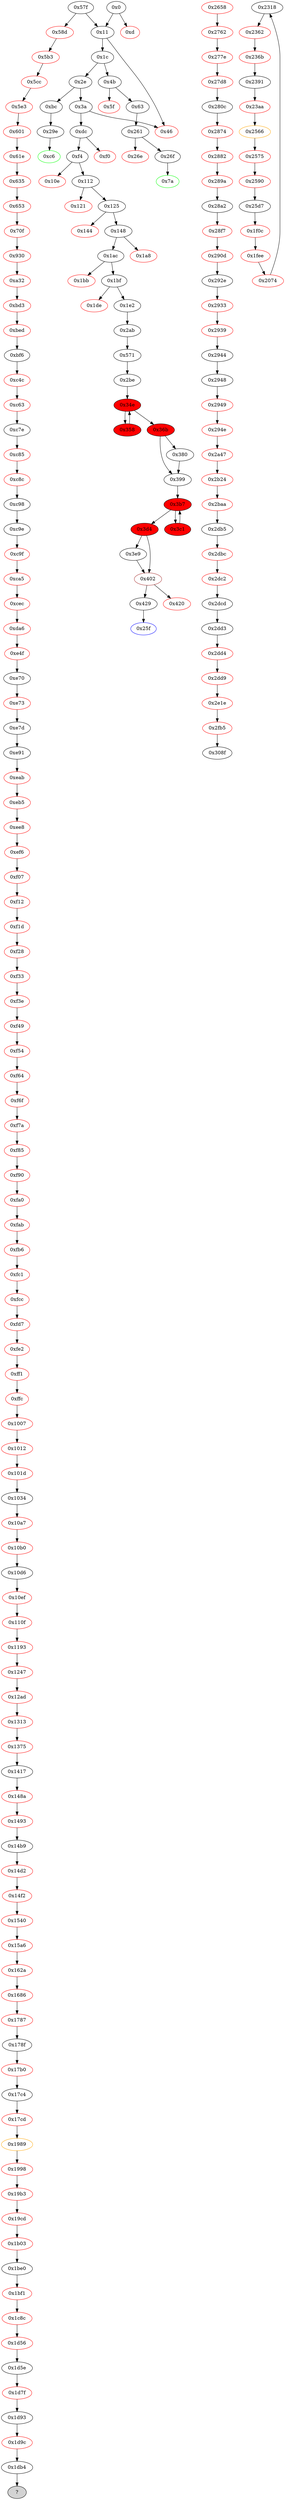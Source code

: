 strict digraph "" {
"0x101d" [color=red, fillcolor=white, id="0x101d", style=filled, tooltip="Block 0x101d\n[0x101d:0x1033]\n---\nPredecessors: [0x1012]\nSuccessors: [0x1034]\n---\n0x101d JUMPDEST\n0x101e PUSH1 0x0\n0x1020 DUP1\n0x1021 REVERT\n0x1022 JUMPDEST\n0x1023 PUSH2 0x188\n0x1026 PUSH1 0x4\n0x1028 DUP1\n0x1029 CALLDATASIZE\n0x102a SUB\n0x102b PUSH1 0x20\n0x102d DUP2\n0x102e LT\n0x102f ISZERO\n0x1030 PUSH2 0x15c\n0x1033 JUMPI\n---\n0x101d: JUMPDEST \n0x101e: V1002 = 0x0\n0x1021: REVERT 0x0 0x0\n0x1022: JUMPDEST \n0x1023: V1003 = 0x188\n0x1026: V1004 = 0x4\n0x1029: V1005 = CALLDATASIZE\n0x102a: V1006 = SUB V1005 0x4\n0x102b: V1007 = 0x20\n0x102e: V1008 = LT V1006 0x20\n0x102f: V1009 = ISZERO V1008\n0x1030: V1010 = 0x15c\n0x1033: THROWI V1009\n---\nEntry stack: [S0]\nStack pops: 0\nStack additions: [V1006, 0x4, 0x188]\nExit stack: []\n\nDef sites:\nS0: {}\n"];
"0x1540" [color=red, fillcolor=white, id="0x1540", style=filled, tooltip="Block 0x1540\n[0x1540:0x15a5]\n---\nPredecessors: [0x14f2]\nSuccessors: [0x15a6]\n---\n0x1540 PUSH1 0x0\n0x1542 DUP1\n0x1543 REVERT\n0x1544 JUMPDEST\n0x1545 DUP2\n0x1546 ADD\n0x1547 SWAP1\n0x1548 DUP1\n0x1549 DUP1\n0x154a CALLDATALOAD\n0x154b PUSH20 0xffffffffffffffffffffffffffffffffffffffff\n0x1560 AND\n0x1561 SWAP1\n0x1562 PUSH1 0x20\n0x1564 ADD\n0x1565 SWAP1\n0x1566 SWAP3\n0x1567 SWAP2\n0x1568 SWAP1\n0x1569 DUP1\n0x156a CALLDATALOAD\n0x156b SWAP1\n0x156c PUSH1 0x20\n0x156e ADD\n0x156f SWAP1\n0x1570 SWAP3\n0x1571 SWAP2\n0x1572 SWAP1\n0x1573 POP\n0x1574 POP\n0x1575 POP\n0x1576 PUSH2 0xf3f\n0x1579 JUMP\n0x157a JUMPDEST\n0x157b PUSH1 0x40\n0x157d MLOAD\n0x157e DUP1\n0x157f DUP3\n0x1580 ISZERO\n0x1581 ISZERO\n0x1582 ISZERO\n0x1583 ISZERO\n0x1584 DUP2\n0x1585 MSTORE\n0x1586 PUSH1 0x20\n0x1588 ADD\n0x1589 SWAP2\n0x158a POP\n0x158b POP\n0x158c PUSH1 0x40\n0x158e MLOAD\n0x158f DUP1\n0x1590 SWAP2\n0x1591 SUB\n0x1592 SWAP1\n0x1593 RETURN\n0x1594 JUMPDEST\n0x1595 PUSH2 0x704\n0x1598 PUSH1 0x4\n0x159a DUP1\n0x159b CALLDATASIZE\n0x159c SUB\n0x159d PUSH1 0x40\n0x159f DUP2\n0x15a0 LT\n0x15a1 ISZERO\n0x15a2 PUSH2 0x6ce\n0x15a5 JUMPI\n---\n0x1540: V1371 = 0x0\n0x1543: REVERT 0x0 0x0\n0x1544: JUMPDEST \n0x1546: V1372 = ADD S1 S0\n0x154a: V1373 = CALLDATALOAD S1\n0x154b: V1374 = 0xffffffffffffffffffffffffffffffffffffffff\n0x1560: V1375 = AND 0xffffffffffffffffffffffffffffffffffffffff V1373\n0x1562: V1376 = 0x20\n0x1564: V1377 = ADD 0x20 S1\n0x156a: V1378 = CALLDATALOAD V1377\n0x156c: V1379 = 0x20\n0x156e: V1380 = ADD 0x20 V1377\n0x1576: V1381 = 0xf3f\n0x1579: THROW \n0x157a: JUMPDEST \n0x157b: V1382 = 0x40\n0x157d: V1383 = M[0x40]\n0x1580: V1384 = ISZERO S0\n0x1581: V1385 = ISZERO V1384\n0x1582: V1386 = ISZERO V1385\n0x1583: V1387 = ISZERO V1386\n0x1585: M[V1383] = V1387\n0x1586: V1388 = 0x20\n0x1588: V1389 = ADD 0x20 V1383\n0x158c: V1390 = 0x40\n0x158e: V1391 = M[0x40]\n0x1591: V1392 = SUB V1389 V1391\n0x1593: RETURN V1391 V1392\n0x1594: JUMPDEST \n0x1595: V1393 = 0x704\n0x1598: V1394 = 0x4\n0x159b: V1395 = CALLDATASIZE\n0x159c: V1396 = SUB V1395 0x4\n0x159d: V1397 = 0x40\n0x15a0: V1398 = LT V1396 0x40\n0x15a1: V1399 = ISZERO V1398\n0x15a2: V1400 = 0x6ce\n0x15a5: THROWI V1399\n---\nEntry stack: [0x69e, 0x4, V1366]\nStack pops: 0\nStack additions: [V1378, V1375, V1396, 0x4, 0x704]\nExit stack: []\n\nDef sites:\n0x69e: {0x152e.0x152f}\n0x4: {0x152e.0x1532}\nV1366: {0x152e.0x1536}\n"];
"0xf49" [color=red, fillcolor=white, id="0xf49", style=filled, tooltip="Block 0xf49\n[0xf49:0xf53]\n---\nPredecessors: [0xf3e]\nSuccessors: [0xf54]\n---\n0xf49 DUP1\n0xf4a PUSH4 0xdd62ed3e\n0xf4f EQ\n0xf50 PUSH2 0x798\n0xf53 JUMPI\n---\n0xf4a: V945 = 0xdd62ed3e\n0xf4f: V946 = EQ 0xdd62ed3e V923\n0xf50: V947 = 0x798\n0xf53: THROWI V946\n---\nEntry stack: [V923]\nStack pops: 1\nStack additions: [S0]\nExit stack: [V923]\n\nDef sites:\nV923: {0xef6.0xefb}\n"];
"0x1a8" [color=red, fillcolor=white, id="0x1a8", style=filled, tooltip="Block 0x1a8\n[0x1a8:0x1ab]\n---\nPredecessors: [0x148]\nSuccessors: []\n---\n0x1a8 PUSH1 0x0\n0x1aa DUP1\n0x1ab REVERT\n---\n0x1a8: V124 = 0x0\n0x1ab: REVERT 0x0 0x0\n---\nEntry stack: [V13, 0x25f, V104, V67, 0x4, 0x44, V117]\nStack pops: 0\nStack additions: []\nExit stack: [V13, 0x25f, V104, V67, 0x4, 0x44, V117]\n\nDef sites:\nV13: {0x1c.0x21}\n0x25f: {0xdc.0xdd}\nV104: {0x148.0x15b}\nV67: {0xf4.0xf6}\n0x4: {0xdc.0xe1}\n0x44: {0x148.0x198}\nV117: {0x148.0x194}\n"];
"0xc6" [color=green, fillcolor=white, id="0xc6", style=filled, tooltip="Block 0xc6\n[0xc6:0xdb]\n---\nPredecessors: [0x29e]\nSuccessors: []\n---\n0xc6 JUMPDEST\n0xc7 PUSH1 0x40\n0xc9 MLOAD\n0xca DUP1\n0xcb DUP3\n0xcc DUP2\n0xcd MSTORE\n0xce PUSH1 0x20\n0xd0 ADD\n0xd1 SWAP2\n0xd2 POP\n0xd3 POP\n0xd4 PUSH1 0x40\n0xd6 MLOAD\n0xd7 DUP1\n0xd8 SWAP2\n0xd9 SUB\n0xda SWAP1\n0xdb RETURN\n---\n0xc6: JUMPDEST \n0xc7: V51 = 0x40\n0xc9: V52 = M[0x40]\n0xcd: M[V52] = V193\n0xce: V53 = 0x20\n0xd0: V54 = ADD 0x20 V52\n0xd4: V55 = 0x40\n0xd6: V56 = M[0x40]\n0xd9: V57 = SUB V54 V56\n0xdb: RETURN V56 V57\n---\nEntry stack: [V13, V193]\nStack pops: 1\nStack additions: []\nExit stack: [V13]\n\nDef sites:\nV13: {0x1c.0x21}\nV193: {0x29e.0x2a4}\n"];
"0x17c4" [fillcolor=white, id="0x17c4", style=filled, tooltip="Block 0x17c4\n[0x17c4:0x17cc]\n---\nPredecessors: [0x17b0]\nSuccessors: [0x17cd]\n---\n0x17c4 DUP3\n0x17c5 SWAP1\n0x17c6 SUB\n0x17c7 PUSH1 0x1f\n0x17c9 AND\n0x17ca DUP3\n0x17cb ADD\n0x17cc SWAP2\n---\n0x17c6: V1562 = SUB V1559 V1550\n0x17c7: V1563 = 0x1f\n0x17c9: V1564 = AND 0x1f V1562\n0x17cb: V1565 = ADD V1550 V1564\n---\nEntry stack: [V1550, V1557, V1559]\nStack pops: 3\nStack additions: [V1565, S1, S2]\nExit stack: [V1565, V1557, V1550]\n\nDef sites:\nV1550: {0x17a2.0x17a4}\nV1557: {0x17b0.0x17b8}\nV1559: {0x17b0.0x17bc}\n"];
"0x2e1e" [color=red, fillcolor=white, id="0x2e1e", style=filled, tooltip="Block 0x2e1e\n[0x2e1e:0x2fb4]\n---\nPredecessors: [0x2dd9]\nSuccessors: [0x2fb5]\n---\n0x2e1e PUSH1 0x40\n0x2e20 MLOAD\n0x2e21 PUSH32 0x8c379a000000000000000000000000000000000000000000000000000000000\n0x2e42 DUP2\n0x2e43 MSTORE\n0x2e44 PUSH1 0x4\n0x2e46 ADD\n0x2e47 DUP1\n0x2e48 DUP1\n0x2e49 PUSH1 0x20\n0x2e4b ADD\n0x2e4c DUP3\n0x2e4d DUP2\n0x2e4e SUB\n0x2e4f DUP3\n0x2e50 MSTORE\n0x2e51 PUSH1 0x1f\n0x2e53 DUP2\n0x2e54 MSTORE\n0x2e55 PUSH1 0x20\n0x2e57 ADD\n0x2e58 DUP1\n0x2e59 PUSH32 0x45524332303a206d696e7420746f20746865207a65726f206164647265737300\n0x2e7a DUP2\n0x2e7b MSTORE\n0x2e7c POP\n0x2e7d PUSH1 0x20\n0x2e7f ADD\n0x2e80 SWAP2\n0x2e81 POP\n0x2e82 POP\n0x2e83 PUSH1 0x40\n0x2e85 MLOAD\n0x2e86 DUP1\n0x2e87 SWAP2\n0x2e88 SUB\n0x2e89 SWAP1\n0x2e8a REVERT\n0x2e8b JUMPDEST\n0x2e8c PUSH2 0x1fc4\n0x2e8f DUP2\n0x2e90 PUSH1 0x5\n0x2e92 SLOAD\n0x2e93 PUSH2 0x16ea\n0x2e96 SWAP1\n0x2e97 SWAP2\n0x2e98 SWAP1\n0x2e99 PUSH4 0xffffffff\n0x2e9e AND\n0x2e9f JUMP\n0x2ea0 JUMPDEST\n0x2ea1 PUSH1 0x5\n0x2ea3 DUP2\n0x2ea4 SWAP1\n0x2ea5 SSTORE\n0x2ea6 POP\n0x2ea7 PUSH2 0x201c\n0x2eaa DUP2\n0x2eab PUSH1 0x3\n0x2ead PUSH1 0x0\n0x2eaf DUP6\n0x2eb0 PUSH20 0xffffffffffffffffffffffffffffffffffffffff\n0x2ec5 AND\n0x2ec6 PUSH20 0xffffffffffffffffffffffffffffffffffffffff\n0x2edb AND\n0x2edc DUP2\n0x2edd MSTORE\n0x2ede PUSH1 0x20\n0x2ee0 ADD\n0x2ee1 SWAP1\n0x2ee2 DUP2\n0x2ee3 MSTORE\n0x2ee4 PUSH1 0x20\n0x2ee6 ADD\n0x2ee7 PUSH1 0x0\n0x2ee9 SHA3\n0x2eea SLOAD\n0x2eeb PUSH2 0x16ea\n0x2eee SWAP1\n0x2eef SWAP2\n0x2ef0 SWAP1\n0x2ef1 PUSH4 0xffffffff\n0x2ef6 AND\n0x2ef7 JUMP\n0x2ef8 JUMPDEST\n0x2ef9 PUSH1 0x3\n0x2efb PUSH1 0x0\n0x2efd DUP5\n0x2efe PUSH20 0xffffffffffffffffffffffffffffffffffffffff\n0x2f13 AND\n0x2f14 PUSH20 0xffffffffffffffffffffffffffffffffffffffff\n0x2f29 AND\n0x2f2a DUP2\n0x2f2b MSTORE\n0x2f2c PUSH1 0x20\n0x2f2e ADD\n0x2f2f SWAP1\n0x2f30 DUP2\n0x2f31 MSTORE\n0x2f32 PUSH1 0x20\n0x2f34 ADD\n0x2f35 PUSH1 0x0\n0x2f37 SHA3\n0x2f38 DUP2\n0x2f39 SWAP1\n0x2f3a SSTORE\n0x2f3b POP\n0x2f3c DUP2\n0x2f3d PUSH20 0xffffffffffffffffffffffffffffffffffffffff\n0x2f52 AND\n0x2f53 PUSH1 0x0\n0x2f55 PUSH20 0xffffffffffffffffffffffffffffffffffffffff\n0x2f6a AND\n0x2f6b PUSH32 0xddf252ad1be2c89b69c2b068fc378daa952ba7f163c4a11628f55a4df523b3ef\n0x2f8c DUP4\n0x2f8d PUSH1 0x40\n0x2f8f MLOAD\n0x2f90 DUP1\n0x2f91 DUP3\n0x2f92 DUP2\n0x2f93 MSTORE\n0x2f94 PUSH1 0x20\n0x2f96 ADD\n0x2f97 SWAP2\n0x2f98 POP\n0x2f99 POP\n0x2f9a PUSH1 0x40\n0x2f9c MLOAD\n0x2f9d DUP1\n0x2f9e SWAP2\n0x2f9f SUB\n0x2fa0 SWAP1\n0x2fa1 LOG3\n0x2fa2 POP\n0x2fa3 POP\n0x2fa4 JUMP\n0x2fa5 JUMPDEST\n0x2fa6 PUSH2 0x20d3\n0x2fa9 DUP3\n0x2faa DUP3\n0x2fab PUSH2 0x1b34\n0x2fae JUMP\n0x2faf JUMPDEST\n0x2fb0 ISZERO\n0x2fb1 PUSH2 0x2146\n0x2fb4 JUMPI\n---\n0x2e1e: V2775 = 0x40\n0x2e20: V2776 = M[0x40]\n0x2e21: V2777 = 0x8c379a000000000000000000000000000000000000000000000000000000000\n0x2e43: M[V2776] = 0x8c379a000000000000000000000000000000000000000000000000000000000\n0x2e44: V2778 = 0x4\n0x2e46: V2779 = ADD 0x4 V2776\n0x2e49: V2780 = 0x20\n0x2e4b: V2781 = ADD 0x20 V2779\n0x2e4e: V2782 = SUB V2781 V2779\n0x2e50: M[V2779] = V2782\n0x2e51: V2783 = 0x1f\n0x2e54: M[V2781] = 0x1f\n0x2e55: V2784 = 0x20\n0x2e57: V2785 = ADD 0x20 V2781\n0x2e59: V2786 = 0x45524332303a206d696e7420746f20746865207a65726f206164647265737300\n0x2e7b: M[V2785] = 0x45524332303a206d696e7420746f20746865207a65726f206164647265737300\n0x2e7d: V2787 = 0x20\n0x2e7f: V2788 = ADD 0x20 V2785\n0x2e83: V2789 = 0x40\n0x2e85: V2790 = M[0x40]\n0x2e88: V2791 = SUB V2788 V2790\n0x2e8a: REVERT V2790 V2791\n0x2e8b: JUMPDEST \n0x2e8c: V2792 = 0x1fc4\n0x2e90: V2793 = 0x5\n0x2e92: V2794 = S[0x5]\n0x2e93: V2795 = 0x16ea\n0x2e99: V2796 = 0xffffffff\n0x2e9e: V2797 = AND 0xffffffff 0x16ea\n0x2e9f: THROW \n0x2ea0: JUMPDEST \n0x2ea1: V2798 = 0x5\n0x2ea5: S[0x5] = S0\n0x2ea7: V2799 = 0x201c\n0x2eab: V2800 = 0x3\n0x2ead: V2801 = 0x0\n0x2eb0: V2802 = 0xffffffffffffffffffffffffffffffffffffffff\n0x2ec5: V2803 = AND 0xffffffffffffffffffffffffffffffffffffffff S2\n0x2ec6: V2804 = 0xffffffffffffffffffffffffffffffffffffffff\n0x2edb: V2805 = AND 0xffffffffffffffffffffffffffffffffffffffff V2803\n0x2edd: M[0x0] = V2805\n0x2ede: V2806 = 0x20\n0x2ee0: V2807 = ADD 0x20 0x0\n0x2ee3: M[0x20] = 0x3\n0x2ee4: V2808 = 0x20\n0x2ee6: V2809 = ADD 0x20 0x20\n0x2ee7: V2810 = 0x0\n0x2ee9: V2811 = SHA3 0x0 0x40\n0x2eea: V2812 = S[V2811]\n0x2eeb: V2813 = 0x16ea\n0x2ef1: V2814 = 0xffffffff\n0x2ef6: V2815 = AND 0xffffffff 0x16ea\n0x2ef7: THROW \n0x2ef8: JUMPDEST \n0x2ef9: V2816 = 0x3\n0x2efb: V2817 = 0x0\n0x2efe: V2818 = 0xffffffffffffffffffffffffffffffffffffffff\n0x2f13: V2819 = AND 0xffffffffffffffffffffffffffffffffffffffff S2\n0x2f14: V2820 = 0xffffffffffffffffffffffffffffffffffffffff\n0x2f29: V2821 = AND 0xffffffffffffffffffffffffffffffffffffffff V2819\n0x2f2b: M[0x0] = V2821\n0x2f2c: V2822 = 0x20\n0x2f2e: V2823 = ADD 0x20 0x0\n0x2f31: M[0x20] = 0x3\n0x2f32: V2824 = 0x20\n0x2f34: V2825 = ADD 0x20 0x20\n0x2f35: V2826 = 0x0\n0x2f37: V2827 = SHA3 0x0 0x40\n0x2f3a: S[V2827] = S0\n0x2f3d: V2828 = 0xffffffffffffffffffffffffffffffffffffffff\n0x2f52: V2829 = AND 0xffffffffffffffffffffffffffffffffffffffff S2\n0x2f53: V2830 = 0x0\n0x2f55: V2831 = 0xffffffffffffffffffffffffffffffffffffffff\n0x2f6a: V2832 = AND 0xffffffffffffffffffffffffffffffffffffffff 0x0\n0x2f6b: V2833 = 0xddf252ad1be2c89b69c2b068fc378daa952ba7f163c4a11628f55a4df523b3ef\n0x2f8d: V2834 = 0x40\n0x2f8f: V2835 = M[0x40]\n0x2f93: M[V2835] = S1\n0x2f94: V2836 = 0x20\n0x2f96: V2837 = ADD 0x20 V2835\n0x2f9a: V2838 = 0x40\n0x2f9c: V2839 = M[0x40]\n0x2f9f: V2840 = SUB V2837 V2839\n0x2fa1: LOG V2839 V2840 0xddf252ad1be2c89b69c2b068fc378daa952ba7f163c4a11628f55a4df523b3ef 0x0 V2829\n0x2fa4: JUMP S3\n0x2fa5: JUMPDEST \n0x2fa6: V2841 = 0x20d3\n0x2fab: V2842 = 0x1b34\n0x2fae: THROW \n0x2faf: JUMPDEST \n0x2fb0: V2843 = ISZERO S0\n0x2fb1: V2844 = 0x2146\n0x2fb4: THROWI V2843\n---\nEntry stack: [S1, S0]\nStack pops: 0\nStack additions: [S0, V2794, 0x1fc4, S0, S1, V2812, 0x201c, S1, S2, S0, S1, 0x20d3, S0, S1]\nExit stack: []\n\nDef sites:\nS1: {}\nS0: {}\n"];
"0x5f" [color=red, fillcolor=white, id="0x5f", style=filled, tooltip="Block 0x5f\n[0x5f:0x62]\n---\nPredecessors: [0x4b]\nSuccessors: []\n---\n0x5f PUSH1 0x0\n0x61 DUP1\n0x62 REVERT\n---\n0x5f: V32 = 0x0\n0x62: REVERT 0x0 0x0\n---\nEntry stack: [V13, 0x7a, 0x4, V27]\nStack pops: 0\nStack additions: []\nExit stack: [V13, 0x7a, 0x4, V27]\n\nDef sites:\nV13: {0x1c.0x21}\n0x7a: {0x4b.0x4c}\n0x4: {0x4b.0x50}\nV27: {0x4b.0x54}\n"];
"0x1686" [color=red, fillcolor=white, id="0x1686", style=filled, tooltip="Block 0x1686\n[0x1686:0x1786]\n---\nPredecessors: [0x162a]\nSuccessors: [0x1787]\n---\n0x1686 PUSH1 0x0\n0x1688 DUP1\n0x1689 REVERT\n0x168a JUMPDEST\n0x168b DUP2\n0x168c ADD\n0x168d SWAP1\n0x168e DUP1\n0x168f DUP1\n0x1690 CALLDATALOAD\n0x1691 PUSH20 0xffffffffffffffffffffffffffffffffffffffff\n0x16a6 AND\n0x16a7 SWAP1\n0x16a8 PUSH1 0x20\n0x16aa ADD\n0x16ab SWAP1\n0x16ac SWAP3\n0x16ad SWAP2\n0x16ae SWAP1\n0x16af DUP1\n0x16b0 CALLDATALOAD\n0x16b1 PUSH20 0xffffffffffffffffffffffffffffffffffffffff\n0x16c6 AND\n0x16c7 SWAP1\n0x16c8 PUSH1 0x20\n0x16ca ADD\n0x16cb SWAP1\n0x16cc SWAP3\n0x16cd SWAP2\n0x16ce SWAP1\n0x16cf POP\n0x16d0 POP\n0x16d1 POP\n0x16d2 PUSH2 0x104d\n0x16d5 JUMP\n0x16d6 JUMPDEST\n0x16d7 PUSH1 0x40\n0x16d9 MLOAD\n0x16da DUP1\n0x16db DUP3\n0x16dc DUP2\n0x16dd MSTORE\n0x16de PUSH1 0x20\n0x16e0 ADD\n0x16e1 SWAP2\n0x16e2 POP\n0x16e3 POP\n0x16e4 PUSH1 0x40\n0x16e6 MLOAD\n0x16e7 DUP1\n0x16e8 SWAP2\n0x16e9 SUB\n0x16ea SWAP1\n0x16eb RETURN\n0x16ec JUMPDEST\n0x16ed PUSH1 0x0\n0x16ef PUSH1 0x9\n0x16f1 PUSH1 0x0\n0x16f3 DUP4\n0x16f4 PUSH20 0xffffffffffffffffffffffffffffffffffffffff\n0x1709 AND\n0x170a PUSH20 0xffffffffffffffffffffffffffffffffffffffff\n0x171f AND\n0x1720 DUP2\n0x1721 MSTORE\n0x1722 PUSH1 0x20\n0x1724 ADD\n0x1725 SWAP1\n0x1726 DUP2\n0x1727 MSTORE\n0x1728 PUSH1 0x20\n0x172a ADD\n0x172b PUSH1 0x0\n0x172d SHA3\n0x172e SLOAD\n0x172f SWAP1\n0x1730 POP\n0x1731 SWAP2\n0x1732 SWAP1\n0x1733 POP\n0x1734 JUMP\n0x1735 JUMPDEST\n0x1736 PUSH1 0x60\n0x1738 PUSH1 0x0\n0x173a DUP1\n0x173b SLOAD\n0x173c PUSH1 0x1\n0x173e DUP2\n0x173f PUSH1 0x1\n0x1741 AND\n0x1742 ISZERO\n0x1743 PUSH2 0x100\n0x1746 MUL\n0x1747 SUB\n0x1748 AND\n0x1749 PUSH1 0x2\n0x174b SWAP1\n0x174c DIV\n0x174d DUP1\n0x174e PUSH1 0x1f\n0x1750 ADD\n0x1751 PUSH1 0x20\n0x1753 DUP1\n0x1754 SWAP2\n0x1755 DIV\n0x1756 MUL\n0x1757 PUSH1 0x20\n0x1759 ADD\n0x175a PUSH1 0x40\n0x175c MLOAD\n0x175d SWAP1\n0x175e DUP2\n0x175f ADD\n0x1760 PUSH1 0x40\n0x1762 MSTORE\n0x1763 DUP1\n0x1764 SWAP3\n0x1765 SWAP2\n0x1766 SWAP1\n0x1767 DUP2\n0x1768 DUP2\n0x1769 MSTORE\n0x176a PUSH1 0x20\n0x176c ADD\n0x176d DUP3\n0x176e DUP1\n0x176f SLOAD\n0x1770 PUSH1 0x1\n0x1772 DUP2\n0x1773 PUSH1 0x1\n0x1775 AND\n0x1776 ISZERO\n0x1777 PUSH2 0x100\n0x177a MUL\n0x177b SUB\n0x177c AND\n0x177d PUSH1 0x2\n0x177f SWAP1\n0x1780 DIV\n0x1781 DUP1\n0x1782 ISZERO\n0x1783 PUSH2 0x8f1\n0x1786 JUMPI\n---\n0x1686: V1467 = 0x0\n0x1689: REVERT 0x0 0x0\n0x168a: JUMPDEST \n0x168c: V1468 = ADD S1 S0\n0x1690: V1469 = CALLDATALOAD S1\n0x1691: V1470 = 0xffffffffffffffffffffffffffffffffffffffff\n0x16a6: V1471 = AND 0xffffffffffffffffffffffffffffffffffffffff V1469\n0x16a8: V1472 = 0x20\n0x16aa: V1473 = ADD 0x20 S1\n0x16b0: V1474 = CALLDATALOAD V1473\n0x16b1: V1475 = 0xffffffffffffffffffffffffffffffffffffffff\n0x16c6: V1476 = AND 0xffffffffffffffffffffffffffffffffffffffff V1474\n0x16c8: V1477 = 0x20\n0x16ca: V1478 = ADD 0x20 V1473\n0x16d2: V1479 = 0x104d\n0x16d5: THROW \n0x16d6: JUMPDEST \n0x16d7: V1480 = 0x40\n0x16d9: V1481 = M[0x40]\n0x16dd: M[V1481] = S0\n0x16de: V1482 = 0x20\n0x16e0: V1483 = ADD 0x20 V1481\n0x16e4: V1484 = 0x40\n0x16e6: V1485 = M[0x40]\n0x16e9: V1486 = SUB V1483 V1485\n0x16eb: RETURN V1485 V1486\n0x16ec: JUMPDEST \n0x16ed: V1487 = 0x0\n0x16ef: V1488 = 0x9\n0x16f1: V1489 = 0x0\n0x16f4: V1490 = 0xffffffffffffffffffffffffffffffffffffffff\n0x1709: V1491 = AND 0xffffffffffffffffffffffffffffffffffffffff S0\n0x170a: V1492 = 0xffffffffffffffffffffffffffffffffffffffff\n0x171f: V1493 = AND 0xffffffffffffffffffffffffffffffffffffffff V1491\n0x1721: M[0x0] = V1493\n0x1722: V1494 = 0x20\n0x1724: V1495 = ADD 0x20 0x0\n0x1727: M[0x20] = 0x9\n0x1728: V1496 = 0x20\n0x172a: V1497 = ADD 0x20 0x20\n0x172b: V1498 = 0x0\n0x172d: V1499 = SHA3 0x0 0x40\n0x172e: V1500 = S[V1499]\n0x1734: JUMP S1\n0x1735: JUMPDEST \n0x1736: V1501 = 0x60\n0x1738: V1502 = 0x0\n0x173b: V1503 = S[0x0]\n0x173c: V1504 = 0x1\n0x173f: V1505 = 0x1\n0x1741: V1506 = AND 0x1 V1503\n0x1742: V1507 = ISZERO V1506\n0x1743: V1508 = 0x100\n0x1746: V1509 = MUL 0x100 V1507\n0x1747: V1510 = SUB V1509 0x1\n0x1748: V1511 = AND V1510 V1503\n0x1749: V1512 = 0x2\n0x174c: V1513 = DIV V1511 0x2\n0x174e: V1514 = 0x1f\n0x1750: V1515 = ADD 0x1f V1513\n0x1751: V1516 = 0x20\n0x1755: V1517 = DIV V1515 0x20\n0x1756: V1518 = MUL V1517 0x20\n0x1757: V1519 = 0x20\n0x1759: V1520 = ADD 0x20 V1518\n0x175a: V1521 = 0x40\n0x175c: V1522 = M[0x40]\n0x175f: V1523 = ADD V1522 V1520\n0x1760: V1524 = 0x40\n0x1762: M[0x40] = V1523\n0x1769: M[V1522] = V1513\n0x176a: V1525 = 0x20\n0x176c: V1526 = ADD 0x20 V1522\n0x176f: V1527 = S[0x0]\n0x1770: V1528 = 0x1\n0x1773: V1529 = 0x1\n0x1775: V1530 = AND 0x1 V1527\n0x1776: V1531 = ISZERO V1530\n0x1777: V1532 = 0x100\n0x177a: V1533 = MUL 0x100 V1531\n0x177b: V1534 = SUB V1533 0x1\n0x177c: V1535 = AND V1534 V1527\n0x177d: V1536 = 0x2\n0x1780: V1537 = DIV V1535 0x2\n0x1782: V1538 = ISZERO V1537\n0x1783: V1539 = 0x8f1\n0x1786: THROWI V1538\n---\nEntry stack: [0x7fa, 0x4, V1462]\nStack pops: 0\nStack additions: [V1476, V1471, V1500, V1537, 0x0, V1526, V1513, 0x0, V1522, 0x60]\nExit stack: []\n\nDef sites:\n0x7fa: {0x1674.0x1675}\n0x4: {0x1674.0x1678}\nV1462: {0x1674.0x167c}\n"];
"0xeb5" [color=red, fillcolor=white, id="0xeb5", style=filled, tooltip="Block 0xeb5\n[0xeb5:0xee7]\n---\nPredecessors: [0xeab]\nSuccessors: [0xee8]\n---\n0xeb5 PUSH1 0x0\n0xeb7 DUP2\n0xeb8 PUSH1 0x0\n0xeba SWAP1\n0xebb SSTORE\n0xebc POP\n0xebd PUSH1 0x1\n0xebf ADD\n0xec0 PUSH3 0x92b\n0xec4 JUMP\n0xec5 JUMPDEST\n0xec6 POP\n0xec7 SWAP1\n0xec8 JUMP\n0xec9 JUMPDEST\n0xeca SWAP1\n0xecb JUMP\n0xecc JUMPDEST\n0xecd PUSH2 0x2493\n0xed0 DUP1\n0xed1 PUSH3 0x95c\n0xed5 PUSH1 0x0\n0xed7 CODECOPY\n0xed8 PUSH1 0x0\n0xeda RETURN\n0xedb INVALID\n0xedc PUSH1 0x80\n0xede PUSH1 0x40\n0xee0 MSTORE\n0xee1 CALLVALUE\n0xee2 DUP1\n0xee3 ISZERO\n0xee4 PUSH2 0x10\n0xee7 JUMPI\n---\n0xeb5: V901 = 0x0\n0xeb8: V902 = 0x0\n0xebb: S[S0] = 0x0\n0xebd: V903 = 0x1\n0xebf: V904 = ADD 0x1 S0\n0xec0: V905 = 0x92b\n0xec4: THROW \n0xec5: JUMPDEST \n0xec8: JUMP S2\n0xec9: JUMPDEST \n0xecb: JUMP S1\n0xecc: JUMPDEST \n0xecd: V906 = 0x2493\n0xed1: V907 = 0x95c\n0xed5: V908 = 0x0\n0xed7: CODECOPY 0x0 0x95c 0x2493\n0xed8: V909 = 0x0\n0xeda: RETURN 0x0 0x2493\n0xedb: INVALID \n0xedc: V910 = 0x80\n0xede: V911 = 0x40\n0xee0: M[0x40] = 0x80\n0xee1: V912 = CALLVALUE\n0xee3: V913 = ISZERO V912\n0xee4: V914 = 0x10\n0xee7: THROWI V913\n---\nEntry stack: [0x949, S1, S0]\nStack pops: 4\nStack additions: [V912]\nExit stack: []\n\nDef sites:\n0x949: {0xea4.0xea5}\nS1: {}\nS0: {}\n"];
"0x17cd" [color=red, fillcolor=white, id="0x17cd", style=filled, tooltip="Block 0x17cd\n[0x17cd:0x1988]\n---\nPredecessors: [0x17c4]\nSuccessors: [0x1989]\n---\n0x17cd JUMPDEST\n0x17ce POP\n0x17cf POP\n0x17d0 POP\n0x17d1 POP\n0x17d2 POP\n0x17d3 SWAP1\n0x17d4 POP\n0x17d5 SWAP1\n0x17d6 JUMP\n0x17d7 JUMPDEST\n0x17d8 PUSH1 0x0\n0x17da PUSH2 0x90f\n0x17dd PUSH2 0x908\n0x17e0 PUSH2 0x10d4\n0x17e3 JUMP\n0x17e4 JUMPDEST\n0x17e5 DUP5\n0x17e6 DUP5\n0x17e7 PUSH2 0x10dc\n0x17ea JUMP\n0x17eb JUMPDEST\n0x17ec PUSH1 0x1\n0x17ee SWAP1\n0x17ef POP\n0x17f0 SWAP3\n0x17f1 SWAP2\n0x17f2 POP\n0x17f3 POP\n0x17f4 JUMP\n0x17f5 JUMPDEST\n0x17f6 PUSH1 0x0\n0x17f8 PUSH1 0x5\n0x17fa SLOAD\n0x17fb SWAP1\n0x17fc POP\n0x17fd SWAP1\n0x17fe JUMP\n0x17ff JUMPDEST\n0x1800 PUSH1 0x0\n0x1802 PUSH2 0x930\n0x1805 DUP5\n0x1806 DUP5\n0x1807 DUP5\n0x1808 PUSH2 0x12d3\n0x180b JUMP\n0x180c JUMPDEST\n0x180d PUSH2 0x9f1\n0x1810 DUP5\n0x1811 PUSH2 0x93c\n0x1814 PUSH2 0x10d4\n0x1817 JUMP\n0x1818 JUMPDEST\n0x1819 PUSH2 0x9ec\n0x181c DUP6\n0x181d PUSH1 0x40\n0x181f MLOAD\n0x1820 DUP1\n0x1821 PUSH1 0x60\n0x1823 ADD\n0x1824 PUSH1 0x40\n0x1826 MSTORE\n0x1827 DUP1\n0x1828 PUSH1 0x28\n0x182a DUP2\n0x182b MSTORE\n0x182c PUSH1 0x20\n0x182e ADD\n0x182f PUSH2 0x2376\n0x1832 PUSH1 0x28\n0x1834 SWAP2\n0x1835 CODECOPY\n0x1836 PUSH1 0x4\n0x1838 PUSH1 0x0\n0x183a DUP12\n0x183b PUSH20 0xffffffffffffffffffffffffffffffffffffffff\n0x1850 AND\n0x1851 PUSH20 0xffffffffffffffffffffffffffffffffffffffff\n0x1866 AND\n0x1867 DUP2\n0x1868 MSTORE\n0x1869 PUSH1 0x20\n0x186b ADD\n0x186c SWAP1\n0x186d DUP2\n0x186e MSTORE\n0x186f PUSH1 0x20\n0x1871 ADD\n0x1872 PUSH1 0x0\n0x1874 SHA3\n0x1875 PUSH1 0x0\n0x1877 PUSH2 0x9a2\n0x187a PUSH2 0x10d4\n0x187d JUMP\n0x187e JUMPDEST\n0x187f PUSH20 0xffffffffffffffffffffffffffffffffffffffff\n0x1894 AND\n0x1895 PUSH20 0xffffffffffffffffffffffffffffffffffffffff\n0x18aa AND\n0x18ab DUP2\n0x18ac MSTORE\n0x18ad PUSH1 0x20\n0x18af ADD\n0x18b0 SWAP1\n0x18b1 DUP2\n0x18b2 MSTORE\n0x18b3 PUSH1 0x20\n0x18b5 ADD\n0x18b6 PUSH1 0x0\n0x18b8 SHA3\n0x18b9 SLOAD\n0x18ba PUSH2 0x142f\n0x18bd SWAP1\n0x18be SWAP3\n0x18bf SWAP2\n0x18c0 SWAP1\n0x18c1 PUSH4 0xffffffff\n0x18c6 AND\n0x18c7 JUMP\n0x18c8 JUMPDEST\n0x18c9 PUSH2 0x10dc\n0x18cc JUMP\n0x18cd JUMPDEST\n0x18ce PUSH1 0x1\n0x18d0 SWAP1\n0x18d1 POP\n0x18d2 SWAP4\n0x18d3 SWAP3\n0x18d4 POP\n0x18d5 POP\n0x18d6 POP\n0x18d7 JUMP\n0x18d8 JUMPDEST\n0x18d9 PUSH1 0x0\n0x18db PUSH2 0xa06\n0x18de PUSH2 0x14ef\n0x18e1 JUMP\n0x18e2 JUMPDEST\n0x18e3 SWAP1\n0x18e4 POP\n0x18e5 PUSH1 0xa\n0x18e7 PUSH1 0x0\n0x18e9 SWAP1\n0x18ea SLOAD\n0x18eb SWAP1\n0x18ec PUSH2 0x100\n0x18ef EXP\n0x18f0 SWAP1\n0x18f1 DIV\n0x18f2 PUSH20 0xffffffffffffffffffffffffffffffffffffffff\n0x1907 AND\n0x1908 PUSH20 0xffffffffffffffffffffffffffffffffffffffff\n0x191d AND\n0x191e PUSH4 0xa9059cbb\n0x1923 CALLER\n0x1924 DUP4\n0x1925 PUSH1 0x40\n0x1927 MLOAD\n0x1928 DUP4\n0x1929 PUSH4 0xffffffff\n0x192e AND\n0x192f PUSH1 0xe0\n0x1931 SHL\n0x1932 DUP2\n0x1933 MSTORE\n0x1934 PUSH1 0x4\n0x1936 ADD\n0x1937 DUP1\n0x1938 DUP4\n0x1939 PUSH20 0xffffffffffffffffffffffffffffffffffffffff\n0x194e AND\n0x194f PUSH20 0xffffffffffffffffffffffffffffffffffffffff\n0x1964 AND\n0x1965 DUP2\n0x1966 MSTORE\n0x1967 PUSH1 0x20\n0x1969 ADD\n0x196a DUP3\n0x196b DUP2\n0x196c MSTORE\n0x196d PUSH1 0x20\n0x196f ADD\n0x1970 SWAP3\n0x1971 POP\n0x1972 POP\n0x1973 POP\n0x1974 PUSH1 0x20\n0x1976 PUSH1 0x40\n0x1978 MLOAD\n0x1979 DUP1\n0x197a DUP4\n0x197b SUB\n0x197c DUP2\n0x197d PUSH1 0x0\n0x197f DUP8\n0x1980 DUP1\n0x1981 EXTCODESIZE\n0x1982 ISZERO\n0x1983 DUP1\n0x1984 ISZERO\n0x1985 PUSH2 0xab1\n0x1988 JUMPI\n---\n0x17cd: JUMPDEST \n0x17d6: JUMP S7\n0x17d7: JUMPDEST \n0x17d8: V1566 = 0x0\n0x17da: V1567 = 0x90f\n0x17dd: V1568 = 0x908\n0x17e0: V1569 = 0x10d4\n0x17e3: THROW \n0x17e4: JUMPDEST \n0x17e7: V1570 = 0x10dc\n0x17ea: THROW \n0x17eb: JUMPDEST \n0x17ec: V1571 = 0x1\n0x17f4: JUMP S3\n0x17f5: JUMPDEST \n0x17f6: V1572 = 0x0\n0x17f8: V1573 = 0x5\n0x17fa: V1574 = S[0x5]\n0x17fe: JUMP S0\n0x17ff: JUMPDEST \n0x1800: V1575 = 0x0\n0x1802: V1576 = 0x930\n0x1808: V1577 = 0x12d3\n0x180b: THROW \n0x180c: JUMPDEST \n0x180d: V1578 = 0x9f1\n0x1811: V1579 = 0x93c\n0x1814: V1580 = 0x10d4\n0x1817: THROW \n0x1818: JUMPDEST \n0x1819: V1581 = 0x9ec\n0x181d: V1582 = 0x40\n0x181f: V1583 = M[0x40]\n0x1821: V1584 = 0x60\n0x1823: V1585 = ADD 0x60 V1583\n0x1824: V1586 = 0x40\n0x1826: M[0x40] = V1585\n0x1828: V1587 = 0x28\n0x182b: M[V1583] = 0x28\n0x182c: V1588 = 0x20\n0x182e: V1589 = ADD 0x20 V1583\n0x182f: V1590 = 0x2376\n0x1832: V1591 = 0x28\n0x1835: CODECOPY V1589 0x2376 0x28\n0x1836: V1592 = 0x4\n0x1838: V1593 = 0x0\n0x183b: V1594 = 0xffffffffffffffffffffffffffffffffffffffff\n0x1850: V1595 = AND 0xffffffffffffffffffffffffffffffffffffffff S6\n0x1851: V1596 = 0xffffffffffffffffffffffffffffffffffffffff\n0x1866: V1597 = AND 0xffffffffffffffffffffffffffffffffffffffff V1595\n0x1868: M[0x0] = V1597\n0x1869: V1598 = 0x20\n0x186b: V1599 = ADD 0x20 0x0\n0x186e: M[0x20] = 0x4\n0x186f: V1600 = 0x20\n0x1871: V1601 = ADD 0x20 0x20\n0x1872: V1602 = 0x0\n0x1874: V1603 = SHA3 0x0 0x40\n0x1875: V1604 = 0x0\n0x1877: V1605 = 0x9a2\n0x187a: V1606 = 0x10d4\n0x187d: THROW \n0x187e: JUMPDEST \n0x187f: V1607 = 0xffffffffffffffffffffffffffffffffffffffff\n0x1894: V1608 = AND 0xffffffffffffffffffffffffffffffffffffffff S0\n0x1895: V1609 = 0xffffffffffffffffffffffffffffffffffffffff\n0x18aa: V1610 = AND 0xffffffffffffffffffffffffffffffffffffffff V1608\n0x18ac: M[S1] = V1610\n0x18ad: V1611 = 0x20\n0x18af: V1612 = ADD 0x20 S1\n0x18b2: M[V1612] = S2\n0x18b3: V1613 = 0x20\n0x18b5: V1614 = ADD 0x20 V1612\n0x18b6: V1615 = 0x0\n0x18b8: V1616 = SHA3 0x0 V1614\n0x18b9: V1617 = S[V1616]\n0x18ba: V1618 = 0x142f\n0x18c1: V1619 = 0xffffffff\n0x18c6: V1620 = AND 0xffffffff 0x142f\n0x18c7: THROW \n0x18c8: JUMPDEST \n0x18c9: V1621 = 0x10dc\n0x18cc: THROW \n0x18cd: JUMPDEST \n0x18ce: V1622 = 0x1\n0x18d7: JUMP S4\n0x18d8: JUMPDEST \n0x18d9: V1623 = 0x0\n0x18db: V1624 = 0xa06\n0x18de: V1625 = 0x14ef\n0x18e1: THROW \n0x18e2: JUMPDEST \n0x18e5: V1626 = 0xa\n0x18e7: V1627 = 0x0\n0x18ea: V1628 = S[0xa]\n0x18ec: V1629 = 0x100\n0x18ef: V1630 = EXP 0x100 0x0\n0x18f1: V1631 = DIV V1628 0x1\n0x18f2: V1632 = 0xffffffffffffffffffffffffffffffffffffffff\n0x1907: V1633 = AND 0xffffffffffffffffffffffffffffffffffffffff V1631\n0x1908: V1634 = 0xffffffffffffffffffffffffffffffffffffffff\n0x191d: V1635 = AND 0xffffffffffffffffffffffffffffffffffffffff V1633\n0x191e: V1636 = 0xa9059cbb\n0x1923: V1637 = CALLER\n0x1925: V1638 = 0x40\n0x1927: V1639 = M[0x40]\n0x1929: V1640 = 0xffffffff\n0x192e: V1641 = AND 0xffffffff 0xa9059cbb\n0x192f: V1642 = 0xe0\n0x1931: V1643 = SHL 0xe0 0xa9059cbb\n0x1933: M[V1639] = 0xa9059cbb00000000000000000000000000000000000000000000000000000000\n0x1934: V1644 = 0x4\n0x1936: V1645 = ADD 0x4 V1639\n0x1939: V1646 = 0xffffffffffffffffffffffffffffffffffffffff\n0x194e: V1647 = AND 0xffffffffffffffffffffffffffffffffffffffff V1637\n0x194f: V1648 = 0xffffffffffffffffffffffffffffffffffffffff\n0x1964: V1649 = AND 0xffffffffffffffffffffffffffffffffffffffff V1647\n0x1966: M[V1645] = V1649\n0x1967: V1650 = 0x20\n0x1969: V1651 = ADD 0x20 V1645\n0x196c: M[V1651] = S0\n0x196d: V1652 = 0x20\n0x196f: V1653 = ADD 0x20 V1651\n0x1974: V1654 = 0x20\n0x1976: V1655 = 0x40\n0x1978: V1656 = M[0x40]\n0x197b: V1657 = SUB V1653 V1656\n0x197d: V1658 = 0x0\n0x1981: V1659 = EXTCODESIZE V1635\n0x1982: V1660 = ISZERO V1659\n0x1984: V1661 = ISZERO V1660\n0x1985: V1662 = 0xab1\n0x1988: THROWI V1661\n---\nEntry stack: [V1565, V1557, V1550]\nStack pops: 22708\nStack additions: [V1660, V1635, 0x0, V1656, V1657, V1656, 0x20, V1653, 0xa9059cbb, V1635, S0]\nExit stack: []\n\nDef sites:\nV1565: {0x17c4.0x17cb}\nV1557: {0x17b0.0x17b8}\nV1550: {0x17a2.0x17a4}\n"];
"0xc63" [color=red, fillcolor=white, id="0xc63", style=filled, tooltip="Block 0xc63\n[0xc63:0xc7d]\n---\nPredecessors: [0xc4c]\nSuccessors: [0xc7e]\n---\n0xc63 PUSH1 0x0\n0xc65 DUP1\n0xc66 REVERT\n0xc67 JUMPDEST\n0xc68 DUP1\n0xc69 SWAP2\n0xc6a POP\n0xc6b POP\n0xc6c SWAP2\n0xc6d SWAP1\n0xc6e POP\n0xc6f JUMP\n0xc70 JUMPDEST\n0xc71 PUSH1 0x0\n0xc73 DUP1\n0xc74 DUP3\n0xc75 SLT\n0xc76 ISZERO\n0xc77 DUP1\n0xc78 ISZERO\n0xc79 PUSH3 0x705\n0xc7d JUMPI\n---\n0xc63: V763 = 0x0\n0xc66: REVERT 0x0 0x0\n0xc67: JUMPDEST \n0xc6f: JUMP S3\n0xc70: JUMPDEST \n0xc71: V764 = 0x0\n0xc75: V765 = SLT S0 0x0\n0xc76: V766 = ISZERO V765\n0xc78: V767 = ISZERO V766\n0xc79: V768 = 0x705\n0xc7d: THROWI V767\n---\nEntry stack: [S2, 0x0, S0]\nStack pops: 0\nStack additions: [S0, V766, 0x0, S0]\nExit stack: []\n\nDef sites:\nS2: {}\n0x0: {0xc52.0xc53}\nS0: {}\n"];
"0x571" [fillcolor=white, id="0x571", style=filled, tooltip="Block 0x571\n[0x571:0x57e]\n---\nPredecessors: [0x2ab]\nSuccessors: [0x2be]\n---\n0x571 JUMPDEST\n0x572 PUSH2 0x2e61\n0x575 DUP1\n0x576 PUSH3 0x580\n0x57a DUP4\n0x57b CODECOPY\n0x57c ADD\n0x57d SWAP1\n0x57e JUMP\n---\n0x571: JUMPDEST \n0x572: V357 = 0x2e61\n0x576: V358 = 0x580\n0x57b: CODECOPY V196 0x580 0x2e61\n0x57c: V359 = ADD 0x2e61 V196\n0x57e: JUMP 0x2be\n---\nEntry stack: [V13, 0x25f, V104, V153, V168, V171, V104, V153, V168, V194, V171, 0x2be, V196]\nStack pops: 2\nStack additions: [V359]\nExit stack: [V13, 0x25f, V104, V153, V168, V171, V104, V153, V168, V194, V171, V359]\n\nDef sites:\nV13: {0x1c.0x21}\n0x25f: {0xdc.0xdd}\nV104: {0x148.0x15b}\nV153: {0x1e2.0x1f5}\nV168: {0x1e2.0x244}\nV171: {0x1e2.0x24e}\nV104: {0x148.0x15b}\nV153: {0x1e2.0x1f5}\nV168: {0x1e2.0x244}\nV194: {0x2ab.0x2af}\nV171: {0x1e2.0x24e}\n0x2be: {0x2ab.0x2b4}\nV196: {0x2ab.0x2b3}\n"];
"0x125" [fillcolor=white, id="0x125", style=filled, tooltip="Block 0x125\n[0x125:0x143]\n---\nPredecessors: [0x112]\nSuccessors: [0x144, 0x148]\n---\n0x125 JUMPDEST\n0x126 DUP1\n0x127 CALLDATALOAD\n0x128 SWAP1\n0x129 PUSH1 0x20\n0x12b ADD\n0x12c SWAP2\n0x12d DUP5\n0x12e PUSH1 0x1\n0x130 DUP4\n0x131 MUL\n0x132 DUP5\n0x133 ADD\n0x134 GT\n0x135 PUSH5 0x100000000\n0x13b DUP4\n0x13c GT\n0x13d OR\n0x13e ISZERO\n0x13f PUSH3 0x148\n0x143 JUMPI\n---\n0x125: JUMPDEST \n0x127: V83 = CALLDATALOAD V76\n0x129: V84 = 0x20\n0x12b: V85 = ADD 0x20 V76\n0x12e: V86 = 0x1\n0x131: V87 = MUL V83 0x1\n0x133: V88 = ADD V85 V87\n0x134: V89 = GT V88 V67\n0x135: V90 = 0x100000000\n0x13c: V91 = GT V83 0x100000000\n0x13d: V92 = OR V91 V89\n0x13e: V93 = ISZERO V92\n0x13f: V94 = 0x148\n0x143: JUMPI 0x148 V93\n---\nEntry stack: [V13, 0x25f, V67, 0x4, 0x24, V76]\nStack pops: 4\nStack additions: [S3, S2, V85, V83, S1]\nExit stack: [V13, 0x25f, V67, 0x4, V85, V83, 0x24]\n\nDef sites:\nV13: {0x1c.0x21}\n0x25f: {0xdc.0xdd}\nV67: {0xf4.0xf6}\n0x4: {0xdc.0xe1}\n0x24: {0xf4.0xfe}\nV76: {0x112.0x114}\n"];
"0x2318" [fillcolor=white, id="0x2318", style=filled, tooltip="Block 0x2318\n[0x2318:0x2361]\n---\nPredecessors: [0x2074]\nSuccessors: [0x2362]\n---\n0x2318 PUSH1 0x40\n0x231a MLOAD\n0x231b PUSH32 0x8c379a000000000000000000000000000000000000000000000000000000000\n0x233c DUP2\n0x233d MSTORE\n0x233e PUSH1 0x4\n0x2340 ADD\n0x2341 DUP1\n0x2342 DUP1\n0x2343 PUSH1 0x20\n0x2345 ADD\n0x2346 DUP3\n0x2347 DUP2\n0x2348 SUB\n0x2349 DUP3\n0x234a MSTORE\n0x234b DUP4\n0x234c DUP2\n0x234d DUP2\n0x234e MLOAD\n0x234f DUP2\n0x2350 MSTORE\n0x2351 PUSH1 0x20\n0x2353 ADD\n0x2354 SWAP2\n0x2355 POP\n0x2356 DUP1\n0x2357 MLOAD\n0x2358 SWAP1\n0x2359 PUSH1 0x20\n0x235b ADD\n0x235c SWAP1\n0x235d DUP1\n0x235e DUP4\n0x235f DUP4\n0x2360 PUSH1 0x0\n---\n0x2318: V2202 = 0x40\n0x231a: V2203 = M[0x40]\n0x231b: V2204 = 0x8c379a000000000000000000000000000000000000000000000000000000000\n0x233d: M[V2203] = 0x8c379a000000000000000000000000000000000000000000000000000000000\n0x233e: V2205 = 0x4\n0x2340: V2206 = ADD 0x4 V2203\n0x2343: V2207 = 0x20\n0x2345: V2208 = ADD 0x20 V2206\n0x2348: V2209 = SUB V2208 V2206\n0x234a: M[V2206] = V2209\n0x234e: V2210 = M[S0]\n0x2350: M[V2208] = V2210\n0x2351: V2211 = 0x20\n0x2353: V2212 = ADD 0x20 V2208\n0x2357: V2213 = M[S0]\n0x2359: V2214 = 0x20\n0x235b: V2215 = ADD 0x20 S0\n0x2360: V2216 = 0x0\n---\nEntry stack: [S4, S3, S2, 0x0, S0]\nStack pops: 1\nStack additions: [S0, V2206, V2206, V2212, V2215, V2213, V2213, V2212, V2215, 0x0]\nExit stack: [S4, S3, S2, 0x0, S0, V2206, V2206, V2212, V2215, V2213, V2213, V2212, V2215, 0x0]\n\nDef sites:\nS4: {}\nS3: {}\nS2: {}\n0x0: {0x230b.0x230c}\nS0: {}\n"];
"0x148" [fillcolor=white, id="0x148", style=filled, tooltip="Block 0x148\n[0x148:0x1a7]\n---\nPredecessors: [0x125]\nSuccessors: [0x1a8, 0x1ac]\n---\n0x148 JUMPDEST\n0x149 SWAP2\n0x14a SWAP1\n0x14b DUP1\n0x14c DUP1\n0x14d PUSH1 0x1f\n0x14f ADD\n0x150 PUSH1 0x20\n0x152 DUP1\n0x153 SWAP2\n0x154 DIV\n0x155 MUL\n0x156 PUSH1 0x20\n0x158 ADD\n0x159 PUSH1 0x40\n0x15b MLOAD\n0x15c SWAP1\n0x15d DUP2\n0x15e ADD\n0x15f PUSH1 0x40\n0x161 MSTORE\n0x162 DUP1\n0x163 SWAP4\n0x164 SWAP3\n0x165 SWAP2\n0x166 SWAP1\n0x167 DUP2\n0x168 DUP2\n0x169 MSTORE\n0x16a PUSH1 0x20\n0x16c ADD\n0x16d DUP4\n0x16e DUP4\n0x16f DUP1\n0x170 DUP3\n0x171 DUP5\n0x172 CALLDATACOPY\n0x173 PUSH1 0x0\n0x175 DUP2\n0x176 DUP5\n0x177 ADD\n0x178 MSTORE\n0x179 PUSH1 0x1f\n0x17b NOT\n0x17c PUSH1 0x1f\n0x17e DUP3\n0x17f ADD\n0x180 AND\n0x181 SWAP1\n0x182 POP\n0x183 DUP1\n0x184 DUP4\n0x185 ADD\n0x186 SWAP3\n0x187 POP\n0x188 POP\n0x189 POP\n0x18a POP\n0x18b POP\n0x18c POP\n0x18d POP\n0x18e SWAP2\n0x18f SWAP3\n0x190 SWAP2\n0x191 SWAP3\n0x192 SWAP1\n0x193 DUP1\n0x194 CALLDATALOAD\n0x195 SWAP1\n0x196 PUSH1 0x20\n0x198 ADD\n0x199 SWAP1\n0x19a PUSH5 0x100000000\n0x1a0 DUP2\n0x1a1 GT\n0x1a2 ISZERO\n0x1a3 PUSH3 0x1ac\n0x1a7 JUMPI\n---\n0x148: JUMPDEST \n0x14d: V96 = 0x1f\n0x14f: V97 = ADD 0x1f V83\n0x150: V98 = 0x20\n0x154: V99 = DIV V97 0x20\n0x155: V100 = MUL V99 0x20\n0x156: V101 = 0x20\n0x158: V102 = ADD 0x20 V100\n0x159: V103 = 0x40\n0x15b: V104 = M[0x40]\n0x15e: V105 = ADD V104 V102\n0x15f: V106 = 0x40\n0x161: M[0x40] = V105\n0x169: M[V104] = V83\n0x16a: V107 = 0x20\n0x16c: V108 = ADD 0x20 V104\n0x172: CALLDATACOPY V108 V85 V83\n0x173: V109 = 0x0\n0x177: V110 = ADD V108 V83\n0x178: M[V110] = 0x0\n0x179: V111 = 0x1f\n0x17b: V112 = NOT 0x1f\n0x17c: V113 = 0x1f\n0x17f: V114 = ADD V83 0x1f\n0x180: V115 = AND V114 0xffffffffffffffffffffffffffffffffffffffffffffffffffffffffffffffe0\n0x185: V116 = ADD V108 V115\n0x194: V117 = CALLDATALOAD 0x24\n0x196: V118 = 0x20\n0x198: V119 = ADD 0x20 0x24\n0x19a: V120 = 0x100000000\n0x1a1: V121 = GT V117 0x100000000\n0x1a2: V122 = ISZERO V121\n0x1a3: V123 = 0x1ac\n0x1a7: JUMPI 0x1ac V122\n---\nEntry stack: [V13, 0x25f, V67, 0x4, V85, V83, 0x24]\nStack pops: 5\nStack additions: [V104, S4, S3, 0x44, V117]\nExit stack: [V13, 0x25f, V104, V67, 0x4, 0x44, V117]\n\nDef sites:\nV13: {0x1c.0x21}\n0x25f: {0xdc.0xdd}\nV67: {0xf4.0xf6}\n0x4: {0xdc.0xe1}\nV85: {0x125.0x12b}\nV83: {0x125.0x127}\n0x24: {0xf4.0xfe}\n"];
"0x36b" [fillcolor=red, id="0x36b", style=filled, tooltip="Block 0x36b\n[0x36b:0x37f]\n---\nPredecessors: [0x34e]\nSuccessors: [0x380, 0x399]\n---\n0x36b JUMPDEST\n0x36c POP\n0x36d POP\n0x36e POP\n0x36f POP\n0x370 SWAP1\n0x371 POP\n0x372 SWAP1\n0x373 DUP2\n0x374 ADD\n0x375 SWAP1\n0x376 PUSH1 0x1f\n0x378 AND\n0x379 DUP1\n0x37a ISZERO\n0x37b PUSH3 0x399\n0x37f JUMPI\n---\n0x36b: JUMPDEST \n0x374: V234 = ADD V221 V220\n0x376: V235 = 0x1f\n0x378: V236 = AND 0x1f V221\n0x37a: V237 = ISZERO V236\n0x37b: V238 = 0x399\n0x37f: JUMPI 0x399 V237\n---\nEntry stack: [V13, 0x25f, V104, V153, V168, V171, V104, V153, V168, V194, V171, V359, V359, V200, V220, V223, V221, V221, V220, V223, S0]\nStack pops: 7\nStack additions: [V234, V236]\nExit stack: [V13, 0x25f, V104, V153, V168, V171, V104, V153, V168, V194, V171, V359, V359, V200, V234, V236]\n\nDef sites:\nV13: {0x1c.0x21}\n0x25f: {0xdc.0xdd}\nV104: {0x148.0x15b}\nV153: {0x1e2.0x1f5}\nV168: {0x1e2.0x244}\nV171: {0x1e2.0x24e}\nV104: {0x148.0x15b}\nV153: {0x1e2.0x1f5}\nV168: {0x1e2.0x244}\nV194: {0x2ab.0x2af}\nV171: {0x1e2.0x24e}\nV359: {0x571.0x57c}\nV359: {0x571.0x57c}\nV200: {0x2be.0x2c3}\nV220: {0x2be.0x33f}\nV223: {0x2be.0x347}\nV221: {0x2be.0x343}\nV221: {0x2be.0x343}\nV220: {0x2be.0x33f}\nV223: {0x2be.0x347}\nS0: {0x358.0x363, 0x2be.0x34c}\n"];
"0xf7a" [color=red, fillcolor=white, id="0xf7a", style=filled, tooltip="Block 0xf7a\n[0xf7a:0xf84]\n---\nPredecessors: [0xf6f]\nSuccessors: [0xf85]\n---\n0xf7a DUP1\n0xf7b PUSH4 0x95d89b41\n0xf80 EQ\n0xf81 PUSH2 0x581\n0xf84 JUMPI\n---\n0xf7b: V958 = 0x95d89b41\n0xf80: V959 = EQ 0x95d89b41 S0\n0xf81: V960 = 0x581\n0xf84: THROWI V959\n---\nEntry stack: [S0]\nStack pops: 1\nStack additions: [S0]\nExit stack: [S0]\n\nDef sites:\nS0: {}\n"];
"0x29e" [fillcolor=white, id="0x29e", style=filled, tooltip="Block 0x29e\n[0x29e:0x2aa]\n---\nPredecessors: [0xbc]\nSuccessors: [0xc6]\n---\n0x29e JUMPDEST\n0x29f PUSH1 0x0\n0x2a1 PUSH1 0x1\n0x2a3 DUP1\n0x2a4 SLOAD\n0x2a5 SWAP1\n0x2a6 POP\n0x2a7 SWAP1\n0x2a8 POP\n0x2a9 SWAP1\n0x2aa JUMP\n---\n0x29e: JUMPDEST \n0x29f: V191 = 0x0\n0x2a1: V192 = 0x1\n0x2a4: V193 = S[0x1]\n0x2aa: JUMP 0xc6\n---\nEntry stack: [V13, 0xc6]\nStack pops: 1\nStack additions: [V193]\nExit stack: [V13, V193]\n\nDef sites:\nV13: {0x1c.0x21}\n0xc6: {0xbc.0xbd}\n"];
"0x1d5e" [fillcolor=white, id="0x1d5e", style=filled, tooltip="Block 0x1d5e\n[0x1d5e:0x1d7e]\n---\nPredecessors: [0x1d56]\nSuccessors: [0x1d7f]\n---\n0x1d5e PUSH2 0x100\n0x1d61 DUP1\n0x1d62 DUP4\n0x1d63 SLOAD\n0x1d64 DIV\n0x1d65 MUL\n0x1d66 DUP4\n0x1d67 MSTORE\n0x1d68 SWAP2\n0x1d69 PUSH1 0x20\n0x1d6b ADD\n0x1d6c SWAP2\n0x1d6d PUSH2 0xec0\n0x1d70 JUMP\n0x1d71 JUMPDEST\n0x1d72 DUP3\n0x1d73 ADD\n0x1d74 SWAP2\n0x1d75 SWAP1\n0x1d76 PUSH1 0x0\n0x1d78 MSTORE\n0x1d79 PUSH1 0x20\n0x1d7b PUSH1 0x0\n0x1d7d SHA3\n0x1d7e SWAP1\n---\n0x1d5e: V1905 = 0x100\n0x1d63: V1906 = S[0x1]\n0x1d64: V1907 = DIV V1906 0x100\n0x1d65: V1908 = MUL V1907 0x100\n0x1d67: M[V1888] = V1908\n0x1d69: V1909 = 0x20\n0x1d6b: V1910 = ADD 0x20 V1888\n0x1d6d: V1911 = 0xec0\n0x1d70: THROW \n0x1d71: JUMPDEST \n0x1d73: V1912 = ADD S2 S0\n0x1d76: V1913 = 0x0\n0x1d78: M[0x0] = S1\n0x1d79: V1914 = 0x20\n0x1d7b: V1915 = 0x0\n0x1d7d: V1916 = SHA3 0x0 0x20\n---\nEntry stack: [0x60, V1884, 0x1, V1875, V1888, 0x1, V1899]\nStack pops: 3\nStack additions: [S2, V1916, V1912]\nExit stack: []\n\nDef sites:\n0x60: {0x1d04.0x1d05}\nV1884: {0x1d04.0x1d2b}\n0x1: {0x1d04.0x1d07}\nV1875: {0x1d04.0x1d1b}\nV1888: {0x1d04.0x1d3b}\n0x1: {0x1d04.0x1d07}\nV1899: {0x1d04.0x1d4f}\n"];
"0xe70" [fillcolor=white, id="0xe70", style=filled, tooltip="Block 0xe70\n[0xe70:0xe72]\n---\nPredecessors: [0xe4f]\nSuccessors: [0xe73]\n---\n0xe70 SWAP2\n0xe71 DUP3\n0xe72 ADD\n---\n0xe72: V885 = ADD S0 S2\n---\nEntry stack: [S4, S3, S2, S1, S0]\nStack pops: 3\nStack additions: [S0, S1, V885]\nExit stack: [S4, S3, S0, S1, V885]\n\nDef sites:\nS4: {}\nS3: {}\nS2: {}\nS1: {}\nS0: {}\n"];
"0x178f" [fillcolor=white, id="0x178f", style=filled, tooltip="Block 0x178f\n[0x178f:0x17af]\n---\nPredecessors: [0x1787]\nSuccessors: [0x17b0]\n---\n0x178f PUSH2 0x100\n0x1792 DUP1\n0x1793 DUP4\n0x1794 SLOAD\n0x1795 DIV\n0x1796 MUL\n0x1797 DUP4\n0x1798 MSTORE\n0x1799 SWAP2\n0x179a PUSH1 0x20\n0x179c ADD\n0x179d SWAP2\n0x179e PUSH2 0x8f1\n0x17a1 JUMP\n0x17a2 JUMPDEST\n0x17a3 DUP3\n0x17a4 ADD\n0x17a5 SWAP2\n0x17a6 SWAP1\n0x17a7 PUSH1 0x0\n0x17a9 MSTORE\n0x17aa PUSH1 0x20\n0x17ac PUSH1 0x0\n0x17ae SHA3\n0x17af SWAP1\n---\n0x178f: V1543 = 0x100\n0x1794: V1544 = S[0x0]\n0x1795: V1545 = DIV V1544 0x100\n0x1796: V1546 = MUL V1545 0x100\n0x1798: M[V1526] = V1546\n0x179a: V1547 = 0x20\n0x179c: V1548 = ADD 0x20 V1526\n0x179e: V1549 = 0x8f1\n0x17a1: THROW \n0x17a2: JUMPDEST \n0x17a4: V1550 = ADD S2 S0\n0x17a7: V1551 = 0x0\n0x17a9: M[0x0] = S1\n0x17aa: V1552 = 0x20\n0x17ac: V1553 = 0x0\n0x17ae: V1554 = SHA3 0x0 0x20\n---\nEntry stack: [0x60, V1522, 0x0, V1513, V1526, 0x0, V1537]\nStack pops: 3\nStack additions: [S2, V1554, V1550]\nExit stack: []\n\nDef sites:\n0x60: {0x1735.0x1736}\nV1522: {0x1735.0x175c}\n0x0: {0x1735.0x1738}\nV1513: {0x1735.0x174c}\nV1526: {0x1735.0x176c}\n0x0: {0x1735.0x1738}\nV1537: {0x1735.0x1780}\n"];
"0x1d7f" [color=red, fillcolor=white, id="0x1d7f", style=filled, tooltip="Block 0x1d7f\n[0x1d7f:0x1d92]\n---\nPredecessors: [0x1d5e]\nSuccessors: [0x1d93]\n---\n0x1d7f JUMPDEST\n0x1d80 DUP2\n0x1d81 SLOAD\n0x1d82 DUP2\n0x1d83 MSTORE\n0x1d84 SWAP1\n0x1d85 PUSH1 0x1\n0x1d87 ADD\n0x1d88 SWAP1\n0x1d89 PUSH1 0x20\n0x1d8b ADD\n0x1d8c DUP1\n0x1d8d DUP4\n0x1d8e GT\n0x1d8f PUSH2 0xea3\n0x1d92 JUMPI\n---\n0x1d7f: JUMPDEST \n0x1d81: V1917 = S[V1916]\n0x1d83: M[S0] = V1917\n0x1d85: V1918 = 0x1\n0x1d87: V1919 = ADD 0x1 V1916\n0x1d89: V1920 = 0x20\n0x1d8b: V1921 = ADD 0x20 S0\n0x1d8e: V1922 = GT V1912 V1921\n0x1d8f: V1923 = 0xea3\n0x1d92: THROWI V1922\n---\nEntry stack: [V1912, V1916, S0]\nStack pops: 3\nStack additions: [S2, V1919, V1921]\nExit stack: [V1912, V1919, V1921]\n\nDef sites:\nV1912: {0x1d71.0x1d73}\nV1916: {0x1d71.0x1d7d}\nS0: {}\n"];
"0x70f" [color=red, fillcolor=white, id="0x70f", style=filled, tooltip="Block 0x70f\n[0x70f:0x92f]\n---\nPredecessors: [0x653]\nSuccessors: [0x930]\n---\n0x70f PUSH1 0x40\n0x711 MLOAD\n0x712 PUSH32 0x8c379a000000000000000000000000000000000000000000000000000000000\n0x733 DUP2\n0x734 MSTORE\n0x735 PUSH1 0x4\n0x737 ADD\n0x738 DUP1\n0x739 DUP1\n0x73a PUSH1 0x20\n0x73c ADD\n0x73d DUP3\n0x73e DUP2\n0x73f SUB\n0x740 DUP3\n0x741 MSTORE\n0x742 PUSH1 0x2f\n0x744 DUP2\n0x745 MSTORE\n0x746 PUSH1 0x20\n0x748 ADD\n0x749 DUP1\n0x74a PUSH3 0x2e32\n0x74e PUSH1 0x2f\n0x750 SWAP2\n0x751 CODECOPY\n0x752 PUSH1 0x40\n0x754 ADD\n0x755 SWAP2\n0x756 POP\n0x757 POP\n0x758 PUSH1 0x40\n0x75a MLOAD\n0x75b DUP1\n0x75c SWAP2\n0x75d SUB\n0x75e SWAP1\n0x75f REVERT\n0x760 JUMPDEST\n0x761 DUP3\n0x762 PUSH1 0xa\n0x764 PUSH1 0x0\n0x766 PUSH2 0x100\n0x769 EXP\n0x76a DUP2\n0x76b SLOAD\n0x76c DUP2\n0x76d PUSH20 0xffffffffffffffffffffffffffffffffffffffff\n0x782 MUL\n0x783 NOT\n0x784 AND\n0x785 SWAP1\n0x786 DUP4\n0x787 PUSH20 0xffffffffffffffffffffffffffffffffffffffff\n0x79c AND\n0x79d MUL\n0x79e OR\n0x79f SWAP1\n0x7a0 SSTORE\n0x7a1 POP\n0x7a2 PUSH3 0x232\n0x7a6 DUP3\n0x7a7 PUSH3 0x24f\n0x7ab PUSH1 0x20\n0x7ad SHL\n0x7ae PUSH1 0x20\n0x7b0 SHR\n0x7b1 JUMP\n0x7b2 JUMPDEST\n0x7b3 PUSH3 0x244\n0x7b7 DUP3\n0x7b8 DUP3\n0x7b9 PUSH3 0x2b0\n0x7bd PUSH1 0x20\n0x7bf SHL\n0x7c0 PUSH1 0x20\n0x7c2 SHR\n0x7c3 JUMP\n0x7c4 JUMPDEST\n0x7c5 POP\n0x7c6 POP\n0x7c7 POP\n0x7c8 POP\n0x7c9 POP\n0x7ca PUSH3 0x94c\n0x7ce JUMP\n0x7cf JUMPDEST\n0x7d0 PUSH3 0x26a\n0x7d4 DUP2\n0x7d5 PUSH1 0x6\n0x7d7 PUSH3 0x397\n0x7db PUSH1 0x20\n0x7dd SHL\n0x7de PUSH3 0x20c9\n0x7e2 OR\n0x7e3 SWAP1\n0x7e4 SWAP2\n0x7e5 SWAP1\n0x7e6 PUSH1 0x20\n0x7e8 SHR\n0x7e9 JUMP\n0x7ea JUMPDEST\n0x7eb DUP1\n0x7ec PUSH20 0xffffffffffffffffffffffffffffffffffffffff\n0x801 AND\n0x802 PUSH32 0x6ae172837ea30b801fbfcdd4108aa1d5bf8ff775444fd70256b44e6bf3dfc3f6\n0x823 PUSH1 0x40\n0x825 MLOAD\n0x826 PUSH1 0x40\n0x828 MLOAD\n0x829 DUP1\n0x82a SWAP2\n0x82b SUB\n0x82c SWAP1\n0x82d LOG2\n0x82e POP\n0x82f JUMP\n0x830 JUMPDEST\n0x831 PUSH3 0x2c7\n0x835 DUP3\n0x836 DUP3\n0x837 PUSH3 0x47b\n0x83b PUSH1 0x20\n0x83d SHL\n0x83e PUSH3 0x1f0c\n0x842 OR\n0x843 PUSH1 0x20\n0x845 SHR\n0x846 JUMP\n0x847 JUMPDEST\n0x848 PUSH3 0x350\n0x84c PUSH3 0x2fc\n0x850 PUSH3 0x2eb\n0x854 DUP4\n0x855 PUSH1 0x7\n0x857 SLOAD\n0x858 PUSH3 0x647\n0x85c PUSH1 0x20\n0x85e SHL\n0x85f PUSH3 0x199b\n0x863 OR\n0x864 SWAP1\n0x865 SWAP2\n0x866 SWAP1\n0x867 PUSH1 0x20\n0x869 SHR\n0x86a JUMP\n0x86b JUMPDEST\n0x86c PUSH3 0x6d2\n0x870 PUSH1 0x20\n0x872 SHL\n0x873 PUSH3 0x1a21\n0x877 OR\n0x878 PUSH1 0x20\n0x87a SHR\n0x87b JUMP\n0x87c JUMPDEST\n0x87d PUSH1 0x8\n0x87f PUSH1 0x0\n0x881 DUP6\n0x882 PUSH20 0xffffffffffffffffffffffffffffffffffffffff\n0x897 AND\n0x898 PUSH20 0xffffffffffffffffffffffffffffffffffffffff\n0x8ad AND\n0x8ae DUP2\n0x8af MSTORE\n0x8b0 PUSH1 0x20\n0x8b2 ADD\n0x8b3 SWAP1\n0x8b4 DUP2\n0x8b5 MSTORE\n0x8b6 PUSH1 0x20\n0x8b8 ADD\n0x8b9 PUSH1 0x0\n0x8bb SHA3\n0x8bc SLOAD\n0x8bd PUSH3 0x6f0\n0x8c1 PUSH1 0x20\n0x8c3 SHL\n0x8c4 PUSH3 0x1ecc\n0x8c8 OR\n0x8c9 SWAP1\n0x8ca SWAP2\n0x8cb SWAP1\n0x8cc PUSH1 0x20\n0x8ce SHR\n0x8cf JUMP\n0x8d0 JUMPDEST\n0x8d1 PUSH1 0x8\n0x8d3 PUSH1 0x0\n0x8d5 DUP5\n0x8d6 PUSH20 0xffffffffffffffffffffffffffffffffffffffff\n0x8eb AND\n0x8ec PUSH20 0xffffffffffffffffffffffffffffffffffffffff\n0x901 AND\n0x902 DUP2\n0x903 MSTORE\n0x904 PUSH1 0x20\n0x906 ADD\n0x907 SWAP1\n0x908 DUP2\n0x909 MSTORE\n0x90a PUSH1 0x20\n0x90c ADD\n0x90d PUSH1 0x0\n0x90f SHA3\n0x910 DUP2\n0x911 SWAP1\n0x912 SSTORE\n0x913 POP\n0x914 POP\n0x915 POP\n0x916 JUMP\n0x917 JUMPDEST\n0x918 PUSH3 0x3a9\n0x91c DUP3\n0x91d DUP3\n0x91e PUSH3 0x734\n0x922 PUSH1 0x20\n0x924 SHL\n0x925 PUSH1 0x20\n0x927 SHR\n0x928 JUMP\n0x929 JUMPDEST\n0x92a ISZERO\n0x92b PUSH3 0x41d\n0x92f JUMPI\n---\n0x70f: V475 = 0x40\n0x711: V476 = M[0x40]\n0x712: V477 = 0x8c379a000000000000000000000000000000000000000000000000000000000\n0x734: M[V476] = 0x8c379a000000000000000000000000000000000000000000000000000000000\n0x735: V478 = 0x4\n0x737: V479 = ADD 0x4 V476\n0x73a: V480 = 0x20\n0x73c: V481 = ADD 0x20 V479\n0x73f: V482 = SUB V481 V479\n0x741: M[V479] = V482\n0x742: V483 = 0x2f\n0x745: M[V481] = 0x2f\n0x746: V484 = 0x20\n0x748: V485 = ADD 0x20 V481\n0x74a: V486 = 0x2e32\n0x74e: V487 = 0x2f\n0x751: CODECOPY V485 0x2e32 0x2f\n0x752: V488 = 0x40\n0x754: V489 = ADD 0x40 V485\n0x758: V490 = 0x40\n0x75a: V491 = M[0x40]\n0x75d: V492 = SUB V489 V491\n0x75f: REVERT V491 V492\n0x760: JUMPDEST \n0x762: V493 = 0xa\n0x764: V494 = 0x0\n0x766: V495 = 0x100\n0x769: V496 = EXP 0x100 0x0\n0x76b: V497 = S[0xa]\n0x76d: V498 = 0xffffffffffffffffffffffffffffffffffffffff\n0x782: V499 = MUL 0xffffffffffffffffffffffffffffffffffffffff 0x1\n0x783: V500 = NOT 0xffffffffffffffffffffffffffffffffffffffff\n0x784: V501 = AND 0xffffffffffffffffffffffff0000000000000000000000000000000000000000 V497\n0x787: V502 = 0xffffffffffffffffffffffffffffffffffffffff\n0x79c: V503 = AND 0xffffffffffffffffffffffffffffffffffffffff S2\n0x79d: V504 = MUL V503 0x1\n0x79e: V505 = OR V504 V501\n0x7a0: S[0xa] = V505\n0x7a2: V506 = 0x232\n0x7a7: V507 = 0x24f\n0x7ab: V508 = 0x20\n0x7ad: V509 = SHL 0x20 0x24f\n0x7ae: V510 = 0x20\n0x7b0: V511 = SHR 0x20 0x24f00000000\n0x7b1: THROW \n0x7b2: JUMPDEST \n0x7b3: V512 = 0x244\n0x7b9: V513 = 0x2b0\n0x7bd: V514 = 0x20\n0x7bf: V515 = SHL 0x20 0x2b0\n0x7c0: V516 = 0x20\n0x7c2: V517 = SHR 0x20 0x2b000000000\n0x7c3: THROW \n0x7c4: JUMPDEST \n0x7ca: V518 = 0x94c\n0x7ce: THROW \n0x7cf: JUMPDEST \n0x7d0: V519 = 0x26a\n0x7d5: V520 = 0x6\n0x7d7: V521 = 0x397\n0x7db: V522 = 0x20\n0x7dd: V523 = SHL 0x20 0x397\n0x7de: V524 = 0x20c9\n0x7e2: V525 = OR 0x20c9 0x39700000000\n0x7e6: V526 = 0x20\n0x7e8: V527 = SHR 0x20 0x397000020c9\n0x7e9: THROW \n0x7ea: JUMPDEST \n0x7ec: V528 = 0xffffffffffffffffffffffffffffffffffffffff\n0x801: V529 = AND 0xffffffffffffffffffffffffffffffffffffffff S0\n0x802: V530 = 0x6ae172837ea30b801fbfcdd4108aa1d5bf8ff775444fd70256b44e6bf3dfc3f6\n0x823: V531 = 0x40\n0x825: V532 = M[0x40]\n0x826: V533 = 0x40\n0x828: V534 = M[0x40]\n0x82b: V535 = SUB V532 V534\n0x82d: LOG V534 V535 0x6ae172837ea30b801fbfcdd4108aa1d5bf8ff775444fd70256b44e6bf3dfc3f6 V529\n0x82f: JUMP S1\n0x830: JUMPDEST \n0x831: V536 = 0x2c7\n0x837: V537 = 0x47b\n0x83b: V538 = 0x20\n0x83d: V539 = SHL 0x20 0x47b\n0x83e: V540 = 0x1f0c\n0x842: V541 = OR 0x1f0c 0x47b00000000\n0x843: V542 = 0x20\n0x845: V543 = SHR 0x20 0x47b00001f0c\n0x846: THROW \n0x847: JUMPDEST \n0x848: V544 = 0x350\n0x84c: V545 = 0x2fc\n0x850: V546 = 0x2eb\n0x855: V547 = 0x7\n0x857: V548 = S[0x7]\n0x858: V549 = 0x647\n0x85c: V550 = 0x20\n0x85e: V551 = SHL 0x20 0x647\n0x85f: V552 = 0x199b\n0x863: V553 = OR 0x199b 0x64700000000\n0x867: V554 = 0x20\n0x869: V555 = SHR 0x20 0x6470000199b\n0x86a: THROW \n0x86b: JUMPDEST \n0x86c: V556 = 0x6d2\n0x870: V557 = 0x20\n0x872: V558 = SHL 0x20 0x6d2\n0x873: V559 = 0x1a21\n0x877: V560 = OR 0x1a21 0x6d200000000\n0x878: V561 = 0x20\n0x87a: V562 = SHR 0x20 0x6d200001a21\n0x87b: THROW \n0x87c: JUMPDEST \n0x87d: V563 = 0x8\n0x87f: V564 = 0x0\n0x882: V565 = 0xffffffffffffffffffffffffffffffffffffffff\n0x897: V566 = AND 0xffffffffffffffffffffffffffffffffffffffff S3\n0x898: V567 = 0xffffffffffffffffffffffffffffffffffffffff\n0x8ad: V568 = AND 0xffffffffffffffffffffffffffffffffffffffff V566\n0x8af: M[0x0] = V568\n0x8b0: V569 = 0x20\n0x8b2: V570 = ADD 0x20 0x0\n0x8b5: M[0x20] = 0x8\n0x8b6: V571 = 0x20\n0x8b8: V572 = ADD 0x20 0x20\n0x8b9: V573 = 0x0\n0x8bb: V574 = SHA3 0x0 0x40\n0x8bc: V575 = S[V574]\n0x8bd: V576 = 0x6f0\n0x8c1: V577 = 0x20\n0x8c3: V578 = SHL 0x20 0x6f0\n0x8c4: V579 = 0x1ecc\n0x8c8: V580 = OR 0x1ecc 0x6f000000000\n0x8cc: V581 = 0x20\n0x8ce: V582 = SHR 0x20 0x6f000001ecc\n0x8cf: THROW \n0x8d0: JUMPDEST \n0x8d1: V583 = 0x8\n0x8d3: V584 = 0x0\n0x8d6: V585 = 0xffffffffffffffffffffffffffffffffffffffff\n0x8eb: V586 = AND 0xffffffffffffffffffffffffffffffffffffffff S2\n0x8ec: V587 = 0xffffffffffffffffffffffffffffffffffffffff\n0x901: V588 = AND 0xffffffffffffffffffffffffffffffffffffffff V586\n0x903: M[0x0] = V588\n0x904: V589 = 0x20\n0x906: V590 = ADD 0x20 0x0\n0x909: M[0x20] = 0x8\n0x90a: V591 = 0x20\n0x90c: V592 = ADD 0x20 0x20\n0x90d: V593 = 0x0\n0x90f: V594 = SHA3 0x0 0x40\n0x912: S[V594] = S0\n0x916: JUMP S3\n0x917: JUMPDEST \n0x918: V595 = 0x3a9\n0x91e: V596 = 0x734\n0x922: V597 = 0x20\n0x924: V598 = SHL 0x20 0x734\n0x925: V599 = 0x20\n0x927: V600 = SHR 0x20 0x73400000000\n0x928: THROW \n0x929: JUMPDEST \n0x92a: V601 = ISZERO S0\n0x92b: V602 = 0x41d\n0x92f: THROWI V601\n---\nEntry stack: [S2, S1, S0]\nStack pops: 0\nStack additions: [S1, 0x232, S0, S1, S2, S0, S1, 0x244, S0, S1, S0, 0x6, 0x26a, S0, S0, S1, 0x2c7, S0, S1, S0, V548, 0x2eb, 0x2fc, 0x350, S0, S0, V575, S1, S2, S3, S0, S1, 0x3a9, S0, S1]\nExit stack: []\n\nDef sites:\nS2: {}\nS1: {}\nS0: {}\n"];
"0x23aa" [color=red, fillcolor=white, id="0x23aa", style=filled, tooltip="Block 0x23aa\n[0x23aa:0x2565]\n---\nPredecessors: [0x2391]\nSuccessors: [0x2566]\n---\n0x23aa JUMPDEST\n0x23ab POP\n0x23ac SWAP3\n0x23ad POP\n0x23ae POP\n0x23af POP\n0x23b0 PUSH1 0x40\n0x23b2 MLOAD\n0x23b3 DUP1\n0x23b4 SWAP2\n0x23b5 SUB\n0x23b6 SWAP1\n0x23b7 REVERT\n0x23b8 JUMPDEST\n0x23b9 POP\n0x23ba PUSH1 0x0\n0x23bc DUP4\n0x23bd DUP6\n0x23be SUB\n0x23bf SWAP1\n0x23c0 POP\n0x23c1 DUP1\n0x23c2 SWAP2\n0x23c3 POP\n0x23c4 POP\n0x23c5 SWAP4\n0x23c6 SWAP3\n0x23c7 POP\n0x23c8 POP\n0x23c9 POP\n0x23ca JUMP\n0x23cb JUMPDEST\n0x23cc PUSH1 0x0\n0x23ce DUP1\n0x23cf PUSH2 0x14fb\n0x23d2 CALLER\n0x23d3 PUSH2 0xc8b\n0x23d6 JUMP\n0x23d7 JUMPDEST\n0x23d8 SWAP1\n0x23d9 POP\n0x23da PUSH2 0x154f\n0x23dd DUP2\n0x23de PUSH1 0x9\n0x23e0 PUSH1 0x0\n0x23e2 CALLER\n0x23e3 PUSH20 0xffffffffffffffffffffffffffffffffffffffff\n0x23f8 AND\n0x23f9 PUSH20 0xffffffffffffffffffffffffffffffffffffffff\n0x240e AND\n0x240f DUP2\n0x2410 MSTORE\n0x2411 PUSH1 0x20\n0x2413 ADD\n0x2414 SWAP1\n0x2415 DUP2\n0x2416 MSTORE\n0x2417 PUSH1 0x20\n0x2419 ADD\n0x241a PUSH1 0x0\n0x241c SHA3\n0x241d SLOAD\n0x241e PUSH2 0x16ea\n0x2421 SWAP1\n0x2422 SWAP2\n0x2423 SWAP1\n0x2424 PUSH4 0xffffffff\n0x2429 AND\n0x242a JUMP\n0x242b JUMPDEST\n0x242c PUSH1 0x9\n0x242e PUSH1 0x0\n0x2430 CALLER\n0x2431 PUSH20 0xffffffffffffffffffffffffffffffffffffffff\n0x2446 AND\n0x2447 PUSH20 0xffffffffffffffffffffffffffffffffffffffff\n0x245c AND\n0x245d DUP2\n0x245e MSTORE\n0x245f PUSH1 0x20\n0x2461 ADD\n0x2462 SWAP1\n0x2463 DUP2\n0x2464 MSTORE\n0x2465 PUSH1 0x20\n0x2467 ADD\n0x2468 PUSH1 0x0\n0x246a SHA3\n0x246b DUP2\n0x246c SWAP1\n0x246d SSTORE\n0x246e POP\n0x246f CALLER\n0x2470 PUSH20 0xffffffffffffffffffffffffffffffffffffffff\n0x2485 AND\n0x2486 PUSH32 0xeaff4b37086828766ad3268786972c0cd24259d4c87a80f9d3963a3c3d999b0d\n0x24a7 DUP3\n0x24a8 PUSH1 0x40\n0x24aa MLOAD\n0x24ab DUP1\n0x24ac DUP3\n0x24ad DUP2\n0x24ae MSTORE\n0x24af PUSH1 0x20\n0x24b1 ADD\n0x24b2 SWAP2\n0x24b3 POP\n0x24b4 POP\n0x24b5 PUSH1 0x40\n0x24b7 MLOAD\n0x24b8 DUP1\n0x24b9 SWAP2\n0x24ba SUB\n0x24bb SWAP1\n0x24bc LOG2\n0x24bd DUP1\n0x24be SWAP2\n0x24bf POP\n0x24c0 POP\n0x24c1 SWAP1\n0x24c2 JUMP\n0x24c3 JUMPDEST\n0x24c4 PUSH1 0x0\n0x24c6 DUP1\n0x24c7 PUSH1 0xb\n0x24c9 SLOAD\n0x24ca SWAP1\n0x24cb POP\n0x24cc PUSH1 0xa\n0x24ce PUSH1 0x0\n0x24d0 SWAP1\n0x24d1 SLOAD\n0x24d2 SWAP1\n0x24d3 PUSH2 0x100\n0x24d6 EXP\n0x24d7 SWAP1\n0x24d8 DIV\n0x24d9 PUSH20 0xffffffffffffffffffffffffffffffffffffffff\n0x24ee AND\n0x24ef PUSH20 0xffffffffffffffffffffffffffffffffffffffff\n0x2504 AND\n0x2505 PUSH4 0x70a08231\n0x250a ADDRESS\n0x250b PUSH1 0x40\n0x250d MLOAD\n0x250e DUP3\n0x250f PUSH4 0xffffffff\n0x2514 AND\n0x2515 PUSH1 0xe0\n0x2517 SHL\n0x2518 DUP2\n0x2519 MSTORE\n0x251a PUSH1 0x4\n0x251c ADD\n0x251d DUP1\n0x251e DUP3\n0x251f PUSH20 0xffffffffffffffffffffffffffffffffffffffff\n0x2534 AND\n0x2535 PUSH20 0xffffffffffffffffffffffffffffffffffffffff\n0x254a AND\n0x254b DUP2\n0x254c MSTORE\n0x254d PUSH1 0x20\n0x254f ADD\n0x2550 SWAP2\n0x2551 POP\n0x2552 POP\n0x2553 PUSH1 0x20\n0x2555 PUSH1 0x40\n0x2557 MLOAD\n0x2558 DUP1\n0x2559 DUP4\n0x255a SUB\n0x255b DUP2\n0x255c DUP7\n0x255d DUP1\n0x255e EXTCODESIZE\n0x255f ISZERO\n0x2560 DUP1\n0x2561 ISZERO\n0x2562 PUSH2 0x168e\n0x2565 JUMPI\n---\n0x23aa: JUMPDEST \n0x23b0: V2243 = 0x40\n0x23b2: V2244 = M[0x40]\n0x23b5: V2245 = SUB V2242 V2244\n0x23b7: REVERT V2244 V2245\n0x23b8: JUMPDEST \n0x23ba: V2246 = 0x0\n0x23be: V2247 = SUB S4 S3\n0x23ca: JUMP S5\n0x23cb: JUMPDEST \n0x23cc: V2248 = 0x0\n0x23cf: V2249 = 0x14fb\n0x23d2: V2250 = CALLER\n0x23d3: V2251 = 0xc8b\n0x23d6: THROW \n0x23d7: JUMPDEST \n0x23da: V2252 = 0x154f\n0x23de: V2253 = 0x9\n0x23e0: V2254 = 0x0\n0x23e2: V2255 = CALLER\n0x23e3: V2256 = 0xffffffffffffffffffffffffffffffffffffffff\n0x23f8: V2257 = AND 0xffffffffffffffffffffffffffffffffffffffff V2255\n0x23f9: V2258 = 0xffffffffffffffffffffffffffffffffffffffff\n0x240e: V2259 = AND 0xffffffffffffffffffffffffffffffffffffffff V2257\n0x2410: M[0x0] = V2259\n0x2411: V2260 = 0x20\n0x2413: V2261 = ADD 0x20 0x0\n0x2416: M[0x20] = 0x9\n0x2417: V2262 = 0x20\n0x2419: V2263 = ADD 0x20 0x20\n0x241a: V2264 = 0x0\n0x241c: V2265 = SHA3 0x0 0x40\n0x241d: V2266 = S[V2265]\n0x241e: V2267 = 0x16ea\n0x2424: V2268 = 0xffffffff\n0x2429: V2269 = AND 0xffffffff 0x16ea\n0x242a: THROW \n0x242b: JUMPDEST \n0x242c: V2270 = 0x9\n0x242e: V2271 = 0x0\n0x2430: V2272 = CALLER\n0x2431: V2273 = 0xffffffffffffffffffffffffffffffffffffffff\n0x2446: V2274 = AND 0xffffffffffffffffffffffffffffffffffffffff V2272\n0x2447: V2275 = 0xffffffffffffffffffffffffffffffffffffffff\n0x245c: V2276 = AND 0xffffffffffffffffffffffffffffffffffffffff V2274\n0x245e: M[0x0] = V2276\n0x245f: V2277 = 0x20\n0x2461: V2278 = ADD 0x20 0x0\n0x2464: M[0x20] = 0x9\n0x2465: V2279 = 0x20\n0x2467: V2280 = ADD 0x20 0x20\n0x2468: V2281 = 0x0\n0x246a: V2282 = SHA3 0x0 0x40\n0x246d: S[V2282] = S0\n0x246f: V2283 = CALLER\n0x2470: V2284 = 0xffffffffffffffffffffffffffffffffffffffff\n0x2485: V2285 = AND 0xffffffffffffffffffffffffffffffffffffffff V2283\n0x2486: V2286 = 0xeaff4b37086828766ad3268786972c0cd24259d4c87a80f9d3963a3c3d999b0d\n0x24a8: V2287 = 0x40\n0x24aa: V2288 = M[0x40]\n0x24ae: M[V2288] = S1\n0x24af: V2289 = 0x20\n0x24b1: V2290 = ADD 0x20 V2288\n0x24b5: V2291 = 0x40\n0x24b7: V2292 = M[0x40]\n0x24ba: V2293 = SUB V2290 V2292\n0x24bc: LOG V2292 V2293 0xeaff4b37086828766ad3268786972c0cd24259d4c87a80f9d3963a3c3d999b0d V2285\n0x24c2: JUMP S3\n0x24c3: JUMPDEST \n0x24c4: V2294 = 0x0\n0x24c7: V2295 = 0xb\n0x24c9: V2296 = S[0xb]\n0x24cc: V2297 = 0xa\n0x24ce: V2298 = 0x0\n0x24d1: V2299 = S[0xa]\n0x24d3: V2300 = 0x100\n0x24d6: V2301 = EXP 0x100 0x0\n0x24d8: V2302 = DIV V2299 0x1\n0x24d9: V2303 = 0xffffffffffffffffffffffffffffffffffffffff\n0x24ee: V2304 = AND 0xffffffffffffffffffffffffffffffffffffffff V2302\n0x24ef: V2305 = 0xffffffffffffffffffffffffffffffffffffffff\n0x2504: V2306 = AND 0xffffffffffffffffffffffffffffffffffffffff V2304\n0x2505: V2307 = 0x70a08231\n0x250a: V2308 = ADDRESS\n0x250b: V2309 = 0x40\n0x250d: V2310 = M[0x40]\n0x250f: V2311 = 0xffffffff\n0x2514: V2312 = AND 0xffffffff 0x70a08231\n0x2515: V2313 = 0xe0\n0x2517: V2314 = SHL 0xe0 0x70a08231\n0x2519: M[V2310] = 0x70a0823100000000000000000000000000000000000000000000000000000000\n0x251a: V2315 = 0x4\n0x251c: V2316 = ADD 0x4 V2310\n0x251f: V2317 = 0xffffffffffffffffffffffffffffffffffffffff\n0x2534: V2318 = AND 0xffffffffffffffffffffffffffffffffffffffff V2308\n0x2535: V2319 = 0xffffffffffffffffffffffffffffffffffffffff\n0x254a: V2320 = AND 0xffffffffffffffffffffffffffffffffffffffff V2318\n0x254c: M[V2316] = V2320\n0x254d: V2321 = 0x20\n0x254f: V2322 = ADD 0x20 V2316\n0x2553: V2323 = 0x20\n0x2555: V2324 = 0x40\n0x2557: V2325 = M[0x40]\n0x255a: V2326 = SUB V2322 V2325\n0x255e: V2327 = EXTCODESIZE V2306\n0x255f: V2328 = ISZERO V2327\n0x2561: V2329 = ISZERO V2328\n0x2562: V2330 = 0x168e\n0x2565: THROWI V2329\n---\nEntry stack: [V2242, V2228]\nStack pops: 127\nStack additions: [V2328, V2306, V2325, V2326, V2325, 0x20, V2322, 0x70a08231, V2306, V2296, 0x0]\nExit stack: []\n\nDef sites:\nV2242: {0x2391.0x23a7}\nV2228: {0x237d.0x238a}\n"];
"0xf64" [color=red, fillcolor=white, id="0xf64", style=filled, tooltip="Block 0xf64\n[0xf64:0xf6e]\n---\nPredecessors: [0xf54]\nSuccessors: [0xf6f]\n---\n0xf64 DUP1\n0xf65 PUSH4 0x63f04b15\n0xf6a EQ\n0xf6b PUSH2 0x4df\n0xf6e JUMPI\n---\n0xf65: V952 = 0x63f04b15\n0xf6a: V953 = EQ 0x63f04b15 S0\n0xf6b: V954 = 0x4df\n0xf6e: THROWI V953\n---\nEntry stack: [S0]\nStack pops: 1\nStack additions: [S0]\nExit stack: [S0]\n\nDef sites:\nS0: {}\n"];
"0x3a" [fillcolor=white, id="0x3a", style=filled, tooltip="Block 0x3a\n[0x3a:0x45]\n---\nPredecessors: [0x2e]\nSuccessors: [0x46, 0xdc]\n---\n0x3a DUP1\n0x3b PUSH4 0x8b15f642\n0x40 EQ\n0x41 PUSH3 0xdc\n0x45 JUMPI\n---\n0x3b: V20 = 0x8b15f642\n0x40: V21 = EQ 0x8b15f642 V13\n0x41: V22 = 0xdc\n0x45: JUMPI 0xdc V21\n---\nEntry stack: [V13]\nStack pops: 1\nStack additions: [S0]\nExit stack: [V13]\n\nDef sites:\nV13: {0x1c.0x21}\n"];
"0x2dbc" [color=red, fillcolor=white, id="0x2dbc", style=filled, tooltip="Block 0x2dbc\n[0x2dbc:0x2dc1]\n---\nPredecessors: [0x2db5]\nSuccessors: [0x2dc2]\n---\n0x2dbc JUMPDEST\n0x2dbd DUP1\n0x2dbe PUSH2 0x1ef8\n0x2dc1 JUMPI\n---\n0x2dbc: JUMPDEST \n0x2dbe: V2757 = 0x1ef8\n0x2dc1: THROWI V2756\n---\nEntry stack: [S3, S2, 0x0, V2756]\nStack pops: 1\nStack additions: [S0]\nExit stack: [S3, S2, 0x0, V2756]\n\nDef sites:\nS3: {}\nS2: {}\n0x0: {0x2da8.0x2da9}\nV2756: {0x2db5.0x2dbb}\n"];
"0xf1d" [color=red, fillcolor=white, id="0xf1d", style=filled, tooltip="Block 0xf1d\n[0xf1d:0xf27]\n---\nPredecessors: [0xf12]\nSuccessors: [0xf28]\n---\n0xf1d DUP1\n0xf1e PUSH4 0xa457c2d7\n0xf23 EQ\n0xf24 PUSH2 0x652\n0xf27 JUMPI\n---\n0xf1e: V933 = 0xa457c2d7\n0xf23: V934 = EQ 0xa457c2d7 V923\n0xf24: V935 = 0x652\n0xf27: THROWI V934\n---\nEntry stack: [V923]\nStack pops: 1\nStack additions: [S0]\nExit stack: [V923]\n\nDef sites:\nV923: {0xef6.0xefb}\n"];
"0x57f" [fillcolor=white, id="0x57f", style=filled, tooltip="Block 0x57f\n[0x57f:0x58c]\n---\nPredecessors: []\nSuccessors: [0x11, 0x58d]\n---\n0x57f INVALID\n0x580 PUSH1 0x80\n0x582 PUSH1 0x40\n0x584 MSTORE\n0x585 CALLVALUE\n0x586 DUP1\n0x587 ISZERO\n0x588 PUSH3 0x11\n0x58c JUMPI\n---\n0x57f: INVALID \n0x580: V360 = 0x80\n0x582: V361 = 0x40\n0x584: M[0x40] = 0x80\n0x585: V362 = CALLVALUE\n0x587: V363 = ISZERO V362\n0x588: V364 = 0x11\n0x58c: JUMPI 0x11 V363\n---\nEntry stack: []\nStack pops: 0\nStack additions: [V362]\nExit stack: []\n\nDef sites:\n"];
"0xc98" [fillcolor=white, id="0xc98", style=filled, tooltip="Block 0xc98\n[0xc98:0xc9d]\n---\nPredecessors: [0xc8c]\nSuccessors: [0xc9e]\n---\n0xc98 POP\n0xc99 DUP3\n0xc9a DUP3\n0xc9b DUP5\n0xc9c SUB\n0xc9d SGT\n---\n0xc9c: V777 = SUB S3 S2\n0xc9d: V778 = SGT V777 S3\n---\nEntry stack: [S3, S2, 0x0, V774]\nStack pops: 4\nStack additions: [S3, S2, S1, V778]\nExit stack: [S3, S2, 0x0, V778]\n\nDef sites:\nS3: {}\nS2: {}\n0x0: {0xc70.0xc71}\nV774: {0xc8c.0xc90}\n"];
"0xe73" [color=red, fillcolor=white, id="0xe73", style=filled, tooltip="Block 0xe73\n[0xe73:0xe7c]\n---\nPredecessors: [0xe70]\nSuccessors: [0xe7d]\n---\n0xe73 JUMPDEST\n0xe74 DUP3\n0xe75 DUP2\n0xe76 GT\n0xe77 ISZERO\n0xe78 PUSH3 0x910\n0xe7c JUMPI\n---\n0xe73: JUMPDEST \n0xe76: V886 = GT V885 S2\n0xe77: V887 = ISZERO V886\n0xe78: V888 = 0x910\n0xe7c: THROWI V887\n---\nEntry stack: [S4, S3, S2, S1, V885]\nStack pops: 3\nStack additions: [S2, S1, S0]\nExit stack: [S4, S3, S2, S1, V885]\n\nDef sites:\nS4: {}\nS3: {}\nS2: {}\nS1: {}\nV885: {0xe70.0xe72}\n"];
"0x1012" [color=red, fillcolor=white, id="0x1012", style=filled, tooltip="Block 0x1012\n[0x1012:0x101c]\n---\nPredecessors: [0x1007]\nSuccessors: [0x101d]\n---\n0x1012 DUP1\n0x1013 PUSH4 0x23b872dd\n0x1018 EQ\n0x1019 PUSH2 0x2a5\n0x101c JUMPI\n---\n0x1013: V999 = 0x23b872dd\n0x1018: V1000 = EQ 0x23b872dd S0\n0x1019: V1001 = 0x2a5\n0x101c: THROWI V1000\n---\nEntry stack: [S0]\nStack pops: 1\nStack additions: [S0]\nExit stack: [S0]\n\nDef sites:\nS0: {}\n"];
"0x1007" [color=red, fillcolor=white, id="0x1007", style=filled, tooltip="Block 0x1007\n[0x1007:0x1011]\n---\nPredecessors: [0xffc]\nSuccessors: [0x1012]\n---\n0x1007 DUP1\n0x1008 PUSH4 0x18160ddd\n0x100d EQ\n0x100e PUSH2 0x287\n0x1011 JUMPI\n---\n0x1008: V996 = 0x18160ddd\n0x100d: V997 = EQ 0x18160ddd S0\n0x100e: V998 = 0x287\n0x1011: THROWI V997\n---\nEntry stack: [S0]\nStack pops: 1\nStack additions: [S0]\nExit stack: [S0]\n\nDef sites:\nS0: {}\n"];
"0xe7d" [fillcolor=white, id="0xe7d", style=filled, tooltip="Block 0xe7d\n[0xe7d:0xe90]\n---\nPredecessors: [0xe73]\nSuccessors: [0xe91]\n---\n0xe7d DUP3\n0xe7e MLOAD\n0xe7f DUP3\n0xe80 SSTORE\n0xe81 SWAP2\n0xe82 PUSH1 0x20\n0xe84 ADD\n0xe85 SWAP2\n0xe86 SWAP1\n0xe87 PUSH1 0x1\n0xe89 ADD\n0xe8a SWAP1\n0xe8b PUSH3 0x8f3\n0xe8f JUMP\n0xe90 JUMPDEST\n---\n0xe7e: V889 = M[S2]\n0xe80: S[S1] = V889\n0xe82: V890 = 0x20\n0xe84: V891 = ADD 0x20 S2\n0xe87: V892 = 0x1\n0xe89: V893 = ADD 0x1 S1\n0xe8b: V894 = 0x8f3\n0xe8f: THROW \n0xe90: JUMPDEST \n---\nEntry stack: [S4, S3, S2, S1, V885]\nStack pops: 3\nStack additions: []\nExit stack: []\n\nDef sites:\nS4: {}\nS3: {}\nS2: {}\nS1: {}\nV885: {0xe70.0xe72}\n"];
"0x2362" [color=red, fillcolor=white, id="0x2362", style=filled, tooltip="Block 0x2362\n[0x2362:0x236a]\n---\nPredecessors: [0x2318]\nSuccessors: [0x236b]\n---\n0x2362 JUMPDEST\n0x2363 DUP4\n0x2364 DUP2\n0x2365 LT\n0x2366 ISZERO\n0x2367 PUSH2 0x14a1\n0x236a JUMPI\n---\n0x2362: JUMPDEST \n0x2365: V2217 = LT 0x0 V2213\n0x2366: V2218 = ISZERO V2217\n0x2367: V2219 = 0x14a1\n0x236a: THROWI V2218\n---\nEntry stack: [S13, S12, S11, 0x0, S9, V2206, V2206, V2212, V2215, V2213, V2213, V2212, V2215, 0x0]\nStack pops: 4\nStack additions: [S3, S2, S1, S0]\nExit stack: [S13, S12, S11, 0x0, S9, V2206, V2206, V2212, V2215, V2213, V2213, V2212, V2215, 0x0]\n\nDef sites:\nS13: {}\nS12: {}\nS11: {}\n0x0: {0x230b.0x230c}\nS9: {}\nV2206: {0x2318.0x2340}\nV2206: {0x2318.0x2340}\nV2212: {0x2318.0x2353}\nV2215: {0x2318.0x235b}\nV2213: {0x2318.0x2357}\nV2213: {0x2318.0x2357}\nV2212: {0x2318.0x2353}\nV2215: {0x2318.0x235b}\n0x0: {0x2318.0x2360}\n"];
"0xbf6" [fillcolor=white, id="0xbf6", style=filled, tooltip="Block 0xbf6\n[0xbf6:0xc4b]\n---\nPredecessors: [0xbed]\nSuccessors: [0xc4c]\n---\n0xbf6 PUSH1 0x40\n0xbf8 MLOAD\n0xbf9 PUSH32 0x8c379a000000000000000000000000000000000000000000000000000000000\n0xc1a DUP2\n0xc1b MSTORE\n0xc1c PUSH1 0x4\n0xc1e ADD\n0xc1f DUP1\n0xc20 DUP1\n0xc21 PUSH1 0x20\n0xc23 ADD\n0xc24 DUP3\n0xc25 DUP2\n0xc26 SUB\n0xc27 DUP3\n0xc28 MSTORE\n0xc29 PUSH1 0x21\n0xc2b DUP2\n0xc2c MSTORE\n0xc2d PUSH1 0x20\n0xc2f ADD\n0xc30 DUP1\n0xc31 PUSH3 0x2def\n0xc35 PUSH1 0x21\n0xc37 SWAP2\n0xc38 CODECOPY\n0xc39 PUSH1 0x40\n0xc3b ADD\n0xc3c SWAP2\n0xc3d POP\n0xc3e POP\n0xc3f PUSH1 0x40\n0xc41 MLOAD\n0xc42 DUP1\n0xc43 SWAP2\n0xc44 SUB\n0xc45 SWAP1\n0xc46 REVERT\n0xc47 JUMPDEST\n0xc48 DUP1\n0xc49 SWAP2\n0xc4a POP\n0xc4b POP\n---\n0xbf6: V740 = 0x40\n0xbf8: V741 = M[0x40]\n0xbf9: V742 = 0x8c379a000000000000000000000000000000000000000000000000000000000\n0xc1b: M[V741] = 0x8c379a000000000000000000000000000000000000000000000000000000000\n0xc1c: V743 = 0x4\n0xc1e: V744 = ADD 0x4 V741\n0xc21: V745 = 0x20\n0xc23: V746 = ADD 0x20 V744\n0xc26: V747 = SUB V746 V744\n0xc28: M[V744] = V747\n0xc29: V748 = 0x21\n0xc2c: M[V746] = 0x21\n0xc2d: V749 = 0x20\n0xc2f: V750 = ADD 0x20 V746\n0xc31: V751 = 0x2def\n0xc35: V752 = 0x21\n0xc38: CODECOPY V750 0x2def 0x21\n0xc39: V753 = 0x40\n0xc3b: V754 = ADD 0x40 V750\n0xc3f: V755 = 0x40\n0xc41: V756 = M[0x40]\n0xc44: V757 = SUB V754 V756\n0xc46: REVERT V756 V757\n0xc47: JUMPDEST \n---\nEntry stack: []\nStack pops: 0\nStack additions: [S0]\nExit stack: []\n\nDef sites:\n"];
"0xc85" [color=red, fillcolor=white, id="0xc85", style=filled, tooltip="Block 0xc85\n[0xc85:0xc8b]\n---\nPredecessors: [0xc7e]\nSuccessors: [0xc8c]\n---\n0xc85 JUMPDEST\n0xc86 DUP1\n0xc87 PUSH3 0x71f\n0xc8b JUMPI\n---\n0xc85: JUMPDEST \n0xc87: V772 = 0x71f\n0xc8b: THROWI V771\n---\nEntry stack: [S3, S2, 0x0, V771]\nStack pops: 1\nStack additions: [S0]\nExit stack: [S3, S2, 0x0, V771]\n\nDef sites:\nS3: {}\nS2: {}\n0x0: {0xc70.0xc71}\nV771: {0xc7e.0xc84}\n"];
"0x112" [fillcolor=white, id="0x112", style=filled, tooltip="Block 0x112\n[0x112:0x120]\n---\nPredecessors: [0xf4]\nSuccessors: [0x121, 0x125]\n---\n0x112 JUMPDEST\n0x113 DUP3\n0x114 ADD\n0x115 DUP4\n0x116 PUSH1 0x20\n0x118 DUP3\n0x119 ADD\n0x11a GT\n0x11b ISZERO\n0x11c PUSH3 0x125\n0x120 JUMPI\n---\n0x112: JUMPDEST \n0x114: V76 = ADD 0x4 V68\n0x116: V77 = 0x20\n0x119: V78 = ADD V76 0x20\n0x11a: V79 = GT V78 V67\n0x11b: V80 = ISZERO V79\n0x11c: V81 = 0x125\n0x120: JUMPI 0x125 V80\n---\nEntry stack: [V13, 0x25f, V67, 0x4, 0x24, V68]\nStack pops: 4\nStack additions: [S3, S2, S1, V76]\nExit stack: [V13, 0x25f, V67, 0x4, 0x24, V76]\n\nDef sites:\nV13: {0x1c.0x21}\n0x25f: {0xdc.0xdd}\nV67: {0xf4.0xf6}\n0x4: {0xdc.0xe1}\n0x24: {0xf4.0xfe}\nV68: {0xf4.0xfa}\n"];
"0xfab" [color=red, fillcolor=white, id="0xfab", style=filled, tooltip="Block 0xfab\n[0xfab:0xfb5]\n---\nPredecessors: [0xfa0]\nSuccessors: [0xfb6]\n---\n0xfab DUP1\n0xfac PUSH4 0x313ce567\n0xfb1 EQ\n0xfb2 PUSH2 0x335\n0xfb5 JUMPI\n---\n0xfac: V971 = 0x313ce567\n0xfb1: V972 = EQ 0x313ce567 S0\n0xfb2: V973 = 0x335\n0xfb5: THROWI V972\n---\nEntry stack: [S0]\nStack pops: 1\nStack additions: [S0]\nExit stack: [S0]\n\nDef sites:\nS0: {}\n"];
"0xeab" [color=red, fillcolor=white, id="0xeab", style=filled, tooltip="Block 0xeab\n[0xeab:0xeb4]\n---\nPredecessors: [0xe91]\nSuccessors: [0xeb5]\n---\n0xeab JUMPDEST\n0xeac DUP1\n0xead DUP3\n0xeae GT\n0xeaf ISZERO\n0xeb0 PUSH3 0x945\n0xeb4 JUMPI\n---\n0xeab: JUMPDEST \n0xeae: V898 = GT S1 S0\n0xeaf: V899 = ISZERO V898\n0xeb0: V900 = 0x945\n0xeb4: THROWI V899\n---\nEntry stack: [0x949, S1, S0]\nStack pops: 2\nStack additions: [S1, S0]\nExit stack: [0x949, S1, S0]\n\nDef sites:\n0x949: {0xea4.0xea5}\nS1: {}\nS0: {}\n"];
"0x1d9c" [color=red, fillcolor=white, id="0x1d9c", style=filled, tooltip="Block 0x1d9c\n[0x1d9c:0x1db3]\n---\nPredecessors: [0x1d93]\nSuccessors: [0x1db4]\n---\n0x1d9c JUMPDEST\n0x1d9d POP\n0x1d9e POP\n0x1d9f POP\n0x1da0 POP\n0x1da1 POP\n0x1da2 SWAP1\n0x1da3 POP\n0x1da4 SWAP1\n0x1da5 JUMP\n0x1da6 JUMPDEST\n0x1da7 PUSH2 0xed3\n0x1daa CALLER\n0x1dab PUSH2 0x1030\n0x1dae JUMP\n0x1daf JUMPDEST\n0x1db0 PUSH2 0xf28\n0x1db3 JUMPI\n---\n0x1d9c: JUMPDEST \n0x1da5: JUMP S7\n0x1da6: JUMPDEST \n0x1da7: V1928 = 0xed3\n0x1daa: V1929 = CALLER\n0x1dab: V1930 = 0x1030\n0x1dae: THROW \n0x1daf: JUMPDEST \n0x1db0: V1931 = 0xf28\n0x1db3: THROWI S0\n---\nEntry stack: [V1927, V1919, V1912]\nStack pops: 28\nStack additions: []\nExit stack: []\n\nDef sites:\nV1927: {0x1d93.0x1d9a}\nV1919: {0x1d7f.0x1d87}\nV1912: {0x1d71.0x1d73}\n"];
"0x121" [color=red, fillcolor=white, id="0x121", style=filled, tooltip="Block 0x121\n[0x121:0x124]\n---\nPredecessors: [0x112]\nSuccessors: []\n---\n0x121 PUSH1 0x0\n0x123 DUP1\n0x124 REVERT\n---\n0x121: V82 = 0x0\n0x124: REVERT 0x0 0x0\n---\nEntry stack: [V13, 0x25f, V67, 0x4, 0x24, V76]\nStack pops: 0\nStack additions: []\nExit stack: [V13, 0x25f, V67, 0x4, 0x24, V76]\n\nDef sites:\nV13: {0x1c.0x21}\n0x25f: {0xdc.0xdd}\nV67: {0xf4.0xf6}\n0x4: {0xdc.0xe1}\n0x24: {0xf4.0xfe}\nV76: {0x112.0x114}\n"];
"0x3e9" [fillcolor=white, id="0x3e9", style=filled, tooltip="Block 0x3e9\n[0x3e9:0x401]\n---\nPredecessors: [0x3d4]\nSuccessors: [0x402]\n---\n0x3e9 DUP1\n0x3ea DUP3\n0x3eb SUB\n0x3ec DUP1\n0x3ed MLOAD\n0x3ee PUSH1 0x1\n0x3f0 DUP4\n0x3f1 PUSH1 0x20\n0x3f3 SUB\n0x3f4 PUSH2 0x100\n0x3f7 EXP\n0x3f8 SUB\n0x3f9 NOT\n0x3fa AND\n0x3fb DUP2\n0x3fc MSTORE\n0x3fd PUSH1 0x20\n0x3ff ADD\n0x400 SWAP2\n0x401 POP\n---\n0x3eb: V273 = SUB V268 V270\n0x3ed: V274 = M[V273]\n0x3ee: V275 = 0x1\n0x3f1: V276 = 0x20\n0x3f3: V277 = SUB 0x20 V270\n0x3f4: V278 = 0x100\n0x3f7: V279 = EXP 0x100 V277\n0x3f8: V280 = SUB V279 0x1\n0x3f9: V281 = NOT V280\n0x3fa: V282 = AND V281 V274\n0x3fc: M[V273] = V282\n0x3fd: V283 = 0x20\n0x3ff: V284 = ADD 0x20 V273\n---\nEntry stack: [V13, 0x25f, V104, V153, V168, V171, V104, V153, V168, V194, V171, V359, V359, V200, V268, V270]\nStack pops: 2\nStack additions: [V284, S0]\nExit stack: [V13, 0x25f, V104, V153, V168, V171, V104, V153, V168, V194, V171, V359, V359, V200, V284, V270]\n\nDef sites:\nV13: {0x1c.0x21}\n0x25f: {0xdc.0xdd}\nV104: {0x148.0x15b}\nV153: {0x1e2.0x1f5}\nV168: {0x1e2.0x244}\nV171: {0x1e2.0x24e}\nV104: {0x148.0x15b}\nV153: {0x1e2.0x1f5}\nV168: {0x1e2.0x244}\nV194: {0x2ab.0x2af}\nV171: {0x1e2.0x24e}\nV359: {0x571.0x57c}\nV359: {0x571.0x57c}\nV200: {0x2be.0x2c3}\nV268: {0x3d4.0x3dd}\nV270: {0x3d4.0x3e1}\n"];
"0x10ef" [color=red, fillcolor=white, id="0x10ef", style=filled, tooltip="Block 0x10ef\n[0x10ef:0x110e]\n---\nPredecessors: [0x10d6]\nSuccessors: [0x110f]\n---\n0x10ef JUMPDEST\n0x10f0 POP\n0x10f1 SWAP3\n0x10f2 POP\n0x10f3 POP\n0x10f4 POP\n0x10f5 PUSH1 0x40\n0x10f7 MLOAD\n0x10f8 DUP1\n0x10f9 SWAP2\n0x10fa SUB\n0x10fb SWAP1\n0x10fc RETURN\n0x10fd JUMPDEST\n0x10fe PUSH2 0x26d\n0x1101 PUSH1 0x4\n0x1103 DUP1\n0x1104 CALLDATASIZE\n0x1105 SUB\n0x1106 PUSH1 0x40\n0x1108 DUP2\n0x1109 LT\n0x110a ISZERO\n0x110b PUSH2 0x237\n0x110e JUMPI\n---\n0x10ef: JUMPDEST \n0x10f5: V1066 = 0x40\n0x10f7: V1067 = M[0x40]\n0x10fa: V1068 = SUB V1065 V1067\n0x10fc: RETURN V1067 V1068\n0x10fd: JUMPDEST \n0x10fe: V1069 = 0x26d\n0x1101: V1070 = 0x4\n0x1104: V1071 = CALLDATASIZE\n0x1105: V1072 = SUB V1071 0x4\n0x1106: V1073 = 0x40\n0x1109: V1074 = LT V1072 0x40\n0x110a: V1075 = ISZERO V1074\n0x110b: V1076 = 0x237\n0x110e: THROWI V1075\n---\nEntry stack: [V1065, V1051]\nStack pops: 10\nStack additions: [V1072, 0x4, 0x26d]\nExit stack: []\n\nDef sites:\nV1065: {0x10d6.0x10ec}\nV1051: {0x10c2.0x10cf}\n"];
"0x294e" [color=red, fillcolor=white, id="0x294e", style=filled, tooltip="Block 0x294e\n[0x294e:0x2a46]\n---\nPredecessors: [0x2949]\nSuccessors: [0x2a47]\n---\n0x294e PUSH1 0x0\n0x2950 DUP1\n0x2951 REVERT\n0x2952 JUMPDEST\n0x2953 DUP1\n0x2954 SWAP2\n0x2955 POP\n0x2956 POP\n0x2957 SWAP3\n0x2958 SWAP2\n0x2959 POP\n0x295a POP\n0x295b JUMP\n0x295c JUMPDEST\n0x295d PUSH2 0x1a94\n0x2960 DUP2\n0x2961 PUSH1 0x6\n0x2963 PUSH2 0x20c9\n0x2966 SWAP1\n0x2967 SWAP2\n0x2968 SWAP1\n0x2969 PUSH4 0xffffffff\n0x296e AND\n0x296f JUMP\n0x2970 JUMPDEST\n0x2971 DUP1\n0x2972 PUSH20 0xffffffffffffffffffffffffffffffffffffffff\n0x2987 AND\n0x2988 PUSH32 0x6ae172837ea30b801fbfcdd4108aa1d5bf8ff775444fd70256b44e6bf3dfc3f6\n0x29a9 PUSH1 0x40\n0x29ab MLOAD\n0x29ac PUSH1 0x40\n0x29ae MLOAD\n0x29af DUP1\n0x29b0 SWAP2\n0x29b1 SUB\n0x29b2 SWAP1\n0x29b3 LOG2\n0x29b4 POP\n0x29b5 JUMP\n0x29b6 JUMPDEST\n0x29b7 PUSH2 0x1aee\n0x29ba DUP2\n0x29bb PUSH1 0x6\n0x29bd PUSH2 0x21a4\n0x29c0 SWAP1\n0x29c1 SWAP2\n0x29c2 SWAP1\n0x29c3 PUSH4 0xffffffff\n0x29c8 AND\n0x29c9 JUMP\n0x29ca JUMPDEST\n0x29cb DUP1\n0x29cc PUSH20 0xffffffffffffffffffffffffffffffffffffffff\n0x29e1 AND\n0x29e2 PUSH32 0xe94479a9f7e1952cc78f2d6baab678adc1b772d936c6583def489e524cb66692\n0x2a03 PUSH1 0x40\n0x2a05 MLOAD\n0x2a06 PUSH1 0x40\n0x2a08 MLOAD\n0x2a09 DUP1\n0x2a0a SWAP2\n0x2a0b SUB\n0x2a0c SWAP1\n0x2a0d LOG2\n0x2a0e POP\n0x2a0f JUMP\n0x2a10 JUMPDEST\n0x2a11 PUSH1 0x0\n0x2a13 DUP1\n0x2a14 PUSH20 0xffffffffffffffffffffffffffffffffffffffff\n0x2a29 AND\n0x2a2a DUP3\n0x2a2b PUSH20 0xffffffffffffffffffffffffffffffffffffffff\n0x2a40 AND\n0x2a41 EQ\n0x2a42 ISZERO\n0x2a43 PUSH2 0x1bbb\n0x2a46 JUMPI\n---\n0x294e: V2544 = 0x0\n0x2951: REVERT 0x0 0x0\n0x2952: JUMPDEST \n0x295b: JUMP S4\n0x295c: JUMPDEST \n0x295d: V2545 = 0x1a94\n0x2961: V2546 = 0x6\n0x2963: V2547 = 0x20c9\n0x2969: V2548 = 0xffffffff\n0x296e: V2549 = AND 0xffffffff 0x20c9\n0x296f: THROW \n0x2970: JUMPDEST \n0x2972: V2550 = 0xffffffffffffffffffffffffffffffffffffffff\n0x2987: V2551 = AND 0xffffffffffffffffffffffffffffffffffffffff S0\n0x2988: V2552 = 0x6ae172837ea30b801fbfcdd4108aa1d5bf8ff775444fd70256b44e6bf3dfc3f6\n0x29a9: V2553 = 0x40\n0x29ab: V2554 = M[0x40]\n0x29ac: V2555 = 0x40\n0x29ae: V2556 = M[0x40]\n0x29b1: V2557 = SUB V2554 V2556\n0x29b3: LOG V2556 V2557 0x6ae172837ea30b801fbfcdd4108aa1d5bf8ff775444fd70256b44e6bf3dfc3f6 V2551\n0x29b5: JUMP S1\n0x29b6: JUMPDEST \n0x29b7: V2558 = 0x1aee\n0x29bb: V2559 = 0x6\n0x29bd: V2560 = 0x21a4\n0x29c3: V2561 = 0xffffffff\n0x29c8: V2562 = AND 0xffffffff 0x21a4\n0x29c9: THROW \n0x29ca: JUMPDEST \n0x29cc: V2563 = 0xffffffffffffffffffffffffffffffffffffffff\n0x29e1: V2564 = AND 0xffffffffffffffffffffffffffffffffffffffff S0\n0x29e2: V2565 = 0xe94479a9f7e1952cc78f2d6baab678adc1b772d936c6583def489e524cb66692\n0x2a03: V2566 = 0x40\n0x2a05: V2567 = M[0x40]\n0x2a06: V2568 = 0x40\n0x2a08: V2569 = M[0x40]\n0x2a0b: V2570 = SUB V2567 V2569\n0x2a0d: LOG V2569 V2570 0xe94479a9f7e1952cc78f2d6baab678adc1b772d936c6583def489e524cb66692 V2564\n0x2a0f: JUMP S1\n0x2a10: JUMPDEST \n0x2a11: V2571 = 0x0\n0x2a14: V2572 = 0xffffffffffffffffffffffffffffffffffffffff\n0x2a29: V2573 = AND 0xffffffffffffffffffffffffffffffffffffffff 0x0\n0x2a2b: V2574 = 0xffffffffffffffffffffffffffffffffffffffff\n0x2a40: V2575 = AND 0xffffffffffffffffffffffffffffffffffffffff S0\n0x2a41: V2576 = EQ V2575 0x0\n0x2a42: V2577 = ISZERO V2576\n0x2a43: V2578 = 0x1bbb\n0x2a46: THROWI V2577\n---\nEntry stack: [S3, S2, 0x0, V2529]\nStack pops: 0\nStack additions: [S0, S0, 0x6, 0x1a94, S0, S0, 0x6, 0x1aee, S0, 0x0, S0]\nExit stack: []\n\nDef sites:\nS3: {}\nS2: {}\n0x0: {0x291a.0x291b}\nV2529: {0x291a.0x2920}\n"];
"?" [style=filled];
"0x2be" [fillcolor=white, id="0x2be", style=filled, tooltip="Block 0x2be\n[0x2be:0x34d]\n---\nPredecessors: [0x571]\nSuccessors: [0x34e]\n---\n0x2be JUMPDEST\n0x2bf DUP1\n0x2c0 DUP1\n0x2c1 PUSH1 0x20\n0x2c3 ADD\n0x2c4 DUP1\n0x2c5 PUSH1 0x20\n0x2c7 ADD\n0x2c8 DUP7\n0x2c9 PUSH20 0xffffffffffffffffffffffffffffffffffffffff\n0x2de AND\n0x2df PUSH20 0xffffffffffffffffffffffffffffffffffffffff\n0x2f4 AND\n0x2f5 DUP2\n0x2f6 MSTORE\n0x2f7 PUSH1 0x20\n0x2f9 ADD\n0x2fa DUP6\n0x2fb PUSH20 0xffffffffffffffffffffffffffffffffffffffff\n0x310 AND\n0x311 PUSH20 0xffffffffffffffffffffffffffffffffffffffff\n0x326 AND\n0x327 DUP2\n0x328 MSTORE\n0x329 PUSH1 0x20\n0x32b ADD\n0x32c DUP5\n0x32d DUP2\n0x32e MSTORE\n0x32f PUSH1 0x20\n0x331 ADD\n0x332 DUP4\n0x333 DUP2\n0x334 SUB\n0x335 DUP4\n0x336 MSTORE\n0x337 DUP9\n0x338 DUP2\n0x339 DUP2\n0x33a MLOAD\n0x33b DUP2\n0x33c MSTORE\n0x33d PUSH1 0x20\n0x33f ADD\n0x340 SWAP2\n0x341 POP\n0x342 DUP1\n0x343 MLOAD\n0x344 SWAP1\n0x345 PUSH1 0x20\n0x347 ADD\n0x348 SWAP1\n0x349 DUP1\n0x34a DUP4\n0x34b DUP4\n0x34c PUSH1 0x0\n---\n0x2be: JUMPDEST \n0x2c1: V199 = 0x20\n0x2c3: V200 = ADD 0x20 V359\n0x2c5: V201 = 0x20\n0x2c7: V202 = ADD 0x20 V200\n0x2c9: V203 = 0xffffffffffffffffffffffffffffffffffffffff\n0x2de: V204 = AND 0xffffffffffffffffffffffffffffffffffffffff V168\n0x2df: V205 = 0xffffffffffffffffffffffffffffffffffffffff\n0x2f4: V206 = AND 0xffffffffffffffffffffffffffffffffffffffff V204\n0x2f6: M[V202] = V206\n0x2f7: V207 = 0x20\n0x2f9: V208 = ADD 0x20 V202\n0x2fb: V209 = 0xffffffffffffffffffffffffffffffffffffffff\n0x310: V210 = AND 0xffffffffffffffffffffffffffffffffffffffff V194\n0x311: V211 = 0xffffffffffffffffffffffffffffffffffffffff\n0x326: V212 = AND 0xffffffffffffffffffffffffffffffffffffffff V210\n0x328: M[V208] = V212\n0x329: V213 = 0x20\n0x32b: V214 = ADD 0x20 V208\n0x32e: M[V214] = V171\n0x32f: V215 = 0x20\n0x331: V216 = ADD 0x20 V214\n0x334: V217 = SUB V216 V359\n0x336: M[V359] = V217\n0x33a: V218 = M[V104]\n0x33c: M[V216] = V218\n0x33d: V219 = 0x20\n0x33f: V220 = ADD 0x20 V216\n0x343: V221 = M[V104]\n0x345: V222 = 0x20\n0x347: V223 = ADD 0x20 V104\n0x34c: V224 = 0x0\n---\nEntry stack: [V13, 0x25f, V104, V153, V168, V171, V104, V153, V168, V194, V171, V359]\nStack pops: 6\nStack additions: [S5, S4, S3, S2, S1, S0, S0, V200, V220, V223, V221, V221, V220, V223, 0x0]\nExit stack: [V13, 0x25f, V104, V153, V168, V171, V104, V153, V168, V194, V171, V359, V359, V200, V220, V223, V221, V221, V220, V223, 0x0]\n\nDef sites:\nV13: {0x1c.0x21}\n0x25f: {0xdc.0xdd}\nV104: {0x148.0x15b}\nV153: {0x1e2.0x1f5}\nV168: {0x1e2.0x244}\nV171: {0x1e2.0x24e}\nV104: {0x148.0x15b}\nV153: {0x1e2.0x1f5}\nV168: {0x1e2.0x244}\nV194: {0x2ab.0x2af}\nV171: {0x1e2.0x24e}\nV359: {0x571.0x57c}\n"];
"0x2948" [fillcolor=white, id="0x2948", style=filled, tooltip="Block 0x2948\n[0x2948:0x2948]\n---\nPredecessors: [0x2944]\nSuccessors: [0x2949]\n---\n0x2948 JUMPDEST\n---\n0x2948: JUMPDEST \n---\nEntry stack: [S4, S3, 0x0, V2529, V2542]\nStack pops: 0\nStack additions: []\nExit stack: [S4, S3, 0x0, V2529, V2542]\n\nDef sites:\nS4: {}\nS3: {}\n0x0: {0x291a.0x291b}\nV2529: {0x291a.0x2920}\nV2542: {0x2944.0x2947}\n"];
"0x420" [color=red, fillcolor=white, id="0x420", style=filled, tooltip="Block 0x420\n[0x420:0x428]\n---\nPredecessors: [0x402]\nSuccessors: []\n---\n0x420 RETURNDATASIZE\n0x421 PUSH1 0x0\n0x423 DUP1\n0x424 RETURNDATACOPY\n0x425 RETURNDATASIZE\n0x426 PUSH1 0x0\n0x428 REVERT\n---\n0x420: V293 = RETURNDATASIZE\n0x421: V294 = 0x0\n0x424: RETURNDATACOPY 0x0 0x0 V293\n0x425: V295 = RETURNDATASIZE\n0x426: V296 = 0x0\n0x428: REVERT 0x0 V295\n---\nEntry stack: [V13, 0x25f, V104, V153, V168, V171, V289, V290]\nStack pops: 0\nStack additions: []\nExit stack: [V13, 0x25f, V104, V153, V168, V171, V289, V290]\n\nDef sites:\nV13: {0x1c.0x21}\n0x25f: {0xdc.0xdd}\nV104: {0x148.0x15b}\nV153: {0x1e2.0x1f5}\nV168: {0x1e2.0x244}\nV171: {0x1e2.0x24e}\nV289: {0x402.0x416}\nV290: {0x402.0x418}\n"];
"0x2baa" [color=red, fillcolor=white, id="0x2baa", style=filled, tooltip="Block 0x2baa\n[0x2baa:0x2db4]\n---\nPredecessors: [0x2b24]\nSuccessors: [0x2db5]\n---\n0x2baa PUSH1 0x40\n0x2bac MLOAD\n0x2bad PUSH32 0x8c379a000000000000000000000000000000000000000000000000000000000\n0x2bce DUP2\n0x2bcf MSTORE\n0x2bd0 PUSH1 0x4\n0x2bd2 ADD\n0x2bd3 DUP1\n0x2bd4 DUP1\n0x2bd5 PUSH1 0x20\n0x2bd7 ADD\n0x2bd8 DUP3\n0x2bd9 DUP2\n0x2bda SUB\n0x2bdb DUP3\n0x2bdc MSTORE\n0x2bdd PUSH1 0x23\n0x2bdf DUP2\n0x2be0 MSTORE\n0x2be1 PUSH1 0x20\n0x2be3 ADD\n0x2be4 DUP1\n0x2be5 PUSH2 0x2262\n0x2be8 PUSH1 0x23\n0x2bea SWAP2\n0x2beb CODECOPY\n0x2bec PUSH1 0x40\n0x2bee ADD\n0x2bef SWAP2\n0x2bf0 POP\n0x2bf1 POP\n0x2bf2 PUSH1 0x40\n0x2bf4 MLOAD\n0x2bf5 DUP1\n0x2bf6 SWAP2\n0x2bf7 SUB\n0x2bf8 SWAP1\n0x2bf9 REVERT\n0x2bfa JUMPDEST\n0x2bfb PUSH2 0x1d8a\n0x2bfe DUP2\n0x2bff PUSH1 0x40\n0x2c01 MLOAD\n0x2c02 DUP1\n0x2c03 PUSH1 0x60\n0x2c05 ADD\n0x2c06 PUSH1 0x40\n0x2c08 MSTORE\n0x2c09 DUP1\n0x2c0a PUSH1 0x26\n0x2c0c DUP2\n0x2c0d MSTORE\n0x2c0e PUSH1 0x20\n0x2c10 ADD\n0x2c11 PUSH2 0x22a7\n0x2c14 PUSH1 0x26\n0x2c16 SWAP2\n0x2c17 CODECOPY\n0x2c18 PUSH1 0x3\n0x2c1a PUSH1 0x0\n0x2c1c DUP8\n0x2c1d PUSH20 0xffffffffffffffffffffffffffffffffffffffff\n0x2c32 AND\n0x2c33 PUSH20 0xffffffffffffffffffffffffffffffffffffffff\n0x2c48 AND\n0x2c49 DUP2\n0x2c4a MSTORE\n0x2c4b PUSH1 0x20\n0x2c4d ADD\n0x2c4e SWAP1\n0x2c4f DUP2\n0x2c50 MSTORE\n0x2c51 PUSH1 0x20\n0x2c53 ADD\n0x2c54 PUSH1 0x0\n0x2c56 SHA3\n0x2c57 SLOAD\n0x2c58 PUSH2 0x142f\n0x2c5b SWAP1\n0x2c5c SWAP3\n0x2c5d SWAP2\n0x2c5e SWAP1\n0x2c5f PUSH4 0xffffffff\n0x2c64 AND\n0x2c65 JUMP\n0x2c66 JUMPDEST\n0x2c67 PUSH1 0x3\n0x2c69 PUSH1 0x0\n0x2c6b DUP6\n0x2c6c PUSH20 0xffffffffffffffffffffffffffffffffffffffff\n0x2c81 AND\n0x2c82 PUSH20 0xffffffffffffffffffffffffffffffffffffffff\n0x2c97 AND\n0x2c98 DUP2\n0x2c99 MSTORE\n0x2c9a PUSH1 0x20\n0x2c9c ADD\n0x2c9d SWAP1\n0x2c9e DUP2\n0x2c9f MSTORE\n0x2ca0 PUSH1 0x20\n0x2ca2 ADD\n0x2ca3 PUSH1 0x0\n0x2ca5 SHA3\n0x2ca6 DUP2\n0x2ca7 SWAP1\n0x2ca8 SSTORE\n0x2ca9 POP\n0x2caa PUSH2 0x1e1f\n0x2cad DUP2\n0x2cae PUSH1 0x3\n0x2cb0 PUSH1 0x0\n0x2cb2 DUP6\n0x2cb3 PUSH20 0xffffffffffffffffffffffffffffffffffffffff\n0x2cc8 AND\n0x2cc9 PUSH20 0xffffffffffffffffffffffffffffffffffffffff\n0x2cde AND\n0x2cdf DUP2\n0x2ce0 MSTORE\n0x2ce1 PUSH1 0x20\n0x2ce3 ADD\n0x2ce4 SWAP1\n0x2ce5 DUP2\n0x2ce6 MSTORE\n0x2ce7 PUSH1 0x20\n0x2ce9 ADD\n0x2cea PUSH1 0x0\n0x2cec SHA3\n0x2ced SLOAD\n0x2cee PUSH2 0x16ea\n0x2cf1 SWAP1\n0x2cf2 SWAP2\n0x2cf3 SWAP1\n0x2cf4 PUSH4 0xffffffff\n0x2cf9 AND\n0x2cfa JUMP\n0x2cfb JUMPDEST\n0x2cfc PUSH1 0x3\n0x2cfe PUSH1 0x0\n0x2d00 DUP5\n0x2d01 PUSH20 0xffffffffffffffffffffffffffffffffffffffff\n0x2d16 AND\n0x2d17 PUSH20 0xffffffffffffffffffffffffffffffffffffffff\n0x2d2c AND\n0x2d2d DUP2\n0x2d2e MSTORE\n0x2d2f PUSH1 0x20\n0x2d31 ADD\n0x2d32 SWAP1\n0x2d33 DUP2\n0x2d34 MSTORE\n0x2d35 PUSH1 0x20\n0x2d37 ADD\n0x2d38 PUSH1 0x0\n0x2d3a SHA3\n0x2d3b DUP2\n0x2d3c SWAP1\n0x2d3d SSTORE\n0x2d3e POP\n0x2d3f DUP2\n0x2d40 PUSH20 0xffffffffffffffffffffffffffffffffffffffff\n0x2d55 AND\n0x2d56 DUP4\n0x2d57 PUSH20 0xffffffffffffffffffffffffffffffffffffffff\n0x2d6c AND\n0x2d6d PUSH32 0xddf252ad1be2c89b69c2b068fc378daa952ba7f163c4a11628f55a4df523b3ef\n0x2d8e DUP4\n0x2d8f PUSH1 0x40\n0x2d91 MLOAD\n0x2d92 DUP1\n0x2d93 DUP3\n0x2d94 DUP2\n0x2d95 MSTORE\n0x2d96 PUSH1 0x20\n0x2d98 ADD\n0x2d99 SWAP2\n0x2d9a POP\n0x2d9b POP\n0x2d9c PUSH1 0x40\n0x2d9e MLOAD\n0x2d9f DUP1\n0x2da0 SWAP2\n0x2da1 SUB\n0x2da2 SWAP1\n0x2da3 LOG3\n0x2da4 POP\n0x2da5 POP\n0x2da6 POP\n0x2da7 JUMP\n0x2da8 JUMPDEST\n0x2da9 PUSH1 0x0\n0x2dab DUP1\n0x2dac DUP3\n0x2dad SLT\n0x2dae ISZERO\n0x2daf DUP1\n0x2db0 ISZERO\n0x2db1 PUSH2 0x1ee0\n0x2db4 JUMPI\n---\n0x2baa: V2651 = 0x40\n0x2bac: V2652 = M[0x40]\n0x2bad: V2653 = 0x8c379a000000000000000000000000000000000000000000000000000000000\n0x2bcf: M[V2652] = 0x8c379a000000000000000000000000000000000000000000000000000000000\n0x2bd0: V2654 = 0x4\n0x2bd2: V2655 = ADD 0x4 V2652\n0x2bd5: V2656 = 0x20\n0x2bd7: V2657 = ADD 0x20 V2655\n0x2bda: V2658 = SUB V2657 V2655\n0x2bdc: M[V2655] = V2658\n0x2bdd: V2659 = 0x23\n0x2be0: M[V2657] = 0x23\n0x2be1: V2660 = 0x20\n0x2be3: V2661 = ADD 0x20 V2657\n0x2be5: V2662 = 0x2262\n0x2be8: V2663 = 0x23\n0x2beb: CODECOPY V2661 0x2262 0x23\n0x2bec: V2664 = 0x40\n0x2bee: V2665 = ADD 0x40 V2661\n0x2bf2: V2666 = 0x40\n0x2bf4: V2667 = M[0x40]\n0x2bf7: V2668 = SUB V2665 V2667\n0x2bf9: REVERT V2667 V2668\n0x2bfa: JUMPDEST \n0x2bfb: V2669 = 0x1d8a\n0x2bff: V2670 = 0x40\n0x2c01: V2671 = M[0x40]\n0x2c03: V2672 = 0x60\n0x2c05: V2673 = ADD 0x60 V2671\n0x2c06: V2674 = 0x40\n0x2c08: M[0x40] = V2673\n0x2c0a: V2675 = 0x26\n0x2c0d: M[V2671] = 0x26\n0x2c0e: V2676 = 0x20\n0x2c10: V2677 = ADD 0x20 V2671\n0x2c11: V2678 = 0x22a7\n0x2c14: V2679 = 0x26\n0x2c17: CODECOPY V2677 0x22a7 0x26\n0x2c18: V2680 = 0x3\n0x2c1a: V2681 = 0x0\n0x2c1d: V2682 = 0xffffffffffffffffffffffffffffffffffffffff\n0x2c32: V2683 = AND 0xffffffffffffffffffffffffffffffffffffffff S2\n0x2c33: V2684 = 0xffffffffffffffffffffffffffffffffffffffff\n0x2c48: V2685 = AND 0xffffffffffffffffffffffffffffffffffffffff V2683\n0x2c4a: M[0x0] = V2685\n0x2c4b: V2686 = 0x20\n0x2c4d: V2687 = ADD 0x20 0x0\n0x2c50: M[0x20] = 0x3\n0x2c51: V2688 = 0x20\n0x2c53: V2689 = ADD 0x20 0x20\n0x2c54: V2690 = 0x0\n0x2c56: V2691 = SHA3 0x0 0x40\n0x2c57: V2692 = S[V2691]\n0x2c58: V2693 = 0x142f\n0x2c5f: V2694 = 0xffffffff\n0x2c64: V2695 = AND 0xffffffff 0x142f\n0x2c65: THROW \n0x2c66: JUMPDEST \n0x2c67: V2696 = 0x3\n0x2c69: V2697 = 0x0\n0x2c6c: V2698 = 0xffffffffffffffffffffffffffffffffffffffff\n0x2c81: V2699 = AND 0xffffffffffffffffffffffffffffffffffffffff S3\n0x2c82: V2700 = 0xffffffffffffffffffffffffffffffffffffffff\n0x2c97: V2701 = AND 0xffffffffffffffffffffffffffffffffffffffff V2699\n0x2c99: M[0x0] = V2701\n0x2c9a: V2702 = 0x20\n0x2c9c: V2703 = ADD 0x20 0x0\n0x2c9f: M[0x20] = 0x3\n0x2ca0: V2704 = 0x20\n0x2ca2: V2705 = ADD 0x20 0x20\n0x2ca3: V2706 = 0x0\n0x2ca5: V2707 = SHA3 0x0 0x40\n0x2ca8: S[V2707] = S0\n0x2caa: V2708 = 0x1e1f\n0x2cae: V2709 = 0x3\n0x2cb0: V2710 = 0x0\n0x2cb3: V2711 = 0xffffffffffffffffffffffffffffffffffffffff\n0x2cc8: V2712 = AND 0xffffffffffffffffffffffffffffffffffffffff S2\n0x2cc9: V2713 = 0xffffffffffffffffffffffffffffffffffffffff\n0x2cde: V2714 = AND 0xffffffffffffffffffffffffffffffffffffffff V2712\n0x2ce0: M[0x0] = V2714\n0x2ce1: V2715 = 0x20\n0x2ce3: V2716 = ADD 0x20 0x0\n0x2ce6: M[0x20] = 0x3\n0x2ce7: V2717 = 0x20\n0x2ce9: V2718 = ADD 0x20 0x20\n0x2cea: V2719 = 0x0\n0x2cec: V2720 = SHA3 0x0 0x40\n0x2ced: V2721 = S[V2720]\n0x2cee: V2722 = 0x16ea\n0x2cf4: V2723 = 0xffffffff\n0x2cf9: V2724 = AND 0xffffffff 0x16ea\n0x2cfa: THROW \n0x2cfb: JUMPDEST \n0x2cfc: V2725 = 0x3\n0x2cfe: V2726 = 0x0\n0x2d01: V2727 = 0xffffffffffffffffffffffffffffffffffffffff\n0x2d16: V2728 = AND 0xffffffffffffffffffffffffffffffffffffffff S2\n0x2d17: V2729 = 0xffffffffffffffffffffffffffffffffffffffff\n0x2d2c: V2730 = AND 0xffffffffffffffffffffffffffffffffffffffff V2728\n0x2d2e: M[0x0] = V2730\n0x2d2f: V2731 = 0x20\n0x2d31: V2732 = ADD 0x20 0x0\n0x2d34: M[0x20] = 0x3\n0x2d35: V2733 = 0x20\n0x2d37: V2734 = ADD 0x20 0x20\n0x2d38: V2735 = 0x0\n0x2d3a: V2736 = SHA3 0x0 0x40\n0x2d3d: S[V2736] = S0\n0x2d40: V2737 = 0xffffffffffffffffffffffffffffffffffffffff\n0x2d55: V2738 = AND 0xffffffffffffffffffffffffffffffffffffffff S2\n0x2d57: V2739 = 0xffffffffffffffffffffffffffffffffffffffff\n0x2d6c: V2740 = AND 0xffffffffffffffffffffffffffffffffffffffff S3\n0x2d6d: V2741 = 0xddf252ad1be2c89b69c2b068fc378daa952ba7f163c4a11628f55a4df523b3ef\n0x2d8f: V2742 = 0x40\n0x2d91: V2743 = M[0x40]\n0x2d95: M[V2743] = S1\n0x2d96: V2744 = 0x20\n0x2d98: V2745 = ADD 0x20 V2743\n0x2d9c: V2746 = 0x40\n0x2d9e: V2747 = M[0x40]\n0x2da1: V2748 = SUB V2745 V2747\n0x2da3: LOG V2747 V2748 0xddf252ad1be2c89b69c2b068fc378daa952ba7f163c4a11628f55a4df523b3ef V2740 V2738\n0x2da7: JUMP S4\n0x2da8: JUMPDEST \n0x2da9: V2749 = 0x0\n0x2dad: V2750 = SLT S0 0x0\n0x2dae: V2751 = ISZERO V2750\n0x2db0: V2752 = ISZERO V2751\n0x2db1: V2753 = 0x1ee0\n0x2db4: THROWI V2752\n---\nEntry stack: [S1, S0]\nStack pops: 0\nStack additions: [V2671, S0, V2692, 0x1d8a, S0, S1, S2, S1, V2721, 0x1e1f, S1, S2, S3, V2751, 0x0, S0]\nExit stack: []\n\nDef sites:\nS1: {}\nS0: {}\n"];
"0x0" [fillcolor=white, id="0x0", style=filled, tooltip="Block 0x0\n[0x0:0xc]\n---\nPredecessors: []\nSuccessors: [0xd, 0x11]\n---\n0x0 PUSH1 0x80\n0x2 PUSH1 0x40\n0x4 MSTORE\n0x5 CALLVALUE\n0x6 DUP1\n0x7 ISZERO\n0x8 PUSH3 0x11\n0xc JUMPI\n---\n0x0: V0 = 0x80\n0x2: V1 = 0x40\n0x4: M[0x40] = 0x80\n0x5: V2 = CALLVALUE\n0x7: V3 = ISZERO V2\n0x8: V4 = 0x11\n0xc: JUMPI 0x11 V3\n---\nEntry stack: []\nStack pops: 0\nStack additions: [V2]\nExit stack: [V2]\n\nDef sites:\n"];
"0xc9f" [color=red, fillcolor=white, id="0xc9f", style=filled, tooltip="Block 0xc9f\n[0xc9f:0xca4]\n---\nPredecessors: [0xc9e]\nSuccessors: [0xca5]\n---\n0xc9f JUMPDEST\n0xca0 PUSH3 0x729\n0xca4 JUMPI\n---\n0xc9f: JUMPDEST \n0xca0: V779 = 0x729\n0xca4: THROWI V778\n---\nEntry stack: [S3, S2, 0x0, V778]\nStack pops: 1\nStack additions: []\nExit stack: [S3, S2, 0x0]\n\nDef sites:\nS3: {}\nS2: {}\n0x0: {0xc70.0xc71}\nV778: {0xc98.0xc9d}\n"];
"0x308f" [fillcolor=white, id="0x308f", style=filled, tooltip="Block 0x308f\n[0x308f:0x3414]\n---\nPredecessors: [0x2fb5]\nSuccessors: []\n---\n0x308f PUSH1 0x40\n0x3091 MLOAD\n0x3092 PUSH32 0x8c379a000000000000000000000000000000000000000000000000000000000\n0x30b3 DUP2\n0x30b4 MSTORE\n0x30b5 PUSH1 0x4\n0x30b7 ADD\n0x30b8 DUP1\n0x30b9 DUP1\n0x30ba PUSH1 0x20\n0x30bc ADD\n0x30bd DUP3\n0x30be DUP2\n0x30bf SUB\n0x30c0 DUP3\n0x30c1 MSTORE\n0x30c2 PUSH1 0x21\n0x30c4 DUP2\n0x30c5 MSTORE\n0x30c6 PUSH1 0x20\n0x30c8 ADD\n0x30c9 DUP1\n0x30ca PUSH2 0x2334\n0x30cd PUSH1 0x21\n0x30cf SWAP2\n0x30d0 CODECOPY\n0x30d1 PUSH1 0x40\n0x30d3 ADD\n0x30d4 SWAP2\n0x30d5 POP\n0x30d6 POP\n0x30d7 PUSH1 0x40\n0x30d9 MLOAD\n0x30da DUP1\n0x30db SWAP2\n0x30dc SUB\n0x30dd SWAP1\n0x30de REVERT\n0x30df JUMPDEST\n0x30e0 PUSH1 0x0\n0x30e2 DUP3\n0x30e3 PUSH1 0x0\n0x30e5 ADD\n0x30e6 PUSH1 0x0\n0x30e8 DUP4\n0x30e9 PUSH20 0xffffffffffffffffffffffffffffffffffffffff\n0x30fe AND\n0x30ff PUSH20 0xffffffffffffffffffffffffffffffffffffffff\n0x3114 AND\n0x3115 DUP2\n0x3116 MSTORE\n0x3117 PUSH1 0x20\n0x3119 ADD\n0x311a SWAP1\n0x311b DUP2\n0x311c MSTORE\n0x311d PUSH1 0x20\n0x311f ADD\n0x3120 PUSH1 0x0\n0x3122 SHA3\n0x3123 PUSH1 0x0\n0x3125 PUSH2 0x100\n0x3128 EXP\n0x3129 DUP2\n0x312a SLOAD\n0x312b DUP2\n0x312c PUSH1 0xff\n0x312e MUL\n0x312f NOT\n0x3130 AND\n0x3131 SWAP1\n0x3132 DUP4\n0x3133 ISZERO\n0x3134 ISZERO\n0x3135 MUL\n0x3136 OR\n0x3137 SWAP1\n0x3138 SSTORE\n0x3139 POP\n0x313a POP\n0x313b POP\n0x313c JUMP\n0x313d INVALID\n0x313e GASLIMIT\n0x313f MSTORE\n0x3140 NUMBER\n0x3141 ORIGIN\n0x3142 ADDRESS\n0x3143 GASPRICE\n0x3144 SHA3\n0x3145 PUSH21 0x72616e7366657220746f20746865207a65726f2061\n0x315b PUSH5 0x6472657373\n0x3161 GASLIMIT\n0x3162 MSTORE\n0x3163 NUMBER\n0x3164 ORIGIN\n0x3165 ADDRESS\n0x3166 GASPRICE\n0x3167 SHA3\n0x3168 PUSH2 0x7070\n0x316b PUSH19 0x6f766520746f20746865207a65726f20616464\n0x317f PUSH19 0x65737345524332303a207472616e7366657220\n0x3193 PUSH2 0x6d6f\n0x3196 PUSH22 0x6e7420657863656564732062616c616e636546756e64\n0x31ad PUSH20 0x446973747269627574696f6e546f6b656e2e5f64\n0x31c2 PUSH10 0x73747269627574654675\n0x31cd PUSH15 0x64733a20535550504c595f49535f5a\n0x31dd GASLIMIT\n0x31de MSTORE\n0x31df MISSING 0x4f\n0x31e0 MISSING 0x4d\n0x31e1 PUSH10 0x6e746572526f6c653a20\n0x31ec PUSH4 0x616c6c65\n0x31f1 PUSH19 0x20646f6573206e6f7420686176652074686520\n0x3205 MISSING 0x4d\n0x3206 PUSH10 0x6e74657220726f6c6552\n0x3211 PUSH16 0x6c65733a206163636f756e7420646f65\n0x3222 PUSH20 0x206e6f74206861766520726f6c65536166654d61\n0x3237 PUSH21 0x683a206d756c7469706c69636174696f6e206f7665\n0x324d PUSH19 0x666c6f7745524332303a207472616e73666572\n0x3261 SHA3\n0x3262 PUSH2 0x6d6f\n0x3265 PUSH22 0x6e74206578636565647320616c6c6f77616e6365526f\n0x327c PUSH13 0x65733a206163636f756e742069\n0x328a PUSH20 0x20746865207a65726f2061646472657373455243\n0x329f ORIGIN\n0x32a0 ADDRESS\n0x32a1 GASPRICE\n0x32a2 SHA3\n0x32a3 PUSH21 0x72616e736665722066726f6d20746865207a65726f\n0x32b9 SHA3\n0x32ba PUSH2 0x6464\n0x32bd PUSH19 0x65737345524332303a20617070726f76652066\n0x32d1 PUSH19 0x6f6d20746865207a65726f2061646472657373\n0x32e5 MISSING 0x46\n0x32e6 DIFFICULTY\n0x32e7 SLOAD\n0x32e8 MISSING 0x5f\n0x32e9 GASLIMIT\n0x32ea MSTORE\n0x32eb NUMBER\n0x32ec ORIGIN\n0x32ed ADDRESS\n0x32ee GASLIMIT\n0x32ef PUSH25 0x74656e73696f6e2e776974686472617746756e64733a205452\n0x3309 COINBASE\n0x330a MISSING 0x4e\n0x330b MSTORE8\n0x330c MISSING 0x46\n0x330d GASLIMIT\n0x330e MSTORE\n0x330f MISSING 0x5f\n0x3310 MISSING 0x46\n0x3311 COINBASE\n0x3312 MISSING 0x49\n0x3313 MISSING 0x4c\n0x3314 GASLIMIT\n0x3315 DIFFICULTY\n0x3316 GASLIMIT\n0x3317 MSTORE\n0x3318 NUMBER\n0x3319 ORIGIN\n0x331a ADDRESS\n0x331b GASPRICE\n0x331c SHA3\n0x331d PUSH5 0x6563726561\n0x3323 PUSH20 0x656420616c6c6f77616e63652062656c6f77207a\n0x3338 PUSH6 0x726fa265627a\n0x333f PUSH27 0x72305820cfcff1447fd1a96c3c468778e59f38f56eba47005f48e9\n0x335b PUSH23 0x86d91531b3d9eafa64736f6c6343000509003253616665\n0x3373 MISSING 0x4d\n0x3374 PUSH2 0x7468\n0x3377 GASPRICE\n0x3378 SHA3\n0x3379 PUSH14 0x756c7469706c69636174696f6e20\n0x3388 PUSH16 0x766572666c6f77526f6c65733a206163\n0x3399 PUSH4 0x6f756e74\n0x339e SHA3\n0x339f PUSH10 0x7320746865207a65726f\n0x33aa SHA3\n0x33ab PUSH2 0x6464\n0x33ae PUSH19 0x6573734644545f4552433230457874656e7369\n0x33c2 PUSH16 0x6e3a20494e56414c49445f46554e4453\n0x33d3 MISSING 0x5f\n0x33d4 SLOAD\n0x33d5 MISSING 0x4f\n0x33d6 MISSING 0x4b\n0x33d7 GASLIMIT\n0x33d8 MISSING 0x4e\n0x33d9 MISSING 0x5f\n0x33da COINBASE\n0x33db DIFFICULTY\n0x33dc DIFFICULTY\n0x33dd MSTORE\n0x33de GASLIMIT\n0x33df MSTORE8\n0x33e0 MSTORE8\n0x33e1 LOG2\n0x33e2 PUSH6 0x627a7a723058\n0x33e9 SHA3\n0x33ea MISSING 0x2c\n0x33eb DUP14\n0x33ec MISSING 0x5d\n0x33ed SWAP15\n0x33ee MUL\n0x33ef BALANCE\n0x33f0 GASLIMIT\n0x33f1 SIGNEXTEND\n0x33f2 MISSING 0xaa\n0x33f3 GASPRICE\n0x33f4 MISSING 0x2f\n0x33f5 EXTCODESIZE\n0x33f6 RETURN\n0x33f7 PUSH23 0x61a2d8285e7d68f9b97683e65afebdde5f9364736f6c63\n0x340f NUMBER\n0x3410 STOP\n0x3411 SDIV\n0x3412 MULMOD\n0x3413 STOP\n0x3414 ORIGIN\n---\n0x308f: V2891 = 0x40\n0x3091: V2892 = M[0x40]\n0x3092: V2893 = 0x8c379a000000000000000000000000000000000000000000000000000000000\n0x30b4: M[V2892] = 0x8c379a000000000000000000000000000000000000000000000000000000000\n0x30b5: V2894 = 0x4\n0x30b7: V2895 = ADD 0x4 V2892\n0x30ba: V2896 = 0x20\n0x30bc: V2897 = ADD 0x20 V2895\n0x30bf: V2898 = SUB V2897 V2895\n0x30c1: M[V2895] = V2898\n0x30c2: V2899 = 0x21\n0x30c5: M[V2897] = 0x21\n0x30c6: V2900 = 0x20\n0x30c8: V2901 = ADD 0x20 V2897\n0x30ca: V2902 = 0x2334\n0x30cd: V2903 = 0x21\n0x30d0: CODECOPY V2901 0x2334 0x21\n0x30d1: V2904 = 0x40\n0x30d3: V2905 = ADD 0x40 V2901\n0x30d7: V2906 = 0x40\n0x30d9: V2907 = M[0x40]\n0x30dc: V2908 = SUB V2905 V2907\n0x30de: REVERT V2907 V2908\n0x30df: JUMPDEST \n0x30e0: V2909 = 0x0\n0x30e3: V2910 = 0x0\n0x30e5: V2911 = ADD 0x0 S1\n0x30e6: V2912 = 0x0\n0x30e9: V2913 = 0xffffffffffffffffffffffffffffffffffffffff\n0x30fe: V2914 = AND 0xffffffffffffffffffffffffffffffffffffffff S0\n0x30ff: V2915 = 0xffffffffffffffffffffffffffffffffffffffff\n0x3114: V2916 = AND 0xffffffffffffffffffffffffffffffffffffffff V2914\n0x3116: M[0x0] = V2916\n0x3117: V2917 = 0x20\n0x3119: V2918 = ADD 0x20 0x0\n0x311c: M[0x20] = V2911\n0x311d: V2919 = 0x20\n0x311f: V2920 = ADD 0x20 0x20\n0x3120: V2921 = 0x0\n0x3122: V2922 = SHA3 0x0 0x40\n0x3123: V2923 = 0x0\n0x3125: V2924 = 0x100\n0x3128: V2925 = EXP 0x100 0x0\n0x312a: V2926 = S[V2922]\n0x312c: V2927 = 0xff\n0x312e: V2928 = MUL 0xff 0x1\n0x312f: V2929 = NOT 0xff\n0x3130: V2930 = AND 0xffffffffffffffffffffffffffffffffffffffffffffffffffffffffffffff00 V2926\n0x3133: V2931 = ISZERO 0x0\n0x3134: V2932 = ISZERO 0x1\n0x3135: V2933 = MUL 0x0 0x1\n0x3136: V2934 = OR 0x0 V2930\n0x3138: S[V2922] = V2934\n0x313c: JUMP S2\n0x313d: INVALID \n0x313e: V2935 = GASLIMIT\n0x313f: M[V2935] = S0\n0x3140: V2936 = NUMBER\n0x3141: V2937 = ORIGIN\n0x3142: V2938 = ADDRESS\n0x3143: V2939 = GASPRICE\n0x3144: V2940 = SHA3 V2939 V2938\n0x3145: V2941 = 0x72616e7366657220746f20746865207a65726f2061\n0x315b: V2942 = 0x6472657373\n0x3161: V2943 = GASLIMIT\n0x3162: M[V2943] = 0x6472657373\n0x3163: V2944 = NUMBER\n0x3164: V2945 = ORIGIN\n0x3165: V2946 = ADDRESS\n0x3166: V2947 = GASPRICE\n0x3167: V2948 = SHA3 V2947 V2946\n0x3168: V2949 = 0x7070\n0x316b: V2950 = 0x6f766520746f20746865207a65726f20616464\n0x317f: V2951 = 0x65737345524332303a207472616e7366657220\n0x3193: V2952 = 0x6d6f\n0x3196: V2953 = 0x6e7420657863656564732062616c616e636546756e64\n0x31ad: V2954 = 0x446973747269627574696f6e546f6b656e2e5f64\n0x31c2: V2955 = 0x73747269627574654675\n0x31cd: V2956 = 0x64733a20535550504c595f49535f5a\n0x31dd: V2957 = GASLIMIT\n0x31de: M[V2957] = 0x64733a20535550504c595f49535f5a\n0x31df: MISSING 0x4f\n0x31e0: MISSING 0x4d\n0x31e1: V2958 = 0x6e746572526f6c653a20\n0x31ec: V2959 = 0x616c6c65\n0x31f1: V2960 = 0x20646f6573206e6f7420686176652074686520\n0x3205: MISSING 0x4d\n0x3206: V2961 = 0x6e74657220726f6c6552\n0x3211: V2962 = 0x6c65733a206163636f756e7420646f65\n0x3222: V2963 = 0x206e6f74206861766520726f6c65536166654d61\n0x3237: V2964 = 0x683a206d756c7469706c69636174696f6e206f7665\n0x324d: V2965 = 0x666c6f7745524332303a207472616e73666572\n0x3261: V2966 = SHA3 0x666c6f7745524332303a207472616e73666572 0x683a206d756c7469706c69636174696f6e206f7665\n0x3262: V2967 = 0x6d6f\n0x3265: V2968 = 0x6e74206578636565647320616c6c6f77616e6365526f\n0x327c: V2969 = 0x65733a206163636f756e742069\n0x328a: V2970 = 0x20746865207a65726f2061646472657373455243\n0x329f: V2971 = ORIGIN\n0x32a0: V2972 = ADDRESS\n0x32a1: V2973 = GASPRICE\n0x32a2: V2974 = SHA3 V2973 V2972\n0x32a3: V2975 = 0x72616e736665722066726f6d20746865207a65726f\n0x32b9: V2976 = SHA3 0x72616e736665722066726f6d20746865207a65726f V2974\n0x32ba: V2977 = 0x6464\n0x32bd: V2978 = 0x65737345524332303a20617070726f76652066\n0x32d1: V2979 = 0x6f6d20746865207a65726f2061646472657373\n0x32e5: MISSING 0x46\n0x32e6: V2980 = DIFFICULTY\n0x32e7: V2981 = S[V2980]\n0x32e8: MISSING 0x5f\n0x32e9: V2982 = GASLIMIT\n0x32ea: M[V2982] = S0\n0x32eb: V2983 = NUMBER\n0x32ec: V2984 = ORIGIN\n0x32ed: V2985 = ADDRESS\n0x32ee: V2986 = GASLIMIT\n0x32ef: V2987 = 0x74656e73696f6e2e776974686472617746756e64733a205452\n0x3309: V2988 = COINBASE\n0x330a: MISSING 0x4e\n0x330b: M8[S0] = S1\n0x330c: MISSING 0x46\n0x330d: V2989 = GASLIMIT\n0x330e: M[V2989] = S0\n0x330f: MISSING 0x5f\n0x3310: MISSING 0x46\n0x3311: V2990 = COINBASE\n0x3312: MISSING 0x49\n0x3313: MISSING 0x4c\n0x3314: V2991 = GASLIMIT\n0x3315: V2992 = DIFFICULTY\n0x3316: V2993 = GASLIMIT\n0x3317: M[V2993] = V2992\n0x3318: V2994 = NUMBER\n0x3319: V2995 = ORIGIN\n0x331a: V2996 = ADDRESS\n0x331b: V2997 = GASPRICE\n0x331c: V2998 = SHA3 V2997 V2996\n0x331d: V2999 = 0x6563726561\n0x3323: V3000 = 0x656420616c6c6f77616e63652062656c6f77207a\n0x3338: V3001 = 0x726fa265627a\n0x333f: V3002 = 0x72305820cfcff1447fd1a96c3c468778e59f38f56eba47005f48e9\n0x335b: V3003 = 0x86d91531b3d9eafa64736f6c6343000509003253616665\n0x3373: MISSING 0x4d\n0x3374: V3004 = 0x7468\n0x3377: V3005 = GASPRICE\n0x3378: V3006 = SHA3 V3005 0x7468\n0x3379: V3007 = 0x756c7469706c69636174696f6e20\n0x3388: V3008 = 0x766572666c6f77526f6c65733a206163\n0x3399: V3009 = 0x6f756e74\n0x339e: V3010 = SHA3 0x6f756e74 0x766572666c6f77526f6c65733a206163\n0x339f: V3011 = 0x7320746865207a65726f\n0x33aa: V3012 = SHA3 0x7320746865207a65726f V3010\n0x33ab: V3013 = 0x6464\n0x33ae: V3014 = 0x6573734644545f4552433230457874656e7369\n0x33c2: V3015 = 0x6e3a20494e56414c49445f46554e4453\n0x33d3: MISSING 0x5f\n0x33d4: V3016 = S[S0]\n0x33d5: MISSING 0x4f\n0x33d6: MISSING 0x4b\n0x33d7: V3017 = GASLIMIT\n0x33d8: MISSING 0x4e\n0x33d9: MISSING 0x5f\n0x33da: V3018 = COINBASE\n0x33db: V3019 = DIFFICULTY\n0x33dc: V3020 = DIFFICULTY\n0x33dd: M[V3020] = V3019\n0x33de: V3021 = GASLIMIT\n0x33df: M8[V3021] = V3018\n0x33e0: M8[S0] = S1\n0x33e1: LOG S2 S3 S4 S5\n0x33e2: V3022 = 0x627a7a723058\n0x33e9: V3023 = SHA3 0x627a7a723058 S6\n0x33ea: MISSING 0x2c\n0x33ec: MISSING 0x5d\n0x33ee: V3024 = MUL S15 S1\n0x33ef: V3025 = BALANCE V3024\n0x33f0: V3026 = GASLIMIT\n0x33f1: V3027 = SIGNEXTEND V3026 V3025\n0x33f2: MISSING 0xaa\n0x33f3: V3028 = GASPRICE\n0x33f4: MISSING 0x2f\n0x33f5: V3029 = EXTCODESIZE S0\n0x33f6: RETURN V3029 S1\n0x33f7: V3030 = 0x61a2d8285e7d68f9b97683e65afebdde5f9364736f6c63\n0x340f: V3031 = NUMBER\n0x3410: STOP \n0x3411: V3032 = SDIV S0 S1\n0x3412: V3033 = MULMOD V3032 S2 S3\n0x3413: STOP \n0x3414: V3034 = ORIGIN\n---\nEntry stack: []\nStack pops: 0\nStack additions: [0x73747269627574654675, 0x446973747269627574696f6e546f6b656e2e5f64, 0x6e7420657863656564732062616c616e636546756e64, 0x6d6f, 0x65737345524332303a207472616e7366657220, 0x6f766520746f20746865207a65726f20616464, 0x7070, V2948, V2945, V2944, 0x72616e7366657220746f20746865207a65726f2061, V2940, V2937, V2936, 0x20646f6573206e6f7420686176652074686520, 0x616c6c65, 0x6e746572526f6c653a20, 0x6f6d20746865207a65726f2061646472657373, 0x65737345524332303a20617070726f76652066, 0x6464, V2976, V2971, 0x20746865207a65726f2061646472657373455243, 0x65733a206163636f756e742069, 0x6e74206578636565647320616c6c6f77616e6365526f, 0x6d6f, V2966, 0x206e6f74206861766520726f6c65536166654d61, 0x6c65733a206163636f756e7420646f65, 0x6e74657220726f6c6552, V2981, V2988, 0x74656e73696f6e2e776974686472617746756e64733a205452, V2986, V2985, V2984, V2983, V2990, 0x86d91531b3d9eafa64736f6c6343000509003253616665, 0x72305820cfcff1447fd1a96c3c468778e59f38f56eba47005f48e9, 0x726fa265627a, 0x656420616c6c6f77616e63652062656c6f77207a, 0x6563726561, V2998, V2995, V2994, V2991, 0x6e3a20494e56414c49445f46554e4453, 0x6573734644545f4552433230457874656e7369, 0x6464, V3012, 0x756c7469706c69636174696f6e20, V3006, V3016, V3017, V3023, S13, S0, S1, S2, S3, S4, S5, S6, S7, S8, S9, S10, S11, S12, S13, V3027, S2, S3, S4, S5, S6, S7, S8, S9, S10, S11, S12, S13, S14, S0, V3028, V3031, 0x61a2d8285e7d68f9b97683e65afebdde5f9364736f6c63, V3033, V3034]\nExit stack: []\n\nDef sites:\n"];
"0xfb6" [color=red, fillcolor=white, id="0xfb6", style=filled, tooltip="Block 0xfb6\n[0xfb6:0xfc0]\n---\nPredecessors: [0xfab]\nSuccessors: [0xfc1]\n---\n0xfb6 DUP1\n0xfb7 PUSH4 0x39509351\n0xfbc EQ\n0xfbd PUSH2 0x359\n0xfc0 JUMPI\n---\n0xfb7: V974 = 0x39509351\n0xfbc: V975 = EQ 0x39509351 S0\n0xfbd: V976 = 0x359\n0xfc0: THROWI V975\n---\nEntry stack: [S0]\nStack pops: 1\nStack additions: [S0]\nExit stack: [S0]\n\nDef sites:\nS0: {}\n"];
"0x1d56" [color=red, fillcolor=white, id="0x1d56", style=filled, tooltip="Block 0x1d56\n[0x1d56:0x1d5d]\n---\nPredecessors: [0x1c8c]\nSuccessors: [0x1d5e]\n---\n0x1d56 DUP1\n0x1d57 PUSH1 0x1f\n0x1d59 LT\n0x1d5a PUSH2 0xe95\n0x1d5d JUMPI\n---\n0x1d57: V1902 = 0x1f\n0x1d59: V1903 = LT 0x1f V1899\n0x1d5a: V1904 = 0xe95\n0x1d5d: THROWI V1903\n---\nEntry stack: [0x60, V1884, 0x1, V1875, V1888, 0x1, V1899]\nStack pops: 1\nStack additions: [S0]\nExit stack: [0x60, V1884, 0x1, V1875, V1888, 0x1, V1899]\n\nDef sites:\n0x60: {0x1d04.0x1d05}\nV1884: {0x1d04.0x1d2b}\n0x1: {0x1d04.0x1d07}\nV1875: {0x1d04.0x1d1b}\nV1888: {0x1d04.0x1d3b}\n0x1: {0x1d04.0x1d07}\nV1899: {0x1d04.0x1d4f}\n"];
"0xda6" [color=red, fillcolor=white, id="0xda6", style=filled, tooltip="Block 0xda6\n[0xda6:0xe4e]\n---\nPredecessors: [0xcec]\nSuccessors: [0xe4f]\n---\n0xda6 PUSH1 0x40\n0xda8 MLOAD\n0xda9 PUSH32 0x8c379a000000000000000000000000000000000000000000000000000000000\n0xdca DUP2\n0xdcb MSTORE\n0xdcc PUSH1 0x4\n0xdce ADD\n0xdcf DUP1\n0xdd0 DUP1\n0xdd1 PUSH1 0x20\n0xdd3 ADD\n0xdd4 DUP3\n0xdd5 DUP2\n0xdd6 SUB\n0xdd7 DUP3\n0xdd8 MSTORE\n0xdd9 PUSH1 0x1b\n0xddb DUP2\n0xddc MSTORE\n0xddd PUSH1 0x20\n0xddf ADD\n0xde0 DUP1\n0xde1 PUSH32 0x536166654d6174683a206164646974696f6e206f766572666c6f770000000000\n0xe02 DUP2\n0xe03 MSTORE\n0xe04 POP\n0xe05 PUSH1 0x20\n0xe07 ADD\n0xe08 SWAP2\n0xe09 POP\n0xe0a POP\n0xe0b PUSH1 0x40\n0xe0d MLOAD\n0xe0e DUP1\n0xe0f SWAP2\n0xe10 SUB\n0xe11 SWAP1\n0xe12 REVERT\n0xe13 JUMPDEST\n0xe14 DUP1\n0xe15 SWAP2\n0xe16 POP\n0xe17 POP\n0xe18 SWAP3\n0xe19 SWAP2\n0xe1a POP\n0xe1b POP\n0xe1c JUMP\n0xe1d JUMPDEST\n0xe1e DUP3\n0xe1f DUP1\n0xe20 SLOAD\n0xe21 PUSH1 0x1\n0xe23 DUP2\n0xe24 PUSH1 0x1\n0xe26 AND\n0xe27 ISZERO\n0xe28 PUSH2 0x100\n0xe2b MUL\n0xe2c SUB\n0xe2d AND\n0xe2e PUSH1 0x2\n0xe30 SWAP1\n0xe31 DIV\n0xe32 SWAP1\n0xe33 PUSH1 0x0\n0xe35 MSTORE\n0xe36 PUSH1 0x20\n0xe38 PUSH1 0x0\n0xe3a SHA3\n0xe3b SWAP1\n0xe3c PUSH1 0x1f\n0xe3e ADD\n0xe3f PUSH1 0x20\n0xe41 SWAP1\n0xe42 DIV\n0xe43 DUP2\n0xe44 ADD\n0xe45 SWAP3\n0xe46 DUP3\n0xe47 PUSH1 0x1f\n0xe49 LT\n0xe4a PUSH3 0x8e0\n0xe4e JUMPI\n---\n0xda6: V833 = 0x40\n0xda8: V834 = M[0x40]\n0xda9: V835 = 0x8c379a000000000000000000000000000000000000000000000000000000000\n0xdcb: M[V834] = 0x8c379a000000000000000000000000000000000000000000000000000000000\n0xdcc: V836 = 0x4\n0xdce: V837 = ADD 0x4 V834\n0xdd1: V838 = 0x20\n0xdd3: V839 = ADD 0x20 V837\n0xdd6: V840 = SUB V839 V837\n0xdd8: M[V837] = V840\n0xdd9: V841 = 0x1b\n0xddc: M[V839] = 0x1b\n0xddd: V842 = 0x20\n0xddf: V843 = ADD 0x20 V839\n0xde1: V844 = 0x536166654d6174683a206164646974696f6e206f766572666c6f770000000000\n0xe03: M[V843] = 0x536166654d6174683a206164646974696f6e206f766572666c6f770000000000\n0xe05: V845 = 0x20\n0xe07: V846 = ADD 0x20 V843\n0xe0b: V847 = 0x40\n0xe0d: V848 = M[0x40]\n0xe10: V849 = SUB V846 V848\n0xe12: REVERT V848 V849\n0xe13: JUMPDEST \n0xe1c: JUMP S4\n0xe1d: JUMPDEST \n0xe20: V850 = S[S2]\n0xe21: V851 = 0x1\n0xe24: V852 = 0x1\n0xe26: V853 = AND 0x1 V850\n0xe27: V854 = ISZERO V853\n0xe28: V855 = 0x100\n0xe2b: V856 = MUL 0x100 V854\n0xe2c: V857 = SUB V856 0x1\n0xe2d: V858 = AND V857 V850\n0xe2e: V859 = 0x2\n0xe31: V860 = DIV V858 0x2\n0xe33: V861 = 0x0\n0xe35: M[0x0] = S2\n0xe36: V862 = 0x20\n0xe38: V863 = 0x0\n0xe3a: V864 = SHA3 0x0 0x20\n0xe3c: V865 = 0x1f\n0xe3e: V866 = ADD 0x1f V860\n0xe3f: V867 = 0x20\n0xe42: V868 = DIV V866 0x20\n0xe44: V869 = ADD V864 V868\n0xe47: V870 = 0x1f\n0xe49: V871 = LT 0x1f S0\n0xe4a: V872 = 0x8e0\n0xe4e: THROWI V871\n---\nEntry stack: [S3, S2, 0x0, V829]\nStack pops: 0\nStack additions: [S0, S1, V864, S0, V869, S2]\nExit stack: []\n\nDef sites:\nS3: {}\nS2: {}\n0x0: {0xd94.0xd95}\nV829: {0xd94.0xd9a}\n"];
"0x380" [fillcolor=white, id="0x380", style=filled, tooltip="Block 0x380\n[0x380:0x398]\n---\nPredecessors: [0x36b]\nSuccessors: [0x399]\n---\n0x380 DUP1\n0x381 DUP3\n0x382 SUB\n0x383 DUP1\n0x384 MLOAD\n0x385 PUSH1 0x1\n0x387 DUP4\n0x388 PUSH1 0x20\n0x38a SUB\n0x38b PUSH2 0x100\n0x38e EXP\n0x38f SUB\n0x390 NOT\n0x391 AND\n0x392 DUP2\n0x393 MSTORE\n0x394 PUSH1 0x20\n0x396 ADD\n0x397 SWAP2\n0x398 POP\n---\n0x382: V239 = SUB V234 V236\n0x384: V240 = M[V239]\n0x385: V241 = 0x1\n0x388: V242 = 0x20\n0x38a: V243 = SUB 0x20 V236\n0x38b: V244 = 0x100\n0x38e: V245 = EXP 0x100 V243\n0x38f: V246 = SUB V245 0x1\n0x390: V247 = NOT V246\n0x391: V248 = AND V247 V240\n0x393: M[V239] = V248\n0x394: V249 = 0x20\n0x396: V250 = ADD 0x20 V239\n---\nEntry stack: [V13, 0x25f, V104, V153, V168, V171, V104, V153, V168, V194, V171, V359, V359, V200, V234, V236]\nStack pops: 2\nStack additions: [V250, S0]\nExit stack: [V13, 0x25f, V104, V153, V168, V171, V104, V153, V168, V194, V171, V359, V359, V200, V250, V236]\n\nDef sites:\nV13: {0x1c.0x21}\n0x25f: {0xdc.0xdd}\nV104: {0x148.0x15b}\nV153: {0x1e2.0x1f5}\nV168: {0x1e2.0x244}\nV171: {0x1e2.0x24e}\nV104: {0x148.0x15b}\nV153: {0x1e2.0x1f5}\nV168: {0x1e2.0x244}\nV194: {0x2ab.0x2af}\nV171: {0x1e2.0x24e}\nV359: {0x571.0x57c}\nV359: {0x571.0x57c}\nV200: {0x2be.0x2c3}\nV234: {0x36b.0x374}\nV236: {0x36b.0x378}\n"];
"0x236b" [color=red, fillcolor=white, id="0x236b", style=filled, tooltip="Block 0x236b\n[0x236b:0x2390]\n---\nPredecessors: [0x2362]\nSuccessors: [0x2391]\n---\n0x236b DUP1\n0x236c DUP3\n0x236d ADD\n0x236e MLOAD\n0x236f DUP2\n0x2370 DUP5\n0x2371 ADD\n0x2372 MSTORE\n0x2373 PUSH1 0x20\n0x2375 DUP2\n0x2376 ADD\n0x2377 SWAP1\n0x2378 POP\n0x2379 PUSH2 0x1486\n0x237c JUMP\n0x237d JUMPDEST\n0x237e POP\n0x237f POP\n0x2380 POP\n0x2381 POP\n0x2382 SWAP1\n0x2383 POP\n0x2384 SWAP1\n0x2385 DUP2\n0x2386 ADD\n0x2387 SWAP1\n0x2388 PUSH1 0x1f\n0x238a AND\n0x238b DUP1\n0x238c ISZERO\n0x238d PUSH2 0x14ce\n0x2390 JUMPI\n---\n0x236d: V2220 = ADD V2215 0x0\n0x236e: V2221 = M[V2220]\n0x2371: V2222 = ADD V2212 0x0\n0x2372: M[V2222] = V2221\n0x2373: V2223 = 0x20\n0x2376: V2224 = ADD 0x0 0x20\n0x2379: V2225 = 0x1486\n0x237c: THROW \n0x237d: JUMPDEST \n0x2386: V2226 = ADD S4 S6\n0x2388: V2227 = 0x1f\n0x238a: V2228 = AND 0x1f S4\n0x238c: V2229 = ISZERO V2228\n0x238d: V2230 = 0x14ce\n0x2390: THROWI V2229\n---\nEntry stack: [S13, S12, S11, 0x0, S9, V2206, V2206, V2212, V2215, V2213, V2213, V2212, V2215, 0x0]\nStack pops: 3\nStack additions: [V2228, V2226]\nExit stack: []\n\nDef sites:\nS13: {}\nS12: {}\nS11: {}\n0x0: {0x230b.0x230c}\nS9: {}\nV2206: {0x2318.0x2340}\nV2206: {0x2318.0x2340}\nV2212: {0x2318.0x2353}\nV2215: {0x2318.0x235b}\nV2213: {0x2318.0x2357}\nV2213: {0x2318.0x2357}\nV2212: {0x2318.0x2353}\nV2215: {0x2318.0x235b}\n0x0: {0x2318.0x2360}\n"];
"0x12ad" [color=red, fillcolor=white, id="0x12ad", style=filled, tooltip="Block 0x12ad\n[0x12ad:0x1312]\n---\nPredecessors: [0x1247]\nSuccessors: [0x1313]\n---\n0x12ad PUSH1 0x0\n0x12af DUP1\n0x12b0 REVERT\n0x12b1 JUMPDEST\n0x12b2 DUP2\n0x12b3 ADD\n0x12b4 SWAP1\n0x12b5 DUP1\n0x12b6 DUP1\n0x12b7 CALLDATALOAD\n0x12b8 PUSH20 0xffffffffffffffffffffffffffffffffffffffff\n0x12cd AND\n0x12ce SWAP1\n0x12cf PUSH1 0x20\n0x12d1 ADD\n0x12d2 SWAP1\n0x12d3 SWAP3\n0x12d4 SWAP2\n0x12d5 SWAP1\n0x12d6 DUP1\n0x12d7 CALLDATALOAD\n0x12d8 SWAP1\n0x12d9 PUSH1 0x20\n0x12db ADD\n0x12dc SWAP1\n0x12dd SWAP3\n0x12de SWAP2\n0x12df SWAP1\n0x12e0 POP\n0x12e1 POP\n0x12e2 POP\n0x12e3 PUSH2 0xc17\n0x12e6 JUMP\n0x12e7 JUMPDEST\n0x12e8 PUSH1 0x40\n0x12ea MLOAD\n0x12eb DUP1\n0x12ec DUP3\n0x12ed ISZERO\n0x12ee ISZERO\n0x12ef ISZERO\n0x12f0 ISZERO\n0x12f1 DUP2\n0x12f2 MSTORE\n0x12f3 PUSH1 0x20\n0x12f5 ADD\n0x12f6 SWAP2\n0x12f7 POP\n0x12f8 POP\n0x12f9 PUSH1 0x40\n0x12fb MLOAD\n0x12fc DUP1\n0x12fd SWAP2\n0x12fe SUB\n0x12ff SWAP1\n0x1300 RETURN\n0x1301 JUMPDEST\n0x1302 PUSH2 0x467\n0x1305 PUSH1 0x4\n0x1307 DUP1\n0x1308 CALLDATASIZE\n0x1309 SUB\n0x130a PUSH1 0x20\n0x130c DUP2\n0x130d LT\n0x130e ISZERO\n0x130f PUSH2 0x43b\n0x1312 JUMPI\n---\n0x12ad: V1196 = 0x0\n0x12b0: REVERT 0x0 0x0\n0x12b1: JUMPDEST \n0x12b3: V1197 = ADD S1 S0\n0x12b7: V1198 = CALLDATALOAD S1\n0x12b8: V1199 = 0xffffffffffffffffffffffffffffffffffffffff\n0x12cd: V1200 = AND 0xffffffffffffffffffffffffffffffffffffffff V1198\n0x12cf: V1201 = 0x20\n0x12d1: V1202 = ADD 0x20 S1\n0x12d7: V1203 = CALLDATALOAD V1202\n0x12d9: V1204 = 0x20\n0x12db: V1205 = ADD 0x20 V1202\n0x12e3: V1206 = 0xc17\n0x12e6: THROW \n0x12e7: JUMPDEST \n0x12e8: V1207 = 0x40\n0x12ea: V1208 = M[0x40]\n0x12ed: V1209 = ISZERO S0\n0x12ee: V1210 = ISZERO V1209\n0x12ef: V1211 = ISZERO V1210\n0x12f0: V1212 = ISZERO V1211\n0x12f2: M[V1208] = V1212\n0x12f3: V1213 = 0x20\n0x12f5: V1214 = ADD 0x20 V1208\n0x12f9: V1215 = 0x40\n0x12fb: V1216 = M[0x40]\n0x12fe: V1217 = SUB V1214 V1216\n0x1300: RETURN V1216 V1217\n0x1301: JUMPDEST \n0x1302: V1218 = 0x467\n0x1305: V1219 = 0x4\n0x1308: V1220 = CALLDATASIZE\n0x1309: V1221 = SUB V1220 0x4\n0x130a: V1222 = 0x20\n0x130d: V1223 = LT V1221 0x20\n0x130e: V1224 = ISZERO V1223\n0x130f: V1225 = 0x43b\n0x1312: THROWI V1224\n---\nEntry stack: [0x40b, 0x4, V1191]\nStack pops: 0\nStack additions: [V1203, V1200, V1221, 0x4, 0x467]\nExit stack: []\n\nDef sites:\n0x40b: {0x129b.0x129c}\n0x4: {0x129b.0x129f}\nV1191: {0x129b.0x12a3}\n"];
"0xfa0" [color=red, fillcolor=white, id="0xfa0", style=filled, tooltip="Block 0xfa0\n[0xfa0:0xfaa]\n---\nPredecessors: [0xf90]\nSuccessors: [0xfab]\n---\n0xfa0 DUP1\n0xfa1 PUSH4 0x24600fc3\n0xfa6 EQ\n0xfa7 PUSH2 0x32b\n0xfaa JUMPI\n---\n0xfa1: V968 = 0x24600fc3\n0xfa6: V969 = EQ 0x24600fc3 S0\n0xfa7: V970 = 0x32b\n0xfaa: THROWI V969\n---\nEntry stack: [S0]\nStack pops: 1\nStack additions: [S0]\nExit stack: [S0]\n\nDef sites:\nS0: {}\n"];
"0x3d4" [fillcolor=red, id="0x3d4", style=filled, tooltip="Block 0x3d4\n[0x3d4:0x3e8]\n---\nPredecessors: [0x3b7]\nSuccessors: [0x3e9, 0x402]\n---\n0x3d4 JUMPDEST\n0x3d5 POP\n0x3d6 POP\n0x3d7 POP\n0x3d8 POP\n0x3d9 SWAP1\n0x3da POP\n0x3db SWAP1\n0x3dc DUP2\n0x3dd ADD\n0x3de SWAP1\n0x3df PUSH1 0x1f\n0x3e1 AND\n0x3e2 DUP1\n0x3e3 ISZERO\n0x3e4 PUSH3 0x402\n0x3e8 JUMPI\n---\n0x3d4: JUMPDEST \n0x3dd: V268 = ADD V255 V254\n0x3df: V269 = 0x1f\n0x3e1: V270 = AND 0x1f V255\n0x3e3: V271 = ISZERO V270\n0x3e4: V272 = 0x402\n0x3e8: JUMPI 0x402 V271\n---\nEntry stack: [V13, 0x25f, V104, V153, V168, V171, V104, V153, V168, V194, V171, V359, V359, V200, V254, V257, V255, V255, V254, V257, S0]\nStack pops: 7\nStack additions: [V268, V270]\nExit stack: [V13, 0x25f, V104, V153, V168, V171, V104, V153, V168, V194, V171, V359, V359, V200, V268, V270]\n\nDef sites:\nV13: {0x1c.0x21}\n0x25f: {0xdc.0xdd}\nV104: {0x148.0x15b}\nV153: {0x1e2.0x1f5}\nV168: {0x1e2.0x244}\nV171: {0x1e2.0x24e}\nV104: {0x148.0x15b}\nV153: {0x1e2.0x1f5}\nV168: {0x1e2.0x244}\nV194: {0x2ab.0x2af}\nV171: {0x1e2.0x24e}\nV359: {0x571.0x57c}\nV359: {0x571.0x57c}\nV200: {0x2be.0x2c3}\nV254: {0x399.0x3a8}\nV257: {0x399.0x3b0}\nV255: {0x399.0x3ac}\nV255: {0x399.0x3ac}\nV254: {0x399.0x3a8}\nV257: {0x399.0x3b0}\nS0: {0x399.0x3b5, 0x3c1.0x3cc}\n"];
"0x402" [color=brown, fillcolor=white, id="0x402", style=filled, tooltip="Block 0x402\n[0x402:0x41f]\n---\nPredecessors: [0x3d4, 0x3e9]\nSuccessors: [0x420, 0x429]\n---\n0x402 JUMPDEST\n0x403 POP\n0x404 SWAP8\n0x405 POP\n0x406 POP\n0x407 POP\n0x408 POP\n0x409 POP\n0x40a POP\n0x40b POP\n0x40c POP\n0x40d PUSH1 0x40\n0x40f MLOAD\n0x410 DUP1\n0x411 SWAP2\n0x412 SUB\n0x413 SWAP1\n0x414 PUSH1 0x0\n0x416 CREATE\n0x417 DUP1\n0x418 ISZERO\n0x419 DUP1\n0x41a ISZERO\n0x41b PUSH3 0x429\n0x41f JUMPI\n---\n0x402: JUMPDEST \n0x40d: V285 = 0x40\n0x40f: V286 = M[0x40]\n0x412: V287 = SUB S1 V286\n0x414: V288 = 0x0\n0x416: V289 = CREATE 0x0 V286 V287\n0x418: V290 = ISZERO V289\n0x41a: V291 = ISZERO V290\n0x41b: V292 = 0x429\n0x41f: JUMPI 0x429 V291\n---\nEntry stack: [V13, 0x25f, V104, V153, V168, V171, V104, V153, V168, V194, V171, V359, V359, V200, S1, V270]\nStack pops: 10\nStack additions: [V289, V290]\nExit stack: [V13, 0x25f, V104, V153, V168, V171, V289, V290]\n\nDef sites:\nV13: {0x1c.0x21}\n0x25f: {0xdc.0xdd}\nV104: {0x148.0x15b}\nV153: {0x1e2.0x1f5}\nV168: {0x1e2.0x244}\nV171: {0x1e2.0x24e}\nV104: {0x148.0x15b}\nV153: {0x1e2.0x1f5}\nV168: {0x1e2.0x244}\nV194: {0x2ab.0x2af}\nV171: {0x1e2.0x24e}\nV359: {0x571.0x57c}\nV359: {0x571.0x57c}\nV200: {0x2be.0x2c3}\nS1: {0x3e9.0x3ff, 0x3d4.0x3dd}\nV270: {0x3d4.0x3e1}\n"];
"0x1034" [fillcolor=white, id="0x1034", style=filled, tooltip="Block 0x1034\n[0x1034:0x10a6]\n---\nPredecessors: [0x101d]\nSuccessors: [0x10a7]\n---\n0x1034 PUSH1 0x0\n0x1036 DUP1\n0x1037 REVERT\n0x1038 JUMPDEST\n0x1039 DUP2\n0x103a ADD\n0x103b SWAP1\n0x103c DUP1\n0x103d DUP1\n0x103e CALLDATALOAD\n0x103f PUSH20 0xffffffffffffffffffffffffffffffffffffffff\n0x1054 AND\n0x1055 SWAP1\n0x1056 PUSH1 0x20\n0x1058 ADD\n0x1059 SWAP1\n0x105a SWAP3\n0x105b SWAP2\n0x105c SWAP1\n0x105d POP\n0x105e POP\n0x105f POP\n0x1060 PUSH2 0x810\n0x1063 JUMP\n0x1064 JUMPDEST\n0x1065 PUSH1 0x40\n0x1067 MLOAD\n0x1068 DUP1\n0x1069 DUP3\n0x106a DUP2\n0x106b MSTORE\n0x106c PUSH1 0x20\n0x106e ADD\n0x106f SWAP2\n0x1070 POP\n0x1071 POP\n0x1072 PUSH1 0x40\n0x1074 MLOAD\n0x1075 DUP1\n0x1076 SWAP2\n0x1077 SUB\n0x1078 SWAP1\n0x1079 RETURN\n0x107a JUMPDEST\n0x107b PUSH2 0x1a6\n0x107e PUSH2 0x859\n0x1081 JUMP\n0x1082 JUMPDEST\n0x1083 PUSH1 0x40\n0x1085 MLOAD\n0x1086 DUP1\n0x1087 DUP1\n0x1088 PUSH1 0x20\n0x108a ADD\n0x108b DUP3\n0x108c DUP2\n0x108d SUB\n0x108e DUP3\n0x108f MSTORE\n0x1090 DUP4\n0x1091 DUP2\n0x1092 DUP2\n0x1093 MLOAD\n0x1094 DUP2\n0x1095 MSTORE\n0x1096 PUSH1 0x20\n0x1098 ADD\n0x1099 SWAP2\n0x109a POP\n0x109b DUP1\n0x109c MLOAD\n0x109d SWAP1\n0x109e PUSH1 0x20\n0x10a0 ADD\n0x10a1 SWAP1\n0x10a2 DUP1\n0x10a3 DUP4\n0x10a4 DUP4\n0x10a5 PUSH1 0x0\n---\n0x1034: V1011 = 0x0\n0x1037: REVERT 0x0 0x0\n0x1038: JUMPDEST \n0x103a: V1012 = ADD S1 S0\n0x103e: V1013 = CALLDATALOAD S1\n0x103f: V1014 = 0xffffffffffffffffffffffffffffffffffffffff\n0x1054: V1015 = AND 0xffffffffffffffffffffffffffffffffffffffff V1013\n0x1056: V1016 = 0x20\n0x1058: V1017 = ADD 0x20 S1\n0x1060: V1018 = 0x810\n0x1063: THROW \n0x1064: JUMPDEST \n0x1065: V1019 = 0x40\n0x1067: V1020 = M[0x40]\n0x106b: M[V1020] = S0\n0x106c: V1021 = 0x20\n0x106e: V1022 = ADD 0x20 V1020\n0x1072: V1023 = 0x40\n0x1074: V1024 = M[0x40]\n0x1077: V1025 = SUB V1022 V1024\n0x1079: RETURN V1024 V1025\n0x107a: JUMPDEST \n0x107b: V1026 = 0x1a6\n0x107e: V1027 = 0x859\n0x1081: THROW \n0x1082: JUMPDEST \n0x1083: V1028 = 0x40\n0x1085: V1029 = M[0x40]\n0x1088: V1030 = 0x20\n0x108a: V1031 = ADD 0x20 V1029\n0x108d: V1032 = SUB V1031 V1029\n0x108f: M[V1029] = V1032\n0x1093: V1033 = M[S0]\n0x1095: M[V1031] = V1033\n0x1096: V1034 = 0x20\n0x1098: V1035 = ADD 0x20 V1031\n0x109c: V1036 = M[S0]\n0x109e: V1037 = 0x20\n0x10a0: V1038 = ADD 0x20 S0\n0x10a5: V1039 = 0x0\n---\nEntry stack: [0x188, 0x4, V1006]\nStack pops: 0\nStack additions: [V1015, 0x1a6, 0x0, V1038, V1035, V1036, V1036, V1038, V1035, V1029, V1029, S0]\nExit stack: []\n\nDef sites:\n0x188: {0x1022.0x1023}\n0x4: {0x1022.0x1026}\nV1006: {0x1022.0x102a}\n"];
"0x10d6" [fillcolor=white, id="0x10d6", style=filled, tooltip="Block 0x10d6\n[0x10d6:0x10ee]\n---\nPredecessors: [0x10b0]\nSuccessors: [0x10ef]\n---\n0x10d6 DUP1\n0x10d7 DUP3\n0x10d8 SUB\n0x10d9 DUP1\n0x10da MLOAD\n0x10db PUSH1 0x1\n0x10dd DUP4\n0x10de PUSH1 0x20\n0x10e0 SUB\n0x10e1 PUSH2 0x100\n0x10e4 EXP\n0x10e5 SUB\n0x10e6 NOT\n0x10e7 AND\n0x10e8 DUP2\n0x10e9 MSTORE\n0x10ea PUSH1 0x20\n0x10ec ADD\n0x10ed SWAP2\n0x10ee POP\n---\n0x10d8: V1054 = SUB V1049 V1051\n0x10da: V1055 = M[V1054]\n0x10db: V1056 = 0x1\n0x10de: V1057 = 0x20\n0x10e0: V1058 = SUB 0x20 V1051\n0x10e1: V1059 = 0x100\n0x10e4: V1060 = EXP 0x100 V1058\n0x10e5: V1061 = SUB V1060 0x1\n0x10e6: V1062 = NOT V1061\n0x10e7: V1063 = AND V1062 V1055\n0x10e9: M[V1054] = V1063\n0x10ea: V1064 = 0x20\n0x10ec: V1065 = ADD 0x20 V1054\n---\nEntry stack: [V1049, V1051]\nStack pops: 2\nStack additions: [V1065, S0]\nExit stack: [V1065, V1051]\n\nDef sites:\nV1049: {0x10c2.0x10cb}\nV1051: {0x10c2.0x10cf}\n"];
"0x2658" [color=red, fillcolor=white, id="0x2658", style=filled, tooltip="Block 0x2658\n[0x2658:0x2761]\n---\nPredecessors: []\nSuccessors: [0x2762]\n---\n0x2658 JUMPDEST\n0x2659 PUSH2 0x17ea\n0x265c PUSH2 0x179c\n0x265f PUSH2 0x1797\n0x2662 DUP4\n0x2663 PUSH1 0x7\n0x2665 SLOAD\n0x2666 PUSH2 0x199b\n0x2669 SWAP1\n0x266a SWAP2\n0x266b SWAP1\n0x266c PUSH4 0xffffffff\n0x2671 AND\n0x2672 JUMP\n0x2673 JUMPDEST\n0x2674 PUSH2 0x1a21\n0x2677 JUMP\n0x2678 JUMPDEST\n0x2679 PUSH1 0x8\n0x267b PUSH1 0x0\n0x267d DUP6\n0x267e PUSH20 0xffffffffffffffffffffffffffffffffffffffff\n0x2693 AND\n0x2694 PUSH20 0xffffffffffffffffffffffffffffffffffffffff\n0x26a9 AND\n0x26aa DUP2\n0x26ab MSTORE\n0x26ac PUSH1 0x20\n0x26ae ADD\n0x26af SWAP1\n0x26b0 DUP2\n0x26b1 MSTORE\n0x26b2 PUSH1 0x20\n0x26b4 ADD\n0x26b5 PUSH1 0x0\n0x26b7 SHA3\n0x26b8 SLOAD\n0x26b9 PUSH2 0x1ecc\n0x26bc SWAP1\n0x26bd SWAP2\n0x26be SWAP1\n0x26bf PUSH4 0xffffffff\n0x26c4 AND\n0x26c5 JUMP\n0x26c6 JUMPDEST\n0x26c7 PUSH1 0x8\n0x26c9 PUSH1 0x0\n0x26cb DUP5\n0x26cc PUSH20 0xffffffffffffffffffffffffffffffffffffffff\n0x26e1 AND\n0x26e2 PUSH20 0xffffffffffffffffffffffffffffffffffffffff\n0x26f7 AND\n0x26f8 DUP2\n0x26f9 MSTORE\n0x26fa PUSH1 0x20\n0x26fc ADD\n0x26fd SWAP1\n0x26fe DUP2\n0x26ff MSTORE\n0x2700 PUSH1 0x20\n0x2702 ADD\n0x2703 PUSH1 0x0\n0x2705 SHA3\n0x2706 DUP2\n0x2707 SWAP1\n0x2708 SSTORE\n0x2709 POP\n0x270a POP\n0x270b POP\n0x270c JUMP\n0x270d JUMPDEST\n0x270e PUSH1 0x0\n0x2710 PUSH2 0x1873\n0x2713 DUP4\n0x2714 DUP4\n0x2715 PUSH1 0x40\n0x2717 MLOAD\n0x2718 DUP1\n0x2719 PUSH1 0x40\n0x271b ADD\n0x271c PUSH1 0x40\n0x271e MSTORE\n0x271f DUP1\n0x2720 PUSH1 0x1e\n0x2722 DUP2\n0x2723 MSTORE\n0x2724 PUSH1 0x20\n0x2726 ADD\n0x2727 PUSH32 0x536166654d6174683a207375627472616374696f6e206f766572666c6f770000\n0x2748 DUP2\n0x2749 MSTORE\n0x274a POP\n0x274b PUSH2 0x142f\n0x274e JUMP\n0x274f JUMPDEST\n0x2750 SWAP1\n0x2751 POP\n0x2752 SWAP3\n0x2753 SWAP2\n0x2754 POP\n0x2755 POP\n0x2756 JUMP\n0x2757 JUMPDEST\n0x2758 PUSH1 0x0\n0x275a DUP1\n0x275b DUP3\n0x275c SLT\n0x275d ISZERO\n0x275e PUSH2 0x188a\n0x2761 JUMPI\n---\n0x2658: JUMPDEST \n0x2659: V2384 = 0x17ea\n0x265c: V2385 = 0x179c\n0x265f: V2386 = 0x1797\n0x2663: V2387 = 0x7\n0x2665: V2388 = S[0x7]\n0x2666: V2389 = 0x199b\n0x266c: V2390 = 0xffffffff\n0x2671: V2391 = AND 0xffffffff 0x199b\n0x2672: THROW \n0x2673: JUMPDEST \n0x2674: V2392 = 0x1a21\n0x2677: THROW \n0x2678: JUMPDEST \n0x2679: V2393 = 0x8\n0x267b: V2394 = 0x0\n0x267e: V2395 = 0xffffffffffffffffffffffffffffffffffffffff\n0x2693: V2396 = AND 0xffffffffffffffffffffffffffffffffffffffff S3\n0x2694: V2397 = 0xffffffffffffffffffffffffffffffffffffffff\n0x26a9: V2398 = AND 0xffffffffffffffffffffffffffffffffffffffff V2396\n0x26ab: M[0x0] = V2398\n0x26ac: V2399 = 0x20\n0x26ae: V2400 = ADD 0x20 0x0\n0x26b1: M[0x20] = 0x8\n0x26b2: V2401 = 0x20\n0x26b4: V2402 = ADD 0x20 0x20\n0x26b5: V2403 = 0x0\n0x26b7: V2404 = SHA3 0x0 0x40\n0x26b8: V2405 = S[V2404]\n0x26b9: V2406 = 0x1ecc\n0x26bf: V2407 = 0xffffffff\n0x26c4: V2408 = AND 0xffffffff 0x1ecc\n0x26c5: THROW \n0x26c6: JUMPDEST \n0x26c7: V2409 = 0x8\n0x26c9: V2410 = 0x0\n0x26cc: V2411 = 0xffffffffffffffffffffffffffffffffffffffff\n0x26e1: V2412 = AND 0xffffffffffffffffffffffffffffffffffffffff S2\n0x26e2: V2413 = 0xffffffffffffffffffffffffffffffffffffffff\n0x26f7: V2414 = AND 0xffffffffffffffffffffffffffffffffffffffff V2412\n0x26f9: M[0x0] = V2414\n0x26fa: V2415 = 0x20\n0x26fc: V2416 = ADD 0x20 0x0\n0x26ff: M[0x20] = 0x8\n0x2700: V2417 = 0x20\n0x2702: V2418 = ADD 0x20 0x20\n0x2703: V2419 = 0x0\n0x2705: V2420 = SHA3 0x0 0x40\n0x2708: S[V2420] = S0\n0x270c: JUMP S3\n0x270d: JUMPDEST \n0x270e: V2421 = 0x0\n0x2710: V2422 = 0x1873\n0x2715: V2423 = 0x40\n0x2717: V2424 = M[0x40]\n0x2719: V2425 = 0x40\n0x271b: V2426 = ADD 0x40 V2424\n0x271c: V2427 = 0x40\n0x271e: M[0x40] = V2426\n0x2720: V2428 = 0x1e\n0x2723: M[V2424] = 0x1e\n0x2724: V2429 = 0x20\n0x2726: V2430 = ADD 0x20 V2424\n0x2727: V2431 = 0x536166654d6174683a207375627472616374696f6e206f766572666c6f770000\n0x2749: M[V2430] = 0x536166654d6174683a207375627472616374696f6e206f766572666c6f770000\n0x274b: V2432 = 0x142f\n0x274e: THROW \n0x274f: JUMPDEST \n0x2756: JUMP S4\n0x2757: JUMPDEST \n0x2758: V2433 = 0x0\n0x275c: V2434 = SLT S0 0x0\n0x275d: V2435 = ISZERO V2434\n0x275e: V2436 = 0x188a\n0x2761: THROWI V2435\n---\nEntry stack: []\nStack pops: 1\nStack additions: [S0, 0x17ea, 0x179c, 0x1797, S0, V2405, S1, V2424, S0, S1, 0x1873, 0x0, S0, 0x0, S0]\nExit stack: []\n\nDef sites:\n"];
"0x14f2" [color=red, fillcolor=white, id="0x14f2", style=filled, tooltip="Block 0x14f2\n[0x14f2:0x153f]\n---\nPredecessors: [0x14d2]\nSuccessors: [0x1540]\n---\n0x14f2 PUSH1 0x0\n0x14f4 DUP1\n0x14f5 REVERT\n0x14f6 JUMPDEST\n0x14f7 DUP2\n0x14f8 ADD\n0x14f9 SWAP1\n0x14fa DUP1\n0x14fb DUP1\n0x14fc CALLDATALOAD\n0x14fd PUSH20 0xffffffffffffffffffffffffffffffffffffffff\n0x1512 AND\n0x1513 SWAP1\n0x1514 PUSH1 0x20\n0x1516 ADD\n0x1517 SWAP1\n0x1518 SWAP3\n0x1519 SWAP2\n0x151a SWAP1\n0x151b POP\n0x151c POP\n0x151d POP\n0x151e PUSH2 0xeca\n0x1521 JUMP\n0x1522 JUMPDEST\n0x1523 STOP\n0x1524 JUMPDEST\n0x1525 PUSH2 0x650\n0x1528 PUSH2 0xf34\n0x152b JUMP\n0x152c JUMPDEST\n0x152d STOP\n0x152e JUMPDEST\n0x152f PUSH2 0x69e\n0x1532 PUSH1 0x4\n0x1534 DUP1\n0x1535 CALLDATASIZE\n0x1536 SUB\n0x1537 PUSH1 0x40\n0x1539 DUP2\n0x153a LT\n0x153b ISZERO\n0x153c PUSH2 0x668\n0x153f JUMPI\n---\n0x14f2: V1353 = 0x0\n0x14f5: REVERT 0x0 0x0\n0x14f6: JUMPDEST \n0x14f8: V1354 = ADD S1 S0\n0x14fc: V1355 = CALLDATALOAD S1\n0x14fd: V1356 = 0xffffffffffffffffffffffffffffffffffffffff\n0x1512: V1357 = AND 0xffffffffffffffffffffffffffffffffffffffff V1355\n0x1514: V1358 = 0x20\n0x1516: V1359 = ADD 0x20 S1\n0x151e: V1360 = 0xeca\n0x1521: THROW \n0x1522: JUMPDEST \n0x1523: STOP \n0x1524: JUMPDEST \n0x1525: V1361 = 0x650\n0x1528: V1362 = 0xf34\n0x152b: THROW \n0x152c: JUMPDEST \n0x152d: STOP \n0x152e: JUMPDEST \n0x152f: V1363 = 0x69e\n0x1532: V1364 = 0x4\n0x1535: V1365 = CALLDATASIZE\n0x1536: V1366 = SUB V1365 0x4\n0x1537: V1367 = 0x40\n0x153a: V1368 = LT V1366 0x40\n0x153b: V1369 = ISZERO V1368\n0x153c: V1370 = 0x668\n0x153f: THROWI V1369\n---\nEntry stack: [0x646, 0x4, V1348]\nStack pops: 0\nStack additions: [V1357, 0x650, V1366, 0x4, 0x69e]\nExit stack: []\n\nDef sites:\n0x646: {0x14e0.0x14e1}\n0x4: {0x14e0.0x14e4}\nV1348: {0x14e0.0x14e8}\n"];
"0x7a" [color=green, fillcolor=white, id="0x7a", style=filled, tooltip="Block 0x7a\n[0x7a:0xbb]\n---\nPredecessors: [0x26f]\nSuccessors: []\n---\n0x7a JUMPDEST\n0x7b PUSH1 0x40\n0x7d MLOAD\n0x7e DUP1\n0x7f DUP3\n0x80 PUSH20 0xffffffffffffffffffffffffffffffffffffffff\n0x95 AND\n0x96 PUSH20 0xffffffffffffffffffffffffffffffffffffffff\n0xab AND\n0xac DUP2\n0xad MSTORE\n0xae PUSH1 0x20\n0xb0 ADD\n0xb1 SWAP2\n0xb2 POP\n0xb3 POP\n0xb4 PUSH1 0x40\n0xb6 MLOAD\n0xb7 DUP1\n0xb8 SWAP2\n0xb9 SUB\n0xba SWAP1\n0xbb RETURN\n---\n0x7a: JUMPDEST \n0x7b: V38 = 0x40\n0x7d: V39 = M[0x40]\n0x80: V40 = 0xffffffffffffffffffffffffffffffffffffffff\n0x95: V41 = AND 0xffffffffffffffffffffffffffffffffffffffff V190\n0x96: V42 = 0xffffffffffffffffffffffffffffffffffffffff\n0xab: V43 = AND 0xffffffffffffffffffffffffffffffffffffffff V41\n0xad: M[V39] = V43\n0xae: V44 = 0x20\n0xb0: V45 = ADD 0x20 V39\n0xb4: V46 = 0x40\n0xb6: V47 = M[0x40]\n0xb9: V48 = SUB V45 V47\n0xbb: RETURN V47 V48\n---\nEntry stack: [V13, 0x7a, V190]\nStack pops: 1\nStack additions: []\nExit stack: [V13, 0x7a]\n\nDef sites:\nV13: {0x1c.0x21}\n0x7a: {0x4b.0x4c}\nV190: {0x26f.0x29b}\n"];
"0xffc" [color=red, fillcolor=white, id="0xffc", style=filled, tooltip="Block 0xffc\n[0xffc:0x1006]\n---\nPredecessors: [0xff1]\nSuccessors: [0x1007]\n---\n0xffc DUP1\n0xffd PUSH4 0x95ea7b3\n0x1002 EQ\n0x1003 PUSH2 0x221\n0x1006 JUMPI\n---\n0xffd: V993 = 0x95ea7b3\n0x1002: V994 = EQ 0x95ea7b3 S0\n0x1003: V995 = 0x221\n0x1006: THROWI V994\n---\nEntry stack: [S0]\nStack pops: 1\nStack additions: [S0]\nExit stack: [S0]\n\nDef sites:\nS0: {}\n"];
"0x1bf" [fillcolor=white, id="0x1bf", style=filled, tooltip="Block 0x1bf\n[0x1bf:0x1dd]\n---\nPredecessors: [0x1ac]\nSuccessors: [0x1de, 0x1e2]\n---\n0x1bf JUMPDEST\n0x1c0 DUP1\n0x1c1 CALLDATALOAD\n0x1c2 SWAP1\n0x1c3 PUSH1 0x20\n0x1c5 ADD\n0x1c6 SWAP2\n0x1c7 DUP5\n0x1c8 PUSH1 0x1\n0x1ca DUP4\n0x1cb MUL\n0x1cc DUP5\n0x1cd ADD\n0x1ce GT\n0x1cf PUSH5 0x100000000\n0x1d5 DUP4\n0x1d6 GT\n0x1d7 OR\n0x1d8 ISZERO\n0x1d9 PUSH3 0x1e2\n0x1dd JUMPI\n---\n0x1bf: JUMPDEST \n0x1c1: V132 = CALLDATALOAD V125\n0x1c3: V133 = 0x20\n0x1c5: V134 = ADD 0x20 V125\n0x1c8: V135 = 0x1\n0x1cb: V136 = MUL V132 0x1\n0x1cd: V137 = ADD V134 V136\n0x1ce: V138 = GT V137 V67\n0x1cf: V139 = 0x100000000\n0x1d6: V140 = GT V132 0x100000000\n0x1d7: V141 = OR V140 V138\n0x1d8: V142 = ISZERO V141\n0x1d9: V143 = 0x1e2\n0x1dd: JUMPI 0x1e2 V142\n---\nEntry stack: [V13, 0x25f, V104, V67, 0x4, 0x44, V125]\nStack pops: 4\nStack additions: [S3, S2, V134, V132, S1]\nExit stack: [V13, 0x25f, V104, V67, 0x4, V134, V132, 0x44]\n\nDef sites:\nV13: {0x1c.0x21}\n0x25f: {0xdc.0xdd}\nV104: {0x148.0x15b}\nV67: {0xf4.0xf6}\n0x4: {0xdc.0xe1}\n0x44: {0x148.0x198}\nV125: {0x1ac.0x1ae}\n"];
"0x1375" [color=red, fillcolor=white, id="0x1375", style=filled, tooltip="Block 0x1375\n[0x1375:0x1416]\n---\nPredecessors: [0x1313]\nSuccessors: [0x1417]\n---\n0x1375 PUSH1 0x0\n0x1377 DUP1\n0x1378 REVERT\n0x1379 JUMPDEST\n0x137a DUP2\n0x137b ADD\n0x137c SWAP1\n0x137d DUP1\n0x137e DUP1\n0x137f CALLDATALOAD\n0x1380 PUSH20 0xffffffffffffffffffffffffffffffffffffffff\n0x1395 AND\n0x1396 SWAP1\n0x1397 PUSH1 0x20\n0x1399 ADD\n0x139a SWAP1\n0x139b SWAP3\n0x139c SWAP2\n0x139d SWAP1\n0x139e POP\n0x139f POP\n0x13a0 POP\n0x13a1 PUSH2 0xd18\n0x13a4 JUMP\n0x13a5 JUMPDEST\n0x13a6 PUSH1 0x40\n0x13a8 MLOAD\n0x13a9 DUP1\n0x13aa DUP3\n0x13ab DUP2\n0x13ac MSTORE\n0x13ad PUSH1 0x20\n0x13af ADD\n0x13b0 SWAP2\n0x13b1 POP\n0x13b2 POP\n0x13b3 PUSH1 0x40\n0x13b5 MLOAD\n0x13b6 DUP1\n0x13b7 SWAP2\n0x13b8 SUB\n0x13b9 SWAP1\n0x13ba RETURN\n0x13bb JUMPDEST\n0x13bc PUSH2 0x4e7\n0x13bf PUSH2 0xdb9\n0x13c2 JUMP\n0x13c3 JUMPDEST\n0x13c4 PUSH1 0x40\n0x13c6 MLOAD\n0x13c7 DUP1\n0x13c8 DUP3\n0x13c9 PUSH20 0xffffffffffffffffffffffffffffffffffffffff\n0x13de AND\n0x13df PUSH20 0xffffffffffffffffffffffffffffffffffffffff\n0x13f4 AND\n0x13f5 DUP2\n0x13f6 MSTORE\n0x13f7 PUSH1 0x20\n0x13f9 ADD\n0x13fa SWAP2\n0x13fb POP\n0x13fc POP\n0x13fd PUSH1 0x40\n0x13ff MLOAD\n0x1400 DUP1\n0x1401 SWAP2\n0x1402 SUB\n0x1403 SWAP1\n0x1404 RETURN\n0x1405 JUMPDEST\n0x1406 PUSH2 0x56b\n0x1409 PUSH1 0x4\n0x140b DUP1\n0x140c CALLDATASIZE\n0x140d SUB\n0x140e PUSH1 0x20\n0x1410 DUP2\n0x1411 LT\n0x1412 ISZERO\n0x1413 PUSH2 0x53f\n0x1416 JUMPI\n---\n0x1375: V1251 = 0x0\n0x1378: REVERT 0x0 0x0\n0x1379: JUMPDEST \n0x137b: V1252 = ADD S1 S0\n0x137f: V1253 = CALLDATALOAD S1\n0x1380: V1254 = 0xffffffffffffffffffffffffffffffffffffffff\n0x1395: V1255 = AND 0xffffffffffffffffffffffffffffffffffffffff V1253\n0x1397: V1256 = 0x20\n0x1399: V1257 = ADD 0x20 S1\n0x13a1: V1258 = 0xd18\n0x13a4: THROW \n0x13a5: JUMPDEST \n0x13a6: V1259 = 0x40\n0x13a8: V1260 = M[0x40]\n0x13ac: M[V1260] = S0\n0x13ad: V1261 = 0x20\n0x13af: V1262 = ADD 0x20 V1260\n0x13b3: V1263 = 0x40\n0x13b5: V1264 = M[0x40]\n0x13b8: V1265 = SUB V1262 V1264\n0x13ba: RETURN V1264 V1265\n0x13bb: JUMPDEST \n0x13bc: V1266 = 0x4e7\n0x13bf: V1267 = 0xdb9\n0x13c2: THROW \n0x13c3: JUMPDEST \n0x13c4: V1268 = 0x40\n0x13c6: V1269 = M[0x40]\n0x13c9: V1270 = 0xffffffffffffffffffffffffffffffffffffffff\n0x13de: V1271 = AND 0xffffffffffffffffffffffffffffffffffffffff S0\n0x13df: V1272 = 0xffffffffffffffffffffffffffffffffffffffff\n0x13f4: V1273 = AND 0xffffffffffffffffffffffffffffffffffffffff V1271\n0x13f6: M[V1269] = V1273\n0x13f7: V1274 = 0x20\n0x13f9: V1275 = ADD 0x20 V1269\n0x13fd: V1276 = 0x40\n0x13ff: V1277 = M[0x40]\n0x1402: V1278 = SUB V1275 V1277\n0x1404: RETURN V1277 V1278\n0x1405: JUMPDEST \n0x1406: V1279 = 0x56b\n0x1409: V1280 = 0x4\n0x140c: V1281 = CALLDATASIZE\n0x140d: V1282 = SUB V1281 0x4\n0x140e: V1283 = 0x20\n0x1411: V1284 = LT V1282 0x20\n0x1412: V1285 = ISZERO V1284\n0x1413: V1286 = 0x53f\n0x1416: THROWI V1285\n---\nEntry stack: [0x4c9, 0x4, V1246]\nStack pops: 0\nStack additions: [V1255, 0x4e7, V1282, 0x4, 0x56b]\nExit stack: []\n\nDef sites:\n0x4c9: {0x1363.0x1364}\n0x4: {0x1363.0x1367}\nV1246: {0x1363.0x136b}\n"];
"0x14d2" [color=red, fillcolor=white, id="0x14d2", style=filled, tooltip="Block 0x14d2\n[0x14d2:0x14f1]\n---\nPredecessors: [0x14b9]\nSuccessors: [0x14f2]\n---\n0x14d2 JUMPDEST\n0x14d3 POP\n0x14d4 SWAP3\n0x14d5 POP\n0x14d6 POP\n0x14d7 POP\n0x14d8 PUSH1 0x40\n0x14da MLOAD\n0x14db DUP1\n0x14dc SWAP2\n0x14dd SUB\n0x14de SWAP1\n0x14df RETURN\n0x14e0 JUMPDEST\n0x14e1 PUSH2 0x646\n0x14e4 PUSH1 0x4\n0x14e6 DUP1\n0x14e7 CALLDATASIZE\n0x14e8 SUB\n0x14e9 PUSH1 0x20\n0x14eb DUP2\n0x14ec LT\n0x14ed ISZERO\n0x14ee PUSH2 0x61a\n0x14f1 JUMPI\n---\n0x14d2: JUMPDEST \n0x14d8: V1342 = 0x40\n0x14da: V1343 = M[0x40]\n0x14dd: V1344 = SUB V1341 V1343\n0x14df: RETURN V1343 V1344\n0x14e0: JUMPDEST \n0x14e1: V1345 = 0x646\n0x14e4: V1346 = 0x4\n0x14e7: V1347 = CALLDATASIZE\n0x14e8: V1348 = SUB V1347 0x4\n0x14e9: V1349 = 0x20\n0x14ec: V1350 = LT V1348 0x20\n0x14ed: V1351 = ISZERO V1350\n0x14ee: V1352 = 0x61a\n0x14f1: THROWI V1351\n---\nEntry stack: [V1341, V1327]\nStack pops: 10\nStack additions: [V1348, 0x4, 0x646]\nExit stack: []\n\nDef sites:\nV1341: {0x14b9.0x14cf}\nV1327: {0x14a5.0x14b2}\n"];
"0x2566" [color=orange, fillcolor=white, id="0x2566", style=filled, tooltip="Block 0x2566\n[0x2566:0x2574]\n---\nPredecessors: [0x23aa]\nSuccessors: [0x2575]\n---\n0x2566 PUSH1 0x0\n0x2568 DUP1\n0x2569 REVERT\n0x256a JUMPDEST\n0x256b POP\n0x256c GAS\n0x256d STATICCALL\n0x256e ISZERO\n0x256f DUP1\n0x2570 ISZERO\n0x2571 PUSH2 0x16a2\n0x2574 JUMPI\n---\n0x2566: V2331 = 0x0\n0x2569: REVERT 0x0 0x0\n0x256a: JUMPDEST \n0x256c: V2332 = GAS\n0x256d: V2333 = STATICCALL V2332 S1 S2 S3 S4 S5\n0x256e: V2334 = ISZERO V2333\n0x2570: V2335 = ISZERO V2334\n0x2571: V2336 = 0x16a2\n0x2574: THROWI V2335\n---\nEntry stack: [0x0, V2296, V2306, 0x70a08231, V2322, 0x20, V2325, V2326, V2325, V2306, V2328]\nStack pops: 0\nStack additions: [V2334]\nExit stack: []\n\nDef sites:\n0x0: {0x24c3.0x24c4}\nV2296: {0x24c3.0x24c9}\nV2306: {0x24c3.0x2504}\n0x70a08231: {0x24c3.0x2505}\nV2322: {0x24c3.0x254f}\n0x20: {0x24c3.0x2553}\nV2325: {0x24c3.0x2557}\nV2326: {0x24c3.0x255a}\nV2325: {0x24c3.0x2557}\nV2306: {0x24c3.0x2504}\nV2328: {0x24c3.0x255f}\n"];
"0xcec" [color=red, fillcolor=white, id="0xcec", style=filled, tooltip="Block 0xcec\n[0xcec:0xda5]\n---\nPredecessors: [0xca5]\nSuccessors: [0xda6]\n---\n0xcec PUSH1 0x40\n0xcee MLOAD\n0xcef PUSH32 0x8c379a000000000000000000000000000000000000000000000000000000000\n0xd10 DUP2\n0xd11 MSTORE\n0xd12 PUSH1 0x4\n0xd14 ADD\n0xd15 DUP1\n0xd16 DUP1\n0xd17 PUSH1 0x20\n0xd19 ADD\n0xd1a DUP3\n0xd1b DUP2\n0xd1c SUB\n0xd1d DUP3\n0xd1e MSTORE\n0xd1f PUSH1 0x22\n0xd21 DUP2\n0xd22 MSTORE\n0xd23 PUSH1 0x20\n0xd25 ADD\n0xd26 DUP1\n0xd27 PUSH3 0x2e10\n0xd2b PUSH1 0x22\n0xd2d SWAP2\n0xd2e CODECOPY\n0xd2f PUSH1 0x40\n0xd31 ADD\n0xd32 SWAP2\n0xd33 POP\n0xd34 POP\n0xd35 PUSH1 0x40\n0xd37 MLOAD\n0xd38 DUP1\n0xd39 SWAP2\n0xd3a SUB\n0xd3b SWAP1\n0xd3c REVERT\n0xd3d JUMPDEST\n0xd3e DUP3\n0xd3f PUSH1 0x0\n0xd41 ADD\n0xd42 PUSH1 0x0\n0xd44 DUP4\n0xd45 PUSH20 0xffffffffffffffffffffffffffffffffffffffff\n0xd5a AND\n0xd5b PUSH20 0xffffffffffffffffffffffffffffffffffffffff\n0xd70 AND\n0xd71 DUP2\n0xd72 MSTORE\n0xd73 PUSH1 0x20\n0xd75 ADD\n0xd76 SWAP1\n0xd77 DUP2\n0xd78 MSTORE\n0xd79 PUSH1 0x20\n0xd7b ADD\n0xd7c PUSH1 0x0\n0xd7e SHA3\n0xd7f PUSH1 0x0\n0xd81 SWAP1\n0xd82 SLOAD\n0xd83 SWAP1\n0xd84 PUSH2 0x100\n0xd87 EXP\n0xd88 SWAP1\n0xd89 DIV\n0xd8a PUSH1 0xff\n0xd8c AND\n0xd8d SWAP1\n0xd8e POP\n0xd8f SWAP3\n0xd90 SWAP2\n0xd91 POP\n0xd92 POP\n0xd93 JUMP\n0xd94 JUMPDEST\n0xd95 PUSH1 0x0\n0xd97 DUP1\n0xd98 DUP3\n0xd99 DUP5\n0xd9a ADD\n0xd9b SWAP1\n0xd9c POP\n0xd9d DUP4\n0xd9e DUP2\n0xd9f LT\n0xda0 ISZERO\n0xda1 PUSH3 0x893\n0xda5 JUMPI\n---\n0xcec: V790 = 0x40\n0xcee: V791 = M[0x40]\n0xcef: V792 = 0x8c379a000000000000000000000000000000000000000000000000000000000\n0xd11: M[V791] = 0x8c379a000000000000000000000000000000000000000000000000000000000\n0xd12: V793 = 0x4\n0xd14: V794 = ADD 0x4 V791\n0xd17: V795 = 0x20\n0xd19: V796 = ADD 0x20 V794\n0xd1c: V797 = SUB V796 V794\n0xd1e: M[V794] = V797\n0xd1f: V798 = 0x22\n0xd22: M[V796] = 0x22\n0xd23: V799 = 0x20\n0xd25: V800 = ADD 0x20 V796\n0xd27: V801 = 0x2e10\n0xd2b: V802 = 0x22\n0xd2e: CODECOPY V800 0x2e10 0x22\n0xd2f: V803 = 0x40\n0xd31: V804 = ADD 0x40 V800\n0xd35: V805 = 0x40\n0xd37: V806 = M[0x40]\n0xd3a: V807 = SUB V804 V806\n0xd3c: REVERT V806 V807\n0xd3d: JUMPDEST \n0xd3f: V808 = 0x0\n0xd41: V809 = ADD 0x0 S2\n0xd42: V810 = 0x0\n0xd45: V811 = 0xffffffffffffffffffffffffffffffffffffffff\n0xd5a: V812 = AND 0xffffffffffffffffffffffffffffffffffffffff S1\n0xd5b: V813 = 0xffffffffffffffffffffffffffffffffffffffff\n0xd70: V814 = AND 0xffffffffffffffffffffffffffffffffffffffff V812\n0xd72: M[0x0] = V814\n0xd73: V815 = 0x20\n0xd75: V816 = ADD 0x20 0x0\n0xd78: M[0x20] = V809\n0xd79: V817 = 0x20\n0xd7b: V818 = ADD 0x20 0x20\n0xd7c: V819 = 0x0\n0xd7e: V820 = SHA3 0x0 0x40\n0xd7f: V821 = 0x0\n0xd82: V822 = S[V820]\n0xd84: V823 = 0x100\n0xd87: V824 = EXP 0x100 0x0\n0xd89: V825 = DIV V822 0x1\n0xd8a: V826 = 0xff\n0xd8c: V827 = AND 0xff V825\n0xd93: JUMP S3\n0xd94: JUMPDEST \n0xd95: V828 = 0x0\n0xd9a: V829 = ADD S1 S0\n0xd9f: V830 = LT V829 S1\n0xda0: V831 = ISZERO V830\n0xda1: V832 = 0x893\n0xda5: THROWI V831\n---\nEntry stack: [S1, 0x0]\nStack pops: 0\nStack additions: [V827, V829, 0x0, S0, S1]\nExit stack: []\n\nDef sites:\nS1: {}\n0x0: {0xcb4.0xcb5}\n"];
"0xff1" [color=red, fillcolor=white, id="0xff1", style=filled, tooltip="Block 0xff1\n[0xff1:0xffb]\n---\nPredecessors: [0xfe2]\nSuccessors: [0xffc]\n---\n0xff1 DUP1\n0xff2 PUSH4 0x6fdde03\n0xff7 EQ\n0xff8 PUSH2 0x19e\n0xffb JUMPI\n---\n0xff2: V990 = 0x6fdde03\n0xff7: V991 = EQ 0x6fdde03 S0\n0xff8: V992 = 0x19e\n0xffb: THROWI V991\n---\nEntry stack: [S0]\nStack pops: 1\nStack additions: [S0]\nExit stack: [S0]\n\nDef sites:\nS0: {}\n"];
"0x26e" [color=red, fillcolor=white, id="0x26e", style=filled, tooltip="Block 0x26e\n[0x26e:0x26e]\n---\nPredecessors: [0x261]\nSuccessors: []\n---\n0x26e INVALID\n---\n0x26e: INVALID \n---\nEntry stack: [V13, 0x7a, V34, 0x1, V34]\nStack pops: 0\nStack additions: []\nExit stack: [V13, 0x7a, V34, 0x1, V34]\n\nDef sites:\nV13: {0x1c.0x21}\n0x7a: {0x4b.0x4c}\nV34: {0x63.0x69}\n0x1: {0x261.0x262}\nV34: {0x63.0x69}\n"];
"0x289a" [color=red, fillcolor=white, id="0x289a", style=filled, tooltip="Block 0x289a\n[0x289a:0x28a1]\n---\nPredecessors: [0x2882]\nSuccessors: [0x28a2]\n---\n0x289a INVALID\n0x289b JUMPDEST\n0x289c DIV\n0x289d EQ\n0x289e PUSH2 0x1a16\n0x28a1 JUMPI\n---\n0x289a: INVALID \n0x289b: JUMPDEST \n0x289c: V2501 = DIV S0 S1\n0x289d: V2502 = EQ V2501 S2\n0x289e: V2503 = 0x1a16\n0x28a1: THROWI V2502\n---\nEntry stack: [S6, S5, S4, V2499, S2, S1, V2499]\nStack pops: 0\nStack additions: []\nExit stack: []\n\nDef sites:\nS6: {}\nS5: {}\nS4: {}\nV2499: {0x288a.0x288f}\nS2: {}\nS1: {}\nV2499: {0x288a.0x288f}\n"];
"0xdc" [fillcolor=white, id="0xdc", style=filled, tooltip="Block 0xdc\n[0xdc:0xef]\n---\nPredecessors: [0x3a]\nSuccessors: [0xf0, 0xf4]\n---\n0xdc JUMPDEST\n0xdd PUSH3 0x25f\n0xe1 PUSH1 0x4\n0xe3 DUP1\n0xe4 CALLDATASIZE\n0xe5 SUB\n0xe6 PUSH1 0x80\n0xe8 DUP2\n0xe9 LT\n0xea ISZERO\n0xeb PUSH3 0xf4\n0xef JUMPI\n---\n0xdc: JUMPDEST \n0xdd: V58 = 0x25f\n0xe1: V59 = 0x4\n0xe4: V60 = CALLDATASIZE\n0xe5: V61 = SUB V60 0x4\n0xe6: V62 = 0x80\n0xe9: V63 = LT V61 0x80\n0xea: V64 = ISZERO V63\n0xeb: V65 = 0xf4\n0xef: JUMPI 0xf4 V64\n---\nEntry stack: [V13]\nStack pops: 0\nStack additions: [0x25f, 0x4, V61]\nExit stack: [V13, 0x25f, 0x4, V61]\n\nDef sites:\nV13: {0x1c.0x21}\n"];
"0xa32" [color=red, fillcolor=white, id="0xa32", style=filled, tooltip="Block 0xa32\n[0xa32:0xbd2]\n---\nPredecessors: [0x930]\nSuccessors: [0xbd3]\n---\n0xa32 PUSH1 0x40\n0xa34 MLOAD\n0xa35 PUSH32 0x8c379a000000000000000000000000000000000000000000000000000000000\n0xa56 DUP2\n0xa57 MSTORE\n0xa58 PUSH1 0x4\n0xa5a ADD\n0xa5b DUP1\n0xa5c DUP1\n0xa5d PUSH1 0x20\n0xa5f ADD\n0xa60 DUP3\n0xa61 DUP2\n0xa62 SUB\n0xa63 DUP3\n0xa64 MSTORE\n0xa65 PUSH1 0x1f\n0xa67 DUP2\n0xa68 MSTORE\n0xa69 PUSH1 0x20\n0xa6b ADD\n0xa6c DUP1\n0xa6d PUSH32 0x45524332303a206d696e7420746f20746865207a65726f206164647265737300\n0xa8e DUP2\n0xa8f MSTORE\n0xa90 POP\n0xa91 PUSH1 0x20\n0xa93 ADD\n0xa94 SWAP2\n0xa95 POP\n0xa96 POP\n0xa97 PUSH1 0x40\n0xa99 MLOAD\n0xa9a DUP1\n0xa9b SWAP2\n0xa9c SUB\n0xa9d SWAP1\n0xa9e REVERT\n0xa9f JUMPDEST\n0xaa0 PUSH3 0x53b\n0xaa4 DUP2\n0xaa5 PUSH1 0x5\n0xaa7 SLOAD\n0xaa8 PUSH3 0x814\n0xaac PUSH1 0x20\n0xaae SHL\n0xaaf PUSH3 0x16ea\n0xab3 OR\n0xab4 SWAP1\n0xab5 SWAP2\n0xab6 SWAP1\n0xab7 PUSH1 0x20\n0xab9 SHR\n0xaba JUMP\n0xabb JUMPDEST\n0xabc PUSH1 0x5\n0xabe DUP2\n0xabf SWAP1\n0xac0 SSTORE\n0xac1 POP\n0xac2 PUSH3 0x59a\n0xac6 DUP2\n0xac7 PUSH1 0x3\n0xac9 PUSH1 0x0\n0xacb DUP6\n0xacc PUSH20 0xffffffffffffffffffffffffffffffffffffffff\n0xae1 AND\n0xae2 PUSH20 0xffffffffffffffffffffffffffffffffffffffff\n0xaf7 AND\n0xaf8 DUP2\n0xaf9 MSTORE\n0xafa PUSH1 0x20\n0xafc ADD\n0xafd SWAP1\n0xafe DUP2\n0xaff MSTORE\n0xb00 PUSH1 0x20\n0xb02 ADD\n0xb03 PUSH1 0x0\n0xb05 SHA3\n0xb06 SLOAD\n0xb07 PUSH3 0x814\n0xb0b PUSH1 0x20\n0xb0d SHL\n0xb0e PUSH3 0x16ea\n0xb12 OR\n0xb13 SWAP1\n0xb14 SWAP2\n0xb15 SWAP1\n0xb16 PUSH1 0x20\n0xb18 SHR\n0xb19 JUMP\n0xb1a JUMPDEST\n0xb1b PUSH1 0x3\n0xb1d PUSH1 0x0\n0xb1f DUP5\n0xb20 PUSH20 0xffffffffffffffffffffffffffffffffffffffff\n0xb35 AND\n0xb36 PUSH20 0xffffffffffffffffffffffffffffffffffffffff\n0xb4b AND\n0xb4c DUP2\n0xb4d MSTORE\n0xb4e PUSH1 0x20\n0xb50 ADD\n0xb51 SWAP1\n0xb52 DUP2\n0xb53 MSTORE\n0xb54 PUSH1 0x20\n0xb56 ADD\n0xb57 PUSH1 0x0\n0xb59 SHA3\n0xb5a DUP2\n0xb5b SWAP1\n0xb5c SSTORE\n0xb5d POP\n0xb5e DUP2\n0xb5f PUSH20 0xffffffffffffffffffffffffffffffffffffffff\n0xb74 AND\n0xb75 PUSH1 0x0\n0xb77 PUSH20 0xffffffffffffffffffffffffffffffffffffffff\n0xb8c AND\n0xb8d PUSH32 0xddf252ad1be2c89b69c2b068fc378daa952ba7f163c4a11628f55a4df523b3ef\n0xbae DUP4\n0xbaf PUSH1 0x40\n0xbb1 MLOAD\n0xbb2 DUP1\n0xbb3 DUP3\n0xbb4 DUP2\n0xbb5 MSTORE\n0xbb6 PUSH1 0x20\n0xbb8 ADD\n0xbb9 SWAP2\n0xbba POP\n0xbbb POP\n0xbbc PUSH1 0x40\n0xbbe MLOAD\n0xbbf DUP1\n0xbc0 SWAP2\n0xbc1 SUB\n0xbc2 SWAP1\n0xbc3 LOG3\n0xbc4 POP\n0xbc5 POP\n0xbc6 JUMP\n0xbc7 JUMPDEST\n0xbc8 PUSH1 0x0\n0xbca DUP1\n0xbcb DUP4\n0xbcc EQ\n0xbcd ISZERO\n0xbce PUSH3 0x65c\n0xbd2 JUMPI\n---\n0xa32: V654 = 0x40\n0xa34: V655 = M[0x40]\n0xa35: V656 = 0x8c379a000000000000000000000000000000000000000000000000000000000\n0xa57: M[V655] = 0x8c379a000000000000000000000000000000000000000000000000000000000\n0xa58: V657 = 0x4\n0xa5a: V658 = ADD 0x4 V655\n0xa5d: V659 = 0x20\n0xa5f: V660 = ADD 0x20 V658\n0xa62: V661 = SUB V660 V658\n0xa64: M[V658] = V661\n0xa65: V662 = 0x1f\n0xa68: M[V660] = 0x1f\n0xa69: V663 = 0x20\n0xa6b: V664 = ADD 0x20 V660\n0xa6d: V665 = 0x45524332303a206d696e7420746f20746865207a65726f206164647265737300\n0xa8f: M[V664] = 0x45524332303a206d696e7420746f20746865207a65726f206164647265737300\n0xa91: V666 = 0x20\n0xa93: V667 = ADD 0x20 V664\n0xa97: V668 = 0x40\n0xa99: V669 = M[0x40]\n0xa9c: V670 = SUB V667 V669\n0xa9e: REVERT V669 V670\n0xa9f: JUMPDEST \n0xaa0: V671 = 0x53b\n0xaa5: V672 = 0x5\n0xaa7: V673 = S[0x5]\n0xaa8: V674 = 0x814\n0xaac: V675 = 0x20\n0xaae: V676 = SHL 0x20 0x814\n0xaaf: V677 = 0x16ea\n0xab3: V678 = OR 0x16ea 0x81400000000\n0xab7: V679 = 0x20\n0xab9: V680 = SHR 0x20 0x814000016ea\n0xaba: THROW \n0xabb: JUMPDEST \n0xabc: V681 = 0x5\n0xac0: S[0x5] = S0\n0xac2: V682 = 0x59a\n0xac7: V683 = 0x3\n0xac9: V684 = 0x0\n0xacc: V685 = 0xffffffffffffffffffffffffffffffffffffffff\n0xae1: V686 = AND 0xffffffffffffffffffffffffffffffffffffffff S2\n0xae2: V687 = 0xffffffffffffffffffffffffffffffffffffffff\n0xaf7: V688 = AND 0xffffffffffffffffffffffffffffffffffffffff V686\n0xaf9: M[0x0] = V688\n0xafa: V689 = 0x20\n0xafc: V690 = ADD 0x20 0x0\n0xaff: M[0x20] = 0x3\n0xb00: V691 = 0x20\n0xb02: V692 = ADD 0x20 0x20\n0xb03: V693 = 0x0\n0xb05: V694 = SHA3 0x0 0x40\n0xb06: V695 = S[V694]\n0xb07: V696 = 0x814\n0xb0b: V697 = 0x20\n0xb0d: V698 = SHL 0x20 0x814\n0xb0e: V699 = 0x16ea\n0xb12: V700 = OR 0x16ea 0x81400000000\n0xb16: V701 = 0x20\n0xb18: V702 = SHR 0x20 0x814000016ea\n0xb19: THROW \n0xb1a: JUMPDEST \n0xb1b: V703 = 0x3\n0xb1d: V704 = 0x0\n0xb20: V705 = 0xffffffffffffffffffffffffffffffffffffffff\n0xb35: V706 = AND 0xffffffffffffffffffffffffffffffffffffffff S2\n0xb36: V707 = 0xffffffffffffffffffffffffffffffffffffffff\n0xb4b: V708 = AND 0xffffffffffffffffffffffffffffffffffffffff V706\n0xb4d: M[0x0] = V708\n0xb4e: V709 = 0x20\n0xb50: V710 = ADD 0x20 0x0\n0xb53: M[0x20] = 0x3\n0xb54: V711 = 0x20\n0xb56: V712 = ADD 0x20 0x20\n0xb57: V713 = 0x0\n0xb59: V714 = SHA3 0x0 0x40\n0xb5c: S[V714] = S0\n0xb5f: V715 = 0xffffffffffffffffffffffffffffffffffffffff\n0xb74: V716 = AND 0xffffffffffffffffffffffffffffffffffffffff S2\n0xb75: V717 = 0x0\n0xb77: V718 = 0xffffffffffffffffffffffffffffffffffffffff\n0xb8c: V719 = AND 0xffffffffffffffffffffffffffffffffffffffff 0x0\n0xb8d: V720 = 0xddf252ad1be2c89b69c2b068fc378daa952ba7f163c4a11628f55a4df523b3ef\n0xbaf: V721 = 0x40\n0xbb1: V722 = M[0x40]\n0xbb5: M[V722] = S1\n0xbb6: V723 = 0x20\n0xbb8: V724 = ADD 0x20 V722\n0xbbc: V725 = 0x40\n0xbbe: V726 = M[0x40]\n0xbc1: V727 = SUB V724 V726\n0xbc3: LOG V726 V727 0xddf252ad1be2c89b69c2b068fc378daa952ba7f163c4a11628f55a4df523b3ef 0x0 V716\n0xbc6: JUMP S3\n0xbc7: JUMPDEST \n0xbc8: V728 = 0x0\n0xbcc: V729 = EQ S1 0x0\n0xbcd: V730 = ISZERO V729\n0xbce: V731 = 0x65c\n0xbd2: THROWI V730\n---\nEntry stack: [S1, S0]\nStack pops: 0\nStack additions: [S0, V673, 0x53b, S0, S1, V695, 0x59a, S1, S2, 0x0, S0, S1]\nExit stack: []\n\nDef sites:\nS1: {}\nS0: {}\n"];
"0xf4" [fillcolor=white, id="0xf4", style=filled, tooltip="Block 0xf4\n[0xf4:0x10d]\n---\nPredecessors: [0xdc]\nSuccessors: [0x10e, 0x112]\n---\n0xf4 JUMPDEST\n0xf5 DUP2\n0xf6 ADD\n0xf7 SWAP1\n0xf8 DUP1\n0xf9 DUP1\n0xfa CALLDATALOAD\n0xfb SWAP1\n0xfc PUSH1 0x20\n0xfe ADD\n0xff SWAP1\n0x100 PUSH5 0x100000000\n0x106 DUP2\n0x107 GT\n0x108 ISZERO\n0x109 PUSH3 0x112\n0x10d JUMPI\n---\n0xf4: JUMPDEST \n0xf6: V67 = ADD 0x4 V61\n0xfa: V68 = CALLDATALOAD 0x4\n0xfc: V69 = 0x20\n0xfe: V70 = ADD 0x20 0x4\n0x100: V71 = 0x100000000\n0x107: V72 = GT V68 0x100000000\n0x108: V73 = ISZERO V72\n0x109: V74 = 0x112\n0x10d: JUMPI 0x112 V73\n---\nEntry stack: [V13, 0x25f, 0x4, V61]\nStack pops: 2\nStack additions: [V67, S1, 0x24, V68]\nExit stack: [V13, 0x25f, V67, 0x4, 0x24, V68]\n\nDef sites:\nV13: {0x1c.0x21}\n0x25f: {0xdc.0xdd}\n0x4: {0xdc.0xe1}\nV61: {0xdc.0xe5}\n"];
"0x1be0" [fillcolor=white, id="0x1be0", style=filled, tooltip="Block 0x1be0\n[0x1be0:0x1bf0]\n---\nPredecessors: [0x1b03]\nSuccessors: [0x1bf1]\n---\n0x1be0 PUSH2 0xd14\n0x1be3 PUSH2 0xd0f\n0x1be6 DUP3\n0x1be7 PUSH2 0x187b\n0x1bea JUMP\n0x1beb JUMPDEST\n0x1bec PUSH2 0x1892\n0x1bef JUMP\n0x1bf0 JUMPDEST\n---\n0x1be0: V1804 = 0xd14\n0x1be3: V1805 = 0xd0f\n0x1be7: V1806 = 0x187b\n0x1bea: THROW \n0x1beb: JUMPDEST \n0x1bec: V1807 = 0x1892\n0x1bef: THROW \n0x1bf0: JUMPDEST \n---\nEntry stack: [S0]\nStack pops: 1\nStack additions: [S0, 0xd14]\nExit stack: []\n\nDef sites:\nS0: {}\n"];
"0x930" [color=red, fillcolor=white, id="0x930", style=filled, tooltip="Block 0x930\n[0x930:0xa31]\n---\nPredecessors: [0x70f]\nSuccessors: [0xa32]\n---\n0x930 PUSH1 0x40\n0x932 MLOAD\n0x933 PUSH32 0x8c379a000000000000000000000000000000000000000000000000000000000\n0x954 DUP2\n0x955 MSTORE\n0x956 PUSH1 0x4\n0x958 ADD\n0x959 DUP1\n0x95a DUP1\n0x95b PUSH1 0x20\n0x95d ADD\n0x95e DUP3\n0x95f DUP2\n0x960 SUB\n0x961 DUP3\n0x962 MSTORE\n0x963 PUSH1 0x1f\n0x965 DUP2\n0x966 MSTORE\n0x967 PUSH1 0x20\n0x969 ADD\n0x96a DUP1\n0x96b PUSH32 0x526f6c65733a206163636f756e7420616c72656164792068617320726f6c6500\n0x98c DUP2\n0x98d MSTORE\n0x98e POP\n0x98f PUSH1 0x20\n0x991 ADD\n0x992 SWAP2\n0x993 POP\n0x994 POP\n0x995 PUSH1 0x40\n0x997 MLOAD\n0x998 DUP1\n0x999 SWAP2\n0x99a SUB\n0x99b SWAP1\n0x99c REVERT\n0x99d JUMPDEST\n0x99e PUSH1 0x1\n0x9a0 DUP3\n0x9a1 PUSH1 0x0\n0x9a3 ADD\n0x9a4 PUSH1 0x0\n0x9a6 DUP4\n0x9a7 PUSH20 0xffffffffffffffffffffffffffffffffffffffff\n0x9bc AND\n0x9bd PUSH20 0xffffffffffffffffffffffffffffffffffffffff\n0x9d2 AND\n0x9d3 DUP2\n0x9d4 MSTORE\n0x9d5 PUSH1 0x20\n0x9d7 ADD\n0x9d8 SWAP1\n0x9d9 DUP2\n0x9da MSTORE\n0x9db PUSH1 0x20\n0x9dd ADD\n0x9de PUSH1 0x0\n0x9e0 SHA3\n0x9e1 PUSH1 0x0\n0x9e3 PUSH2 0x100\n0x9e6 EXP\n0x9e7 DUP2\n0x9e8 SLOAD\n0x9e9 DUP2\n0x9ea PUSH1 0xff\n0x9ec MUL\n0x9ed NOT\n0x9ee AND\n0x9ef SWAP1\n0x9f0 DUP4\n0x9f1 ISZERO\n0x9f2 ISZERO\n0x9f3 MUL\n0x9f4 OR\n0x9f5 SWAP1\n0x9f6 SSTORE\n0x9f7 POP\n0x9f8 POP\n0x9f9 POP\n0x9fa JUMP\n0x9fb JUMPDEST\n0x9fc PUSH1 0x0\n0x9fe PUSH20 0xffffffffffffffffffffffffffffffffffffffff\n0xa13 AND\n0xa14 DUP3\n0xa15 PUSH20 0xffffffffffffffffffffffffffffffffffffffff\n0xa2a AND\n0xa2b EQ\n0xa2c ISZERO\n0xa2d PUSH3 0x51f\n0xa31 JUMPI\n---\n0x930: V603 = 0x40\n0x932: V604 = M[0x40]\n0x933: V605 = 0x8c379a000000000000000000000000000000000000000000000000000000000\n0x955: M[V604] = 0x8c379a000000000000000000000000000000000000000000000000000000000\n0x956: V606 = 0x4\n0x958: V607 = ADD 0x4 V604\n0x95b: V608 = 0x20\n0x95d: V609 = ADD 0x20 V607\n0x960: V610 = SUB V609 V607\n0x962: M[V607] = V610\n0x963: V611 = 0x1f\n0x966: M[V609] = 0x1f\n0x967: V612 = 0x20\n0x969: V613 = ADD 0x20 V609\n0x96b: V614 = 0x526f6c65733a206163636f756e7420616c72656164792068617320726f6c6500\n0x98d: M[V613] = 0x526f6c65733a206163636f756e7420616c72656164792068617320726f6c6500\n0x98f: V615 = 0x20\n0x991: V616 = ADD 0x20 V613\n0x995: V617 = 0x40\n0x997: V618 = M[0x40]\n0x99a: V619 = SUB V616 V618\n0x99c: REVERT V618 V619\n0x99d: JUMPDEST \n0x99e: V620 = 0x1\n0x9a1: V621 = 0x0\n0x9a3: V622 = ADD 0x0 S1\n0x9a4: V623 = 0x0\n0x9a7: V624 = 0xffffffffffffffffffffffffffffffffffffffff\n0x9bc: V625 = AND 0xffffffffffffffffffffffffffffffffffffffff S0\n0x9bd: V626 = 0xffffffffffffffffffffffffffffffffffffffff\n0x9d2: V627 = AND 0xffffffffffffffffffffffffffffffffffffffff V625\n0x9d4: M[0x0] = V627\n0x9d5: V628 = 0x20\n0x9d7: V629 = ADD 0x20 0x0\n0x9da: M[0x20] = V622\n0x9db: V630 = 0x20\n0x9dd: V631 = ADD 0x20 0x20\n0x9de: V632 = 0x0\n0x9e0: V633 = SHA3 0x0 0x40\n0x9e1: V634 = 0x0\n0x9e3: V635 = 0x100\n0x9e6: V636 = EXP 0x100 0x0\n0x9e8: V637 = S[V633]\n0x9ea: V638 = 0xff\n0x9ec: V639 = MUL 0xff 0x1\n0x9ed: V640 = NOT 0xff\n0x9ee: V641 = AND 0xffffffffffffffffffffffffffffffffffffffffffffffffffffffffffffff00 V637\n0x9f1: V642 = ISZERO 0x1\n0x9f2: V643 = ISZERO 0x0\n0x9f3: V644 = MUL 0x1 0x1\n0x9f4: V645 = OR 0x1 V641\n0x9f6: S[V633] = V645\n0x9fa: JUMP S2\n0x9fb: JUMPDEST \n0x9fc: V646 = 0x0\n0x9fe: V647 = 0xffffffffffffffffffffffffffffffffffffffff\n0xa13: V648 = AND 0xffffffffffffffffffffffffffffffffffffffff 0x0\n0xa15: V649 = 0xffffffffffffffffffffffffffffffffffffffff\n0xa2a: V650 = AND 0xffffffffffffffffffffffffffffffffffffffff S1\n0xa2b: V651 = EQ V650 0x0\n0xa2c: V652 = ISZERO V651\n0xa2d: V653 = 0x51f\n0xa31: THROWI V652\n---\nEntry stack: []\nStack pops: 0\nStack additions: [S0, S1]\nExit stack: []\n\nDef sites:\n"];
"0x1bb" [color=red, fillcolor=white, id="0x1bb", style=filled, tooltip="Block 0x1bb\n[0x1bb:0x1be]\n---\nPredecessors: [0x1ac]\nSuccessors: []\n---\n0x1bb PUSH1 0x0\n0x1bd DUP1\n0x1be REVERT\n---\n0x1bb: V131 = 0x0\n0x1be: REVERT 0x0 0x0\n---\nEntry stack: [V13, 0x25f, V104, V67, 0x4, 0x44, V125]\nStack pops: 0\nStack additions: []\nExit stack: [V13, 0x25f, V104, V67, 0x4, 0x44, V125]\n\nDef sites:\nV13: {0x1c.0x21}\n0x25f: {0xdc.0xdd}\nV104: {0x148.0x15b}\nV67: {0xf4.0xf6}\n0x4: {0xdc.0xe1}\n0x44: {0x148.0x198}\nV125: {0x1ac.0x1ae}\n"];
"0x1e2" [fillcolor=white, id="0x1e2", style=filled, tooltip="Block 0x1e2\n[0x1e2:0x25e]\n---\nPredecessors: [0x1bf]\nSuccessors: [0x2ab]\n---\n0x1e2 JUMPDEST\n0x1e3 SWAP2\n0x1e4 SWAP1\n0x1e5 DUP1\n0x1e6 DUP1\n0x1e7 PUSH1 0x1f\n0x1e9 ADD\n0x1ea PUSH1 0x20\n0x1ec DUP1\n0x1ed SWAP2\n0x1ee DIV\n0x1ef MUL\n0x1f0 PUSH1 0x20\n0x1f2 ADD\n0x1f3 PUSH1 0x40\n0x1f5 MLOAD\n0x1f6 SWAP1\n0x1f7 DUP2\n0x1f8 ADD\n0x1f9 PUSH1 0x40\n0x1fb MSTORE\n0x1fc DUP1\n0x1fd SWAP4\n0x1fe SWAP3\n0x1ff SWAP2\n0x200 SWAP1\n0x201 DUP2\n0x202 DUP2\n0x203 MSTORE\n0x204 PUSH1 0x20\n0x206 ADD\n0x207 DUP4\n0x208 DUP4\n0x209 DUP1\n0x20a DUP3\n0x20b DUP5\n0x20c CALLDATACOPY\n0x20d PUSH1 0x0\n0x20f DUP2\n0x210 DUP5\n0x211 ADD\n0x212 MSTORE\n0x213 PUSH1 0x1f\n0x215 NOT\n0x216 PUSH1 0x1f\n0x218 DUP3\n0x219 ADD\n0x21a AND\n0x21b SWAP1\n0x21c POP\n0x21d DUP1\n0x21e DUP4\n0x21f ADD\n0x220 SWAP3\n0x221 POP\n0x222 POP\n0x223 POP\n0x224 POP\n0x225 POP\n0x226 POP\n0x227 POP\n0x228 SWAP2\n0x229 SWAP3\n0x22a SWAP2\n0x22b SWAP3\n0x22c SWAP1\n0x22d DUP1\n0x22e CALLDATALOAD\n0x22f PUSH20 0xffffffffffffffffffffffffffffffffffffffff\n0x244 AND\n0x245 SWAP1\n0x246 PUSH1 0x20\n0x248 ADD\n0x249 SWAP1\n0x24a SWAP3\n0x24b SWAP2\n0x24c SWAP1\n0x24d DUP1\n0x24e CALLDATALOAD\n0x24f SWAP1\n0x250 PUSH1 0x20\n0x252 ADD\n0x253 SWAP1\n0x254 SWAP3\n0x255 SWAP2\n0x256 SWAP1\n0x257 POP\n0x258 POP\n0x259 POP\n0x25a PUSH3 0x2ab\n0x25e JUMP\n---\n0x1e2: JUMPDEST \n0x1e7: V145 = 0x1f\n0x1e9: V146 = ADD 0x1f V132\n0x1ea: V147 = 0x20\n0x1ee: V148 = DIV V146 0x20\n0x1ef: V149 = MUL V148 0x20\n0x1f0: V150 = 0x20\n0x1f2: V151 = ADD 0x20 V149\n0x1f3: V152 = 0x40\n0x1f5: V153 = M[0x40]\n0x1f8: V154 = ADD V153 V151\n0x1f9: V155 = 0x40\n0x1fb: M[0x40] = V154\n0x203: M[V153] = V132\n0x204: V156 = 0x20\n0x206: V157 = ADD 0x20 V153\n0x20c: CALLDATACOPY V157 V134 V132\n0x20d: V158 = 0x0\n0x211: V159 = ADD V157 V132\n0x212: M[V159] = 0x0\n0x213: V160 = 0x1f\n0x215: V161 = NOT 0x1f\n0x216: V162 = 0x1f\n0x219: V163 = ADD V132 0x1f\n0x21a: V164 = AND V163 0xffffffffffffffffffffffffffffffffffffffffffffffffffffffffffffffe0\n0x21f: V165 = ADD V157 V164\n0x22e: V166 = CALLDATALOAD 0x44\n0x22f: V167 = 0xffffffffffffffffffffffffffffffffffffffff\n0x244: V168 = AND 0xffffffffffffffffffffffffffffffffffffffff V166\n0x246: V169 = 0x20\n0x248: V170 = ADD 0x20 0x44\n0x24e: V171 = CALLDATALOAD 0x64\n0x250: V172 = 0x20\n0x252: V173 = ADD 0x20 0x64\n0x25a: V174 = 0x2ab\n0x25e: JUMP 0x2ab\n---\nEntry stack: [V13, 0x25f, V104, V67, 0x4, V134, V132, 0x44]\nStack pops: 5\nStack additions: [V153, V168, V171]\nExit stack: [V13, 0x25f, V104, V153, V168, V171]\n\nDef sites:\nV13: {0x1c.0x21}\n0x25f: {0xdc.0xdd}\nV104: {0x148.0x15b}\nV67: {0xf4.0xf6}\n0x4: {0xdc.0xe1}\nV134: {0x1bf.0x1c5}\nV132: {0x1bf.0x1c1}\n0x44: {0x148.0x198}\n"];
"0x19b3" [color=red, fillcolor=white, id="0x19b3", style=filled, tooltip="Block 0x19b3\n[0x19b3:0x19cc]\n---\nPredecessors: [0x1998]\nSuccessors: [0x19cd]\n---\n0x19b3 PUSH1 0x0\n0x19b5 DUP1\n0x19b6 REVERT\n0x19b7 JUMPDEST\n0x19b8 DUP2\n0x19b9 ADD\n0x19ba SWAP1\n0x19bb DUP1\n0x19bc DUP1\n0x19bd MLOAD\n0x19be SWAP1\n0x19bf PUSH1 0x20\n0x19c1 ADD\n0x19c2 SWAP1\n0x19c3 SWAP3\n0x19c4 SWAP2\n0x19c5 SWAP1\n0x19c6 POP\n0x19c7 POP\n0x19c8 POP\n0x19c9 PUSH2 0xb41\n0x19cc JUMPI\n---\n0x19b3: V1680 = 0x0\n0x19b6: REVERT 0x0 0x0\n0x19b7: JUMPDEST \n0x19b9: V1681 = ADD S1 S0\n0x19bd: V1682 = M[S1]\n0x19bf: V1683 = 0x20\n0x19c1: V1684 = ADD 0x20 S1\n0x19c9: V1685 = 0xb41\n0x19cc: THROWI V1682\n---\nEntry stack: [V1674, V1675]\nStack pops: 0\nStack additions: []\nExit stack: []\n\nDef sites:\nV1674: {0x19a1.0x19a8}\nV1675: {0x19a1.0x19a9}\n"];
"0xfd7" [color=red, fillcolor=white, id="0xfd7", style=filled, tooltip="Block 0xfd7\n[0xfd7:0xfe1]\n---\nPredecessors: [0xfcc]\nSuccessors: [0xfe2]\n---\n0xfd7 DUP1\n0xfd8 PUSH4 0x46c162de\n0xfdd EQ\n0xfde PUSH2 0x47d\n0xfe1 JUMPI\n---\n0xfd8: V983 = 0x46c162de\n0xfdd: V984 = EQ 0x46c162de S0\n0xfde: V985 = 0x47d\n0xfe1: THROWI V984\n---\nEntry stack: [S0]\nStack pops: 1\nStack additions: [S0]\nExit stack: [S0]\n\nDef sites:\nS0: {}\n"];
"0x1f0c" [color=red, fillcolor=white, id="0x1f0c", style=filled, tooltip="Block 0x1f0c\n[0x1f0c:0x1fed]\n---\nPredecessors: [0x25d7]\nSuccessors: [0x1fee]\n---\n0x1f0c JUMPDEST\n0x1f0d PUSH1 0x0\n0x1f0f PUSH2 0x1046\n0x1f12 DUP3\n0x1f13 PUSH1 0x6\n0x1f15 PUSH2 0x1b34\n0x1f18 SWAP1\n0x1f19 SWAP2\n0x1f1a SWAP1\n0x1f1b PUSH4 0xffffffff\n0x1f20 AND\n0x1f21 JUMP\n0x1f22 JUMPDEST\n0x1f23 SWAP1\n0x1f24 POP\n0x1f25 SWAP2\n0x1f26 SWAP1\n0x1f27 POP\n0x1f28 JUMP\n0x1f29 JUMPDEST\n0x1f2a PUSH1 0x0\n0x1f2c PUSH1 0x4\n0x1f2e PUSH1 0x0\n0x1f30 DUP5\n0x1f31 PUSH20 0xffffffffffffffffffffffffffffffffffffffff\n0x1f46 AND\n0x1f47 PUSH20 0xffffffffffffffffffffffffffffffffffffffff\n0x1f5c AND\n0x1f5d DUP2\n0x1f5e MSTORE\n0x1f5f PUSH1 0x20\n0x1f61 ADD\n0x1f62 SWAP1\n0x1f63 DUP2\n0x1f64 MSTORE\n0x1f65 PUSH1 0x20\n0x1f67 ADD\n0x1f68 PUSH1 0x0\n0x1f6a SHA3\n0x1f6b PUSH1 0x0\n0x1f6d DUP4\n0x1f6e PUSH20 0xffffffffffffffffffffffffffffffffffffffff\n0x1f83 AND\n0x1f84 PUSH20 0xffffffffffffffffffffffffffffffffffffffff\n0x1f99 AND\n0x1f9a DUP2\n0x1f9b MSTORE\n0x1f9c PUSH1 0x20\n0x1f9e ADD\n0x1f9f SWAP1\n0x1fa0 DUP2\n0x1fa1 MSTORE\n0x1fa2 PUSH1 0x20\n0x1fa4 ADD\n0x1fa5 PUSH1 0x0\n0x1fa7 SHA3\n0x1fa8 SLOAD\n0x1fa9 SWAP1\n0x1faa POP\n0x1fab SWAP3\n0x1fac SWAP2\n0x1fad POP\n0x1fae POP\n0x1faf JUMP\n0x1fb0 JUMPDEST\n0x1fb1 PUSH1 0x0\n0x1fb3 CALLER\n0x1fb4 SWAP1\n0x1fb5 POP\n0x1fb6 SWAP1\n0x1fb7 JUMP\n0x1fb8 JUMPDEST\n0x1fb9 PUSH1 0x0\n0x1fbb PUSH20 0xffffffffffffffffffffffffffffffffffffffff\n0x1fd0 AND\n0x1fd1 DUP4\n0x1fd2 PUSH20 0xffffffffffffffffffffffffffffffffffffffff\n0x1fe7 AND\n0x1fe8 EQ\n0x1fe9 ISZERO\n0x1fea PUSH2 0x1162\n0x1fed JUMPI\n---\n0x1f0c: JUMPDEST \n0x1f0d: V2009 = 0x0\n0x1f0f: V2010 = 0x1046\n0x1f13: V2011 = 0x6\n0x1f15: V2012 = 0x1b34\n0x1f1b: V2013 = 0xffffffff\n0x1f20: V2014 = AND 0xffffffff 0x1b34\n0x1f21: THROW \n0x1f22: JUMPDEST \n0x1f28: JUMP S3\n0x1f29: JUMPDEST \n0x1f2a: V2015 = 0x0\n0x1f2c: V2016 = 0x4\n0x1f2e: V2017 = 0x0\n0x1f31: V2018 = 0xffffffffffffffffffffffffffffffffffffffff\n0x1f46: V2019 = AND 0xffffffffffffffffffffffffffffffffffffffff S1\n0x1f47: V2020 = 0xffffffffffffffffffffffffffffffffffffffff\n0x1f5c: V2021 = AND 0xffffffffffffffffffffffffffffffffffffffff V2019\n0x1f5e: M[0x0] = V2021\n0x1f5f: V2022 = 0x20\n0x1f61: V2023 = ADD 0x20 0x0\n0x1f64: M[0x20] = 0x4\n0x1f65: V2024 = 0x20\n0x1f67: V2025 = ADD 0x20 0x20\n0x1f68: V2026 = 0x0\n0x1f6a: V2027 = SHA3 0x0 0x40\n0x1f6b: V2028 = 0x0\n0x1f6e: V2029 = 0xffffffffffffffffffffffffffffffffffffffff\n0x1f83: V2030 = AND 0xffffffffffffffffffffffffffffffffffffffff S0\n0x1f84: V2031 = 0xffffffffffffffffffffffffffffffffffffffff\n0x1f99: V2032 = AND 0xffffffffffffffffffffffffffffffffffffffff V2030\n0x1f9b: M[0x0] = V2032\n0x1f9c: V2033 = 0x20\n0x1f9e: V2034 = ADD 0x20 0x0\n0x1fa1: M[0x20] = V2027\n0x1fa2: V2035 = 0x20\n0x1fa4: V2036 = ADD 0x20 0x20\n0x1fa5: V2037 = 0x0\n0x1fa7: V2038 = SHA3 0x0 0x40\n0x1fa8: V2039 = S[V2038]\n0x1faf: JUMP S2\n0x1fb0: JUMPDEST \n0x1fb1: V2040 = 0x0\n0x1fb3: V2041 = CALLER\n0x1fb7: JUMP S0\n0x1fb8: JUMPDEST \n0x1fb9: V2042 = 0x0\n0x1fbb: V2043 = 0xffffffffffffffffffffffffffffffffffffffff\n0x1fd0: V2044 = AND 0xffffffffffffffffffffffffffffffffffffffff 0x0\n0x1fd2: V2045 = 0xffffffffffffffffffffffffffffffffffffffff\n0x1fe7: V2046 = AND 0xffffffffffffffffffffffffffffffffffffffff S2\n0x1fe8: V2047 = EQ V2046 0x0\n0x1fe9: V2048 = ISZERO V2047\n0x1fea: V2049 = 0x1162\n0x1fed: THROWI V2048\n---\nEntry stack: [S4, S3, 0x177c, S1, S0]\nStack pops: 1\nStack additions: [S0, 0x0, 0x1046, 0x6, S0, S1, S2]\nExit stack: []\n\nDef sites:\nS4: {}\nS3: {}\n0x177c: {0x264e.0x264f}\nS1: {}\nS0: {}\n"];
"0x277e" [color=red, fillcolor=white, id="0x277e", style=filled, tooltip="Block 0x277e\n[0x277e:0x27d7]\n---\nPredecessors: [0x2762]\nSuccessors: [0x27d8]\n---\n0x277e PUSH1 0x40\n0x2780 MLOAD\n0x2781 PUSH32 0x8c379a000000000000000000000000000000000000000000000000000000000\n0x27a2 DUP2\n0x27a3 MSTORE\n0x27a4 PUSH1 0x4\n0x27a6 ADD\n0x27a7 DUP1\n0x27a8 DUP1\n0x27a9 PUSH1 0x20\n0x27ab ADD\n0x27ac DUP3\n0x27ad DUP2\n0x27ae SUB\n0x27af DUP3\n0x27b0 MSTORE\n0x27b1 PUSH1 0x37\n0x27b3 DUP2\n0x27b4 MSTORE\n0x27b5 PUSH1 0x20\n0x27b7 ADD\n0x27b8 DUP1\n0x27b9 PUSH2 0x22cd\n0x27bc PUSH1 0x37\n0x27be SWAP2\n0x27bf CODECOPY\n0x27c0 PUSH1 0x40\n0x27c2 ADD\n0x27c3 SWAP2\n0x27c4 POP\n0x27c5 POP\n0x27c6 PUSH1 0x40\n0x27c8 MLOAD\n0x27c9 DUP1\n0x27ca SWAP2\n0x27cb SUB\n0x27cc SWAP1\n0x27cd REVERT\n0x27ce JUMPDEST\n0x27cf PUSH1 0x0\n0x27d1 DUP2\n0x27d2 GT\n0x27d3 ISZERO\n0x27d4 PUSH2 0x1998\n0x27d7 JUMPI\n---\n0x277e: V2443 = 0x40\n0x2780: V2444 = M[0x40]\n0x2781: V2445 = 0x8c379a000000000000000000000000000000000000000000000000000000000\n0x27a3: M[V2444] = 0x8c379a000000000000000000000000000000000000000000000000000000000\n0x27a4: V2446 = 0x4\n0x27a6: V2447 = ADD 0x4 V2444\n0x27a9: V2448 = 0x20\n0x27ab: V2449 = ADD 0x20 V2447\n0x27ae: V2450 = SUB V2449 V2447\n0x27b0: M[V2447] = V2450\n0x27b1: V2451 = 0x37\n0x27b4: M[V2449] = 0x37\n0x27b5: V2452 = 0x20\n0x27b7: V2453 = ADD 0x20 V2449\n0x27b9: V2454 = 0x22cd\n0x27bc: V2455 = 0x37\n0x27bf: CODECOPY V2453 0x22cd 0x37\n0x27c0: V2456 = 0x40\n0x27c2: V2457 = ADD 0x40 V2453\n0x27c6: V2458 = 0x40\n0x27c8: V2459 = M[0x40]\n0x27cb: V2460 = SUB V2457 V2459\n0x27cd: REVERT V2459 V2460\n0x27ce: JUMPDEST \n0x27cf: V2461 = 0x0\n0x27d2: V2462 = GT S0 0x0\n0x27d3: V2463 = ISZERO V2462\n0x27d4: V2464 = 0x1998\n0x27d7: THROWI V2463\n---\nEntry stack: []\nStack pops: 0\nStack additions: [S0]\nExit stack: []\n\nDef sites:\n"];
"0x399" [fillcolor=white, id="0x399", style=filled, tooltip="Block 0x399\n[0x399:0x3b6]\n---\nPredecessors: [0x36b, 0x380]\nSuccessors: [0x3b7]\n---\n0x399 JUMPDEST\n0x39a POP\n0x39b DUP4\n0x39c DUP2\n0x39d SUB\n0x39e DUP3\n0x39f MSTORE\n0x3a0 DUP8\n0x3a1 DUP2\n0x3a2 DUP2\n0x3a3 MLOAD\n0x3a4 DUP2\n0x3a5 MSTORE\n0x3a6 PUSH1 0x20\n0x3a8 ADD\n0x3a9 SWAP2\n0x3aa POP\n0x3ab DUP1\n0x3ac MLOAD\n0x3ad SWAP1\n0x3ae PUSH1 0x20\n0x3b0 ADD\n0x3b1 SWAP1\n0x3b2 DUP1\n0x3b3 DUP4\n0x3b4 DUP4\n0x3b5 PUSH1 0x0\n---\n0x399: JUMPDEST \n0x39d: V251 = SUB S1 V359\n0x39f: M[V200] = V251\n0x3a3: V252 = M[V153]\n0x3a5: M[S1] = V252\n0x3a6: V253 = 0x20\n0x3a8: V254 = ADD 0x20 S1\n0x3ac: V255 = M[V153]\n0x3ae: V256 = 0x20\n0x3b0: V257 = ADD 0x20 V153\n0x3b5: V258 = 0x0\n---\nEntry stack: [V13, 0x25f, V104, V153, V168, V171, V104, V153, V168, V194, V171, V359, V359, V200, S1, V236]\nStack pops: 9\nStack additions: [S8, S7, S6, S5, S4, S3, S2, V254, V257, V255, V255, V254, V257, 0x0]\nExit stack: [V13, 0x25f, V104, V153, V168, V171, V104, V153, V168, V194, V171, V359, V359, V200, V254, V257, V255, V255, V254, V257, 0x0]\n\nDef sites:\nV13: {0x1c.0x21}\n0x25f: {0xdc.0xdd}\nV104: {0x148.0x15b}\nV153: {0x1e2.0x1f5}\nV168: {0x1e2.0x244}\nV171: {0x1e2.0x24e}\nV104: {0x148.0x15b}\nV153: {0x1e2.0x1f5}\nV168: {0x1e2.0x244}\nV194: {0x2ab.0x2af}\nV171: {0x1e2.0x24e}\nV359: {0x571.0x57c}\nV359: {0x571.0x57c}\nV200: {0x2be.0x2c3}\nS1: {0x380.0x396, 0x36b.0x374}\nV236: {0x36b.0x378}\n"];
"0x25f" [color=blue, fillcolor=white, id="0x25f", style=filled, tooltip="Block 0x25f\n[0x25f:0x260]\n---\nPredecessors: [0x429]\nSuccessors: []\n---\n0x25f JUMPDEST\n0x260 STOP\n---\n0x25f: JUMPDEST \n0x260: STOP \n---\nEntry stack: [V13]\nStack pops: 0\nStack additions: []\nExit stack: [V13]\n\nDef sites:\nV13: {0x1c.0x21}\n"];
"0x27d8" [color=red, fillcolor=white, id="0x27d8", style=filled, tooltip="Block 0x27d8\n[0x27d8:0x280b]\n---\nPredecessors: [0x277e]\nSuccessors: [0x280c]\n---\n0x27d8 PUSH2 0x1943\n0x27db PUSH2 0x1906\n0x27de PUSH2 0x919\n0x27e1 JUMP\n0x27e2 JUMPDEST\n0x27e3 PUSH2 0x192a\n0x27e6 PUSH17 0x100000000000000000000000000000000\n0x27f8 DUP5\n0x27f9 PUSH2 0x199b\n0x27fc SWAP1\n0x27fd SWAP2\n0x27fe SWAP1\n0x27ff PUSH4 0xffffffff\n0x2804 AND\n0x2805 JUMP\n0x2806 JUMPDEST\n0x2807 DUP2\n0x2808 PUSH2 0x1931\n0x280b JUMPI\n---\n0x27d8: V2465 = 0x1943\n0x27db: V2466 = 0x1906\n0x27de: V2467 = 0x919\n0x27e1: THROW \n0x27e2: JUMPDEST \n0x27e3: V2468 = 0x192a\n0x27e6: V2469 = 0x100000000000000000000000000000000\n0x27f9: V2470 = 0x199b\n0x27ff: V2471 = 0xffffffff\n0x2804: V2472 = AND 0xffffffff 0x199b\n0x2805: THROW \n0x2806: JUMPDEST \n0x2808: V2473 = 0x1931\n0x280b: THROWI S1\n---\nEntry stack: [S0]\nStack pops: 0\nStack additions: [0x1943, 0x1906, 0x100000000000000000000000000000000, S2, 0x192a, S0, S1, S2, S0, S1]\nExit stack: []\n\nDef sites:\nS0: {}\n"];
"0x110f" [color=red, fillcolor=white, id="0x110f", style=filled, tooltip="Block 0x110f\n[0x110f:0x1192]\n---\nPredecessors: [0x10ef]\nSuccessors: [0x1193]\n---\n0x110f PUSH1 0x0\n0x1111 DUP1\n0x1112 REVERT\n0x1113 JUMPDEST\n0x1114 DUP2\n0x1115 ADD\n0x1116 SWAP1\n0x1117 DUP1\n0x1118 DUP1\n0x1119 CALLDATALOAD\n0x111a PUSH20 0xffffffffffffffffffffffffffffffffffffffff\n0x112f AND\n0x1130 SWAP1\n0x1131 PUSH1 0x20\n0x1133 ADD\n0x1134 SWAP1\n0x1135 SWAP3\n0x1136 SWAP2\n0x1137 SWAP1\n0x1138 DUP1\n0x1139 CALLDATALOAD\n0x113a SWAP1\n0x113b PUSH1 0x20\n0x113d ADD\n0x113e SWAP1\n0x113f SWAP3\n0x1140 SWAP2\n0x1141 SWAP1\n0x1142 POP\n0x1143 POP\n0x1144 POP\n0x1145 PUSH2 0x8fb\n0x1148 JUMP\n0x1149 JUMPDEST\n0x114a PUSH1 0x40\n0x114c MLOAD\n0x114d DUP1\n0x114e DUP3\n0x114f ISZERO\n0x1150 ISZERO\n0x1151 ISZERO\n0x1152 ISZERO\n0x1153 DUP2\n0x1154 MSTORE\n0x1155 PUSH1 0x20\n0x1157 ADD\n0x1158 SWAP2\n0x1159 POP\n0x115a POP\n0x115b PUSH1 0x40\n0x115d MLOAD\n0x115e DUP1\n0x115f SWAP2\n0x1160 SUB\n0x1161 SWAP1\n0x1162 RETURN\n0x1163 JUMPDEST\n0x1164 PUSH2 0x28f\n0x1167 PUSH2 0x919\n0x116a JUMP\n0x116b JUMPDEST\n0x116c PUSH1 0x40\n0x116e MLOAD\n0x116f DUP1\n0x1170 DUP3\n0x1171 DUP2\n0x1172 MSTORE\n0x1173 PUSH1 0x20\n0x1175 ADD\n0x1176 SWAP2\n0x1177 POP\n0x1178 POP\n0x1179 PUSH1 0x40\n0x117b MLOAD\n0x117c DUP1\n0x117d SWAP2\n0x117e SUB\n0x117f SWAP1\n0x1180 RETURN\n0x1181 JUMPDEST\n0x1182 PUSH2 0x311\n0x1185 PUSH1 0x4\n0x1187 DUP1\n0x1188 CALLDATASIZE\n0x1189 SUB\n0x118a PUSH1 0x60\n0x118c DUP2\n0x118d LT\n0x118e ISZERO\n0x118f PUSH2 0x2bb\n0x1192 JUMPI\n---\n0x110f: V1077 = 0x0\n0x1112: REVERT 0x0 0x0\n0x1113: JUMPDEST \n0x1115: V1078 = ADD S1 S0\n0x1119: V1079 = CALLDATALOAD S1\n0x111a: V1080 = 0xffffffffffffffffffffffffffffffffffffffff\n0x112f: V1081 = AND 0xffffffffffffffffffffffffffffffffffffffff V1079\n0x1131: V1082 = 0x20\n0x1133: V1083 = ADD 0x20 S1\n0x1139: V1084 = CALLDATALOAD V1083\n0x113b: V1085 = 0x20\n0x113d: V1086 = ADD 0x20 V1083\n0x1145: V1087 = 0x8fb\n0x1148: THROW \n0x1149: JUMPDEST \n0x114a: V1088 = 0x40\n0x114c: V1089 = M[0x40]\n0x114f: V1090 = ISZERO S0\n0x1150: V1091 = ISZERO V1090\n0x1151: V1092 = ISZERO V1091\n0x1152: V1093 = ISZERO V1092\n0x1154: M[V1089] = V1093\n0x1155: V1094 = 0x20\n0x1157: V1095 = ADD 0x20 V1089\n0x115b: V1096 = 0x40\n0x115d: V1097 = M[0x40]\n0x1160: V1098 = SUB V1095 V1097\n0x1162: RETURN V1097 V1098\n0x1163: JUMPDEST \n0x1164: V1099 = 0x28f\n0x1167: V1100 = 0x919\n0x116a: THROW \n0x116b: JUMPDEST \n0x116c: V1101 = 0x40\n0x116e: V1102 = M[0x40]\n0x1172: M[V1102] = S0\n0x1173: V1103 = 0x20\n0x1175: V1104 = ADD 0x20 V1102\n0x1179: V1105 = 0x40\n0x117b: V1106 = M[0x40]\n0x117e: V1107 = SUB V1104 V1106\n0x1180: RETURN V1106 V1107\n0x1181: JUMPDEST \n0x1182: V1108 = 0x311\n0x1185: V1109 = 0x4\n0x1188: V1110 = CALLDATASIZE\n0x1189: V1111 = SUB V1110 0x4\n0x118a: V1112 = 0x60\n0x118d: V1113 = LT V1111 0x60\n0x118e: V1114 = ISZERO V1113\n0x118f: V1115 = 0x2bb\n0x1192: THROWI V1114\n---\nEntry stack: [0x26d, 0x4, V1072]\nStack pops: 0\nStack additions: [V1084, V1081, 0x28f, V1111, 0x4, 0x311]\nExit stack: []\n\nDef sites:\n0x26d: {0x10fd.0x10fe}\n0x4: {0x10fd.0x1101}\nV1072: {0x10fd.0x1105}\n"];
"0x3c1" [fillcolor=red, id="0x3c1", style=filled, tooltip="Block 0x3c1\n[0x3c1:0x3d3]\n---\nPredecessors: [0x3b7]\nSuccessors: [0x3b7]\n---\n0x3c1 DUP1\n0x3c2 DUP3\n0x3c3 ADD\n0x3c4 MLOAD\n0x3c5 DUP2\n0x3c6 DUP5\n0x3c7 ADD\n0x3c8 MSTORE\n0x3c9 PUSH1 0x20\n0x3cb DUP2\n0x3cc ADD\n0x3cd SWAP1\n0x3ce POP\n0x3cf PUSH3 0x3b7\n0x3d3 JUMP\n---\n0x3c3: V262 = ADD V257 S0\n0x3c4: V263 = M[V262]\n0x3c7: V264 = ADD V254 S0\n0x3c8: M[V264] = V263\n0x3c9: V265 = 0x20\n0x3cc: V266 = ADD S0 0x20\n0x3cf: V267 = 0x3b7\n0x3d3: JUMP 0x3b7\n---\nEntry stack: [V13, 0x25f, V104, V153, V168, V171, V104, V153, V168, V194, V171, V359, V359, V200, V254, V257, V255, V255, V254, V257, S0]\nStack pops: 3\nStack additions: [S2, S1, V266]\nExit stack: [V13, 0x25f, V104, V153, V168, V171, V104, V153, V168, V194, V171, V359, V359, V200, V254, V257, V255, V255, V254, V257, V266]\n\nDef sites:\nV13: {0x1c.0x21}\n0x25f: {0xdc.0xdd}\nV104: {0x148.0x15b}\nV153: {0x1e2.0x1f5}\nV168: {0x1e2.0x244}\nV171: {0x1e2.0x24e}\nV104: {0x148.0x15b}\nV153: {0x1e2.0x1f5}\nV168: {0x1e2.0x244}\nV194: {0x2ab.0x2af}\nV171: {0x1e2.0x24e}\nV359: {0x571.0x57c}\nV359: {0x571.0x57c}\nV200: {0x2be.0x2c3}\nV254: {0x399.0x3a8}\nV257: {0x399.0x3b0}\nV255: {0x399.0x3ac}\nV255: {0x399.0x3ac}\nV254: {0x399.0x3a8}\nV257: {0x399.0x3b0}\nS0: {0x399.0x3b5, 0x3c1.0x3cc}\n"];
"0x1fee" [color=red, fillcolor=white, id="0x1fee", style=filled, tooltip="Block 0x1fee\n[0x1fee:0x2073]\n---\nPredecessors: [0x1f0c]\nSuccessors: [0x2074]\n---\n0x1fee PUSH1 0x40\n0x1ff0 MLOAD\n0x1ff1 PUSH32 0x8c379a000000000000000000000000000000000000000000000000000000000\n0x2012 DUP2\n0x2013 MSTORE\n0x2014 PUSH1 0x4\n0x2016 ADD\n0x2017 DUP1\n0x2018 DUP1\n0x2019 PUSH1 0x20\n0x201b ADD\n0x201c DUP3\n0x201d DUP2\n0x201e SUB\n0x201f DUP3\n0x2020 MSTORE\n0x2021 PUSH1 0x24\n0x2023 DUP2\n0x2024 MSTORE\n0x2025 PUSH1 0x20\n0x2027 ADD\n0x2028 DUP1\n0x2029 PUSH2 0x23e5\n0x202c PUSH1 0x24\n0x202e SWAP2\n0x202f CODECOPY\n0x2030 PUSH1 0x40\n0x2032 ADD\n0x2033 SWAP2\n0x2034 POP\n0x2035 POP\n0x2036 PUSH1 0x40\n0x2038 MLOAD\n0x2039 DUP1\n0x203a SWAP2\n0x203b SUB\n0x203c SWAP1\n0x203d REVERT\n0x203e JUMPDEST\n0x203f PUSH1 0x0\n0x2041 PUSH20 0xffffffffffffffffffffffffffffffffffffffff\n0x2056 AND\n0x2057 DUP3\n0x2058 PUSH20 0xffffffffffffffffffffffffffffffffffffffff\n0x206d AND\n0x206e EQ\n0x206f ISZERO\n0x2070 PUSH2 0x11e8\n0x2073 JUMPI\n---\n0x1fee: V2050 = 0x40\n0x1ff0: V2051 = M[0x40]\n0x1ff1: V2052 = 0x8c379a000000000000000000000000000000000000000000000000000000000\n0x2013: M[V2051] = 0x8c379a000000000000000000000000000000000000000000000000000000000\n0x2014: V2053 = 0x4\n0x2016: V2054 = ADD 0x4 V2051\n0x2019: V2055 = 0x20\n0x201b: V2056 = ADD 0x20 V2054\n0x201e: V2057 = SUB V2056 V2054\n0x2020: M[V2054] = V2057\n0x2021: V2058 = 0x24\n0x2024: M[V2056] = 0x24\n0x2025: V2059 = 0x20\n0x2027: V2060 = ADD 0x20 V2056\n0x2029: V2061 = 0x23e5\n0x202c: V2062 = 0x24\n0x202f: CODECOPY V2060 0x23e5 0x24\n0x2030: V2063 = 0x40\n0x2032: V2064 = ADD 0x40 V2060\n0x2036: V2065 = 0x40\n0x2038: V2066 = M[0x40]\n0x203b: V2067 = SUB V2064 V2066\n0x203d: REVERT V2066 V2067\n0x203e: JUMPDEST \n0x203f: V2068 = 0x0\n0x2041: V2069 = 0xffffffffffffffffffffffffffffffffffffffff\n0x2056: V2070 = AND 0xffffffffffffffffffffffffffffffffffffffff 0x0\n0x2058: V2071 = 0xffffffffffffffffffffffffffffffffffffffff\n0x206d: V2072 = AND 0xffffffffffffffffffffffffffffffffffffffff S1\n0x206e: V2073 = EQ V2072 0x0\n0x206f: V2074 = ISZERO V2073\n0x2070: V2075 = 0x11e8\n0x2073: THROWI V2074\n---\nEntry stack: [S2, S1, S0]\nStack pops: 0\nStack additions: [S0, S1]\nExit stack: []\n\nDef sites:\nS2: {}\nS1: {}\nS0: {}\n"];
"0x2933" [color=red, fillcolor=white, id="0x2933", style=filled, tooltip="Block 0x2933\n[0x2933:0x2938]\n---\nPredecessors: [0x292e]\nSuccessors: [0x2939]\n---\n0x2933 JUMPDEST\n0x2934 DUP1\n0x2935 PUSH2 0x1a6d\n0x2938 JUMPI\n---\n0x2933: JUMPDEST \n0x2935: V2537 = 0x1a6d\n0x2938: THROWI V2536\n---\nEntry stack: [S4, S3, 0x0, V2529, V2536]\nStack pops: 1\nStack additions: [S0]\nExit stack: [S4, S3, 0x0, V2529, V2536]\n\nDef sites:\nS4: {}\nS3: {}\n0x0: {0x291a.0x291b}\nV2529: {0x291a.0x2920}\nV2536: {0x292e.0x2932}\n"];
"0x10e" [color=red, fillcolor=white, id="0x10e", style=filled, tooltip="Block 0x10e\n[0x10e:0x111]\n---\nPredecessors: [0xf4]\nSuccessors: []\n---\n0x10e PUSH1 0x0\n0x110 DUP1\n0x111 REVERT\n---\n0x10e: V75 = 0x0\n0x111: REVERT 0x0 0x0\n---\nEntry stack: [V13, 0x25f, V67, 0x4, 0x24, V68]\nStack pops: 0\nStack additions: []\nExit stack: [V13, 0x25f, V67, 0x4, 0x24, V68]\n\nDef sites:\nV13: {0x1c.0x21}\n0x25f: {0xdc.0xdd}\nV67: {0xf4.0xf6}\n0x4: {0xdc.0xe1}\n0x24: {0xf4.0xfe}\nV68: {0xf4.0xfa}\n"];
"0xc8c" [color=red, fillcolor=white, id="0xc8c", style=filled, tooltip="Block 0xc8c\n[0xc8c:0xc97]\n---\nPredecessors: [0xc85]\nSuccessors: [0xc98]\n---\n0xc8c POP\n0xc8d PUSH1 0x0\n0xc8f DUP3\n0xc90 SLT\n0xc91 DUP1\n0xc92 ISZERO\n0xc93 PUSH3 0x71e\n0xc97 JUMPI\n---\n0xc8d: V773 = 0x0\n0xc90: V774 = SLT S2 0x0\n0xc92: V775 = ISZERO V774\n0xc93: V776 = 0x71e\n0xc97: THROWI V775\n---\nEntry stack: [S3, S2, 0x0, V771]\nStack pops: 3\nStack additions: [S2, S1, V774]\nExit stack: [S3, S2, 0x0, V774]\n\nDef sites:\nS3: {}\nS2: {}\n0x0: {0xc70.0xc71}\nV771: {0xc7e.0xc84}\n"];
"0x1417" [fillcolor=white, id="0x1417", style=filled, tooltip="Block 0x1417\n[0x1417:0x1489]\n---\nPredecessors: [0x1375]\nSuccessors: [0x148a]\n---\n0x1417 PUSH1 0x0\n0x1419 DUP1\n0x141a REVERT\n0x141b JUMPDEST\n0x141c DUP2\n0x141d ADD\n0x141e SWAP1\n0x141f DUP1\n0x1420 DUP1\n0x1421 CALLDATALOAD\n0x1422 PUSH20 0xffffffffffffffffffffffffffffffffffffffff\n0x1437 AND\n0x1438 SWAP1\n0x1439 PUSH1 0x20\n0x143b ADD\n0x143c SWAP1\n0x143d SWAP3\n0x143e SWAP2\n0x143f SWAP1\n0x1440 POP\n0x1441 POP\n0x1442 POP\n0x1443 PUSH2 0xddf\n0x1446 JUMP\n0x1447 JUMPDEST\n0x1448 PUSH1 0x40\n0x144a MLOAD\n0x144b DUP1\n0x144c DUP3\n0x144d DUP2\n0x144e MSTORE\n0x144f PUSH1 0x20\n0x1451 ADD\n0x1452 SWAP2\n0x1453 POP\n0x1454 POP\n0x1455 PUSH1 0x40\n0x1457 MLOAD\n0x1458 DUP1\n0x1459 SWAP2\n0x145a SUB\n0x145b SWAP1\n0x145c RETURN\n0x145d JUMPDEST\n0x145e PUSH2 0x589\n0x1461 PUSH2 0xe28\n0x1464 JUMP\n0x1465 JUMPDEST\n0x1466 PUSH1 0x40\n0x1468 MLOAD\n0x1469 DUP1\n0x146a DUP1\n0x146b PUSH1 0x20\n0x146d ADD\n0x146e DUP3\n0x146f DUP2\n0x1470 SUB\n0x1471 DUP3\n0x1472 MSTORE\n0x1473 DUP4\n0x1474 DUP2\n0x1475 DUP2\n0x1476 MLOAD\n0x1477 DUP2\n0x1478 MSTORE\n0x1479 PUSH1 0x20\n0x147b ADD\n0x147c SWAP2\n0x147d POP\n0x147e DUP1\n0x147f MLOAD\n0x1480 SWAP1\n0x1481 PUSH1 0x20\n0x1483 ADD\n0x1484 SWAP1\n0x1485 DUP1\n0x1486 DUP4\n0x1487 DUP4\n0x1488 PUSH1 0x0\n---\n0x1417: V1287 = 0x0\n0x141a: REVERT 0x0 0x0\n0x141b: JUMPDEST \n0x141d: V1288 = ADD S1 S0\n0x1421: V1289 = CALLDATALOAD S1\n0x1422: V1290 = 0xffffffffffffffffffffffffffffffffffffffff\n0x1437: V1291 = AND 0xffffffffffffffffffffffffffffffffffffffff V1289\n0x1439: V1292 = 0x20\n0x143b: V1293 = ADD 0x20 S1\n0x1443: V1294 = 0xddf\n0x1446: THROW \n0x1447: JUMPDEST \n0x1448: V1295 = 0x40\n0x144a: V1296 = M[0x40]\n0x144e: M[V1296] = S0\n0x144f: V1297 = 0x20\n0x1451: V1298 = ADD 0x20 V1296\n0x1455: V1299 = 0x40\n0x1457: V1300 = M[0x40]\n0x145a: V1301 = SUB V1298 V1300\n0x145c: RETURN V1300 V1301\n0x145d: JUMPDEST \n0x145e: V1302 = 0x589\n0x1461: V1303 = 0xe28\n0x1464: THROW \n0x1465: JUMPDEST \n0x1466: V1304 = 0x40\n0x1468: V1305 = M[0x40]\n0x146b: V1306 = 0x20\n0x146d: V1307 = ADD 0x20 V1305\n0x1470: V1308 = SUB V1307 V1305\n0x1472: M[V1305] = V1308\n0x1476: V1309 = M[S0]\n0x1478: M[V1307] = V1309\n0x1479: V1310 = 0x20\n0x147b: V1311 = ADD 0x20 V1307\n0x147f: V1312 = M[S0]\n0x1481: V1313 = 0x20\n0x1483: V1314 = ADD 0x20 S0\n0x1488: V1315 = 0x0\n---\nEntry stack: [0x56b, 0x4, V1282]\nStack pops: 0\nStack additions: [V1291, 0x589, 0x0, V1314, V1311, V1312, V1312, V1314, V1311, V1305, V1305, S0]\nExit stack: []\n\nDef sites:\n0x56b: {0x1405.0x1406}\n0x4: {0x1405.0x1409}\nV1282: {0x1405.0x140d}\n"];
"0x1d93" [fillcolor=white, id="0x1d93", style=filled, tooltip="Block 0x1d93\n[0x1d93:0x1d9b]\n---\nPredecessors: [0x1d7f]\nSuccessors: [0x1d9c]\n---\n0x1d93 DUP3\n0x1d94 SWAP1\n0x1d95 SUB\n0x1d96 PUSH1 0x1f\n0x1d98 AND\n0x1d99 DUP3\n0x1d9a ADD\n0x1d9b SWAP2\n---\n0x1d95: V1924 = SUB V1921 V1912\n0x1d96: V1925 = 0x1f\n0x1d98: V1926 = AND 0x1f V1924\n0x1d9a: V1927 = ADD V1912 V1926\n---\nEntry stack: [V1912, V1919, V1921]\nStack pops: 3\nStack additions: [V1927, S1, S2]\nExit stack: [V1927, V1919, V1912]\n\nDef sites:\nV1912: {0x1d71.0x1d73}\nV1919: {0x1d7f.0x1d87}\nV1921: {0x1d7f.0x1d8b}\n"];
"0xd" [color=red, fillcolor=white, id="0xd", style=filled, tooltip="Block 0xd\n[0xd:0x10]\n---\nPredecessors: [0x0]\nSuccessors: []\n---\n0xd PUSH1 0x0\n0xf DUP1\n0x10 REVERT\n---\n0xd: V5 = 0x0\n0x10: REVERT 0x0 0x0\n---\nEntry stack: [V2]\nStack pops: 0\nStack additions: []\nExit stack: [V2]\n\nDef sites:\nV2: {0x0.0x5}\n"];
"0xf90" [color=red, fillcolor=white, id="0xf90", style=filled, tooltip="Block 0xf90\n[0xf90:0xf9f]\n---\nPredecessors: [0xf85]\nSuccessors: [0xfa0]\n---\n0xf90 PUSH2 0x141\n0xf93 JUMP\n0xf94 JUMPDEST\n0xf95 DUP1\n0xf96 PUSH4 0x24600fc3\n0xf9b GT\n0xf9c PUSH2 0x10a\n0xf9f JUMPI\n---\n0xf90: V964 = 0x141\n0xf93: THROW \n0xf94: JUMPDEST \n0xf96: V965 = 0x24600fc3\n0xf9b: V966 = GT 0x24600fc3 S0\n0xf9c: V967 = 0x10a\n0xf9f: THROWI V966\n---\nEntry stack: [S0]\nStack pops: 0\nStack additions: [S0]\nExit stack: []\n\nDef sites:\nS0: {}\n"];
"0xf0" [color=red, fillcolor=white, id="0xf0", style=filled, tooltip="Block 0xf0\n[0xf0:0xf3]\n---\nPredecessors: [0xdc]\nSuccessors: []\n---\n0xf0 PUSH1 0x0\n0xf2 DUP1\n0xf3 REVERT\n---\n0xf0: V66 = 0x0\n0xf3: REVERT 0x0 0x0\n---\nEntry stack: [V13, 0x25f, 0x4, V61]\nStack pops: 0\nStack additions: []\nExit stack: [V13, 0x25f, 0x4, V61]\n\nDef sites:\nV13: {0x1c.0x21}\n0x25f: {0xdc.0xdd}\n0x4: {0xdc.0xe1}\nV61: {0xdc.0xe5}\n"];
"0x2074" [color=red, fillcolor=white, id="0x2074", style=filled, tooltip="Block 0x2074\n[0x2074:0x2317]\n---\nPredecessors: [0x1fee]\nSuccessors: [0x2318]\n---\n0x2074 PUSH1 0x40\n0x2076 MLOAD\n0x2077 PUSH32 0x8c379a000000000000000000000000000000000000000000000000000000000\n0x2098 DUP2\n0x2099 MSTORE\n0x209a PUSH1 0x4\n0x209c ADD\n0x209d DUP1\n0x209e DUP1\n0x209f PUSH1 0x20\n0x20a1 ADD\n0x20a2 DUP3\n0x20a3 DUP2\n0x20a4 SUB\n0x20a5 DUP3\n0x20a6 MSTORE\n0x20a7 PUSH1 0x22\n0x20a9 DUP2\n0x20aa MSTORE\n0x20ab PUSH1 0x20\n0x20ad ADD\n0x20ae DUP1\n0x20af PUSH2 0x2285\n0x20b2 PUSH1 0x22\n0x20b4 SWAP2\n0x20b5 CODECOPY\n0x20b6 PUSH1 0x40\n0x20b8 ADD\n0x20b9 SWAP2\n0x20ba POP\n0x20bb POP\n0x20bc PUSH1 0x40\n0x20be MLOAD\n0x20bf DUP1\n0x20c0 SWAP2\n0x20c1 SUB\n0x20c2 SWAP1\n0x20c3 REVERT\n0x20c4 JUMPDEST\n0x20c5 DUP1\n0x20c6 PUSH1 0x4\n0x20c8 PUSH1 0x0\n0x20ca DUP6\n0x20cb PUSH20 0xffffffffffffffffffffffffffffffffffffffff\n0x20e0 AND\n0x20e1 PUSH20 0xffffffffffffffffffffffffffffffffffffffff\n0x20f6 AND\n0x20f7 DUP2\n0x20f8 MSTORE\n0x20f9 PUSH1 0x20\n0x20fb ADD\n0x20fc SWAP1\n0x20fd DUP2\n0x20fe MSTORE\n0x20ff PUSH1 0x20\n0x2101 ADD\n0x2102 PUSH1 0x0\n0x2104 SHA3\n0x2105 PUSH1 0x0\n0x2107 DUP5\n0x2108 PUSH20 0xffffffffffffffffffffffffffffffffffffffff\n0x211d AND\n0x211e PUSH20 0xffffffffffffffffffffffffffffffffffffffff\n0x2133 AND\n0x2134 DUP2\n0x2135 MSTORE\n0x2136 PUSH1 0x20\n0x2138 ADD\n0x2139 SWAP1\n0x213a DUP2\n0x213b MSTORE\n0x213c PUSH1 0x20\n0x213e ADD\n0x213f PUSH1 0x0\n0x2141 SHA3\n0x2142 DUP2\n0x2143 SWAP1\n0x2144 SSTORE\n0x2145 POP\n0x2146 DUP2\n0x2147 PUSH20 0xffffffffffffffffffffffffffffffffffffffff\n0x215c AND\n0x215d DUP4\n0x215e PUSH20 0xffffffffffffffffffffffffffffffffffffffff\n0x2173 AND\n0x2174 PUSH32 0x8c5be1e5ebec7d5bd14f71427d1e84f3dd0314c0f7b2291e5b200ac8c7c3b925\n0x2195 DUP4\n0x2196 PUSH1 0x40\n0x2198 MLOAD\n0x2199 DUP1\n0x219a DUP3\n0x219b DUP2\n0x219c MSTORE\n0x219d PUSH1 0x20\n0x219f ADD\n0x21a0 SWAP2\n0x21a1 POP\n0x21a2 POP\n0x21a3 PUSH1 0x40\n0x21a5 MLOAD\n0x21a6 DUP1\n0x21a7 SWAP2\n0x21a8 SUB\n0x21a9 SWAP1\n0x21aa LOG3\n0x21ab POP\n0x21ac POP\n0x21ad POP\n0x21ae JUMP\n0x21af JUMPDEST\n0x21b0 PUSH2 0x12de\n0x21b3 DUP4\n0x21b4 DUP4\n0x21b5 DUP4\n0x21b6 PUSH2 0x1c12\n0x21b9 JUMP\n0x21ba JUMPDEST\n0x21bb PUSH1 0x0\n0x21bd PUSH2 0x12fd\n0x21c0 PUSH2 0x12f8\n0x21c3 DUP4\n0x21c4 PUSH1 0x7\n0x21c6 SLOAD\n0x21c7 PUSH2 0x199b\n0x21ca SWAP1\n0x21cb SWAP2\n0x21cc SWAP1\n0x21cd PUSH4 0xffffffff\n0x21d2 AND\n0x21d3 JUMP\n0x21d4 JUMPDEST\n0x21d5 PUSH2 0x1a21\n0x21d8 JUMP\n0x21d9 JUMPDEST\n0x21da SWAP1\n0x21db POP\n0x21dc PUSH2 0x1351\n0x21df DUP2\n0x21e0 PUSH1 0x8\n0x21e2 PUSH1 0x0\n0x21e4 DUP8\n0x21e5 PUSH20 0xffffffffffffffffffffffffffffffffffffffff\n0x21fa AND\n0x21fb PUSH20 0xffffffffffffffffffffffffffffffffffffffff\n0x2210 AND\n0x2211 DUP2\n0x2212 MSTORE\n0x2213 PUSH1 0x20\n0x2215 ADD\n0x2216 SWAP1\n0x2217 DUP2\n0x2218 MSTORE\n0x2219 PUSH1 0x20\n0x221b ADD\n0x221c PUSH1 0x0\n0x221e SHA3\n0x221f SLOAD\n0x2220 PUSH2 0x1a3e\n0x2223 SWAP1\n0x2224 SWAP2\n0x2225 SWAP1\n0x2226 PUSH4 0xffffffff\n0x222b AND\n0x222c JUMP\n0x222d JUMPDEST\n0x222e PUSH1 0x8\n0x2230 PUSH1 0x0\n0x2232 DUP7\n0x2233 PUSH20 0xffffffffffffffffffffffffffffffffffffffff\n0x2248 AND\n0x2249 PUSH20 0xffffffffffffffffffffffffffffffffffffffff\n0x225e AND\n0x225f DUP2\n0x2260 MSTORE\n0x2261 PUSH1 0x20\n0x2263 ADD\n0x2264 SWAP1\n0x2265 DUP2\n0x2266 MSTORE\n0x2267 PUSH1 0x20\n0x2269 ADD\n0x226a PUSH1 0x0\n0x226c SHA3\n0x226d DUP2\n0x226e SWAP1\n0x226f SSTORE\n0x2270 POP\n0x2271 PUSH2 0x13e6\n0x2274 DUP2\n0x2275 PUSH1 0x8\n0x2277 PUSH1 0x0\n0x2279 DUP7\n0x227a PUSH20 0xffffffffffffffffffffffffffffffffffffffff\n0x228f AND\n0x2290 PUSH20 0xffffffffffffffffffffffffffffffffffffffff\n0x22a5 AND\n0x22a6 DUP2\n0x22a7 MSTORE\n0x22a8 PUSH1 0x20\n0x22aa ADD\n0x22ab SWAP1\n0x22ac DUP2\n0x22ad MSTORE\n0x22ae PUSH1 0x20\n0x22b0 ADD\n0x22b1 PUSH1 0x0\n0x22b3 SHA3\n0x22b4 SLOAD\n0x22b5 PUSH2 0x1ecc\n0x22b8 SWAP1\n0x22b9 SWAP2\n0x22ba SWAP1\n0x22bb PUSH4 0xffffffff\n0x22c0 AND\n0x22c1 JUMP\n0x22c2 JUMPDEST\n0x22c3 PUSH1 0x8\n0x22c5 PUSH1 0x0\n0x22c7 DUP6\n0x22c8 PUSH20 0xffffffffffffffffffffffffffffffffffffffff\n0x22dd AND\n0x22de PUSH20 0xffffffffffffffffffffffffffffffffffffffff\n0x22f3 AND\n0x22f4 DUP2\n0x22f5 MSTORE\n0x22f6 PUSH1 0x20\n0x22f8 ADD\n0x22f9 SWAP1\n0x22fa DUP2\n0x22fb MSTORE\n0x22fc PUSH1 0x20\n0x22fe ADD\n0x22ff PUSH1 0x0\n0x2301 SHA3\n0x2302 DUP2\n0x2303 SWAP1\n0x2304 SSTORE\n0x2305 POP\n0x2306 POP\n0x2307 POP\n0x2308 POP\n0x2309 POP\n0x230a JUMP\n0x230b JUMPDEST\n0x230c PUSH1 0x0\n0x230e DUP4\n0x230f DUP4\n0x2310 GT\n0x2311 ISZERO\n0x2312 DUP3\n0x2313 SWAP1\n0x2314 PUSH2 0x14dc\n0x2317 JUMPI\n---\n0x2074: V2076 = 0x40\n0x2076: V2077 = M[0x40]\n0x2077: V2078 = 0x8c379a000000000000000000000000000000000000000000000000000000000\n0x2099: M[V2077] = 0x8c379a000000000000000000000000000000000000000000000000000000000\n0x209a: V2079 = 0x4\n0x209c: V2080 = ADD 0x4 V2077\n0x209f: V2081 = 0x20\n0x20a1: V2082 = ADD 0x20 V2080\n0x20a4: V2083 = SUB V2082 V2080\n0x20a6: M[V2080] = V2083\n0x20a7: V2084 = 0x22\n0x20aa: M[V2082] = 0x22\n0x20ab: V2085 = 0x20\n0x20ad: V2086 = ADD 0x20 V2082\n0x20af: V2087 = 0x2285\n0x20b2: V2088 = 0x22\n0x20b5: CODECOPY V2086 0x2285 0x22\n0x20b6: V2089 = 0x40\n0x20b8: V2090 = ADD 0x40 V2086\n0x20bc: V2091 = 0x40\n0x20be: V2092 = M[0x40]\n0x20c1: V2093 = SUB V2090 V2092\n0x20c3: REVERT V2092 V2093\n0x20c4: JUMPDEST \n0x20c6: V2094 = 0x4\n0x20c8: V2095 = 0x0\n0x20cb: V2096 = 0xffffffffffffffffffffffffffffffffffffffff\n0x20e0: V2097 = AND 0xffffffffffffffffffffffffffffffffffffffff S2\n0x20e1: V2098 = 0xffffffffffffffffffffffffffffffffffffffff\n0x20f6: V2099 = AND 0xffffffffffffffffffffffffffffffffffffffff V2097\n0x20f8: M[0x0] = V2099\n0x20f9: V2100 = 0x20\n0x20fb: V2101 = ADD 0x20 0x0\n0x20fe: M[0x20] = 0x4\n0x20ff: V2102 = 0x20\n0x2101: V2103 = ADD 0x20 0x20\n0x2102: V2104 = 0x0\n0x2104: V2105 = SHA3 0x0 0x40\n0x2105: V2106 = 0x0\n0x2108: V2107 = 0xffffffffffffffffffffffffffffffffffffffff\n0x211d: V2108 = AND 0xffffffffffffffffffffffffffffffffffffffff S1\n0x211e: V2109 = 0xffffffffffffffffffffffffffffffffffffffff\n0x2133: V2110 = AND 0xffffffffffffffffffffffffffffffffffffffff V2108\n0x2135: M[0x0] = V2110\n0x2136: V2111 = 0x20\n0x2138: V2112 = ADD 0x20 0x0\n0x213b: M[0x20] = V2105\n0x213c: V2113 = 0x20\n0x213e: V2114 = ADD 0x20 0x20\n0x213f: V2115 = 0x0\n0x2141: V2116 = SHA3 0x0 0x40\n0x2144: S[V2116] = S0\n0x2147: V2117 = 0xffffffffffffffffffffffffffffffffffffffff\n0x215c: V2118 = AND 0xffffffffffffffffffffffffffffffffffffffff S1\n0x215e: V2119 = 0xffffffffffffffffffffffffffffffffffffffff\n0x2173: V2120 = AND 0xffffffffffffffffffffffffffffffffffffffff S2\n0x2174: V2121 = 0x8c5be1e5ebec7d5bd14f71427d1e84f3dd0314c0f7b2291e5b200ac8c7c3b925\n0x2196: V2122 = 0x40\n0x2198: V2123 = M[0x40]\n0x219c: M[V2123] = S0\n0x219d: V2124 = 0x20\n0x219f: V2125 = ADD 0x20 V2123\n0x21a3: V2126 = 0x40\n0x21a5: V2127 = M[0x40]\n0x21a8: V2128 = SUB V2125 V2127\n0x21aa: LOG V2127 V2128 0x8c5be1e5ebec7d5bd14f71427d1e84f3dd0314c0f7b2291e5b200ac8c7c3b925 V2120 V2118\n0x21ae: JUMP S3\n0x21af: JUMPDEST \n0x21b0: V2129 = 0x12de\n0x21b6: V2130 = 0x1c12\n0x21b9: THROW \n0x21ba: JUMPDEST \n0x21bb: V2131 = 0x0\n0x21bd: V2132 = 0x12fd\n0x21c0: V2133 = 0x12f8\n0x21c4: V2134 = 0x7\n0x21c6: V2135 = S[0x7]\n0x21c7: V2136 = 0x199b\n0x21cd: V2137 = 0xffffffff\n0x21d2: V2138 = AND 0xffffffff 0x199b\n0x21d3: THROW \n0x21d4: JUMPDEST \n0x21d5: V2139 = 0x1a21\n0x21d8: THROW \n0x21d9: JUMPDEST \n0x21dc: V2140 = 0x1351\n0x21e0: V2141 = 0x8\n0x21e2: V2142 = 0x0\n0x21e5: V2143 = 0xffffffffffffffffffffffffffffffffffffffff\n0x21fa: V2144 = AND 0xffffffffffffffffffffffffffffffffffffffff S4\n0x21fb: V2145 = 0xffffffffffffffffffffffffffffffffffffffff\n0x2210: V2146 = AND 0xffffffffffffffffffffffffffffffffffffffff V2144\n0x2212: M[0x0] = V2146\n0x2213: V2147 = 0x20\n0x2215: V2148 = ADD 0x20 0x0\n0x2218: M[0x20] = 0x8\n0x2219: V2149 = 0x20\n0x221b: V2150 = ADD 0x20 0x20\n0x221c: V2151 = 0x0\n0x221e: V2152 = SHA3 0x0 0x40\n0x221f: V2153 = S[V2152]\n0x2220: V2154 = 0x1a3e\n0x2226: V2155 = 0xffffffff\n0x222b: V2156 = AND 0xffffffff 0x1a3e\n0x222c: THROW \n0x222d: JUMPDEST \n0x222e: V2157 = 0x8\n0x2230: V2158 = 0x0\n0x2233: V2159 = 0xffffffffffffffffffffffffffffffffffffffff\n0x2248: V2160 = AND 0xffffffffffffffffffffffffffffffffffffffff S4\n0x2249: V2161 = 0xffffffffffffffffffffffffffffffffffffffff\n0x225e: V2162 = AND 0xffffffffffffffffffffffffffffffffffffffff V2160\n0x2260: M[0x0] = V2162\n0x2261: V2163 = 0x20\n0x2263: V2164 = ADD 0x20 0x0\n0x2266: M[0x20] = 0x8\n0x2267: V2165 = 0x20\n0x2269: V2166 = ADD 0x20 0x20\n0x226a: V2167 = 0x0\n0x226c: V2168 = SHA3 0x0 0x40\n0x226f: S[V2168] = S0\n0x2271: V2169 = 0x13e6\n0x2275: V2170 = 0x8\n0x2277: V2171 = 0x0\n0x227a: V2172 = 0xffffffffffffffffffffffffffffffffffffffff\n0x228f: V2173 = AND 0xffffffffffffffffffffffffffffffffffffffff S3\n0x2290: V2174 = 0xffffffffffffffffffffffffffffffffffffffff\n0x22a5: V2175 = AND 0xffffffffffffffffffffffffffffffffffffffff V2173\n0x22a7: M[0x0] = V2175\n0x22a8: V2176 = 0x20\n0x22aa: V2177 = ADD 0x20 0x0\n0x22ad: M[0x20] = 0x8\n0x22ae: V2178 = 0x20\n0x22b0: V2179 = ADD 0x20 0x20\n0x22b1: V2180 = 0x0\n0x22b3: V2181 = SHA3 0x0 0x40\n0x22b4: V2182 = S[V2181]\n0x22b5: V2183 = 0x1ecc\n0x22bb: V2184 = 0xffffffff\n0x22c0: V2185 = AND 0xffffffff 0x1ecc\n0x22c1: THROW \n0x22c2: JUMPDEST \n0x22c3: V2186 = 0x8\n0x22c5: V2187 = 0x0\n0x22c8: V2188 = 0xffffffffffffffffffffffffffffffffffffffff\n0x22dd: V2189 = AND 0xffffffffffffffffffffffffffffffffffffffff S3\n0x22de: V2190 = 0xffffffffffffffffffffffffffffffffffffffff\n0x22f3: V2191 = AND 0xffffffffffffffffffffffffffffffffffffffff V2189\n0x22f5: M[0x0] = V2191\n0x22f6: V2192 = 0x20\n0x22f8: V2193 = ADD 0x20 0x0\n0x22fb: M[0x20] = 0x8\n0x22fc: V2194 = 0x20\n0x22fe: V2195 = ADD 0x20 0x20\n0x22ff: V2196 = 0x0\n0x2301: V2197 = SHA3 0x0 0x40\n0x2304: S[V2197] = S0\n0x230a: JUMP S5\n0x230b: JUMPDEST \n0x230c: V2198 = 0x0\n0x2310: V2199 = GT S1 S2\n0x2311: V2200 = ISZERO V2199\n0x2314: V2201 = 0x14dc\n0x2317: THROWI V2200\n---\nEntry stack: [S1, S0]\nStack pops: 0\nStack additions: [S0, S1, S2, 0x12de, S0, S1, S2, S0, V2135, 0x12f8, 0x12fd, 0x0, S0, S0, V2153, 0x1351, S0, S2, S3, S4, S1, V2182, 0x13e6, S1, S2, S3, S4, S0, 0x0, S0, S1, S2]\nExit stack: []\n\nDef sites:\nS1: {}\nS0: {}\n"];
"0x10a7" [color=red, fillcolor=white, id="0x10a7", style=filled, tooltip="Block 0x10a7\n[0x10a7:0x10af]\n---\nPredecessors: [0x1034]\nSuccessors: [0x10b0]\n---\n0x10a7 JUMPDEST\n0x10a8 DUP4\n0x10a9 DUP2\n0x10aa LT\n0x10ab ISZERO\n0x10ac PUSH2 0x1e6\n0x10af JUMPI\n---\n0x10a7: JUMPDEST \n0x10aa: V1040 = LT 0x0 V1036\n0x10ab: V1041 = ISZERO V1040\n0x10ac: V1042 = 0x1e6\n0x10af: THROWI V1041\n---\nEntry stack: [S9, V1029, V1029, V1035, V1038, V1036, V1036, V1035, V1038, 0x0]\nStack pops: 4\nStack additions: [S3, S2, S1, S0]\nExit stack: [S9, V1029, V1029, V1035, V1038, V1036, V1036, V1035, V1038, 0x0]\n\nDef sites:\nS9: {}\nV1029: {0x1082.0x1085}\nV1029: {0x1082.0x1085}\nV1035: {0x1082.0x1098}\nV1038: {0x1082.0x10a0}\nV1036: {0x1082.0x109c}\nV1036: {0x1082.0x109c}\nV1035: {0x1082.0x1098}\nV1038: {0x1082.0x10a0}\n0x0: {0x1082.0x10a5}\n"];
"0x5b3" [color=red, fillcolor=white, id="0x5b3", style=filled, tooltip="Block 0x5b3\n[0x5b3:0x5cb]\n---\nPredecessors: [0x58d]\nSuccessors: [0x5cc]\n---\n0x5b3 PUSH1 0x0\n0x5b5 DUP1\n0x5b6 REVERT\n0x5b7 JUMPDEST\n0x5b8 DUP2\n0x5b9 ADD\n0x5ba SWAP1\n0x5bb DUP1\n0x5bc DUP1\n0x5bd MLOAD\n0x5be PUSH5 0x100000000\n0x5c4 DUP2\n0x5c5 GT\n0x5c6 ISZERO\n0x5c7 PUSH3 0x50\n0x5cb JUMPI\n---\n0x5b3: V378 = 0x0\n0x5b6: REVERT 0x0 0x0\n0x5b7: JUMPDEST \n0x5b9: V379 = ADD S1 S0\n0x5bd: V380 = M[S1]\n0x5be: V381 = 0x100000000\n0x5c5: V382 = GT V380 0x100000000\n0x5c6: V383 = ISZERO V382\n0x5c7: V384 = 0x50\n0x5cb: THROWI V383\n---\nEntry stack: [V367, V370]\nStack pops: 0\nStack additions: [V380, S1, S1, V379]\nExit stack: []\n\nDef sites:\nV367: {0x591.0x595}\nV370: {0x591.0x59b}\n"];
"0x58d" [color=red, fillcolor=white, id="0x58d", style=filled, tooltip="Block 0x58d\n[0x58d:0x5b2]\n---\nPredecessors: [0x57f]\nSuccessors: [0x5b3]\n---\n0x58d PUSH1 0x0\n0x58f DUP1\n0x590 REVERT\n0x591 JUMPDEST\n0x592 POP\n0x593 PUSH1 0x40\n0x595 MLOAD\n0x596 PUSH3 0x2e61\n0x59a CODESIZE\n0x59b SUB\n0x59c DUP1\n0x59d PUSH3 0x2e61\n0x5a1 DUP4\n0x5a2 CODECOPY\n0x5a3 DUP2\n0x5a4 DUP2\n0x5a5 ADD\n0x5a6 PUSH1 0x40\n0x5a8 MSTORE\n0x5a9 PUSH1 0xa0\n0x5ab DUP2\n0x5ac LT\n0x5ad ISZERO\n0x5ae PUSH3 0x37\n0x5b2 JUMPI\n---\n0x58d: V365 = 0x0\n0x590: REVERT 0x0 0x0\n0x591: JUMPDEST \n0x593: V366 = 0x40\n0x595: V367 = M[0x40]\n0x596: V368 = 0x2e61\n0x59a: V369 = CODESIZE\n0x59b: V370 = SUB V369 0x2e61\n0x59d: V371 = 0x2e61\n0x5a2: CODECOPY V367 0x2e61 V370\n0x5a5: V372 = ADD V370 V367\n0x5a6: V373 = 0x40\n0x5a8: M[0x40] = V372\n0x5a9: V374 = 0xa0\n0x5ac: V375 = LT V370 0xa0\n0x5ad: V376 = ISZERO V375\n0x5ae: V377 = 0x37\n0x5b2: THROWI V376\n---\nEntry stack: [V362]\nStack pops: 0\nStack additions: [V370, V367]\nExit stack: []\n\nDef sites:\nV362: {0x580.0x585}\n"];
"0x2882" [color=red, fillcolor=white, id="0x2882", style=filled, tooltip="Block 0x2882\n[0x2882:0x2899]\n---\nPredecessors: [0x2874]\nSuccessors: [0x289a]\n---\n0x2882 PUSH1 0x0\n0x2884 SWAP1\n0x2885 POP\n0x2886 PUSH2 0x1a1b\n0x2889 JUMP\n0x288a JUMPDEST\n0x288b PUSH1 0x0\n0x288d DUP3\n0x288e DUP5\n0x288f MUL\n0x2890 SWAP1\n0x2891 POP\n0x2892 DUP3\n0x2893 DUP5\n0x2894 DUP3\n0x2895 DUP2\n0x2896 PUSH2 0x19bf\n0x2899 JUMPI\n---\n0x2882: V2496 = 0x0\n0x2886: V2497 = 0x1a1b\n0x2889: THROW \n0x288a: JUMPDEST \n0x288b: V2498 = 0x0\n0x288f: V2499 = MUL S2 S1\n0x2896: V2500 = 0x19bf\n0x2899: THROWI S2\n---\nEntry stack: [S2, S1, 0x0]\nStack pops: 1\nStack additions: [V2499, S2, S1, V2499, S0, S1, S2]\nExit stack: []\n\nDef sites:\nS2: {}\nS1: {}\n0x0: {0x2877.0x2878}\n"];
"0xf85" [color=red, fillcolor=white, id="0xf85", style=filled, tooltip="Block 0xf85\n[0xf85:0xf8f]\n---\nPredecessors: [0xf7a]\nSuccessors: [0xf90]\n---\n0xf85 DUP1\n0xf86 PUSH4 0x983b2d56\n0xf8b EQ\n0xf8c PUSH2 0x604\n0xf8f JUMPI\n---\n0xf86: V961 = 0x983b2d56\n0xf8b: V962 = EQ 0x983b2d56 S0\n0xf8c: V963 = 0x604\n0xf8f: THROWI V962\n---\nEntry stack: [S0]\nStack pops: 1\nStack additions: [S0]\nExit stack: [S0]\n\nDef sites:\nS0: {}\n"];
"0x429" [fillcolor=white, id="0x429", style=filled, tooltip="Block 0x429\n[0x429:0x570]\n---\nPredecessors: [0x402]\nSuccessors: [0x25f]\n---\n0x429 JUMPDEST\n0x42a POP\n0x42b PUSH1 0x0\n0x42d DUP1\n0x42e PUSH2 0x100\n0x431 EXP\n0x432 DUP2\n0x433 SLOAD\n0x434 DUP2\n0x435 PUSH20 0xffffffffffffffffffffffffffffffffffffffff\n0x44a MUL\n0x44b NOT\n0x44c AND\n0x44d SWAP1\n0x44e DUP4\n0x44f PUSH20 0xffffffffffffffffffffffffffffffffffffffff\n0x464 AND\n0x465 MUL\n0x466 OR\n0x467 SWAP1\n0x468 SSTORE\n0x469 POP\n0x46a PUSH1 0x1\n0x46c PUSH1 0x0\n0x46e DUP1\n0x46f SWAP1\n0x470 SLOAD\n0x471 SWAP1\n0x472 PUSH2 0x100\n0x475 EXP\n0x476 SWAP1\n0x477 DIV\n0x478 PUSH20 0xffffffffffffffffffffffffffffffffffffffff\n0x48d AND\n0x48e SWAP1\n0x48f DUP1\n0x490 PUSH1 0x1\n0x492 DUP2\n0x493 SLOAD\n0x494 ADD\n0x495 DUP1\n0x496 DUP3\n0x497 SSTORE\n0x498 DUP1\n0x499 SWAP2\n0x49a POP\n0x49b POP\n0x49c SWAP1\n0x49d PUSH1 0x1\n0x49f DUP3\n0x4a0 SUB\n0x4a1 SWAP1\n0x4a2 PUSH1 0x0\n0x4a4 MSTORE\n0x4a5 PUSH1 0x20\n0x4a7 PUSH1 0x0\n0x4a9 SHA3\n0x4aa ADD\n0x4ab PUSH1 0x0\n0x4ad SWAP1\n0x4ae SWAP2\n0x4af SWAP3\n0x4b0 SWAP1\n0x4b1 SWAP2\n0x4b2 SWAP1\n0x4b3 SWAP2\n0x4b4 PUSH2 0x100\n0x4b7 EXP\n0x4b8 DUP2\n0x4b9 SLOAD\n0x4ba DUP2\n0x4bb PUSH20 0xffffffffffffffffffffffffffffffffffffffff\n0x4d0 MUL\n0x4d1 NOT\n0x4d2 AND\n0x4d3 SWAP1\n0x4d4 DUP4\n0x4d5 PUSH20 0xffffffffffffffffffffffffffffffffffffffff\n0x4ea AND\n0x4eb MUL\n0x4ec OR\n0x4ed SWAP1\n0x4ee SSTORE\n0x4ef POP\n0x4f0 POP\n0x4f1 CALLER\n0x4f2 PUSH20 0xffffffffffffffffffffffffffffffffffffffff\n0x507 AND\n0x508 PUSH1 0x0\n0x50a DUP1\n0x50b SWAP1\n0x50c SLOAD\n0x50d SWAP1\n0x50e PUSH2 0x100\n0x511 EXP\n0x512 SWAP1\n0x513 DIV\n0x514 PUSH20 0xffffffffffffffffffffffffffffffffffffffff\n0x529 AND\n0x52a PUSH20 0xffffffffffffffffffffffffffffffffffffffff\n0x53f AND\n0x540 PUSH32 0x9e48df7857bd0c1e0d31bb8a85d42cf1874817895f171c917f6ee2cea73ec20\n0x561 PUSH1 0x40\n0x563 MLOAD\n0x564 PUSH1 0x40\n0x566 MLOAD\n0x567 DUP1\n0x568 SWAP2\n0x569 SUB\n0x56a SWAP1\n0x56b LOG3\n0x56c POP\n0x56d POP\n0x56e POP\n0x56f POP\n0x570 JUMP\n---\n0x429: JUMPDEST \n0x42b: V297 = 0x0\n0x42e: V298 = 0x100\n0x431: V299 = EXP 0x100 0x0\n0x433: V300 = S[0x0]\n0x435: V301 = 0xffffffffffffffffffffffffffffffffffffffff\n0x44a: V302 = MUL 0xffffffffffffffffffffffffffffffffffffffff 0x1\n0x44b: V303 = NOT 0xffffffffffffffffffffffffffffffffffffffff\n0x44c: V304 = AND 0xffffffffffffffffffffffff0000000000000000000000000000000000000000 V300\n0x44f: V305 = 0xffffffffffffffffffffffffffffffffffffffff\n0x464: V306 = AND 0xffffffffffffffffffffffffffffffffffffffff V289\n0x465: V307 = MUL V306 0x1\n0x466: V308 = OR V307 V304\n0x468: S[0x0] = V308\n0x46a: V309 = 0x1\n0x46c: V310 = 0x0\n0x470: V311 = S[0x0]\n0x472: V312 = 0x100\n0x475: V313 = EXP 0x100 0x0\n0x477: V314 = DIV V311 0x1\n0x478: V315 = 0xffffffffffffffffffffffffffffffffffffffff\n0x48d: V316 = AND 0xffffffffffffffffffffffffffffffffffffffff V314\n0x490: V317 = 0x1\n0x493: V318 = S[0x1]\n0x494: V319 = ADD V318 0x1\n0x497: S[0x1] = V319\n0x49d: V320 = 0x1\n0x4a0: V321 = SUB V319 0x1\n0x4a2: V322 = 0x0\n0x4a4: M[0x0] = 0x1\n0x4a5: V323 = 0x20\n0x4a7: V324 = 0x0\n0x4a9: V325 = SHA3 0x0 0x20\n0x4aa: V326 = ADD V325 V321\n0x4ab: V327 = 0x0\n0x4b4: V328 = 0x100\n0x4b7: V329 = EXP 0x100 0x0\n0x4b9: V330 = S[V326]\n0x4bb: V331 = 0xffffffffffffffffffffffffffffffffffffffff\n0x4d0: V332 = MUL 0xffffffffffffffffffffffffffffffffffffffff 0x1\n0x4d1: V333 = NOT 0xffffffffffffffffffffffffffffffffffffffff\n0x4d2: V334 = AND 0xffffffffffffffffffffffff0000000000000000000000000000000000000000 V330\n0x4d5: V335 = 0xffffffffffffffffffffffffffffffffffffffff\n0x4ea: V336 = AND 0xffffffffffffffffffffffffffffffffffffffff V316\n0x4eb: V337 = MUL V336 0x1\n0x4ec: V338 = OR V337 V334\n0x4ee: S[V326] = V338\n0x4f1: V339 = CALLER\n0x4f2: V340 = 0xffffffffffffffffffffffffffffffffffffffff\n0x507: V341 = AND 0xffffffffffffffffffffffffffffffffffffffff V339\n0x508: V342 = 0x0\n0x50c: V343 = S[0x0]\n0x50e: V344 = 0x100\n0x511: V345 = EXP 0x100 0x0\n0x513: V346 = DIV V343 0x1\n0x514: V347 = 0xffffffffffffffffffffffffffffffffffffffff\n0x529: V348 = AND 0xffffffffffffffffffffffffffffffffffffffff V346\n0x52a: V349 = 0xffffffffffffffffffffffffffffffffffffffff\n0x53f: V350 = AND 0xffffffffffffffffffffffffffffffffffffffff V348\n0x540: V351 = 0x9e48df7857bd0c1e0d31bb8a85d42cf1874817895f171c917f6ee2cea73ec20\n0x561: V352 = 0x40\n0x563: V353 = M[0x40]\n0x564: V354 = 0x40\n0x566: V355 = M[0x40]\n0x569: V356 = SUB V353 V355\n0x56b: LOG V355 V356 0x9e48df7857bd0c1e0d31bb8a85d42cf1874817895f171c917f6ee2cea73ec20 V350 V341\n0x570: JUMP 0x25f\n---\nEntry stack: [V13, 0x25f, V104, V153, V168, V171, V289, V290]\nStack pops: 7\nStack additions: []\nExit stack: [V13]\n\nDef sites:\nV13: {0x1c.0x21}\n0x25f: {0xdc.0xdd}\nV104: {0x148.0x15b}\nV153: {0x1e2.0x1f5}\nV168: {0x1e2.0x244}\nV171: {0x1e2.0x24e}\nV289: {0x402.0x416}\nV290: {0x402.0x418}\n"];
"0x2944" [fillcolor=white, id="0x2944", style=filled, tooltip="Block 0x2944\n[0x2944:0x2947]\n---\nPredecessors: [0x2939]\nSuccessors: [0x2948]\n---\n0x2944 POP\n0x2945 DUP4\n0x2946 DUP2\n0x2947 SLT\n---\n0x2947: V2542 = SLT V2529 S4\n---\nEntry stack: [S4, S3, 0x0, V2529, V2539]\nStack pops: 5\nStack additions: [S4, S3, S2, S1, V2542]\nExit stack: [S4, S3, 0x0, V2529, V2542]\n\nDef sites:\nS4: {}\nS3: {}\n0x0: {0x291a.0x291b}\nV2529: {0x291a.0x2920}\nV2539: {0x2939.0x293d}\n"];
"0xc9e" [fillcolor=white, id="0xc9e", style=filled, tooltip="Block 0xc9e\n[0xc9e:0xc9e]\n---\nPredecessors: [0xc98]\nSuccessors: [0xc9f]\n---\n0xc9e JUMPDEST\n---\n0xc9e: JUMPDEST \n---\nEntry stack: [S3, S2, 0x0, V778]\nStack pops: 0\nStack additions: []\nExit stack: [S3, S2, 0x0, V778]\n\nDef sites:\nS3: {}\nS2: {}\n0x0: {0xc70.0xc71}\nV778: {0xc98.0xc9d}\n"];
"0x1c" [fillcolor=white, id="0x1c", style=filled, tooltip="Block 0x1c\n[0x1c:0x2d]\n---\nPredecessors: [0x11]\nSuccessors: [0x2e, 0x4b]\n---\n0x1c PUSH1 0x0\n0x1e CALLDATALOAD\n0x1f PUSH1 0xe0\n0x21 SHR\n0x22 DUP1\n0x23 PUSH4 0x4f64b2be\n0x28 EQ\n0x29 PUSH3 0x4b\n0x2d JUMPI\n---\n0x1c: V10 = 0x0\n0x1e: V11 = CALLDATALOAD 0x0\n0x1f: V12 = 0xe0\n0x21: V13 = SHR 0xe0 V11\n0x23: V14 = 0x4f64b2be\n0x28: V15 = EQ 0x4f64b2be V13\n0x29: V16 = 0x4b\n0x2d: JUMPI 0x4b V15\n---\nEntry stack: []\nStack pops: 0\nStack additions: [V13]\nExit stack: [V13]\n\nDef sites:\n"];
"0x14b9" [fillcolor=white, id="0x14b9", style=filled, tooltip="Block 0x14b9\n[0x14b9:0x14d1]\n---\nPredecessors: [0x1493]\nSuccessors: [0x14d2]\n---\n0x14b9 DUP1\n0x14ba DUP3\n0x14bb SUB\n0x14bc DUP1\n0x14bd MLOAD\n0x14be PUSH1 0x1\n0x14c0 DUP4\n0x14c1 PUSH1 0x20\n0x14c3 SUB\n0x14c4 PUSH2 0x100\n0x14c7 EXP\n0x14c8 SUB\n0x14c9 NOT\n0x14ca AND\n0x14cb DUP2\n0x14cc MSTORE\n0x14cd PUSH1 0x20\n0x14cf ADD\n0x14d0 SWAP2\n0x14d1 POP\n---\n0x14bb: V1330 = SUB V1325 V1327\n0x14bd: V1331 = M[V1330]\n0x14be: V1332 = 0x1\n0x14c1: V1333 = 0x20\n0x14c3: V1334 = SUB 0x20 V1327\n0x14c4: V1335 = 0x100\n0x14c7: V1336 = EXP 0x100 V1334\n0x14c8: V1337 = SUB V1336 0x1\n0x14c9: V1338 = NOT V1337\n0x14ca: V1339 = AND V1338 V1331\n0x14cc: M[V1330] = V1339\n0x14cd: V1340 = 0x20\n0x14cf: V1341 = ADD 0x20 V1330\n---\nEntry stack: [V1325, V1327]\nStack pops: 2\nStack additions: [V1341, S0]\nExit stack: [V1341, V1327]\n\nDef sites:\nV1325: {0x14a5.0x14ae}\nV1327: {0x14a5.0x14b2}\n"];
"0xc7e" [fillcolor=white, id="0xc7e", style=filled, tooltip="Block 0xc7e\n[0xc7e:0xc84]\n---\nPredecessors: [0xc63]\nSuccessors: [0xc85]\n---\n0xc7e POP\n0xc7f DUP3\n0xc80 DUP3\n0xc81 DUP5\n0xc82 SUB\n0xc83 SGT\n0xc84 ISZERO\n---\n0xc82: V769 = SUB S3 S2\n0xc83: V770 = SGT V769 S3\n0xc84: V771 = ISZERO V770\n---\nEntry stack: [S2, 0x0, V766]\nStack pops: 4\nStack additions: [S3, S2, S1, V771]\nExit stack: [S0, S2, 0x0, V771]\n\nDef sites:\nS2: {}\n0x0: {0xc70.0xc71}\nV766: {0xc70.0xc76}\n"];
"0xbd3" [color=red, fillcolor=white, id="0xbd3", style=filled, tooltip="Block 0xbd3\n[0xbd3:0xbec]\n---\nPredecessors: [0xa32]\nSuccessors: [0xbed]\n---\n0xbd3 PUSH1 0x0\n0xbd5 SWAP1\n0xbd6 POP\n0xbd7 PUSH3 0x6cc\n0xbdb JUMP\n0xbdc JUMPDEST\n0xbdd PUSH1 0x0\n0xbdf DUP3\n0xbe0 DUP5\n0xbe1 MUL\n0xbe2 SWAP1\n0xbe3 POP\n0xbe4 DUP3\n0xbe5 DUP5\n0xbe6 DUP3\n0xbe7 DUP2\n0xbe8 PUSH3 0x66e\n0xbec JUMPI\n---\n0xbd3: V732 = 0x0\n0xbd7: V733 = 0x6cc\n0xbdb: THROW \n0xbdc: JUMPDEST \n0xbdd: V734 = 0x0\n0xbe1: V735 = MUL S2 S1\n0xbe8: V736 = 0x66e\n0xbec: THROWI S2\n---\nEntry stack: [S2, S1, 0x0]\nStack pops: 1\nStack additions: [V735, S2, S1, V735, S0, S1, S2]\nExit stack: []\n\nDef sites:\nS2: {}\nS1: {}\n0x0: {0xbc7.0xbc8}\n"];
"0x2590" [color=red, fillcolor=white, id="0x2590", style=filled, tooltip="Block 0x2590\n[0x2590:0x25d6]\n---\nPredecessors: [0x2575]\nSuccessors: [0x25d7]\n---\n0x2590 PUSH1 0x0\n0x2592 DUP1\n0x2593 REVERT\n0x2594 JUMPDEST\n0x2595 DUP2\n0x2596 ADD\n0x2597 SWAP1\n0x2598 DUP1\n0x2599 DUP1\n0x259a MLOAD\n0x259b SWAP1\n0x259c PUSH1 0x20\n0x259e ADD\n0x259f SWAP1\n0x25a0 SWAP3\n0x25a1 SWAP2\n0x25a2 SWAP1\n0x25a3 POP\n0x25a4 POP\n0x25a5 POP\n0x25a6 PUSH1 0xb\n0x25a8 DUP2\n0x25a9 SWAP1\n0x25aa SSTORE\n0x25ab POP\n0x25ac PUSH2 0x16e4\n0x25af DUP2\n0x25b0 PUSH1 0xb\n0x25b2 SLOAD\n0x25b3 PUSH2 0x1ecc\n0x25b6 SWAP1\n0x25b7 SWAP2\n0x25b8 SWAP1\n0x25b9 PUSH4 0xffffffff\n0x25be AND\n0x25bf JUMP\n0x25c0 JUMPDEST\n0x25c1 SWAP2\n0x25c2 POP\n0x25c3 POP\n0x25c4 SWAP1\n0x25c5 JUMP\n0x25c6 JUMPDEST\n0x25c7 PUSH1 0x0\n0x25c9 DUP1\n0x25ca DUP3\n0x25cb DUP5\n0x25cc ADD\n0x25cd SWAP1\n0x25ce POP\n0x25cf DUP4\n0x25d0 DUP2\n0x25d1 LT\n0x25d2 ISZERO\n0x25d3 PUSH2 0x1768\n0x25d6 JUMPI\n---\n0x2590: V2348 = 0x0\n0x2593: REVERT 0x0 0x0\n0x2594: JUMPDEST \n0x2596: V2349 = ADD S1 S0\n0x259a: V2350 = M[S1]\n0x259c: V2351 = 0x20\n0x259e: V2352 = ADD 0x20 S1\n0x25a6: V2353 = 0xb\n0x25aa: S[0xb] = V2350\n0x25ac: V2354 = 0x16e4\n0x25b0: V2355 = 0xb\n0x25b2: V2356 = S[0xb]\n0x25b3: V2357 = 0x1ecc\n0x25b9: V2358 = 0xffffffff\n0x25be: V2359 = AND 0xffffffff 0x1ecc\n0x25bf: THROW \n0x25c0: JUMPDEST \n0x25c5: JUMP S3\n0x25c6: JUMPDEST \n0x25c7: V2360 = 0x0\n0x25cc: V2361 = ADD S1 S0\n0x25d1: V2362 = LT V2361 S1\n0x25d2: V2363 = ISZERO V2362\n0x25d3: V2364 = 0x1768\n0x25d6: THROWI V2363\n---\nEntry stack: [V2342, V2343]\nStack pops: 0\nStack additions: [S2, V2356, 0x16e4, S2, S0, V2361, 0x0, S0, S1]\nExit stack: []\n\nDef sites:\nV2342: {0x257e.0x2585}\nV2343: {0x257e.0x2586}\n"];
"0x15a6" [color=red, fillcolor=white, id="0x15a6", style=filled, tooltip="Block 0x15a6\n[0x15a6:0x1629]\n---\nPredecessors: [0x1540]\nSuccessors: [0x162a]\n---\n0x15a6 PUSH1 0x0\n0x15a8 DUP1\n0x15a9 REVERT\n0x15aa JUMPDEST\n0x15ab DUP2\n0x15ac ADD\n0x15ad SWAP1\n0x15ae DUP1\n0x15af DUP1\n0x15b0 CALLDATALOAD\n0x15b1 PUSH20 0xffffffffffffffffffffffffffffffffffffffff\n0x15c6 AND\n0x15c7 SWAP1\n0x15c8 PUSH1 0x20\n0x15ca ADD\n0x15cb SWAP1\n0x15cc SWAP3\n0x15cd SWAP2\n0x15ce SWAP1\n0x15cf DUP1\n0x15d0 CALLDATALOAD\n0x15d1 SWAP1\n0x15d2 PUSH1 0x20\n0x15d4 ADD\n0x15d5 SWAP1\n0x15d6 SWAP3\n0x15d7 SWAP2\n0x15d8 SWAP1\n0x15d9 POP\n0x15da POP\n0x15db POP\n0x15dc PUSH2 0x100c\n0x15df JUMP\n0x15e0 JUMPDEST\n0x15e1 PUSH1 0x40\n0x15e3 MLOAD\n0x15e4 DUP1\n0x15e5 DUP3\n0x15e6 ISZERO\n0x15e7 ISZERO\n0x15e8 ISZERO\n0x15e9 ISZERO\n0x15ea DUP2\n0x15eb MSTORE\n0x15ec PUSH1 0x20\n0x15ee ADD\n0x15ef SWAP2\n0x15f0 POP\n0x15f1 POP\n0x15f2 PUSH1 0x40\n0x15f4 MLOAD\n0x15f5 DUP1\n0x15f6 SWAP2\n0x15f7 SUB\n0x15f8 SWAP1\n0x15f9 RETURN\n0x15fa JUMPDEST\n0x15fb PUSH2 0x726\n0x15fe PUSH2 0x102a\n0x1601 JUMP\n0x1602 JUMPDEST\n0x1603 PUSH1 0x40\n0x1605 MLOAD\n0x1606 DUP1\n0x1607 DUP3\n0x1608 DUP2\n0x1609 MSTORE\n0x160a PUSH1 0x20\n0x160c ADD\n0x160d SWAP2\n0x160e POP\n0x160f POP\n0x1610 PUSH1 0x40\n0x1612 MLOAD\n0x1613 DUP1\n0x1614 SWAP2\n0x1615 SUB\n0x1616 SWAP1\n0x1617 RETURN\n0x1618 JUMPDEST\n0x1619 PUSH2 0x77e\n0x161c PUSH1 0x4\n0x161e DUP1\n0x161f CALLDATASIZE\n0x1620 SUB\n0x1621 PUSH1 0x20\n0x1623 DUP2\n0x1624 LT\n0x1625 ISZERO\n0x1626 PUSH2 0x752\n0x1629 JUMPI\n---\n0x15a6: V1401 = 0x0\n0x15a9: REVERT 0x0 0x0\n0x15aa: JUMPDEST \n0x15ac: V1402 = ADD S1 S0\n0x15b0: V1403 = CALLDATALOAD S1\n0x15b1: V1404 = 0xffffffffffffffffffffffffffffffffffffffff\n0x15c6: V1405 = AND 0xffffffffffffffffffffffffffffffffffffffff V1403\n0x15c8: V1406 = 0x20\n0x15ca: V1407 = ADD 0x20 S1\n0x15d0: V1408 = CALLDATALOAD V1407\n0x15d2: V1409 = 0x20\n0x15d4: V1410 = ADD 0x20 V1407\n0x15dc: V1411 = 0x100c\n0x15df: THROW \n0x15e0: JUMPDEST \n0x15e1: V1412 = 0x40\n0x15e3: V1413 = M[0x40]\n0x15e6: V1414 = ISZERO S0\n0x15e7: V1415 = ISZERO V1414\n0x15e8: V1416 = ISZERO V1415\n0x15e9: V1417 = ISZERO V1416\n0x15eb: M[V1413] = V1417\n0x15ec: V1418 = 0x20\n0x15ee: V1419 = ADD 0x20 V1413\n0x15f2: V1420 = 0x40\n0x15f4: V1421 = M[0x40]\n0x15f7: V1422 = SUB V1419 V1421\n0x15f9: RETURN V1421 V1422\n0x15fa: JUMPDEST \n0x15fb: V1423 = 0x726\n0x15fe: V1424 = 0x102a\n0x1601: THROW \n0x1602: JUMPDEST \n0x1603: V1425 = 0x40\n0x1605: V1426 = M[0x40]\n0x1609: M[V1426] = S0\n0x160a: V1427 = 0x20\n0x160c: V1428 = ADD 0x20 V1426\n0x1610: V1429 = 0x40\n0x1612: V1430 = M[0x40]\n0x1615: V1431 = SUB V1428 V1430\n0x1617: RETURN V1430 V1431\n0x1618: JUMPDEST \n0x1619: V1432 = 0x77e\n0x161c: V1433 = 0x4\n0x161f: V1434 = CALLDATASIZE\n0x1620: V1435 = SUB V1434 0x4\n0x1621: V1436 = 0x20\n0x1624: V1437 = LT V1435 0x20\n0x1625: V1438 = ISZERO V1437\n0x1626: V1439 = 0x752\n0x1629: THROWI V1438\n---\nEntry stack: [0x704, 0x4, V1396]\nStack pops: 0\nStack additions: [V1408, V1405, 0x726, V1435, 0x4, 0x77e]\nExit stack: []\n\nDef sites:\n0x704: {0x1594.0x1595}\n0x4: {0x1594.0x1598}\nV1396: {0x1594.0x159c}\n"];
"0x2b24" [color=red, fillcolor=white, id="0x2b24", style=filled, tooltip="Block 0x2b24\n[0x2b24:0x2ba9]\n---\nPredecessors: [0x2a47]\nSuccessors: [0x2baa]\n---\n0x2b24 PUSH1 0x40\n0x2b26 MLOAD\n0x2b27 PUSH32 0x8c379a000000000000000000000000000000000000000000000000000000000\n0x2b48 DUP2\n0x2b49 MSTORE\n0x2b4a PUSH1 0x4\n0x2b4c ADD\n0x2b4d DUP1\n0x2b4e DUP1\n0x2b4f PUSH1 0x20\n0x2b51 ADD\n0x2b52 DUP3\n0x2b53 DUP2\n0x2b54 SUB\n0x2b55 DUP3\n0x2b56 MSTORE\n0x2b57 PUSH1 0x25\n0x2b59 DUP2\n0x2b5a MSTORE\n0x2b5b PUSH1 0x20\n0x2b5d ADD\n0x2b5e DUP1\n0x2b5f PUSH2 0x23c0\n0x2b62 PUSH1 0x25\n0x2b64 SWAP2\n0x2b65 CODECOPY\n0x2b66 PUSH1 0x40\n0x2b68 ADD\n0x2b69 SWAP2\n0x2b6a POP\n0x2b6b POP\n0x2b6c PUSH1 0x40\n0x2b6e MLOAD\n0x2b6f DUP1\n0x2b70 SWAP2\n0x2b71 SUB\n0x2b72 SWAP1\n0x2b73 REVERT\n0x2b74 JUMPDEST\n0x2b75 PUSH1 0x0\n0x2b77 PUSH20 0xffffffffffffffffffffffffffffffffffffffff\n0x2b8c AND\n0x2b8d DUP3\n0x2b8e PUSH20 0xffffffffffffffffffffffffffffffffffffffff\n0x2ba3 AND\n0x2ba4 EQ\n0x2ba5 ISZERO\n0x2ba6 PUSH2 0x1d1e\n0x2ba9 JUMPI\n---\n0x2b24: V2625 = 0x40\n0x2b26: V2626 = M[0x40]\n0x2b27: V2627 = 0x8c379a000000000000000000000000000000000000000000000000000000000\n0x2b49: M[V2626] = 0x8c379a000000000000000000000000000000000000000000000000000000000\n0x2b4a: V2628 = 0x4\n0x2b4c: V2629 = ADD 0x4 V2626\n0x2b4f: V2630 = 0x20\n0x2b51: V2631 = ADD 0x20 V2629\n0x2b54: V2632 = SUB V2631 V2629\n0x2b56: M[V2629] = V2632\n0x2b57: V2633 = 0x25\n0x2b5a: M[V2631] = 0x25\n0x2b5b: V2634 = 0x20\n0x2b5d: V2635 = ADD 0x20 V2631\n0x2b5f: V2636 = 0x23c0\n0x2b62: V2637 = 0x25\n0x2b65: CODECOPY V2635 0x23c0 0x25\n0x2b66: V2638 = 0x40\n0x2b68: V2639 = ADD 0x40 V2635\n0x2b6c: V2640 = 0x40\n0x2b6e: V2641 = M[0x40]\n0x2b71: V2642 = SUB V2639 V2641\n0x2b73: REVERT V2641 V2642\n0x2b74: JUMPDEST \n0x2b75: V2643 = 0x0\n0x2b77: V2644 = 0xffffffffffffffffffffffffffffffffffffffff\n0x2b8c: V2645 = AND 0xffffffffffffffffffffffffffffffffffffffff 0x0\n0x2b8e: V2646 = 0xffffffffffffffffffffffffffffffffffffffff\n0x2ba3: V2647 = AND 0xffffffffffffffffffffffffffffffffffffffff S1\n0x2ba4: V2648 = EQ V2647 0x0\n0x2ba5: V2649 = ISZERO V2648\n0x2ba6: V2650 = 0x1d1e\n0x2ba9: THROWI V2649\n---\nEntry stack: [S2, S1, S0]\nStack pops: 0\nStack additions: [S0, S1]\nExit stack: []\n\nDef sites:\nS2: {}\nS1: {}\nS0: {}\n"];
"0x144" [color=red, fillcolor=white, id="0x144", style=filled, tooltip="Block 0x144\n[0x144:0x147]\n---\nPredecessors: [0x125]\nSuccessors: []\n---\n0x144 PUSH1 0x0\n0x146 DUP1\n0x147 REVERT\n---\n0x144: V95 = 0x0\n0x147: REVERT 0x0 0x0\n---\nEntry stack: [V13, 0x25f, V67, 0x4, V85, V83, 0x24]\nStack pops: 0\nStack additions: []\nExit stack: [V13, 0x25f, V67, 0x4, V85, V83, 0x24]\n\nDef sites:\nV13: {0x1c.0x21}\n0x25f: {0xdc.0xdd}\nV67: {0xf4.0xf6}\n0x4: {0xdc.0xe1}\nV85: {0x125.0x12b}\nV83: {0x125.0x127}\n0x24: {0xf4.0xfe}\n"];
"0x2949" [color=red, fillcolor=white, id="0x2949", style=filled, tooltip="Block 0x2949\n[0x2949:0x294d]\n---\nPredecessors: [0x2948]\nSuccessors: [0x294e]\n---\n0x2949 JUMPDEST\n0x294a PUSH2 0x1a76\n0x294d JUMPI\n---\n0x2949: JUMPDEST \n0x294a: V2543 = 0x1a76\n0x294d: THROWI V2542\n---\nEntry stack: [S4, S3, 0x0, V2529, V2542]\nStack pops: 1\nStack additions: []\nExit stack: [S4, S3, 0x0, V2529]\n\nDef sites:\nS4: {}\nS3: {}\n0x0: {0x291a.0x291b}\nV2529: {0x291a.0x2920}\nV2542: {0x2944.0x2947}\n"];
"0x19cd" [color=red, fillcolor=white, id="0x19cd", style=filled, tooltip="Block 0x19cd\n[0x19cd:0x1b02]\n---\nPredecessors: [0x19b3]\nSuccessors: [0x1b03]\n---\n0x19cd PUSH1 0x40\n0x19cf MLOAD\n0x19d0 PUSH32 0x8c379a000000000000000000000000000000000000000000000000000000000\n0x19f1 DUP2\n0x19f2 MSTORE\n0x19f3 PUSH1 0x4\n0x19f5 ADD\n0x19f6 DUP1\n0x19f7 DUP1\n0x19f8 PUSH1 0x20\n0x19fa ADD\n0x19fb DUP3\n0x19fc DUP2\n0x19fd SUB\n0x19fe DUP3\n0x19ff MSTORE\n0x1a00 PUSH1 0x31\n0x1a02 DUP2\n0x1a03 MSTORE\n0x1a04 PUSH1 0x20\n0x1a06 ADD\n0x1a07 DUP1\n0x1a08 PUSH2 0x2409\n0x1a0b PUSH1 0x31\n0x1a0d SWAP2\n0x1a0e CODECOPY\n0x1a0f PUSH1 0x40\n0x1a11 ADD\n0x1a12 SWAP2\n0x1a13 POP\n0x1a14 POP\n0x1a15 PUSH1 0x40\n0x1a17 MLOAD\n0x1a18 DUP1\n0x1a19 SWAP2\n0x1a1a SUB\n0x1a1b SWAP1\n0x1a1c REVERT\n0x1a1d JUMPDEST\n0x1a1e PUSH2 0xb49\n0x1a21 PUSH2 0x15e7\n0x1a24 JUMP\n0x1a25 JUMPDEST\n0x1a26 POP\n0x1a27 POP\n0x1a28 JUMP\n0x1a29 JUMPDEST\n0x1a2a PUSH1 0x0\n0x1a2c PUSH1 0x2\n0x1a2e PUSH1 0x0\n0x1a30 SWAP1\n0x1a31 SLOAD\n0x1a32 SWAP1\n0x1a33 PUSH2 0x100\n0x1a36 EXP\n0x1a37 SWAP1\n0x1a38 DIV\n0x1a39 PUSH1 0xff\n0x1a3b AND\n0x1a3c SWAP1\n0x1a3d POP\n0x1a3e SWAP1\n0x1a3f JUMP\n0x1a40 JUMPDEST\n0x1a41 PUSH1 0x0\n0x1a43 PUSH2 0xc0d\n0x1a46 PUSH2 0xb71\n0x1a49 PUSH2 0x10d4\n0x1a4c JUMP\n0x1a4d JUMPDEST\n0x1a4e DUP5\n0x1a4f PUSH2 0xc08\n0x1a52 DUP6\n0x1a53 PUSH1 0x4\n0x1a55 PUSH1 0x0\n0x1a57 PUSH2 0xb82\n0x1a5a PUSH2 0x10d4\n0x1a5d JUMP\n0x1a5e JUMPDEST\n0x1a5f PUSH20 0xffffffffffffffffffffffffffffffffffffffff\n0x1a74 AND\n0x1a75 PUSH20 0xffffffffffffffffffffffffffffffffffffffff\n0x1a8a AND\n0x1a8b DUP2\n0x1a8c MSTORE\n0x1a8d PUSH1 0x20\n0x1a8f ADD\n0x1a90 SWAP1\n0x1a91 DUP2\n0x1a92 MSTORE\n0x1a93 PUSH1 0x20\n0x1a95 ADD\n0x1a96 PUSH1 0x0\n0x1a98 SHA3\n0x1a99 PUSH1 0x0\n0x1a9b DUP10\n0x1a9c PUSH20 0xffffffffffffffffffffffffffffffffffffffff\n0x1ab1 AND\n0x1ab2 PUSH20 0xffffffffffffffffffffffffffffffffffffffff\n0x1ac7 AND\n0x1ac8 DUP2\n0x1ac9 MSTORE\n0x1aca PUSH1 0x20\n0x1acc ADD\n0x1acd SWAP1\n0x1ace DUP2\n0x1acf MSTORE\n0x1ad0 PUSH1 0x20\n0x1ad2 ADD\n0x1ad3 PUSH1 0x0\n0x1ad5 SHA3\n0x1ad6 SLOAD\n0x1ad7 PUSH2 0x16ea\n0x1ada SWAP1\n0x1adb SWAP2\n0x1adc SWAP1\n0x1add PUSH4 0xffffffff\n0x1ae2 AND\n0x1ae3 JUMP\n0x1ae4 JUMPDEST\n0x1ae5 PUSH2 0x10dc\n0x1ae8 JUMP\n0x1ae9 JUMPDEST\n0x1aea PUSH1 0x1\n0x1aec SWAP1\n0x1aed POP\n0x1aee SWAP3\n0x1aef SWAP2\n0x1af0 POP\n0x1af1 POP\n0x1af2 JUMP\n0x1af3 JUMPDEST\n0x1af4 PUSH1 0x0\n0x1af6 PUSH2 0xc22\n0x1af9 CALLER\n0x1afa PUSH2 0x1030\n0x1afd JUMP\n0x1afe JUMPDEST\n0x1aff PUSH2 0xc77\n0x1b02 JUMPI\n---\n0x19cd: V1686 = 0x40\n0x19cf: V1687 = M[0x40]\n0x19d0: V1688 = 0x8c379a000000000000000000000000000000000000000000000000000000000\n0x19f2: M[V1687] = 0x8c379a000000000000000000000000000000000000000000000000000000000\n0x19f3: V1689 = 0x4\n0x19f5: V1690 = ADD 0x4 V1687\n0x19f8: V1691 = 0x20\n0x19fa: V1692 = ADD 0x20 V1690\n0x19fd: V1693 = SUB V1692 V1690\n0x19ff: M[V1690] = V1693\n0x1a00: V1694 = 0x31\n0x1a03: M[V1692] = 0x31\n0x1a04: V1695 = 0x20\n0x1a06: V1696 = ADD 0x20 V1692\n0x1a08: V1697 = 0x2409\n0x1a0b: V1698 = 0x31\n0x1a0e: CODECOPY V1696 0x2409 0x31\n0x1a0f: V1699 = 0x40\n0x1a11: V1700 = ADD 0x40 V1696\n0x1a15: V1701 = 0x40\n0x1a17: V1702 = M[0x40]\n0x1a1a: V1703 = SUB V1700 V1702\n0x1a1c: REVERT V1702 V1703\n0x1a1d: JUMPDEST \n0x1a1e: V1704 = 0xb49\n0x1a21: V1705 = 0x15e7\n0x1a24: THROW \n0x1a25: JUMPDEST \n0x1a28: JUMP S2\n0x1a29: JUMPDEST \n0x1a2a: V1706 = 0x0\n0x1a2c: V1707 = 0x2\n0x1a2e: V1708 = 0x0\n0x1a31: V1709 = S[0x2]\n0x1a33: V1710 = 0x100\n0x1a36: V1711 = EXP 0x100 0x0\n0x1a38: V1712 = DIV V1709 0x1\n0x1a39: V1713 = 0xff\n0x1a3b: V1714 = AND 0xff V1712\n0x1a3f: JUMP S0\n0x1a40: JUMPDEST \n0x1a41: V1715 = 0x0\n0x1a43: V1716 = 0xc0d\n0x1a46: V1717 = 0xb71\n0x1a49: V1718 = 0x10d4\n0x1a4c: THROW \n0x1a4d: JUMPDEST \n0x1a4f: V1719 = 0xc08\n0x1a53: V1720 = 0x4\n0x1a55: V1721 = 0x0\n0x1a57: V1722 = 0xb82\n0x1a5a: V1723 = 0x10d4\n0x1a5d: THROW \n0x1a5e: JUMPDEST \n0x1a5f: V1724 = 0xffffffffffffffffffffffffffffffffffffffff\n0x1a74: V1725 = AND 0xffffffffffffffffffffffffffffffffffffffff S0\n0x1a75: V1726 = 0xffffffffffffffffffffffffffffffffffffffff\n0x1a8a: V1727 = AND 0xffffffffffffffffffffffffffffffffffffffff V1725\n0x1a8c: M[S1] = V1727\n0x1a8d: V1728 = 0x20\n0x1a8f: V1729 = ADD 0x20 S1\n0x1a92: M[V1729] = S2\n0x1a93: V1730 = 0x20\n0x1a95: V1731 = ADD 0x20 V1729\n0x1a96: V1732 = 0x0\n0x1a98: V1733 = SHA3 0x0 V1731\n0x1a99: V1734 = 0x0\n0x1a9c: V1735 = 0xffffffffffffffffffffffffffffffffffffffff\n0x1ab1: V1736 = AND 0xffffffffffffffffffffffffffffffffffffffff S10\n0x1ab2: V1737 = 0xffffffffffffffffffffffffffffffffffffffff\n0x1ac7: V1738 = AND 0xffffffffffffffffffffffffffffffffffffffff V1736\n0x1ac9: M[0x0] = V1738\n0x1aca: V1739 = 0x20\n0x1acc: V1740 = ADD 0x20 0x0\n0x1acf: M[0x20] = V1733\n0x1ad0: V1741 = 0x20\n0x1ad2: V1742 = ADD 0x20 0x20\n0x1ad3: V1743 = 0x0\n0x1ad5: V1744 = SHA3 0x0 0x40\n0x1ad6: V1745 = S[V1744]\n0x1ad7: V1746 = 0x16ea\n0x1add: V1747 = 0xffffffff\n0x1ae2: V1748 = AND 0xffffffff 0x16ea\n0x1ae3: THROW \n0x1ae4: JUMPDEST \n0x1ae5: V1749 = 0x10dc\n0x1ae8: THROW \n0x1ae9: JUMPDEST \n0x1aea: V1750 = 0x1\n0x1af2: JUMP S3\n0x1af3: JUMPDEST \n0x1af4: V1751 = 0x0\n0x1af6: V1752 = 0xc22\n0x1af9: V1753 = CALLER\n0x1afa: V1754 = 0x1030\n0x1afd: THROW \n0x1afe: JUMPDEST \n0x1aff: V1755 = 0xc77\n0x1b02: THROWI S0\n---\nEntry stack: []\nStack pops: 0\nStack additions: [0xb49, V1714, 0xb71, 0xc0d, 0x0, 0xb82, 0x0, 0x4, S3, 0xc08, S4, S0, S1, S2, S3, S4, S3, V1745, S4, S5, S6, S7, S8, S9, S10, 0x1, V1753, 0xc22, 0x0]\nExit stack: []\n\nDef sites:\n"];
"0xca5" [color=red, fillcolor=white, id="0xca5", style=filled, tooltip="Block 0xca5\n[0xca5:0xceb]\n---\nPredecessors: [0xc9f]\nSuccessors: [0xcec]\n---\n0xca5 PUSH1 0x0\n0xca7 DUP1\n0xca8 REVERT\n0xca9 JUMPDEST\n0xcaa DUP2\n0xcab DUP4\n0xcac SUB\n0xcad SWAP1\n0xcae POP\n0xcaf SWAP3\n0xcb0 SWAP2\n0xcb1 POP\n0xcb2 POP\n0xcb3 JUMP\n0xcb4 JUMPDEST\n0xcb5 PUSH1 0x0\n0xcb7 DUP1\n0xcb8 PUSH20 0xffffffffffffffffffffffffffffffffffffffff\n0xccd AND\n0xcce DUP3\n0xccf PUSH20 0xffffffffffffffffffffffffffffffffffffffff\n0xce4 AND\n0xce5 EQ\n0xce6 ISZERO\n0xce7 PUSH3 0x7bd\n0xceb JUMPI\n---\n0xca5: V780 = 0x0\n0xca8: REVERT 0x0 0x0\n0xca9: JUMPDEST \n0xcac: V781 = SUB S2 S1\n0xcb3: JUMP S3\n0xcb4: JUMPDEST \n0xcb5: V782 = 0x0\n0xcb8: V783 = 0xffffffffffffffffffffffffffffffffffffffff\n0xccd: V784 = AND 0xffffffffffffffffffffffffffffffffffffffff 0x0\n0xccf: V785 = 0xffffffffffffffffffffffffffffffffffffffff\n0xce4: V786 = AND 0xffffffffffffffffffffffffffffffffffffffff S0\n0xce5: V787 = EQ V786 0x0\n0xce6: V788 = ISZERO V787\n0xce7: V789 = 0x7bd\n0xceb: THROWI V788\n---\nEntry stack: [S2, S1, 0x0]\nStack pops: 0\nStack additions: [V781, 0x0, S0]\nExit stack: []\n\nDef sites:\nS2: {}\nS1: {}\n0x0: {0xc70.0xc71}\n"];
"0x1787" [color=red, fillcolor=white, id="0x1787", style=filled, tooltip="Block 0x1787\n[0x1787:0x178e]\n---\nPredecessors: [0x1686]\nSuccessors: [0x178f]\n---\n0x1787 DUP1\n0x1788 PUSH1 0x1f\n0x178a LT\n0x178b PUSH2 0x8c6\n0x178e JUMPI\n---\n0x1788: V1540 = 0x1f\n0x178a: V1541 = LT 0x1f V1537\n0x178b: V1542 = 0x8c6\n0x178e: THROWI V1541\n---\nEntry stack: [0x60, V1522, 0x0, V1513, V1526, 0x0, V1537]\nStack pops: 1\nStack additions: [S0]\nExit stack: [0x60, V1522, 0x0, V1513, V1526, 0x0, V1537]\n\nDef sites:\n0x60: {0x1735.0x1736}\nV1522: {0x1735.0x175c}\n0x0: {0x1735.0x1738}\nV1513: {0x1735.0x174c}\nV1526: {0x1735.0x176c}\n0x0: {0x1735.0x1738}\nV1537: {0x1735.0x1780}\n"];
"0x280c" [fillcolor=white, id="0x280c", style=filled, tooltip="Block 0x280c\n[0x280c:0x2873]\n---\nPredecessors: [0x27d8]\nSuccessors: [0x2874]\n---\n0x280c INVALID\n0x280d JUMPDEST\n0x280e DIV\n0x280f PUSH1 0x7\n0x2811 SLOAD\n0x2812 PUSH2 0x16ea\n0x2815 SWAP1\n0x2816 SWAP2\n0x2817 SWAP1\n0x2818 PUSH4 0xffffffff\n0x281d AND\n0x281e JUMP\n0x281f JUMPDEST\n0x2820 PUSH1 0x7\n0x2822 DUP2\n0x2823 SWAP1\n0x2824 SSTORE\n0x2825 POP\n0x2826 CALLER\n0x2827 PUSH20 0xffffffffffffffffffffffffffffffffffffffff\n0x283c AND\n0x283d PUSH32 0x26536799ace2c3dbe12e638ec3ade6b4173dcf1289be0a58d51a5003015649bd\n0x285e DUP3\n0x285f PUSH1 0x40\n0x2861 MLOAD\n0x2862 DUP1\n0x2863 DUP3\n0x2864 DUP2\n0x2865 MSTORE\n0x2866 PUSH1 0x20\n0x2868 ADD\n0x2869 SWAP2\n0x286a POP\n0x286b POP\n0x286c PUSH1 0x40\n0x286e MLOAD\n0x286f DUP1\n0x2870 SWAP2\n0x2871 SUB\n0x2872 SWAP1\n0x2873 LOG2\n---\n0x280c: INVALID \n0x280d: JUMPDEST \n0x280e: V2474 = DIV S0 S1\n0x280f: V2475 = 0x7\n0x2811: V2476 = S[0x7]\n0x2812: V2477 = 0x16ea\n0x2818: V2478 = 0xffffffff\n0x281d: V2479 = AND 0xffffffff 0x16ea\n0x281e: THROW \n0x281f: JUMPDEST \n0x2820: V2480 = 0x7\n0x2824: S[0x7] = S0\n0x2826: V2481 = CALLER\n0x2827: V2482 = 0xffffffffffffffffffffffffffffffffffffffff\n0x283c: V2483 = AND 0xffffffffffffffffffffffffffffffffffffffff V2481\n0x283d: V2484 = 0x26536799ace2c3dbe12e638ec3ade6b4173dcf1289be0a58d51a5003015649bd\n0x285f: V2485 = 0x40\n0x2861: V2486 = M[0x40]\n0x2865: M[V2486] = S1\n0x2866: V2487 = 0x20\n0x2868: V2488 = ADD 0x20 V2486\n0x286c: V2489 = 0x40\n0x286e: V2490 = M[0x40]\n0x2871: V2491 = SUB V2488 V2490\n0x2873: LOG V2490 V2491 0x26536799ace2c3dbe12e638ec3ade6b4173dcf1289be0a58d51a5003015649bd V2483\n---\nEntry stack: [S1, S0]\nStack pops: 0\nStack additions: [V2474, V2476, S1]\nExit stack: []\n\nDef sites:\nS1: {}\nS0: {}\n"];
"0x1493" [color=red, fillcolor=white, id="0x1493", style=filled, tooltip="Block 0x1493\n[0x1493:0x14b8]\n---\nPredecessors: [0x148a]\nSuccessors: [0x14b9]\n---\n0x1493 DUP1\n0x1494 DUP3\n0x1495 ADD\n0x1496 MLOAD\n0x1497 DUP2\n0x1498 DUP5\n0x1499 ADD\n0x149a MSTORE\n0x149b PUSH1 0x20\n0x149d DUP2\n0x149e ADD\n0x149f SWAP1\n0x14a0 POP\n0x14a1 PUSH2 0x5ae\n0x14a4 JUMP\n0x14a5 JUMPDEST\n0x14a6 POP\n0x14a7 POP\n0x14a8 POP\n0x14a9 POP\n0x14aa SWAP1\n0x14ab POP\n0x14ac SWAP1\n0x14ad DUP2\n0x14ae ADD\n0x14af SWAP1\n0x14b0 PUSH1 0x1f\n0x14b2 AND\n0x14b3 DUP1\n0x14b4 ISZERO\n0x14b5 PUSH2 0x5f6\n0x14b8 JUMPI\n---\n0x1495: V1319 = ADD V1314 0x0\n0x1496: V1320 = M[V1319]\n0x1499: V1321 = ADD V1311 0x0\n0x149a: M[V1321] = V1320\n0x149b: V1322 = 0x20\n0x149e: V1323 = ADD 0x0 0x20\n0x14a1: V1324 = 0x5ae\n0x14a4: THROW \n0x14a5: JUMPDEST \n0x14ae: V1325 = ADD S4 S6\n0x14b0: V1326 = 0x1f\n0x14b2: V1327 = AND 0x1f S4\n0x14b4: V1328 = ISZERO V1327\n0x14b5: V1329 = 0x5f6\n0x14b8: THROWI V1328\n---\nEntry stack: [S9, V1305, V1305, V1311, V1314, V1312, V1312, V1311, V1314, 0x0]\nStack pops: 3\nStack additions: [V1327, V1325]\nExit stack: []\n\nDef sites:\nS9: {}\nV1305: {0x1465.0x1468}\nV1305: {0x1465.0x1468}\nV1311: {0x1465.0x147b}\nV1314: {0x1465.0x1483}\nV1312: {0x1465.0x147f}\nV1312: {0x1465.0x147f}\nV1311: {0x1465.0x147b}\nV1314: {0x1465.0x1483}\n0x0: {0x1465.0x1488}\n"];
"0x2a47" [color=red, fillcolor=white, id="0x2a47", style=filled, tooltip="Block 0x2a47\n[0x2a47:0x2b23]\n---\nPredecessors: [0x294e]\nSuccessors: [0x2b24]\n---\n0x2a47 PUSH1 0x40\n0x2a49 MLOAD\n0x2a4a PUSH32 0x8c379a000000000000000000000000000000000000000000000000000000000\n0x2a6b DUP2\n0x2a6c MSTORE\n0x2a6d PUSH1 0x4\n0x2a6f ADD\n0x2a70 DUP1\n0x2a71 DUP1\n0x2a72 PUSH1 0x20\n0x2a74 ADD\n0x2a75 DUP3\n0x2a76 DUP2\n0x2a77 SUB\n0x2a78 DUP3\n0x2a79 MSTORE\n0x2a7a PUSH1 0x22\n0x2a7c DUP2\n0x2a7d MSTORE\n0x2a7e PUSH1 0x20\n0x2a80 ADD\n0x2a81 DUP1\n0x2a82 PUSH2 0x239e\n0x2a85 PUSH1 0x22\n0x2a87 SWAP2\n0x2a88 CODECOPY\n0x2a89 PUSH1 0x40\n0x2a8b ADD\n0x2a8c SWAP2\n0x2a8d POP\n0x2a8e POP\n0x2a8f PUSH1 0x40\n0x2a91 MLOAD\n0x2a92 DUP1\n0x2a93 SWAP2\n0x2a94 SUB\n0x2a95 SWAP1\n0x2a96 REVERT\n0x2a97 JUMPDEST\n0x2a98 DUP3\n0x2a99 PUSH1 0x0\n0x2a9b ADD\n0x2a9c PUSH1 0x0\n0x2a9e DUP4\n0x2a9f PUSH20 0xffffffffffffffffffffffffffffffffffffffff\n0x2ab4 AND\n0x2ab5 PUSH20 0xffffffffffffffffffffffffffffffffffffffff\n0x2aca AND\n0x2acb DUP2\n0x2acc MSTORE\n0x2acd PUSH1 0x20\n0x2acf ADD\n0x2ad0 SWAP1\n0x2ad1 DUP2\n0x2ad2 MSTORE\n0x2ad3 PUSH1 0x20\n0x2ad5 ADD\n0x2ad6 PUSH1 0x0\n0x2ad8 SHA3\n0x2ad9 PUSH1 0x0\n0x2adb SWAP1\n0x2adc SLOAD\n0x2add SWAP1\n0x2ade PUSH2 0x100\n0x2ae1 EXP\n0x2ae2 SWAP1\n0x2ae3 DIV\n0x2ae4 PUSH1 0xff\n0x2ae6 AND\n0x2ae7 SWAP1\n0x2ae8 POP\n0x2ae9 SWAP3\n0x2aea SWAP2\n0x2aeb POP\n0x2aec POP\n0x2aed JUMP\n0x2aee JUMPDEST\n0x2aef PUSH1 0x0\n0x2af1 PUSH20 0xffffffffffffffffffffffffffffffffffffffff\n0x2b06 AND\n0x2b07 DUP4\n0x2b08 PUSH20 0xffffffffffffffffffffffffffffffffffffffff\n0x2b1d AND\n0x2b1e EQ\n0x2b1f ISZERO\n0x2b20 PUSH2 0x1c98\n0x2b23 JUMPI\n---\n0x2a47: V2579 = 0x40\n0x2a49: V2580 = M[0x40]\n0x2a4a: V2581 = 0x8c379a000000000000000000000000000000000000000000000000000000000\n0x2a6c: M[V2580] = 0x8c379a000000000000000000000000000000000000000000000000000000000\n0x2a6d: V2582 = 0x4\n0x2a6f: V2583 = ADD 0x4 V2580\n0x2a72: V2584 = 0x20\n0x2a74: V2585 = ADD 0x20 V2583\n0x2a77: V2586 = SUB V2585 V2583\n0x2a79: M[V2583] = V2586\n0x2a7a: V2587 = 0x22\n0x2a7d: M[V2585] = 0x22\n0x2a7e: V2588 = 0x20\n0x2a80: V2589 = ADD 0x20 V2585\n0x2a82: V2590 = 0x239e\n0x2a85: V2591 = 0x22\n0x2a88: CODECOPY V2589 0x239e 0x22\n0x2a89: V2592 = 0x40\n0x2a8b: V2593 = ADD 0x40 V2589\n0x2a8f: V2594 = 0x40\n0x2a91: V2595 = M[0x40]\n0x2a94: V2596 = SUB V2593 V2595\n0x2a96: REVERT V2595 V2596\n0x2a97: JUMPDEST \n0x2a99: V2597 = 0x0\n0x2a9b: V2598 = ADD 0x0 S2\n0x2a9c: V2599 = 0x0\n0x2a9f: V2600 = 0xffffffffffffffffffffffffffffffffffffffff\n0x2ab4: V2601 = AND 0xffffffffffffffffffffffffffffffffffffffff S1\n0x2ab5: V2602 = 0xffffffffffffffffffffffffffffffffffffffff\n0x2aca: V2603 = AND 0xffffffffffffffffffffffffffffffffffffffff V2601\n0x2acc: M[0x0] = V2603\n0x2acd: V2604 = 0x20\n0x2acf: V2605 = ADD 0x20 0x0\n0x2ad2: M[0x20] = V2598\n0x2ad3: V2606 = 0x20\n0x2ad5: V2607 = ADD 0x20 0x20\n0x2ad6: V2608 = 0x0\n0x2ad8: V2609 = SHA3 0x0 0x40\n0x2ad9: V2610 = 0x0\n0x2adc: V2611 = S[V2609]\n0x2ade: V2612 = 0x100\n0x2ae1: V2613 = EXP 0x100 0x0\n0x2ae3: V2614 = DIV V2611 0x1\n0x2ae4: V2615 = 0xff\n0x2ae6: V2616 = AND 0xff V2614\n0x2aed: JUMP S3\n0x2aee: JUMPDEST \n0x2aef: V2617 = 0x0\n0x2af1: V2618 = 0xffffffffffffffffffffffffffffffffffffffff\n0x2b06: V2619 = AND 0xffffffffffffffffffffffffffffffffffffffff 0x0\n0x2b08: V2620 = 0xffffffffffffffffffffffffffffffffffffffff\n0x2b1d: V2621 = AND 0xffffffffffffffffffffffffffffffffffffffff S2\n0x2b1e: V2622 = EQ V2621 0x0\n0x2b1f: V2623 = ISZERO V2622\n0x2b20: V2624 = 0x1c98\n0x2b23: THROWI V2623\n---\nEntry stack: [S1, 0x0]\nStack pops: 0\nStack additions: [V2616, S0, S1, S2]\nExit stack: []\n\nDef sites:\nS1: {}\n0x0: {0x2a10.0x2a11}\n"];
"0x28f7" [color=red, fillcolor=white, id="0x28f7", style=filled, tooltip="Block 0x28f7\n[0x28f7:0x290c]\n---\nPredecessors: [0x28a2]\nSuccessors: [0x290d]\n---\n0x28f7 JUMPDEST\n0x28f8 SWAP3\n0x28f9 SWAP2\n0x28fa POP\n0x28fb POP\n0x28fc JUMP\n0x28fd JUMPDEST\n0x28fe PUSH1 0x0\n0x2900 DUP1\n0x2901 DUP3\n0x2902 SWAP1\n0x2903 POP\n0x2904 PUSH1 0x0\n0x2906 DUP2\n0x2907 SLT\n0x2908 ISZERO\n0x2909 PUSH2 0x1a35\n0x290c JUMPI\n---\n0x28f7: JUMPDEST \n0x28fc: JUMP S3\n0x28fd: JUMPDEST \n0x28fe: V2522 = 0x0\n0x2904: V2523 = 0x0\n0x2907: V2524 = SLT S0 0x0\n0x2908: V2525 = ISZERO V2524\n0x2909: V2526 = 0x1a35\n0x290c: THROWI V2525\n---\nEntry stack: [S0]\nStack pops: 7\nStack additions: [S0, 0x0, S0]\nExit stack: []\n\nDef sites:\nS0: {}\n"];
"0x2ab" [fillcolor=white, id="0x2ab", style=filled, tooltip="Block 0x2ab\n[0x2ab:0x2bd]\n---\nPredecessors: [0x1e2]\nSuccessors: [0x571]\n---\n0x2ab JUMPDEST\n0x2ac DUP4\n0x2ad DUP4\n0x2ae DUP4\n0x2af CALLER\n0x2b0 DUP5\n0x2b1 PUSH1 0x40\n0x2b3 MLOAD\n0x2b4 PUSH3 0x2be\n0x2b8 SWAP1\n0x2b9 PUSH3 0x571\n0x2bd JUMP\n---\n0x2ab: JUMPDEST \n0x2af: V194 = CALLER\n0x2b1: V195 = 0x40\n0x2b3: V196 = M[0x40]\n0x2b4: V197 = 0x2be\n0x2b9: V198 = 0x571\n0x2bd: JUMP 0x571\n---\nEntry stack: [V13, 0x25f, V104, V153, V168, V171]\nStack pops: 4\nStack additions: [S3, S2, S1, S0, S3, S2, S1, V194, S0, 0x2be, V196]\nExit stack: [V13, 0x25f, V104, V153, V168, V171, V104, V153, V168, V194, V171, 0x2be, V196]\n\nDef sites:\nV13: {0x1c.0x21}\n0x25f: {0xdc.0xdd}\nV104: {0x148.0x15b}\nV153: {0x1e2.0x1f5}\nV168: {0x1e2.0x244}\nV171: {0x1e2.0x24e}\n"];
"0x63" [fillcolor=white, id="0x63", style=filled, tooltip="Block 0x63\n[0x63:0x79]\n---\nPredecessors: [0x4b]\nSuccessors: [0x261]\n---\n0x63 JUMPDEST\n0x64 DUP2\n0x65 ADD\n0x66 SWAP1\n0x67 DUP1\n0x68 DUP1\n0x69 CALLDATALOAD\n0x6a SWAP1\n0x6b PUSH1 0x20\n0x6d ADD\n0x6e SWAP1\n0x6f SWAP3\n0x70 SWAP2\n0x71 SWAP1\n0x72 POP\n0x73 POP\n0x74 POP\n0x75 PUSH3 0x261\n0x79 JUMP\n---\n0x63: JUMPDEST \n0x65: V33 = ADD 0x4 V27\n0x69: V34 = CALLDATALOAD 0x4\n0x6b: V35 = 0x20\n0x6d: V36 = ADD 0x20 0x4\n0x75: V37 = 0x261\n0x79: JUMP 0x261\n---\nEntry stack: [V13, 0x7a, 0x4, V27]\nStack pops: 2\nStack additions: [V34]\nExit stack: [V13, 0x7a, V34]\n\nDef sites:\nV13: {0x1c.0x21}\n0x7a: {0x4b.0x4c}\n0x4: {0x4b.0x50}\nV27: {0x4b.0x54}\n"];
"0x1313" [color=red, fillcolor=white, id="0x1313", style=filled, tooltip="Block 0x1313\n[0x1313:0x1374]\n---\nPredecessors: [0x12ad]\nSuccessors: [0x1375]\n---\n0x1313 PUSH1 0x0\n0x1315 DUP1\n0x1316 REVERT\n0x1317 JUMPDEST\n0x1318 DUP2\n0x1319 ADD\n0x131a SWAP1\n0x131b DUP1\n0x131c DUP1\n0x131d CALLDATALOAD\n0x131e PUSH20 0xffffffffffffffffffffffffffffffffffffffff\n0x1333 AND\n0x1334 SWAP1\n0x1335 PUSH1 0x20\n0x1337 ADD\n0x1338 SWAP1\n0x1339 SWAP3\n0x133a SWAP2\n0x133b SWAP1\n0x133c POP\n0x133d POP\n0x133e POP\n0x133f PUSH2 0xc8b\n0x1342 JUMP\n0x1343 JUMPDEST\n0x1344 PUSH1 0x40\n0x1346 MLOAD\n0x1347 DUP1\n0x1348 DUP3\n0x1349 DUP2\n0x134a MSTORE\n0x134b PUSH1 0x20\n0x134d ADD\n0x134e SWAP2\n0x134f POP\n0x1350 POP\n0x1351 PUSH1 0x40\n0x1353 MLOAD\n0x1354 DUP1\n0x1355 SWAP2\n0x1356 SUB\n0x1357 SWAP1\n0x1358 RETURN\n0x1359 JUMPDEST\n0x135a PUSH2 0x485\n0x135d PUSH2 0xcee\n0x1360 JUMP\n0x1361 JUMPDEST\n0x1362 STOP\n0x1363 JUMPDEST\n0x1364 PUSH2 0x4c9\n0x1367 PUSH1 0x4\n0x1369 DUP1\n0x136a CALLDATASIZE\n0x136b SUB\n0x136c PUSH1 0x20\n0x136e DUP2\n0x136f LT\n0x1370 ISZERO\n0x1371 PUSH2 0x49d\n0x1374 JUMPI\n---\n0x1313: V1226 = 0x0\n0x1316: REVERT 0x0 0x0\n0x1317: JUMPDEST \n0x1319: V1227 = ADD S1 S0\n0x131d: V1228 = CALLDATALOAD S1\n0x131e: V1229 = 0xffffffffffffffffffffffffffffffffffffffff\n0x1333: V1230 = AND 0xffffffffffffffffffffffffffffffffffffffff V1228\n0x1335: V1231 = 0x20\n0x1337: V1232 = ADD 0x20 S1\n0x133f: V1233 = 0xc8b\n0x1342: THROW \n0x1343: JUMPDEST \n0x1344: V1234 = 0x40\n0x1346: V1235 = M[0x40]\n0x134a: M[V1235] = S0\n0x134b: V1236 = 0x20\n0x134d: V1237 = ADD 0x20 V1235\n0x1351: V1238 = 0x40\n0x1353: V1239 = M[0x40]\n0x1356: V1240 = SUB V1237 V1239\n0x1358: RETURN V1239 V1240\n0x1359: JUMPDEST \n0x135a: V1241 = 0x485\n0x135d: V1242 = 0xcee\n0x1360: THROW \n0x1361: JUMPDEST \n0x1362: STOP \n0x1363: JUMPDEST \n0x1364: V1243 = 0x4c9\n0x1367: V1244 = 0x4\n0x136a: V1245 = CALLDATASIZE\n0x136b: V1246 = SUB V1245 0x4\n0x136c: V1247 = 0x20\n0x136f: V1248 = LT V1246 0x20\n0x1370: V1249 = ISZERO V1248\n0x1371: V1250 = 0x49d\n0x1374: THROWI V1249\n---\nEntry stack: [0x467, 0x4, V1221]\nStack pops: 0\nStack additions: [V1230, 0x485, V1246, 0x4, 0x4c9]\nExit stack: []\n\nDef sites:\n0x467: {0x1301.0x1302}\n0x4: {0x1301.0x1305}\nV1221: {0x1301.0x1309}\n"];
"0x2391" [fillcolor=white, id="0x2391", style=filled, tooltip="Block 0x2391\n[0x2391:0x23a9]\n---\nPredecessors: [0x236b]\nSuccessors: [0x23aa]\n---\n0x2391 DUP1\n0x2392 DUP3\n0x2393 SUB\n0x2394 DUP1\n0x2395 MLOAD\n0x2396 PUSH1 0x1\n0x2398 DUP4\n0x2399 PUSH1 0x20\n0x239b SUB\n0x239c PUSH2 0x100\n0x239f EXP\n0x23a0 SUB\n0x23a1 NOT\n0x23a2 AND\n0x23a3 DUP2\n0x23a4 MSTORE\n0x23a5 PUSH1 0x20\n0x23a7 ADD\n0x23a8 SWAP2\n0x23a9 POP\n---\n0x2393: V2231 = SUB V2226 V2228\n0x2395: V2232 = M[V2231]\n0x2396: V2233 = 0x1\n0x2399: V2234 = 0x20\n0x239b: V2235 = SUB 0x20 V2228\n0x239c: V2236 = 0x100\n0x239f: V2237 = EXP 0x100 V2235\n0x23a0: V2238 = SUB V2237 0x1\n0x23a1: V2239 = NOT V2238\n0x23a2: V2240 = AND V2239 V2232\n0x23a4: M[V2231] = V2240\n0x23a5: V2241 = 0x20\n0x23a7: V2242 = ADD 0x20 V2231\n---\nEntry stack: [V2226, V2228]\nStack pops: 2\nStack additions: [V2242, S0]\nExit stack: [V2242, V2228]\n\nDef sites:\nV2226: {0x237d.0x2386}\nV2228: {0x237d.0x238a}\n"];
"0xf12" [color=red, fillcolor=white, id="0xf12", style=filled, tooltip="Block 0xf12\n[0xf12:0xf1c]\n---\nPredecessors: [0xf07]\nSuccessors: [0xf1d]\n---\n0xf12 DUP1\n0xf13 PUSH4 0x98650275\n0xf18 EQ\n0xf19 PUSH2 0x648\n0xf1c JUMPI\n---\n0xf13: V930 = 0x98650275\n0xf18: V931 = EQ 0x98650275 V923\n0xf19: V932 = 0x648\n0xf1c: THROWI V931\n---\nEntry stack: [V923]\nStack pops: 1\nStack additions: [S0]\nExit stack: [V923]\n\nDef sites:\nV923: {0xef6.0xefb}\n"];
"0x10b0" [color=red, fillcolor=white, id="0x10b0", style=filled, tooltip="Block 0x10b0\n[0x10b0:0x10d5]\n---\nPredecessors: [0x10a7]\nSuccessors: [0x10d6]\n---\n0x10b0 DUP1\n0x10b1 DUP3\n0x10b2 ADD\n0x10b3 MLOAD\n0x10b4 DUP2\n0x10b5 DUP5\n0x10b6 ADD\n0x10b7 MSTORE\n0x10b8 PUSH1 0x20\n0x10ba DUP2\n0x10bb ADD\n0x10bc SWAP1\n0x10bd POP\n0x10be PUSH2 0x1cb\n0x10c1 JUMP\n0x10c2 JUMPDEST\n0x10c3 POP\n0x10c4 POP\n0x10c5 POP\n0x10c6 POP\n0x10c7 SWAP1\n0x10c8 POP\n0x10c9 SWAP1\n0x10ca DUP2\n0x10cb ADD\n0x10cc SWAP1\n0x10cd PUSH1 0x1f\n0x10cf AND\n0x10d0 DUP1\n0x10d1 ISZERO\n0x10d2 PUSH2 0x213\n0x10d5 JUMPI\n---\n0x10b2: V1043 = ADD V1038 0x0\n0x10b3: V1044 = M[V1043]\n0x10b6: V1045 = ADD V1035 0x0\n0x10b7: M[V1045] = V1044\n0x10b8: V1046 = 0x20\n0x10bb: V1047 = ADD 0x0 0x20\n0x10be: V1048 = 0x1cb\n0x10c1: THROW \n0x10c2: JUMPDEST \n0x10cb: V1049 = ADD S4 S6\n0x10cd: V1050 = 0x1f\n0x10cf: V1051 = AND 0x1f S4\n0x10d1: V1052 = ISZERO V1051\n0x10d2: V1053 = 0x213\n0x10d5: THROWI V1052\n---\nEntry stack: [S9, V1029, V1029, V1035, V1038, V1036, V1036, V1035, V1038, 0x0]\nStack pops: 3\nStack additions: [V1051, V1049]\nExit stack: []\n\nDef sites:\nS9: {}\nV1029: {0x1082.0x1085}\nV1029: {0x1082.0x1085}\nV1035: {0x1082.0x1098}\nV1038: {0x1082.0x10a0}\nV1036: {0x1082.0x109c}\nV1036: {0x1082.0x109c}\nV1035: {0x1082.0x1098}\nV1038: {0x1082.0x10a0}\n0x0: {0x1082.0x10a5}\n"];
"0x25d7" [fillcolor=white, id="0x25d7", style=filled, tooltip="Block 0x25d7\n[0x25d7:0x2657]\n---\nPredecessors: [0x2590]\nSuccessors: [0x1f0c]\n---\n0x25d7 PUSH1 0x40\n0x25d9 MLOAD\n0x25da PUSH32 0x8c379a000000000000000000000000000000000000000000000000000000000\n0x25fb DUP2\n0x25fc MSTORE\n0x25fd PUSH1 0x4\n0x25ff ADD\n0x2600 DUP1\n0x2601 DUP1\n0x2602 PUSH1 0x20\n0x2604 ADD\n0x2605 DUP3\n0x2606 DUP2\n0x2607 SUB\n0x2608 DUP3\n0x2609 MSTORE\n0x260a PUSH1 0x1b\n0x260c DUP2\n0x260d MSTORE\n0x260e PUSH1 0x20\n0x2610 ADD\n0x2611 DUP1\n0x2612 PUSH32 0x536166654d6174683a206164646974696f6e206f766572666c6f770000000000\n0x2633 DUP2\n0x2634 MSTORE\n0x2635 POP\n0x2636 PUSH1 0x20\n0x2638 ADD\n0x2639 SWAP2\n0x263a POP\n0x263b POP\n0x263c PUSH1 0x40\n0x263e MLOAD\n0x263f DUP1\n0x2640 SWAP2\n0x2641 SUB\n0x2642 SWAP1\n0x2643 REVERT\n0x2644 JUMPDEST\n0x2645 DUP1\n0x2646 SWAP2\n0x2647 POP\n0x2648 POP\n0x2649 SWAP3\n0x264a SWAP2\n0x264b POP\n0x264c POP\n0x264d JUMP\n0x264e JUMPDEST\n0x264f PUSH2 0x177c\n0x2652 DUP3\n0x2653 DUP3\n0x2654 PUSH2 0x1f0c\n0x2657 JUMP\n---\n0x25d7: V2365 = 0x40\n0x25d9: V2366 = M[0x40]\n0x25da: V2367 = 0x8c379a000000000000000000000000000000000000000000000000000000000\n0x25fc: M[V2366] = 0x8c379a000000000000000000000000000000000000000000000000000000000\n0x25fd: V2368 = 0x4\n0x25ff: V2369 = ADD 0x4 V2366\n0x2602: V2370 = 0x20\n0x2604: V2371 = ADD 0x20 V2369\n0x2607: V2372 = SUB V2371 V2369\n0x2609: M[V2369] = V2372\n0x260a: V2373 = 0x1b\n0x260d: M[V2371] = 0x1b\n0x260e: V2374 = 0x20\n0x2610: V2375 = ADD 0x20 V2371\n0x2612: V2376 = 0x536166654d6174683a206164646974696f6e206f766572666c6f770000000000\n0x2634: M[V2375] = 0x536166654d6174683a206164646974696f6e206f766572666c6f770000000000\n0x2636: V2377 = 0x20\n0x2638: V2378 = ADD 0x20 V2375\n0x263c: V2379 = 0x40\n0x263e: V2380 = M[0x40]\n0x2641: V2381 = SUB V2378 V2380\n0x2643: REVERT V2380 V2381\n0x2644: JUMPDEST \n0x264d: JUMP S4\n0x264e: JUMPDEST \n0x264f: V2382 = 0x177c\n0x2654: V2383 = 0x1f0c\n0x2657: JUMP 0x1f0c\n---\nEntry stack: [S3, S2, 0x0, V2361]\nStack pops: 0\nStack additions: [S0, S0, S1, 0x177c, S0, S1]\nExit stack: []\n\nDef sites:\nS3: {}\nS2: {}\n0x0: {0x25c6.0x25c7}\nV2361: {0x25c6.0x25cc}\n"];
"0x162a" [color=red, fillcolor=white, id="0x162a", style=filled, tooltip="Block 0x162a\n[0x162a:0x1685]\n---\nPredecessors: [0x15a6]\nSuccessors: [0x1686]\n---\n0x162a PUSH1 0x0\n0x162c DUP1\n0x162d REVERT\n0x162e JUMPDEST\n0x162f DUP2\n0x1630 ADD\n0x1631 SWAP1\n0x1632 DUP1\n0x1633 DUP1\n0x1634 CALLDATALOAD\n0x1635 PUSH20 0xffffffffffffffffffffffffffffffffffffffff\n0x164a AND\n0x164b SWAP1\n0x164c PUSH1 0x20\n0x164e ADD\n0x164f SWAP1\n0x1650 SWAP3\n0x1651 SWAP2\n0x1652 SWAP1\n0x1653 POP\n0x1654 POP\n0x1655 POP\n0x1656 PUSH2 0x1030\n0x1659 JUMP\n0x165a JUMPDEST\n0x165b PUSH1 0x40\n0x165d MLOAD\n0x165e DUP1\n0x165f DUP3\n0x1660 ISZERO\n0x1661 ISZERO\n0x1662 ISZERO\n0x1663 ISZERO\n0x1664 DUP2\n0x1665 MSTORE\n0x1666 PUSH1 0x20\n0x1668 ADD\n0x1669 SWAP2\n0x166a POP\n0x166b POP\n0x166c PUSH1 0x40\n0x166e MLOAD\n0x166f DUP1\n0x1670 SWAP2\n0x1671 SUB\n0x1672 SWAP1\n0x1673 RETURN\n0x1674 JUMPDEST\n0x1675 PUSH2 0x7fa\n0x1678 PUSH1 0x4\n0x167a DUP1\n0x167b CALLDATASIZE\n0x167c SUB\n0x167d PUSH1 0x40\n0x167f DUP2\n0x1680 LT\n0x1681 ISZERO\n0x1682 PUSH2 0x7ae\n0x1685 JUMPI\n---\n0x162a: V1440 = 0x0\n0x162d: REVERT 0x0 0x0\n0x162e: JUMPDEST \n0x1630: V1441 = ADD S1 S0\n0x1634: V1442 = CALLDATALOAD S1\n0x1635: V1443 = 0xffffffffffffffffffffffffffffffffffffffff\n0x164a: V1444 = AND 0xffffffffffffffffffffffffffffffffffffffff V1442\n0x164c: V1445 = 0x20\n0x164e: V1446 = ADD 0x20 S1\n0x1656: V1447 = 0x1030\n0x1659: THROW \n0x165a: JUMPDEST \n0x165b: V1448 = 0x40\n0x165d: V1449 = M[0x40]\n0x1660: V1450 = ISZERO S0\n0x1661: V1451 = ISZERO V1450\n0x1662: V1452 = ISZERO V1451\n0x1663: V1453 = ISZERO V1452\n0x1665: M[V1449] = V1453\n0x1666: V1454 = 0x20\n0x1668: V1455 = ADD 0x20 V1449\n0x166c: V1456 = 0x40\n0x166e: V1457 = M[0x40]\n0x1671: V1458 = SUB V1455 V1457\n0x1673: RETURN V1457 V1458\n0x1674: JUMPDEST \n0x1675: V1459 = 0x7fa\n0x1678: V1460 = 0x4\n0x167b: V1461 = CALLDATASIZE\n0x167c: V1462 = SUB V1461 0x4\n0x167d: V1463 = 0x40\n0x1680: V1464 = LT V1462 0x40\n0x1681: V1465 = ISZERO V1464\n0x1682: V1466 = 0x7ae\n0x1685: THROWI V1465\n---\nEntry stack: [0x77e, 0x4, V1435]\nStack pops: 0\nStack additions: [V1444, V1462, 0x4, 0x7fa]\nExit stack: []\n\nDef sites:\n0x77e: {0x1618.0x1619}\n0x4: {0x1618.0x161c}\nV1435: {0x1618.0x1620}\n"];
"0xf07" [color=red, fillcolor=white, id="0xf07", style=filled, tooltip="Block 0xf07\n[0xf07:0xf11]\n---\nPredecessors: [0xef6]\nSuccessors: [0xf12]\n---\n0xf07 DUP1\n0xf08 PUSH4 0x98650275\n0xf0d GT\n0xf0e PUSH2 0x7c\n0xf11 JUMPI\n---\n0xf08: V927 = 0x98650275\n0xf0d: V928 = GT 0x98650275 V923\n0xf0e: V929 = 0x7c\n0xf11: THROWI V928\n---\nEntry stack: [V923]\nStack pops: 1\nStack additions: [S0]\nExit stack: [V923]\n\nDef sites:\nV923: {0xef6.0xefb}\n"];
"0x2db5" [fillcolor=white, id="0x2db5", style=filled, tooltip="Block 0x2db5\n[0x2db5:0x2dbb]\n---\nPredecessors: [0x2baa]\nSuccessors: [0x2dbc]\n---\n0x2db5 POP\n0x2db6 DUP3\n0x2db7 DUP3\n0x2db8 DUP5\n0x2db9 SUB\n0x2dba SGT\n0x2dbb ISZERO\n---\n0x2db9: V2754 = SUB S3 S2\n0x2dba: V2755 = SGT V2754 S3\n0x2dbb: V2756 = ISZERO V2755\n---\nEntry stack: [S2, 0x0, V2751]\nStack pops: 4\nStack additions: [S3, S2, S1, V2756]\nExit stack: [S0, S2, 0x0, V2756]\n\nDef sites:\nS2: {}\n0x0: {0x2da8.0x2da9}\nV2751: {0x2da8.0x2dae}\n"];
"0x290d" [color=red, fillcolor=white, id="0x290d", style=filled, tooltip="Block 0x290d\n[0x290d:0x292d]\n---\nPredecessors: [0x28f7]\nSuccessors: [0x292e]\n---\n0x290d PUSH1 0x0\n0x290f DUP1\n0x2910 REVERT\n0x2911 JUMPDEST\n0x2912 DUP1\n0x2913 SWAP2\n0x2914 POP\n0x2915 POP\n0x2916 SWAP2\n0x2917 SWAP1\n0x2918 POP\n0x2919 JUMP\n0x291a JUMPDEST\n0x291b PUSH1 0x0\n0x291d DUP1\n0x291e DUP3\n0x291f DUP5\n0x2920 ADD\n0x2921 SWAP1\n0x2922 POP\n0x2923 PUSH1 0x0\n0x2925 DUP4\n0x2926 SLT\n0x2927 ISZERO\n0x2928 DUP1\n0x2929 ISZERO\n0x292a PUSH2 0x1a57\n0x292d JUMPI\n---\n0x290d: V2527 = 0x0\n0x2910: REVERT 0x0 0x0\n0x2911: JUMPDEST \n0x2919: JUMP S3\n0x291a: JUMPDEST \n0x291b: V2528 = 0x0\n0x2920: V2529 = ADD S1 S0\n0x2923: V2530 = 0x0\n0x2926: V2531 = SLT S0 0x0\n0x2927: V2532 = ISZERO V2531\n0x2929: V2533 = ISZERO V2532\n0x292a: V2534 = 0x1a57\n0x292d: THROWI V2533\n---\nEntry stack: [S2, 0x0, S0]\nStack pops: 0\nStack additions: [S0, V2532, V2529, 0x0, S0, S1]\nExit stack: []\n\nDef sites:\nS2: {}\n0x0: {0x28fd.0x28fe}\nS0: {}\n"];
"0x61e" [color=red, fillcolor=white, id="0x61e", style=filled, tooltip="Block 0x61e\n[0x61e:0x634]\n---\nPredecessors: [0x601]\nSuccessors: [0x635]\n---\n0x61e PUSH1 0x0\n0x620 DUP1\n0x621 REVERT\n0x622 JUMPDEST\n0x623 DUP3\n0x624 DUP2\n0x625 ADD\n0x626 SWAP1\n0x627 POP\n0x628 PUSH1 0x20\n0x62a DUP2\n0x62b ADD\n0x62c DUP5\n0x62d DUP2\n0x62e GT\n0x62f ISZERO\n0x630 PUSH3 0xb9\n0x634 JUMPI\n---\n0x61e: V411 = 0x0\n0x621: REVERT 0x0 0x0\n0x622: JUMPDEST \n0x625: V412 = ADD S0 S2\n0x628: V413 = 0x20\n0x62b: V414 = ADD V412 0x20\n0x62e: V415 = GT V414 S3\n0x62f: V416 = ISZERO V415\n0x630: V417 = 0xb9\n0x634: THROWI V416\n---\nEntry stack: [S4, S3, S2, V405, V406]\nStack pops: 0\nStack additions: [V414, V412, S1, S2, S3]\nExit stack: []\n\nDef sites:\nS4: {}\nS3: {}\nS2: {}\nV405: {0x605.0x60d}\nV406: {0x605.0x60f}\n"];
"0x2874" [color=red, fillcolor=white, id="0x2874", style=filled, tooltip="Block 0x2874\n[0x2874:0x2881]\n---\nPredecessors: [0x280c]\nSuccessors: [0x2882]\n---\n0x2874 JUMPDEST\n0x2875 POP\n0x2876 JUMP\n0x2877 JUMPDEST\n0x2878 PUSH1 0x0\n0x287a DUP1\n0x287b DUP4\n0x287c EQ\n0x287d ISZERO\n0x287e PUSH2 0x19ae\n0x2881 JUMPI\n---\n0x2874: JUMPDEST \n0x2876: JUMP S1\n0x2877: JUMPDEST \n0x2878: V2492 = 0x0\n0x287c: V2493 = EQ S1 0x0\n0x287d: V2494 = ISZERO V2493\n0x287e: V2495 = 0x19ae\n0x2881: THROWI V2494\n---\nEntry stack: [S0]\nStack pops: 4\nStack additions: [0x0, S0, S1]\nExit stack: []\n\nDef sites:\nS0: {}\n"];
"0xfe2" [color=red, fillcolor=white, id="0xfe2", style=filled, tooltip="Block 0xfe2\n[0xfe2:0xff0]\n---\nPredecessors: [0xfd7]\nSuccessors: [0xff1]\n---\n0xfe2 PUSH2 0x141\n0xfe5 JUMP\n0xfe6 JUMPDEST\n0xfe7 DUP1\n0xfe8 PUSH3 0x41c52c\n0xfec EQ\n0xfed PUSH2 0x146\n0xff0 JUMPI\n---\n0xfe2: V986 = 0x141\n0xfe5: THROW \n0xfe6: JUMPDEST \n0xfe8: V987 = 0x41c52c\n0xfec: V988 = EQ 0x41c52c S0\n0xfed: V989 = 0x146\n0xff0: THROWI V988\n---\nEntry stack: [S0]\nStack pops: 0\nStack additions: [S0]\nExit stack: []\n\nDef sites:\nS0: {}\n"];
"0xef6" [color=red, fillcolor=white, id="0xef6", style=filled, tooltip="Block 0xef6\n[0xef6:0xf06]\n---\nPredecessors: [0xee8]\nSuccessors: [0xf07]\n---\n0xef6 PUSH1 0x0\n0xef8 CALLDATALOAD\n0xef9 PUSH1 0xe0\n0xefb SHR\n0xefc DUP1\n0xefd PUSH4 0x4e97415f\n0xf02 GT\n0xf03 PUSH2 0xb8\n0xf06 JUMPI\n---\n0xef6: V920 = 0x0\n0xef8: V921 = CALLDATALOAD 0x0\n0xef9: V922 = 0xe0\n0xefb: V923 = SHR 0xe0 V921\n0xefd: V924 = 0x4e97415f\n0xf02: V925 = GT 0x4e97415f V923\n0xf03: V926 = 0xb8\n0xf06: THROWI V925\n---\nEntry stack: []\nStack pops: 0\nStack additions: [V923]\nExit stack: [V923]\n\nDef sites:\n"];
"0xf6f" [color=red, fillcolor=white, id="0xf6f", style=filled, tooltip="Block 0xf6f\n[0xf6f:0xf79]\n---\nPredecessors: [0xf64]\nSuccessors: [0xf7a]\n---\n0xf6f DUP1\n0xf70 PUSH4 0x70a08231\n0xf75 EQ\n0xf76 PUSH2 0x529\n0xf79 JUMPI\n---\n0xf70: V955 = 0x70a08231\n0xf75: V956 = EQ 0x70a08231 S0\n0xf76: V957 = 0x529\n0xf79: THROWI V956\n---\nEntry stack: [S0]\nStack pops: 1\nStack additions: [S0]\nExit stack: [S0]\n\nDef sites:\nS0: {}\n"];
"0x5e3" [color=red, fillcolor=white, id="0x5e3", style=filled, tooltip="Block 0x5e3\n[0x5e3:0x600]\n---\nPredecessors: [0x5cc]\nSuccessors: [0x601]\n---\n0x5e3 PUSH1 0x0\n0x5e5 DUP1\n0x5e6 REVERT\n0x5e7 JUMPDEST\n0x5e8 DUP2\n0x5e9 MLOAD\n0x5ea DUP6\n0x5eb PUSH1 0x1\n0x5ed DUP3\n0x5ee MUL\n0x5ef DUP4\n0x5f0 ADD\n0x5f1 GT\n0x5f2 PUSH5 0x100000000\n0x5f8 DUP3\n0x5f9 GT\n0x5fa OR\n0x5fb ISZERO\n0x5fc PUSH3 0x85\n0x600 JUMPI\n---\n0x5e3: V392 = 0x0\n0x5e6: REVERT 0x0 0x0\n0x5e7: JUMPDEST \n0x5e9: V393 = M[S1]\n0x5eb: V394 = 0x1\n0x5ee: V395 = MUL V393 0x1\n0x5f0: V396 = ADD S0 V395\n0x5f1: V397 = GT V396 S4\n0x5f2: V398 = 0x100000000\n0x5f9: V399 = GT V393 0x100000000\n0x5fa: V400 = OR V399 V397\n0x5fb: V401 = ISZERO V400\n0x5fc: V402 = 0x85\n0x600: THROWI V401\n---\nEntry stack: [S4, S3, S2, V386, V388]\nStack pops: 0\nStack additions: [V393, S0, S1, S2, S3, S4]\nExit stack: []\n\nDef sites:\nS4: {}\nS3: {}\nS2: {}\nV386: {0x5d0.0x5d3}\nV388: {0x5d0.0x5d9}\n"];
"0xf28" [color=red, fillcolor=white, id="0xf28", style=filled, tooltip="Block 0xf28\n[0xf28:0xf32]\n---\nPredecessors: [0xf1d]\nSuccessors: [0xf33]\n---\n0xf28 DUP1\n0xf29 PUSH4 0xa9059cbb\n0xf2e EQ\n0xf2f PUSH2 0x6b8\n0xf32 JUMPI\n---\n0xf29: V936 = 0xa9059cbb\n0xf2e: V937 = EQ 0xa9059cbb V923\n0xf2f: V938 = 0x6b8\n0xf32: THROWI V937\n---\nEntry stack: [V923]\nStack pops: 1\nStack additions: [S0]\nExit stack: [V923]\n\nDef sites:\nV923: {0xef6.0xefb}\n"];
"0x34e" [fillcolor=red, id="0x34e", style=filled, tooltip="Block 0x34e\n[0x34e:0x357]\n---\nPredecessors: [0x2be, 0x358]\nSuccessors: [0x358, 0x36b]\n---\n0x34e JUMPDEST\n0x34f DUP4\n0x350 DUP2\n0x351 LT\n0x352 ISZERO\n0x353 PUSH3 0x36b\n0x357 JUMPI\n---\n0x34e: JUMPDEST \n0x351: V225 = LT S0 V221\n0x352: V226 = ISZERO V225\n0x353: V227 = 0x36b\n0x357: JUMPI 0x36b V226\n---\nEntry stack: [V13, 0x25f, V104, V153, V168, V171, V104, V153, V168, V194, V171, V359, V359, V200, V220, V223, V221, V221, V220, V223, S0]\nStack pops: 4\nStack additions: [S3, S2, S1, S0]\nExit stack: [V13, 0x25f, V104, V153, V168, V171, V104, V153, V168, V194, V171, V359, V359, V200, V220, V223, V221, V221, V220, V223, S0]\n\nDef sites:\nV13: {0x1c.0x21}\n0x25f: {0xdc.0xdd}\nV104: {0x148.0x15b}\nV153: {0x1e2.0x1f5}\nV168: {0x1e2.0x244}\nV171: {0x1e2.0x24e}\nV104: {0x148.0x15b}\nV153: {0x1e2.0x1f5}\nV168: {0x1e2.0x244}\nV194: {0x2ab.0x2af}\nV171: {0x1e2.0x24e}\nV359: {0x571.0x57c}\nV359: {0x571.0x57c}\nV200: {0x2be.0x2c3}\nV220: {0x2be.0x33f}\nV223: {0x2be.0x347}\nV221: {0x2be.0x343}\nV221: {0x2be.0x343}\nV220: {0x2be.0x33f}\nV223: {0x2be.0x347}\nS0: {0x358.0x363, 0x2be.0x34c}\n"];
"0x601" [color=red, fillcolor=white, id="0x601", style=filled, tooltip="Block 0x601\n[0x601:0x61d]\n---\nPredecessors: [0x5e3]\nSuccessors: [0x61e]\n---\n0x601 PUSH1 0x0\n0x603 DUP1\n0x604 REVERT\n0x605 JUMPDEST\n0x606 POP\n0x607 POP\n0x608 SWAP3\n0x609 SWAP2\n0x60a SWAP1\n0x60b PUSH1 0x20\n0x60d ADD\n0x60e DUP1\n0x60f MLOAD\n0x610 PUSH5 0x100000000\n0x616 DUP2\n0x617 GT\n0x618 ISZERO\n0x619 PUSH3 0xa2\n0x61d JUMPI\n---\n0x601: V403 = 0x0\n0x604: REVERT 0x0 0x0\n0x605: JUMPDEST \n0x60b: V404 = 0x20\n0x60d: V405 = ADD 0x20 S3\n0x60f: V406 = M[V405]\n0x610: V407 = 0x100000000\n0x617: V408 = GT V406 0x100000000\n0x618: V409 = ISZERO V408\n0x619: V410 = 0xa2\n0x61d: THROWI V409\n---\nEntry stack: [S5, S4, S3, S2, S1, V393]\nStack pops: 0\nStack additions: [V406, V405, S4, S5, S2]\nExit stack: []\n\nDef sites:\nS5: {}\nS4: {}\nS3: {}\nS2: {}\nS1: {}\nV393: {0x5e7.0x5e9}\n"];
"0x2dd4" [color=red, fillcolor=white, id="0x2dd4", style=filled, tooltip="Block 0x2dd4\n[0x2dd4:0x2dd8]\n---\nPredecessors: [0x2dd3]\nSuccessors: [0x2dd9]\n---\n0x2dd4 JUMPDEST\n0x2dd5 PUSH2 0x1f01\n0x2dd8 JUMPI\n---\n0x2dd4: JUMPDEST \n0x2dd5: V2764 = 0x1f01\n0x2dd8: THROWI V2763\n---\nEntry stack: [S3, S2, 0x0, V2763]\nStack pops: 1\nStack additions: []\nExit stack: [S3, S2, 0x0]\n\nDef sites:\nS3: {}\nS2: {}\n0x0: {0x2da8.0x2da9}\nV2763: {0x2dcd.0x2dd2}\n"];
"0x148a" [color=red, fillcolor=white, id="0x148a", style=filled, tooltip="Block 0x148a\n[0x148a:0x1492]\n---\nPredecessors: [0x1417]\nSuccessors: [0x1493]\n---\n0x148a JUMPDEST\n0x148b DUP4\n0x148c DUP2\n0x148d LT\n0x148e ISZERO\n0x148f PUSH2 0x5c9\n0x1492 JUMPI\n---\n0x148a: JUMPDEST \n0x148d: V1316 = LT 0x0 V1312\n0x148e: V1317 = ISZERO V1316\n0x148f: V1318 = 0x5c9\n0x1492: THROWI V1317\n---\nEntry stack: [S9, V1305, V1305, V1311, V1314, V1312, V1312, V1311, V1314, 0x0]\nStack pops: 4\nStack additions: [S3, S2, S1, S0]\nExit stack: [S9, V1305, V1305, V1311, V1314, V1312, V1312, V1311, V1314, 0x0]\n\nDef sites:\nS9: {}\nV1305: {0x1465.0x1468}\nV1305: {0x1465.0x1468}\nV1311: {0x1465.0x147b}\nV1314: {0x1465.0x1483}\nV1312: {0x1465.0x147f}\nV1312: {0x1465.0x147f}\nV1311: {0x1465.0x147b}\nV1314: {0x1465.0x1483}\n0x0: {0x1465.0x1488}\n"];
"0x11" [fillcolor=white, id="0x11", style=filled, tooltip="Block 0x11\n[0x11:0x1b]\n---\nPredecessors: [0x0, 0x57f]\nSuccessors: [0x1c, 0x46]\n---\n0x11 JUMPDEST\n0x12 POP\n0x13 PUSH1 0x4\n0x15 CALLDATASIZE\n0x16 LT\n0x17 PUSH3 0x46\n0x1b JUMPI\n---\n0x11: JUMPDEST \n0x13: V6 = 0x4\n0x15: V7 = CALLDATASIZE\n0x16: V8 = LT V7 0x4\n0x17: V9 = 0x46\n0x1b: JUMPI 0x46 V8\n---\nEntry stack: [S0]\nStack pops: 1\nStack additions: []\nExit stack: []\n\nDef sites:\nS0: {0x580.0x585, 0x0.0x5}\n"];
"0xee8" [color=red, fillcolor=white, id="0xee8", style=filled, tooltip="Block 0xee8\n[0xee8:0xef5]\n---\nPredecessors: [0xeb5]\nSuccessors: [0xef6]\n---\n0xee8 PUSH1 0x0\n0xeea DUP1\n0xeeb REVERT\n0xeec JUMPDEST\n0xeed POP\n0xeee PUSH1 0x4\n0xef0 CALLDATASIZE\n0xef1 LT\n0xef2 PUSH2 0x141\n0xef5 JUMPI\n---\n0xee8: V915 = 0x0\n0xeeb: REVERT 0x0 0x0\n0xeec: JUMPDEST \n0xeee: V916 = 0x4\n0xef0: V917 = CALLDATASIZE\n0xef1: V918 = LT V917 0x4\n0xef2: V919 = 0x141\n0xef5: THROWI V918\n---\nEntry stack: [V912]\nStack pops: 0\nStack additions: []\nExit stack: []\n\nDef sites:\nV912: {0xedc.0xee1}\n"];
"0xfc1" [color=red, fillcolor=white, id="0xfc1", style=filled, tooltip="Block 0xfc1\n[0xfc1:0xfcb]\n---\nPredecessors: [0xfb6]\nSuccessors: [0xfcc]\n---\n0xfc1 DUP1\n0xfc2 PUSH4 0x40c10f19\n0xfc7 EQ\n0xfc8 PUSH2 0x3bf\n0xfcb JUMPI\n---\n0xfc2: V977 = 0x40c10f19\n0xfc7: V978 = EQ 0x40c10f19 S0\n0xfc8: V979 = 0x3bf\n0xfcb: THROWI V978\n---\nEntry stack: [S0]\nStack pops: 1\nStack additions: [S0]\nExit stack: [S0]\n\nDef sites:\nS0: {}\n"];
"0x2762" [color=red, fillcolor=white, id="0x2762", style=filled, tooltip="Block 0x2762\n[0x2762:0x277d]\n---\nPredecessors: [0x2658]\nSuccessors: [0x277e]\n---\n0x2762 PUSH1 0x0\n0x2764 DUP1\n0x2765 REVERT\n0x2766 JUMPDEST\n0x2767 DUP2\n0x2768 SWAP1\n0x2769 POP\n0x276a SWAP2\n0x276b SWAP1\n0x276c POP\n0x276d JUMP\n0x276e JUMPDEST\n0x276f PUSH1 0x0\n0x2771 PUSH2 0x189c\n0x2774 PUSH2 0x919\n0x2777 JUMP\n0x2778 JUMPDEST\n0x2779 GT\n0x277a PUSH2 0x18f2\n0x277d JUMPI\n---\n0x2762: V2437 = 0x0\n0x2765: REVERT 0x0 0x0\n0x2766: JUMPDEST \n0x276d: JUMP S2\n0x276e: JUMPDEST \n0x276f: V2438 = 0x0\n0x2771: V2439 = 0x189c\n0x2774: V2440 = 0x919\n0x2777: THROW \n0x2778: JUMPDEST \n0x2779: V2441 = GT S0 S1\n0x277a: V2442 = 0x18f2\n0x277d: THROWI V2441\n---\nEntry stack: [S1, 0x0]\nStack pops: 0\nStack additions: [S1, 0x189c, 0x0]\nExit stack: []\n\nDef sites:\nS1: {}\n0x0: {0x2757.0x2758}\n"];
"0x1b03" [color=red, fillcolor=white, id="0x1b03", style=filled, tooltip="Block 0x1b03\n[0x1b03:0x1bdf]\n---\nPredecessors: [0x19cd]\nSuccessors: [0x1be0]\n---\n0x1b03 PUSH1 0x40\n0x1b05 MLOAD\n0x1b06 PUSH32 0x8c379a000000000000000000000000000000000000000000000000000000000\n0x1b27 DUP2\n0x1b28 MSTORE\n0x1b29 PUSH1 0x4\n0x1b2b ADD\n0x1b2c DUP1\n0x1b2d DUP1\n0x1b2e PUSH1 0x20\n0x1b30 ADD\n0x1b31 DUP3\n0x1b32 DUP2\n0x1b33 SUB\n0x1b34 DUP3\n0x1b35 MSTORE\n0x1b36 PUSH1 0x30\n0x1b38 DUP2\n0x1b39 MSTORE\n0x1b3a PUSH1 0x20\n0x1b3c ADD\n0x1b3d DUP1\n0x1b3e PUSH2 0x2304\n0x1b41 PUSH1 0x30\n0x1b43 SWAP2\n0x1b44 CODECOPY\n0x1b45 PUSH1 0x40\n0x1b47 ADD\n0x1b48 SWAP2\n0x1b49 POP\n0x1b4a POP\n0x1b4b PUSH1 0x40\n0x1b4d MLOAD\n0x1b4e DUP1\n0x1b4f SWAP2\n0x1b50 SUB\n0x1b51 SWAP1\n0x1b52 REVERT\n0x1b53 JUMPDEST\n0x1b54 PUSH2 0xc81\n0x1b57 DUP4\n0x1b58 DUP4\n0x1b59 PUSH2 0x1772\n0x1b5c JUMP\n0x1b5d JUMPDEST\n0x1b5e PUSH1 0x1\n0x1b60 SWAP1\n0x1b61 POP\n0x1b62 SWAP3\n0x1b63 SWAP2\n0x1b64 POP\n0x1b65 POP\n0x1b66 JUMP\n0x1b67 JUMPDEST\n0x1b68 PUSH1 0x0\n0x1b6a PUSH2 0xce7\n0x1b6d PUSH1 0x9\n0x1b6f PUSH1 0x0\n0x1b71 DUP5\n0x1b72 PUSH20 0xffffffffffffffffffffffffffffffffffffffff\n0x1b87 AND\n0x1b88 PUSH20 0xffffffffffffffffffffffffffffffffffffffff\n0x1b9d AND\n0x1b9e DUP2\n0x1b9f MSTORE\n0x1ba0 PUSH1 0x20\n0x1ba2 ADD\n0x1ba3 SWAP1\n0x1ba4 DUP2\n0x1ba5 MSTORE\n0x1ba6 PUSH1 0x20\n0x1ba8 ADD\n0x1ba9 PUSH1 0x0\n0x1bab SHA3\n0x1bac SLOAD\n0x1bad PUSH2 0xcd9\n0x1bb0 DUP5\n0x1bb1 PUSH2 0xd18\n0x1bb4 JUMP\n0x1bb5 JUMPDEST\n0x1bb6 PUSH2 0x1831\n0x1bb9 SWAP1\n0x1bba SWAP2\n0x1bbb SWAP1\n0x1bbc PUSH4 0xffffffff\n0x1bc1 AND\n0x1bc2 JUMP\n0x1bc3 JUMPDEST\n0x1bc4 SWAP1\n0x1bc5 POP\n0x1bc6 SWAP2\n0x1bc7 SWAP1\n0x1bc8 POP\n0x1bc9 JUMP\n0x1bca JUMPDEST\n0x1bcb PUSH1 0x0\n0x1bcd PUSH2 0xcf8\n0x1bd0 PUSH2 0x15e7\n0x1bd3 JUMP\n0x1bd4 JUMPDEST\n0x1bd5 SWAP1\n0x1bd6 POP\n0x1bd7 PUSH1 0x0\n0x1bd9 DUP2\n0x1bda SGT\n0x1bdb ISZERO\n0x1bdc PUSH2 0xd15\n0x1bdf JUMPI\n---\n0x1b03: V1756 = 0x40\n0x1b05: V1757 = M[0x40]\n0x1b06: V1758 = 0x8c379a000000000000000000000000000000000000000000000000000000000\n0x1b28: M[V1757] = 0x8c379a000000000000000000000000000000000000000000000000000000000\n0x1b29: V1759 = 0x4\n0x1b2b: V1760 = ADD 0x4 V1757\n0x1b2e: V1761 = 0x20\n0x1b30: V1762 = ADD 0x20 V1760\n0x1b33: V1763 = SUB V1762 V1760\n0x1b35: M[V1760] = V1763\n0x1b36: V1764 = 0x30\n0x1b39: M[V1762] = 0x30\n0x1b3a: V1765 = 0x20\n0x1b3c: V1766 = ADD 0x20 V1762\n0x1b3e: V1767 = 0x2304\n0x1b41: V1768 = 0x30\n0x1b44: CODECOPY V1766 0x2304 0x30\n0x1b45: V1769 = 0x40\n0x1b47: V1770 = ADD 0x40 V1766\n0x1b4b: V1771 = 0x40\n0x1b4d: V1772 = M[0x40]\n0x1b50: V1773 = SUB V1770 V1772\n0x1b52: REVERT V1772 V1773\n0x1b53: JUMPDEST \n0x1b54: V1774 = 0xc81\n0x1b59: V1775 = 0x1772\n0x1b5c: THROW \n0x1b5d: JUMPDEST \n0x1b5e: V1776 = 0x1\n0x1b66: JUMP S3\n0x1b67: JUMPDEST \n0x1b68: V1777 = 0x0\n0x1b6a: V1778 = 0xce7\n0x1b6d: V1779 = 0x9\n0x1b6f: V1780 = 0x0\n0x1b72: V1781 = 0xffffffffffffffffffffffffffffffffffffffff\n0x1b87: V1782 = AND 0xffffffffffffffffffffffffffffffffffffffff S0\n0x1b88: V1783 = 0xffffffffffffffffffffffffffffffffffffffff\n0x1b9d: V1784 = AND 0xffffffffffffffffffffffffffffffffffffffff V1782\n0x1b9f: M[0x0] = V1784\n0x1ba0: V1785 = 0x20\n0x1ba2: V1786 = ADD 0x20 0x0\n0x1ba5: M[0x20] = 0x9\n0x1ba6: V1787 = 0x20\n0x1ba8: V1788 = ADD 0x20 0x20\n0x1ba9: V1789 = 0x0\n0x1bab: V1790 = SHA3 0x0 0x40\n0x1bac: V1791 = S[V1790]\n0x1bad: V1792 = 0xcd9\n0x1bb1: V1793 = 0xd18\n0x1bb4: THROW \n0x1bb5: JUMPDEST \n0x1bb6: V1794 = 0x1831\n0x1bbc: V1795 = 0xffffffff\n0x1bc1: V1796 = AND 0xffffffff 0x1831\n0x1bc2: THROW \n0x1bc3: JUMPDEST \n0x1bc9: JUMP S3\n0x1bca: JUMPDEST \n0x1bcb: V1797 = 0x0\n0x1bcd: V1798 = 0xcf8\n0x1bd0: V1799 = 0x15e7\n0x1bd3: THROW \n0x1bd4: JUMPDEST \n0x1bd7: V1800 = 0x0\n0x1bda: V1801 = SGT S0 0x0\n0x1bdb: V1802 = ISZERO V1801\n0x1bdc: V1803 = 0xd15\n0x1bdf: THROWI V1802\n---\nEntry stack: []\nStack pops: 0\nStack additions: [S1, S2, 0xc81, S0, S1, S2, 0x1, S0, 0xcd9, V1791, 0xce7, 0x0, S0, S1, S0, S0, 0xcf8, 0x0, S0]\nExit stack: []\n\nDef sites:\n"];
"0x1193" [color=red, fillcolor=white, id="0x1193", style=filled, tooltip="Block 0x1193\n[0x1193:0x1246]\n---\nPredecessors: [0x110f]\nSuccessors: [0x1247]\n---\n0x1193 PUSH1 0x0\n0x1195 DUP1\n0x1196 REVERT\n0x1197 JUMPDEST\n0x1198 DUP2\n0x1199 ADD\n0x119a SWAP1\n0x119b DUP1\n0x119c DUP1\n0x119d CALLDATALOAD\n0x119e PUSH20 0xffffffffffffffffffffffffffffffffffffffff\n0x11b3 AND\n0x11b4 SWAP1\n0x11b5 PUSH1 0x20\n0x11b7 ADD\n0x11b8 SWAP1\n0x11b9 SWAP3\n0x11ba SWAP2\n0x11bb SWAP1\n0x11bc DUP1\n0x11bd CALLDATALOAD\n0x11be PUSH20 0xffffffffffffffffffffffffffffffffffffffff\n0x11d3 AND\n0x11d4 SWAP1\n0x11d5 PUSH1 0x20\n0x11d7 ADD\n0x11d8 SWAP1\n0x11d9 SWAP3\n0x11da SWAP2\n0x11db SWAP1\n0x11dc DUP1\n0x11dd CALLDATALOAD\n0x11de SWAP1\n0x11df PUSH1 0x20\n0x11e1 ADD\n0x11e2 SWAP1\n0x11e3 SWAP3\n0x11e4 SWAP2\n0x11e5 SWAP1\n0x11e6 POP\n0x11e7 POP\n0x11e8 POP\n0x11e9 PUSH2 0x923\n0x11ec JUMP\n0x11ed JUMPDEST\n0x11ee PUSH1 0x40\n0x11f0 MLOAD\n0x11f1 DUP1\n0x11f2 DUP3\n0x11f3 ISZERO\n0x11f4 ISZERO\n0x11f5 ISZERO\n0x11f6 ISZERO\n0x11f7 DUP2\n0x11f8 MSTORE\n0x11f9 PUSH1 0x20\n0x11fb ADD\n0x11fc SWAP2\n0x11fd POP\n0x11fe POP\n0x11ff PUSH1 0x40\n0x1201 MLOAD\n0x1202 DUP1\n0x1203 SWAP2\n0x1204 SUB\n0x1205 SWAP1\n0x1206 RETURN\n0x1207 JUMPDEST\n0x1208 PUSH2 0x333\n0x120b PUSH2 0x9fc\n0x120e JUMP\n0x120f JUMPDEST\n0x1210 STOP\n0x1211 JUMPDEST\n0x1212 PUSH2 0x33d\n0x1215 PUSH2 0xb4d\n0x1218 JUMP\n0x1219 JUMPDEST\n0x121a PUSH1 0x40\n0x121c MLOAD\n0x121d DUP1\n0x121e DUP3\n0x121f PUSH1 0xff\n0x1221 AND\n0x1222 PUSH1 0xff\n0x1224 AND\n0x1225 DUP2\n0x1226 MSTORE\n0x1227 PUSH1 0x20\n0x1229 ADD\n0x122a SWAP2\n0x122b POP\n0x122c POP\n0x122d PUSH1 0x40\n0x122f MLOAD\n0x1230 DUP1\n0x1231 SWAP2\n0x1232 SUB\n0x1233 SWAP1\n0x1234 RETURN\n0x1235 JUMPDEST\n0x1236 PUSH2 0x3a5\n0x1239 PUSH1 0x4\n0x123b DUP1\n0x123c CALLDATASIZE\n0x123d SUB\n0x123e PUSH1 0x40\n0x1240 DUP2\n0x1241 LT\n0x1242 ISZERO\n0x1243 PUSH2 0x36f\n0x1246 JUMPI\n---\n0x1193: V1116 = 0x0\n0x1196: REVERT 0x0 0x0\n0x1197: JUMPDEST \n0x1199: V1117 = ADD S1 S0\n0x119d: V1118 = CALLDATALOAD S1\n0x119e: V1119 = 0xffffffffffffffffffffffffffffffffffffffff\n0x11b3: V1120 = AND 0xffffffffffffffffffffffffffffffffffffffff V1118\n0x11b5: V1121 = 0x20\n0x11b7: V1122 = ADD 0x20 S1\n0x11bd: V1123 = CALLDATALOAD V1122\n0x11be: V1124 = 0xffffffffffffffffffffffffffffffffffffffff\n0x11d3: V1125 = AND 0xffffffffffffffffffffffffffffffffffffffff V1123\n0x11d5: V1126 = 0x20\n0x11d7: V1127 = ADD 0x20 V1122\n0x11dd: V1128 = CALLDATALOAD V1127\n0x11df: V1129 = 0x20\n0x11e1: V1130 = ADD 0x20 V1127\n0x11e9: V1131 = 0x923\n0x11ec: THROW \n0x11ed: JUMPDEST \n0x11ee: V1132 = 0x40\n0x11f0: V1133 = M[0x40]\n0x11f3: V1134 = ISZERO S0\n0x11f4: V1135 = ISZERO V1134\n0x11f5: V1136 = ISZERO V1135\n0x11f6: V1137 = ISZERO V1136\n0x11f8: M[V1133] = V1137\n0x11f9: V1138 = 0x20\n0x11fb: V1139 = ADD 0x20 V1133\n0x11ff: V1140 = 0x40\n0x1201: V1141 = M[0x40]\n0x1204: V1142 = SUB V1139 V1141\n0x1206: RETURN V1141 V1142\n0x1207: JUMPDEST \n0x1208: V1143 = 0x333\n0x120b: V1144 = 0x9fc\n0x120e: THROW \n0x120f: JUMPDEST \n0x1210: STOP \n0x1211: JUMPDEST \n0x1212: V1145 = 0x33d\n0x1215: V1146 = 0xb4d\n0x1218: THROW \n0x1219: JUMPDEST \n0x121a: V1147 = 0x40\n0x121c: V1148 = M[0x40]\n0x121f: V1149 = 0xff\n0x1221: V1150 = AND 0xff S0\n0x1222: V1151 = 0xff\n0x1224: V1152 = AND 0xff V1150\n0x1226: M[V1148] = V1152\n0x1227: V1153 = 0x20\n0x1229: V1154 = ADD 0x20 V1148\n0x122d: V1155 = 0x40\n0x122f: V1156 = M[0x40]\n0x1232: V1157 = SUB V1154 V1156\n0x1234: RETURN V1156 V1157\n0x1235: JUMPDEST \n0x1236: V1158 = 0x3a5\n0x1239: V1159 = 0x4\n0x123c: V1160 = CALLDATASIZE\n0x123d: V1161 = SUB V1160 0x4\n0x123e: V1162 = 0x40\n0x1241: V1163 = LT V1161 0x40\n0x1242: V1164 = ISZERO V1163\n0x1243: V1165 = 0x36f\n0x1246: THROWI V1164\n---\nEntry stack: [0x311, 0x4, V1111]\nStack pops: 0\nStack additions: [V1128, V1125, V1120, 0x333, 0x33d, V1161, 0x4, 0x3a5]\nExit stack: []\n\nDef sites:\n0x311: {0x1181.0x1182}\n0x4: {0x1181.0x1185}\nV1111: {0x1181.0x1189}\n"];
"0x2dd9" [color=red, fillcolor=white, id="0x2dd9", style=filled, tooltip="Block 0x2dd9\n[0x2dd9:0x2e1d]\n---\nPredecessors: [0x2dd4]\nSuccessors: [0x2e1e]\n---\n0x2dd9 PUSH1 0x0\n0x2ddb DUP1\n0x2ddc REVERT\n0x2ddd JUMPDEST\n0x2dde DUP2\n0x2ddf DUP4\n0x2de0 SUB\n0x2de1 SWAP1\n0x2de2 POP\n0x2de3 SWAP3\n0x2de4 SWAP2\n0x2de5 POP\n0x2de6 POP\n0x2de7 JUMP\n0x2de8 JUMPDEST\n0x2de9 PUSH1 0x0\n0x2deb PUSH20 0xffffffffffffffffffffffffffffffffffffffff\n0x2e00 AND\n0x2e01 DUP3\n0x2e02 PUSH20 0xffffffffffffffffffffffffffffffffffffffff\n0x2e17 AND\n0x2e18 EQ\n0x2e19 ISZERO\n0x2e1a PUSH2 0x1faf\n0x2e1d JUMPI\n---\n0x2dd9: V2765 = 0x0\n0x2ddc: REVERT 0x0 0x0\n0x2ddd: JUMPDEST \n0x2de0: V2766 = SUB S2 S1\n0x2de7: JUMP S3\n0x2de8: JUMPDEST \n0x2de9: V2767 = 0x0\n0x2deb: V2768 = 0xffffffffffffffffffffffffffffffffffffffff\n0x2e00: V2769 = AND 0xffffffffffffffffffffffffffffffffffffffff 0x0\n0x2e02: V2770 = 0xffffffffffffffffffffffffffffffffffffffff\n0x2e17: V2771 = AND 0xffffffffffffffffffffffffffffffffffffffff S1\n0x2e18: V2772 = EQ V2771 0x0\n0x2e19: V2773 = ISZERO V2772\n0x2e1a: V2774 = 0x1faf\n0x2e1d: THROWI V2773\n---\nEntry stack: [S2, S1, 0x0]\nStack pops: 0\nStack additions: [V2766, S0, S1]\nExit stack: []\n\nDef sites:\nS2: {}\nS1: {}\n0x0: {0x2da8.0x2da9}\n"];
"0xfcc" [color=red, fillcolor=white, id="0xfcc", style=filled, tooltip="Block 0xfcc\n[0xfcc:0xfd6]\n---\nPredecessors: [0xfc1]\nSuccessors: [0xfd7]\n---\n0xfcc DUP1\n0xfcd PUSH4 0x443bb293\n0xfd2 EQ\n0xfd3 PUSH2 0x425\n0xfd6 JUMPI\n---\n0xfcd: V980 = 0x443bb293\n0xfd2: V981 = EQ 0x443bb293 S0\n0xfd3: V982 = 0x425\n0xfd6: THROWI V981\n---\nEntry stack: [S0]\nStack pops: 1\nStack additions: [S0]\nExit stack: [S0]\n\nDef sites:\nS0: {}\n"];
"0xf3e" [color=red, fillcolor=white, id="0xf3e", style=filled, tooltip="Block 0xf3e\n[0xf3e:0xf48]\n---\nPredecessors: [0xf33]\nSuccessors: [0xf49]\n---\n0xf3e DUP1\n0xf3f PUSH4 0xaa271e1a\n0xf44 EQ\n0xf45 PUSH2 0x73c\n0xf48 JUMPI\n---\n0xf3f: V942 = 0xaa271e1a\n0xf44: V943 = EQ 0xaa271e1a V923\n0xf45: V944 = 0x73c\n0xf48: THROWI V943\n---\nEntry stack: [V923]\nStack pops: 1\nStack additions: [S0]\nExit stack: [V923]\n\nDef sites:\nV923: {0xef6.0xefb}\n"];
"0x26f" [fillcolor=white, id="0x26f", style=filled, tooltip="Block 0x26f\n[0x26f:0x29d]\n---\nPredecessors: [0x261]\nSuccessors: [0x7a]\n---\n0x26f JUMPDEST\n0x270 SWAP1\n0x271 PUSH1 0x0\n0x273 MSTORE\n0x274 PUSH1 0x20\n0x276 PUSH1 0x0\n0x278 SHA3\n0x279 ADD\n0x27a PUSH1 0x0\n0x27c SWAP2\n0x27d POP\n0x27e SLOAD\n0x27f SWAP1\n0x280 PUSH2 0x100\n0x283 EXP\n0x284 SWAP1\n0x285 DIV\n0x286 PUSH20 0xffffffffffffffffffffffffffffffffffffffff\n0x29b AND\n0x29c DUP2\n0x29d JUMP\n---\n0x26f: JUMPDEST \n0x271: V179 = 0x0\n0x273: M[0x0] = 0x1\n0x274: V180 = 0x20\n0x276: V181 = 0x0\n0x278: V182 = SHA3 0x0 0x20\n0x279: V183 = ADD V182 V34\n0x27a: V184 = 0x0\n0x27e: V185 = S[V183]\n0x280: V186 = 0x100\n0x283: V187 = EXP 0x100 0x0\n0x285: V188 = DIV V185 0x1\n0x286: V189 = 0xffffffffffffffffffffffffffffffffffffffff\n0x29b: V190 = AND 0xffffffffffffffffffffffffffffffffffffffff V188\n0x29d: JUMP 0x7a\n---\nEntry stack: [V13, 0x7a, V34, 0x1, V34]\nStack pops: 4\nStack additions: [S3, V190]\nExit stack: [V13, 0x7a, V190]\n\nDef sites:\nV13: {0x1c.0x21}\n0x7a: {0x4b.0x4c}\nV34: {0x63.0x69}\n0x1: {0x261.0x262}\nV34: {0x63.0x69}\n"];
"0x635" [color=red, fillcolor=white, id="0x635", style=filled, tooltip="Block 0x635\n[0x635:0x652]\n---\nPredecessors: [0x61e]\nSuccessors: [0x653]\n---\n0x635 PUSH1 0x0\n0x637 DUP1\n0x638 REVERT\n0x639 JUMPDEST\n0x63a DUP2\n0x63b MLOAD\n0x63c DUP6\n0x63d PUSH1 0x1\n0x63f DUP3\n0x640 MUL\n0x641 DUP4\n0x642 ADD\n0x643 GT\n0x644 PUSH5 0x100000000\n0x64a DUP3\n0x64b GT\n0x64c OR\n0x64d ISZERO\n0x64e PUSH3 0xd7\n0x652 JUMPI\n---\n0x635: V418 = 0x0\n0x638: REVERT 0x0 0x0\n0x639: JUMPDEST \n0x63b: V419 = M[S1]\n0x63d: V420 = 0x1\n0x640: V421 = MUL V419 0x1\n0x642: V422 = ADD S0 V421\n0x643: V423 = GT V422 S4\n0x644: V424 = 0x100000000\n0x64b: V425 = GT V419 0x100000000\n0x64c: V426 = OR V425 V423\n0x64d: V427 = ISZERO V426\n0x64e: V428 = 0xd7\n0x652: THROWI V427\n---\nEntry stack: [S4, S3, S2, V412, V414]\nStack pops: 0\nStack additions: [V419, S0, S1, S2, S3, S4]\nExit stack: []\n\nDef sites:\nS4: {}\nS3: {}\nS2: {}\nV412: {0x622.0x625}\nV414: {0x622.0x62b}\n"];
"0x2fb5" [color=red, fillcolor=white, id="0x2fb5", style=filled, tooltip="Block 0x2fb5\n[0x2fb5:0x308e]\n---\nPredecessors: [0x2e1e]\nSuccessors: [0x308f]\n---\n0x2fb5 PUSH1 0x40\n0x2fb7 MLOAD\n0x2fb8 PUSH32 0x8c379a000000000000000000000000000000000000000000000000000000000\n0x2fd9 DUP2\n0x2fda MSTORE\n0x2fdb PUSH1 0x4\n0x2fdd ADD\n0x2fde DUP1\n0x2fdf DUP1\n0x2fe0 PUSH1 0x20\n0x2fe2 ADD\n0x2fe3 DUP3\n0x2fe4 DUP2\n0x2fe5 SUB\n0x2fe6 DUP3\n0x2fe7 MSTORE\n0x2fe8 PUSH1 0x1f\n0x2fea DUP2\n0x2feb MSTORE\n0x2fec PUSH1 0x20\n0x2fee ADD\n0x2fef DUP1\n0x2ff0 PUSH32 0x526f6c65733a206163636f756e7420616c72656164792068617320726f6c6500\n0x3011 DUP2\n0x3012 MSTORE\n0x3013 POP\n0x3014 PUSH1 0x20\n0x3016 ADD\n0x3017 SWAP2\n0x3018 POP\n0x3019 POP\n0x301a PUSH1 0x40\n0x301c MLOAD\n0x301d DUP1\n0x301e SWAP2\n0x301f SUB\n0x3020 SWAP1\n0x3021 REVERT\n0x3022 JUMPDEST\n0x3023 PUSH1 0x1\n0x3025 DUP3\n0x3026 PUSH1 0x0\n0x3028 ADD\n0x3029 PUSH1 0x0\n0x302b DUP4\n0x302c PUSH20 0xffffffffffffffffffffffffffffffffffffffff\n0x3041 AND\n0x3042 PUSH20 0xffffffffffffffffffffffffffffffffffffffff\n0x3057 AND\n0x3058 DUP2\n0x3059 MSTORE\n0x305a PUSH1 0x20\n0x305c ADD\n0x305d SWAP1\n0x305e DUP2\n0x305f MSTORE\n0x3060 PUSH1 0x20\n0x3062 ADD\n0x3063 PUSH1 0x0\n0x3065 SHA3\n0x3066 PUSH1 0x0\n0x3068 PUSH2 0x100\n0x306b EXP\n0x306c DUP2\n0x306d SLOAD\n0x306e DUP2\n0x306f PUSH1 0xff\n0x3071 MUL\n0x3072 NOT\n0x3073 AND\n0x3074 SWAP1\n0x3075 DUP4\n0x3076 ISZERO\n0x3077 ISZERO\n0x3078 MUL\n0x3079 OR\n0x307a SWAP1\n0x307b SSTORE\n0x307c POP\n0x307d POP\n0x307e POP\n0x307f JUMP\n0x3080 JUMPDEST\n0x3081 PUSH2 0x21ae\n0x3084 DUP3\n0x3085 DUP3\n0x3086 PUSH2 0x1b34\n0x3089 JUMP\n0x308a JUMPDEST\n0x308b PUSH2 0x2203\n0x308e JUMPI\n---\n0x2fb5: V2845 = 0x40\n0x2fb7: V2846 = M[0x40]\n0x2fb8: V2847 = 0x8c379a000000000000000000000000000000000000000000000000000000000\n0x2fda: M[V2846] = 0x8c379a000000000000000000000000000000000000000000000000000000000\n0x2fdb: V2848 = 0x4\n0x2fdd: V2849 = ADD 0x4 V2846\n0x2fe0: V2850 = 0x20\n0x2fe2: V2851 = ADD 0x20 V2849\n0x2fe5: V2852 = SUB V2851 V2849\n0x2fe7: M[V2849] = V2852\n0x2fe8: V2853 = 0x1f\n0x2feb: M[V2851] = 0x1f\n0x2fec: V2854 = 0x20\n0x2fee: V2855 = ADD 0x20 V2851\n0x2ff0: V2856 = 0x526f6c65733a206163636f756e7420616c72656164792068617320726f6c6500\n0x3012: M[V2855] = 0x526f6c65733a206163636f756e7420616c72656164792068617320726f6c6500\n0x3014: V2857 = 0x20\n0x3016: V2858 = ADD 0x20 V2855\n0x301a: V2859 = 0x40\n0x301c: V2860 = M[0x40]\n0x301f: V2861 = SUB V2858 V2860\n0x3021: REVERT V2860 V2861\n0x3022: JUMPDEST \n0x3023: V2862 = 0x1\n0x3026: V2863 = 0x0\n0x3028: V2864 = ADD 0x0 S1\n0x3029: V2865 = 0x0\n0x302c: V2866 = 0xffffffffffffffffffffffffffffffffffffffff\n0x3041: V2867 = AND 0xffffffffffffffffffffffffffffffffffffffff S0\n0x3042: V2868 = 0xffffffffffffffffffffffffffffffffffffffff\n0x3057: V2869 = AND 0xffffffffffffffffffffffffffffffffffffffff V2867\n0x3059: M[0x0] = V2869\n0x305a: V2870 = 0x20\n0x305c: V2871 = ADD 0x20 0x0\n0x305f: M[0x20] = V2864\n0x3060: V2872 = 0x20\n0x3062: V2873 = ADD 0x20 0x20\n0x3063: V2874 = 0x0\n0x3065: V2875 = SHA3 0x0 0x40\n0x3066: V2876 = 0x0\n0x3068: V2877 = 0x100\n0x306b: V2878 = EXP 0x100 0x0\n0x306d: V2879 = S[V2875]\n0x306f: V2880 = 0xff\n0x3071: V2881 = MUL 0xff 0x1\n0x3072: V2882 = NOT 0xff\n0x3073: V2883 = AND 0xffffffffffffffffffffffffffffffffffffffffffffffffffffffffffffff00 V2879\n0x3076: V2884 = ISZERO 0x1\n0x3077: V2885 = ISZERO 0x0\n0x3078: V2886 = MUL 0x1 0x1\n0x3079: V2887 = OR 0x1 V2883\n0x307b: S[V2875] = V2887\n0x307f: JUMP S2\n0x3080: JUMPDEST \n0x3081: V2888 = 0x21ae\n0x3086: V2889 = 0x1b34\n0x3089: THROW \n0x308a: JUMPDEST \n0x308b: V2890 = 0x2203\n0x308e: THROWI S0\n---\nEntry stack: []\nStack pops: 0\nStack additions: [S0, S1, 0x21ae, S0, S1]\nExit stack: []\n\nDef sites:\n"];
"0x358" [fillcolor=red, id="0x358", style=filled, tooltip="Block 0x358\n[0x358:0x36a]\n---\nPredecessors: [0x34e]\nSuccessors: [0x34e]\n---\n0x358 DUP1\n0x359 DUP3\n0x35a ADD\n0x35b MLOAD\n0x35c DUP2\n0x35d DUP5\n0x35e ADD\n0x35f MSTORE\n0x360 PUSH1 0x20\n0x362 DUP2\n0x363 ADD\n0x364 SWAP1\n0x365 POP\n0x366 PUSH3 0x34e\n0x36a JUMP\n---\n0x35a: V228 = ADD V223 S0\n0x35b: V229 = M[V228]\n0x35e: V230 = ADD V220 S0\n0x35f: M[V230] = V229\n0x360: V231 = 0x20\n0x363: V232 = ADD S0 0x20\n0x366: V233 = 0x34e\n0x36a: JUMP 0x34e\n---\nEntry stack: [V13, 0x25f, V104, V153, V168, V171, V104, V153, V168, V194, V171, V359, V359, V200, V220, V223, V221, V221, V220, V223, S0]\nStack pops: 3\nStack additions: [S2, S1, V232]\nExit stack: [V13, 0x25f, V104, V153, V168, V171, V104, V153, V168, V194, V171, V359, V359, V200, V220, V223, V221, V221, V220, V223, V232]\n\nDef sites:\nV13: {0x1c.0x21}\n0x25f: {0xdc.0xdd}\nV104: {0x148.0x15b}\nV153: {0x1e2.0x1f5}\nV168: {0x1e2.0x244}\nV171: {0x1e2.0x24e}\nV104: {0x148.0x15b}\nV153: {0x1e2.0x1f5}\nV168: {0x1e2.0x244}\nV194: {0x2ab.0x2af}\nV171: {0x1e2.0x24e}\nV359: {0x571.0x57c}\nV359: {0x571.0x57c}\nV200: {0x2be.0x2c3}\nV220: {0x2be.0x33f}\nV223: {0x2be.0x347}\nV221: {0x2be.0x343}\nV221: {0x2be.0x343}\nV220: {0x2be.0x33f}\nV223: {0x2be.0x347}\nS0: {0x358.0x363, 0x2be.0x34c}\n"];
"0x4b" [fillcolor=white, id="0x4b", style=filled, tooltip="Block 0x4b\n[0x4b:0x5e]\n---\nPredecessors: [0x1c]\nSuccessors: [0x5f, 0x63]\n---\n0x4b JUMPDEST\n0x4c PUSH3 0x7a\n0x50 PUSH1 0x4\n0x52 DUP1\n0x53 CALLDATASIZE\n0x54 SUB\n0x55 PUSH1 0x20\n0x57 DUP2\n0x58 LT\n0x59 ISZERO\n0x5a PUSH3 0x63\n0x5e JUMPI\n---\n0x4b: JUMPDEST \n0x4c: V24 = 0x7a\n0x50: V25 = 0x4\n0x53: V26 = CALLDATASIZE\n0x54: V27 = SUB V26 0x4\n0x55: V28 = 0x20\n0x58: V29 = LT V27 0x20\n0x59: V30 = ISZERO V29\n0x5a: V31 = 0x63\n0x5e: JUMPI 0x63 V30\n---\nEntry stack: [V13]\nStack pops: 0\nStack additions: [0x7a, 0x4, V27]\nExit stack: [V13, 0x7a, 0x4, V27]\n\nDef sites:\nV13: {0x1c.0x21}\n"];
"0x1de" [color=red, fillcolor=white, id="0x1de", style=filled, tooltip="Block 0x1de\n[0x1de:0x1e1]\n---\nPredecessors: [0x1bf]\nSuccessors: []\n---\n0x1de PUSH1 0x0\n0x1e0 DUP1\n0x1e1 REVERT\n---\n0x1de: V144 = 0x0\n0x1e1: REVERT 0x0 0x0\n---\nEntry stack: [V13, 0x25f, V104, V67, 0x4, V134, V132, 0x44]\nStack pops: 0\nStack additions: []\nExit stack: [V13, 0x25f, V104, V67, 0x4, V134, V132, 0x44]\n\nDef sites:\nV13: {0x1c.0x21}\n0x25f: {0xdc.0xdd}\nV104: {0x148.0x15b}\nV67: {0xf4.0xf6}\n0x4: {0xdc.0xe1}\nV134: {0x1bf.0x1c5}\nV132: {0x1bf.0x1c1}\n0x44: {0x148.0x198}\n"];
"0x28a2" [fillcolor=white, id="0x28a2", style=filled, tooltip="Block 0x28a2\n[0x28a2:0x28f6]\n---\nPredecessors: [0x289a]\nSuccessors: [0x28f7]\n---\n0x28a2 PUSH1 0x40\n0x28a4 MLOAD\n0x28a5 PUSH32 0x8c379a000000000000000000000000000000000000000000000000000000000\n0x28c6 DUP2\n0x28c7 MSTORE\n0x28c8 PUSH1 0x4\n0x28ca ADD\n0x28cb DUP1\n0x28cc DUP1\n0x28cd PUSH1 0x20\n0x28cf ADD\n0x28d0 DUP3\n0x28d1 DUP2\n0x28d2 SUB\n0x28d3 DUP3\n0x28d4 MSTORE\n0x28d5 PUSH1 0x21\n0x28d7 DUP2\n0x28d8 MSTORE\n0x28d9 PUSH1 0x20\n0x28db ADD\n0x28dc DUP1\n0x28dd PUSH2 0x2355\n0x28e0 PUSH1 0x21\n0x28e2 SWAP2\n0x28e3 CODECOPY\n0x28e4 PUSH1 0x40\n0x28e6 ADD\n0x28e7 SWAP2\n0x28e8 POP\n0x28e9 POP\n0x28ea PUSH1 0x40\n0x28ec MLOAD\n0x28ed DUP1\n0x28ee SWAP2\n0x28ef SUB\n0x28f0 SWAP1\n0x28f1 REVERT\n0x28f2 JUMPDEST\n0x28f3 DUP1\n0x28f4 SWAP2\n0x28f5 POP\n0x28f6 POP\n---\n0x28a2: V2504 = 0x40\n0x28a4: V2505 = M[0x40]\n0x28a5: V2506 = 0x8c379a000000000000000000000000000000000000000000000000000000000\n0x28c7: M[V2505] = 0x8c379a000000000000000000000000000000000000000000000000000000000\n0x28c8: V2507 = 0x4\n0x28ca: V2508 = ADD 0x4 V2505\n0x28cd: V2509 = 0x20\n0x28cf: V2510 = ADD 0x20 V2508\n0x28d2: V2511 = SUB V2510 V2508\n0x28d4: M[V2508] = V2511\n0x28d5: V2512 = 0x21\n0x28d8: M[V2510] = 0x21\n0x28d9: V2513 = 0x20\n0x28db: V2514 = ADD 0x20 V2510\n0x28dd: V2515 = 0x2355\n0x28e0: V2516 = 0x21\n0x28e3: CODECOPY V2514 0x2355 0x21\n0x28e4: V2517 = 0x40\n0x28e6: V2518 = ADD 0x40 V2514\n0x28ea: V2519 = 0x40\n0x28ec: V2520 = M[0x40]\n0x28ef: V2521 = SUB V2518 V2520\n0x28f1: REVERT V2520 V2521\n0x28f2: JUMPDEST \n---\nEntry stack: []\nStack pops: 0\nStack additions: [S0]\nExit stack: []\n\nDef sites:\n"];
"0x5cc" [color=red, fillcolor=white, id="0x5cc", style=filled, tooltip="Block 0x5cc\n[0x5cc:0x5e2]\n---\nPredecessors: [0x5b3]\nSuccessors: [0x5e3]\n---\n0x5cc PUSH1 0x0\n0x5ce DUP1\n0x5cf REVERT\n0x5d0 JUMPDEST\n0x5d1 DUP3\n0x5d2 DUP2\n0x5d3 ADD\n0x5d4 SWAP1\n0x5d5 POP\n0x5d6 PUSH1 0x20\n0x5d8 DUP2\n0x5d9 ADD\n0x5da DUP5\n0x5db DUP2\n0x5dc GT\n0x5dd ISZERO\n0x5de PUSH3 0x67\n0x5e2 JUMPI\n---\n0x5cc: V385 = 0x0\n0x5cf: REVERT 0x0 0x0\n0x5d0: JUMPDEST \n0x5d3: V386 = ADD S0 S2\n0x5d6: V387 = 0x20\n0x5d9: V388 = ADD V386 0x20\n0x5dc: V389 = GT V388 S3\n0x5dd: V390 = ISZERO V389\n0x5de: V391 = 0x67\n0x5e2: THROWI V390\n---\nEntry stack: [V379, S2, S1, V380]\nStack pops: 0\nStack additions: [V388, V386, S1, S2, S3]\nExit stack: []\n\nDef sites:\nV379: {0x5b7.0x5b9}\nS2: {}\nS1: {}\nV380: {0x5b7.0x5bd}\n"];
"0xf33" [color=red, fillcolor=white, id="0xf33", style=filled, tooltip="Block 0xf33\n[0xf33:0xf3d]\n---\nPredecessors: [0xf28]\nSuccessors: [0xf3e]\n---\n0xf33 DUP1\n0xf34 PUSH4 0xa9691f3f\n0xf39 EQ\n0xf3a PUSH2 0x71e\n0xf3d JUMPI\n---\n0xf34: V939 = 0xa9691f3f\n0xf39: V940 = EQ 0xa9691f3f V923\n0xf3a: V941 = 0x71e\n0xf3d: THROWI V940\n---\nEntry stack: [V923]\nStack pops: 1\nStack additions: [S0]\nExit stack: [V923]\n\nDef sites:\nV923: {0xef6.0xefb}\n"];
"0x2939" [color=red, fillcolor=white, id="0x2939", style=filled, tooltip="Block 0x2939\n[0x2939:0x2943]\n---\nPredecessors: [0x2933]\nSuccessors: [0x2944]\n---\n0x2939 POP\n0x293a PUSH1 0x0\n0x293c DUP4\n0x293d SLT\n0x293e DUP1\n0x293f ISZERO\n0x2940 PUSH2 0x1a6c\n0x2943 JUMPI\n---\n0x293a: V2538 = 0x0\n0x293d: V2539 = SLT S3 0x0\n0x293f: V2540 = ISZERO V2539\n0x2940: V2541 = 0x1a6c\n0x2943: THROWI V2540\n---\nEntry stack: [S4, S3, 0x0, V2529, V2536]\nStack pops: 4\nStack additions: [S3, S2, S1, V2539]\nExit stack: [S4, S3, 0x0, V2529, V2539]\n\nDef sites:\nS4: {}\nS3: {}\n0x0: {0x291a.0x291b}\nV2529: {0x291a.0x2920}\nV2536: {0x292e.0x2932}\n"];
"0x1989" [color=orange, fillcolor=white, id="0x1989", style=filled, tooltip="Block 0x1989\n[0x1989:0x1997]\n---\nPredecessors: [0x17cd]\nSuccessors: [0x1998]\n---\n0x1989 PUSH1 0x0\n0x198b DUP1\n0x198c REVERT\n0x198d JUMPDEST\n0x198e POP\n0x198f GAS\n0x1990 CALL\n0x1991 ISZERO\n0x1992 DUP1\n0x1993 ISZERO\n0x1994 PUSH2 0xac5\n0x1997 JUMPI\n---\n0x1989: V1663 = 0x0\n0x198c: REVERT 0x0 0x0\n0x198d: JUMPDEST \n0x198f: V1664 = GAS\n0x1990: V1665 = CALL V1664 S1 S2 S3 S4 S5 S6\n0x1991: V1666 = ISZERO V1665\n0x1993: V1667 = ISZERO V1666\n0x1994: V1668 = 0xac5\n0x1997: THROWI V1667\n---\nEntry stack: [S10, V1635, 0xa9059cbb, V1653, 0x20, V1656, V1657, V1656, 0x0, V1635, V1660]\nStack pops: 0\nStack additions: [V1666]\nExit stack: []\n\nDef sites:\nS10: {}\nV1635: {0x18e2.0x191d}\n0xa9059cbb: {0x18e2.0x191e}\nV1653: {0x18e2.0x196f}\n0x20: {0x18e2.0x1974}\nV1656: {0x18e2.0x1978}\nV1657: {0x18e2.0x197b}\nV1656: {0x18e2.0x1978}\n0x0: {0x18e2.0x197d}\nV1635: {0x18e2.0x191d}\nV1660: {0x18e2.0x1982}\n"];
"0x2575" [color=red, fillcolor=white, id="0x2575", style=filled, tooltip="Block 0x2575\n[0x2575:0x258f]\n---\nPredecessors: [0x2566]\nSuccessors: [0x2590]\n---\n0x2575 RETURNDATASIZE\n0x2576 PUSH1 0x0\n0x2578 DUP1\n0x2579 RETURNDATACOPY\n0x257a RETURNDATASIZE\n0x257b PUSH1 0x0\n0x257d REVERT\n0x257e JUMPDEST\n0x257f POP\n0x2580 POP\n0x2581 POP\n0x2582 POP\n0x2583 PUSH1 0x40\n0x2585 MLOAD\n0x2586 RETURNDATASIZE\n0x2587 PUSH1 0x20\n0x2589 DUP2\n0x258a LT\n0x258b ISZERO\n0x258c PUSH2 0x16b8\n0x258f JUMPI\n---\n0x2575: V2337 = RETURNDATASIZE\n0x2576: V2338 = 0x0\n0x2579: RETURNDATACOPY 0x0 0x0 V2337\n0x257a: V2339 = RETURNDATASIZE\n0x257b: V2340 = 0x0\n0x257d: REVERT 0x0 V2339\n0x257e: JUMPDEST \n0x2583: V2341 = 0x40\n0x2585: V2342 = M[0x40]\n0x2586: V2343 = RETURNDATASIZE\n0x2587: V2344 = 0x20\n0x258a: V2345 = LT V2343 0x20\n0x258b: V2346 = ISZERO V2345\n0x258c: V2347 = 0x16b8\n0x258f: THROWI V2346\n---\nEntry stack: [V2334]\nStack pops: 0\nStack additions: [V2343, V2342]\nExit stack: []\n\nDef sites:\nV2334: {0x256a.0x256e}\n"];
"0xbc" [fillcolor=white, id="0xbc", style=filled, tooltip="Block 0xbc\n[0xbc:0xc5]\n---\nPredecessors: [0x2e]\nSuccessors: [0x29e]\n---\n0xbc JUMPDEST\n0xbd PUSH3 0xc6\n0xc1 PUSH3 0x29e\n0xc5 JUMP\n---\n0xbc: JUMPDEST \n0xbd: V49 = 0xc6\n0xc1: V50 = 0x29e\n0xc5: JUMP 0x29e\n---\nEntry stack: [V13]\nStack pops: 0\nStack additions: [0xc6]\nExit stack: [V13, 0xc6]\n\nDef sites:\nV13: {0x1c.0x21}\n"];
"0x46" [color=red, fillcolor=white, id="0x46", style=filled, tooltip="Block 0x46\n[0x46:0x4a]\n---\nPredecessors: [0x11, 0x3a]\nSuccessors: []\n---\n0x46 JUMPDEST\n0x47 PUSH1 0x0\n0x49 DUP1\n0x4a REVERT\n---\n0x46: JUMPDEST \n0x47: V23 = 0x0\n0x4a: REVERT 0x0 0x0\n---\nEntry stack: [V13]\nStack pops: 0\nStack additions: []\nExit stack: [V13]\n\nDef sites:\nV13: {0x1c.0x21}\n"];
"0x17b0" [color=red, fillcolor=white, id="0x17b0", style=filled, tooltip="Block 0x17b0\n[0x17b0:0x17c3]\n---\nPredecessors: [0x178f]\nSuccessors: [0x17c4]\n---\n0x17b0 JUMPDEST\n0x17b1 DUP2\n0x17b2 SLOAD\n0x17b3 DUP2\n0x17b4 MSTORE\n0x17b5 SWAP1\n0x17b6 PUSH1 0x1\n0x17b8 ADD\n0x17b9 SWAP1\n0x17ba PUSH1 0x20\n0x17bc ADD\n0x17bd DUP1\n0x17be DUP4\n0x17bf GT\n0x17c0 PUSH2 0x8d4\n0x17c3 JUMPI\n---\n0x17b0: JUMPDEST \n0x17b2: V1555 = S[V1554]\n0x17b4: M[S0] = V1555\n0x17b6: V1556 = 0x1\n0x17b8: V1557 = ADD 0x1 V1554\n0x17ba: V1558 = 0x20\n0x17bc: V1559 = ADD 0x20 S0\n0x17bf: V1560 = GT V1550 V1559\n0x17c0: V1561 = 0x8d4\n0x17c3: THROWI V1560\n---\nEntry stack: [V1550, V1554, S0]\nStack pops: 3\nStack additions: [S2, V1557, V1559]\nExit stack: [V1550, V1557, V1559]\n\nDef sites:\nV1550: {0x17a2.0x17a4}\nV1554: {0x17a2.0x17ae}\nS0: {}\n"];
"0x1c8c" [color=red, fillcolor=white, id="0x1c8c", style=filled, tooltip="Block 0x1c8c\n[0x1c8c:0x1d55]\n---\nPredecessors: [0x1bf1]\nSuccessors: [0x1d56]\n---\n0x1c8c INVALID\n0x1c8d JUMPDEST\n0x1c8e DIV\n0x1c8f SWAP1\n0x1c90 POP\n0x1c91 SWAP2\n0x1c92 SWAP1\n0x1c93 POP\n0x1c94 JUMP\n0x1c95 JUMPDEST\n0x1c96 PUSH1 0xa\n0x1c98 PUSH1 0x0\n0x1c9a SWAP1\n0x1c9b SLOAD\n0x1c9c SWAP1\n0x1c9d PUSH2 0x100\n0x1ca0 EXP\n0x1ca1 SWAP1\n0x1ca2 DIV\n0x1ca3 PUSH20 0xffffffffffffffffffffffffffffffffffffffff\n0x1cb8 AND\n0x1cb9 DUP2\n0x1cba JUMP\n0x1cbb JUMPDEST\n0x1cbc PUSH1 0x0\n0x1cbe PUSH1 0x3\n0x1cc0 PUSH1 0x0\n0x1cc2 DUP4\n0x1cc3 PUSH20 0xffffffffffffffffffffffffffffffffffffffff\n0x1cd8 AND\n0x1cd9 PUSH20 0xffffffffffffffffffffffffffffffffffffffff\n0x1cee AND\n0x1cef DUP2\n0x1cf0 MSTORE\n0x1cf1 PUSH1 0x20\n0x1cf3 ADD\n0x1cf4 SWAP1\n0x1cf5 DUP2\n0x1cf6 MSTORE\n0x1cf7 PUSH1 0x20\n0x1cf9 ADD\n0x1cfa PUSH1 0x0\n0x1cfc SHA3\n0x1cfd SLOAD\n0x1cfe SWAP1\n0x1cff POP\n0x1d00 SWAP2\n0x1d01 SWAP1\n0x1d02 POP\n0x1d03 JUMP\n0x1d04 JUMPDEST\n0x1d05 PUSH1 0x60\n0x1d07 PUSH1 0x1\n0x1d09 DUP1\n0x1d0a SLOAD\n0x1d0b PUSH1 0x1\n0x1d0d DUP2\n0x1d0e PUSH1 0x1\n0x1d10 AND\n0x1d11 ISZERO\n0x1d12 PUSH2 0x100\n0x1d15 MUL\n0x1d16 SUB\n0x1d17 AND\n0x1d18 PUSH1 0x2\n0x1d1a SWAP1\n0x1d1b DIV\n0x1d1c DUP1\n0x1d1d PUSH1 0x1f\n0x1d1f ADD\n0x1d20 PUSH1 0x20\n0x1d22 DUP1\n0x1d23 SWAP2\n0x1d24 DIV\n0x1d25 MUL\n0x1d26 PUSH1 0x20\n0x1d28 ADD\n0x1d29 PUSH1 0x40\n0x1d2b MLOAD\n0x1d2c SWAP1\n0x1d2d DUP2\n0x1d2e ADD\n0x1d2f PUSH1 0x40\n0x1d31 MSTORE\n0x1d32 DUP1\n0x1d33 SWAP3\n0x1d34 SWAP2\n0x1d35 SWAP1\n0x1d36 DUP2\n0x1d37 DUP2\n0x1d38 MSTORE\n0x1d39 PUSH1 0x20\n0x1d3b ADD\n0x1d3c DUP3\n0x1d3d DUP1\n0x1d3e SLOAD\n0x1d3f PUSH1 0x1\n0x1d41 DUP2\n0x1d42 PUSH1 0x1\n0x1d44 AND\n0x1d45 ISZERO\n0x1d46 PUSH2 0x100\n0x1d49 MUL\n0x1d4a SUB\n0x1d4b AND\n0x1d4c PUSH1 0x2\n0x1d4e SWAP1\n0x1d4f DIV\n0x1d50 DUP1\n0x1d51 ISZERO\n0x1d52 PUSH2 0xec0\n0x1d55 JUMPI\n---\n0x1c8c: INVALID \n0x1c8d: JUMPDEST \n0x1c8e: V1840 = DIV S0 S1\n0x1c94: JUMP S4\n0x1c95: JUMPDEST \n0x1c96: V1841 = 0xa\n0x1c98: V1842 = 0x0\n0x1c9b: V1843 = S[0xa]\n0x1c9d: V1844 = 0x100\n0x1ca0: V1845 = EXP 0x100 0x0\n0x1ca2: V1846 = DIV V1843 0x1\n0x1ca3: V1847 = 0xffffffffffffffffffffffffffffffffffffffff\n0x1cb8: V1848 = AND 0xffffffffffffffffffffffffffffffffffffffff V1846\n0x1cba: JUMP S0\n0x1cbb: JUMPDEST \n0x1cbc: V1849 = 0x0\n0x1cbe: V1850 = 0x3\n0x1cc0: V1851 = 0x0\n0x1cc3: V1852 = 0xffffffffffffffffffffffffffffffffffffffff\n0x1cd8: V1853 = AND 0xffffffffffffffffffffffffffffffffffffffff S0\n0x1cd9: V1854 = 0xffffffffffffffffffffffffffffffffffffffff\n0x1cee: V1855 = AND 0xffffffffffffffffffffffffffffffffffffffff V1853\n0x1cf0: M[0x0] = V1855\n0x1cf1: V1856 = 0x20\n0x1cf3: V1857 = ADD 0x20 0x0\n0x1cf6: M[0x20] = 0x3\n0x1cf7: V1858 = 0x20\n0x1cf9: V1859 = ADD 0x20 0x20\n0x1cfa: V1860 = 0x0\n0x1cfc: V1861 = SHA3 0x0 0x40\n0x1cfd: V1862 = S[V1861]\n0x1d03: JUMP S1\n0x1d04: JUMPDEST \n0x1d05: V1863 = 0x60\n0x1d07: V1864 = 0x1\n0x1d0a: V1865 = S[0x1]\n0x1d0b: V1866 = 0x1\n0x1d0e: V1867 = 0x1\n0x1d10: V1868 = AND 0x1 V1865\n0x1d11: V1869 = ISZERO V1868\n0x1d12: V1870 = 0x100\n0x1d15: V1871 = MUL 0x100 V1869\n0x1d16: V1872 = SUB V1871 0x1\n0x1d17: V1873 = AND V1872 V1865\n0x1d18: V1874 = 0x2\n0x1d1b: V1875 = DIV V1873 0x2\n0x1d1d: V1876 = 0x1f\n0x1d1f: V1877 = ADD 0x1f V1875\n0x1d20: V1878 = 0x20\n0x1d24: V1879 = DIV V1877 0x20\n0x1d25: V1880 = MUL V1879 0x20\n0x1d26: V1881 = 0x20\n0x1d28: V1882 = ADD 0x20 V1880\n0x1d29: V1883 = 0x40\n0x1d2b: V1884 = M[0x40]\n0x1d2e: V1885 = ADD V1884 V1882\n0x1d2f: V1886 = 0x40\n0x1d31: M[0x40] = V1885\n0x1d38: M[V1884] = V1875\n0x1d39: V1887 = 0x20\n0x1d3b: V1888 = ADD 0x20 V1884\n0x1d3e: V1889 = S[0x1]\n0x1d3f: V1890 = 0x1\n0x1d42: V1891 = 0x1\n0x1d44: V1892 = AND 0x1 V1889\n0x1d45: V1893 = ISZERO V1892\n0x1d46: V1894 = 0x100\n0x1d49: V1895 = MUL 0x100 V1893\n0x1d4a: V1896 = SUB V1895 0x1\n0x1d4b: V1897 = AND V1896 V1889\n0x1d4c: V1898 = 0x2\n0x1d4f: V1899 = DIV V1897 0x2\n0x1d51: V1900 = ISZERO V1899\n0x1d52: V1901 = 0xec0\n0x1d55: THROWI V1900\n---\nEntry stack: [S1, S0]\nStack pops: 0\nStack additions: [V1840, V1848, S0, V1862, V1899, 0x1, V1888, V1875, 0x1, V1884, 0x60]\nExit stack: []\n\nDef sites:\nS1: {}\nS0: {}\n"];
"0x2dc2" [color=red, fillcolor=white, id="0x2dc2", style=filled, tooltip="Block 0x2dc2\n[0x2dc2:0x2dcc]\n---\nPredecessors: [0x2dbc]\nSuccessors: [0x2dcd]\n---\n0x2dc2 POP\n0x2dc3 PUSH1 0x0\n0x2dc5 DUP3\n0x2dc6 SLT\n0x2dc7 DUP1\n0x2dc8 ISZERO\n0x2dc9 PUSH2 0x1ef7\n0x2dcc JUMPI\n---\n0x2dc3: V2758 = 0x0\n0x2dc6: V2759 = SLT S2 0x0\n0x2dc8: V2760 = ISZERO V2759\n0x2dc9: V2761 = 0x1ef7\n0x2dcc: THROWI V2760\n---\nEntry stack: [S3, S2, 0x0, V2756]\nStack pops: 3\nStack additions: [S2, S1, V2759]\nExit stack: [S3, S2, 0x0, V2759]\n\nDef sites:\nS3: {}\nS2: {}\n0x0: {0x2da8.0x2da9}\nV2756: {0x2db5.0x2dbb}\n"];
"0x3b7" [fillcolor=red, id="0x3b7", style=filled, tooltip="Block 0x3b7\n[0x3b7:0x3c0]\n---\nPredecessors: [0x399, 0x3c1]\nSuccessors: [0x3c1, 0x3d4]\n---\n0x3b7 JUMPDEST\n0x3b8 DUP4\n0x3b9 DUP2\n0x3ba LT\n0x3bb ISZERO\n0x3bc PUSH3 0x3d4\n0x3c0 JUMPI\n---\n0x3b7: JUMPDEST \n0x3ba: V259 = LT S0 V255\n0x3bb: V260 = ISZERO V259\n0x3bc: V261 = 0x3d4\n0x3c0: JUMPI 0x3d4 V260\n---\nEntry stack: [V13, 0x25f, V104, V153, V168, V171, V104, V153, V168, V194, V171, V359, V359, V200, V254, V257, V255, V255, V254, V257, S0]\nStack pops: 4\nStack additions: [S3, S2, S1, S0]\nExit stack: [V13, 0x25f, V104, V153, V168, V171, V104, V153, V168, V194, V171, V359, V359, V200, V254, V257, V255, V255, V254, V257, S0]\n\nDef sites:\nV13: {0x1c.0x21}\n0x25f: {0xdc.0xdd}\nV104: {0x148.0x15b}\nV153: {0x1e2.0x1f5}\nV168: {0x1e2.0x244}\nV171: {0x1e2.0x24e}\nV104: {0x148.0x15b}\nV153: {0x1e2.0x1f5}\nV168: {0x1e2.0x244}\nV194: {0x2ab.0x2af}\nV171: {0x1e2.0x24e}\nV359: {0x571.0x57c}\nV359: {0x571.0x57c}\nV200: {0x2be.0x2c3}\nV254: {0x399.0x3a8}\nV257: {0x399.0x3b0}\nV255: {0x399.0x3ac}\nV255: {0x399.0x3ac}\nV254: {0x399.0x3a8}\nV257: {0x399.0x3b0}\nS0: {0x399.0x3b5, 0x3c1.0x3cc}\n"];
"0x1247" [color=red, fillcolor=white, id="0x1247", style=filled, tooltip="Block 0x1247\n[0x1247:0x12ac]\n---\nPredecessors: [0x1193]\nSuccessors: [0x12ad]\n---\n0x1247 PUSH1 0x0\n0x1249 DUP1\n0x124a REVERT\n0x124b JUMPDEST\n0x124c DUP2\n0x124d ADD\n0x124e SWAP1\n0x124f DUP1\n0x1250 DUP1\n0x1251 CALLDATALOAD\n0x1252 PUSH20 0xffffffffffffffffffffffffffffffffffffffff\n0x1267 AND\n0x1268 SWAP1\n0x1269 PUSH1 0x20\n0x126b ADD\n0x126c SWAP1\n0x126d SWAP3\n0x126e SWAP2\n0x126f SWAP1\n0x1270 DUP1\n0x1271 CALLDATALOAD\n0x1272 SWAP1\n0x1273 PUSH1 0x20\n0x1275 ADD\n0x1276 SWAP1\n0x1277 SWAP3\n0x1278 SWAP2\n0x1279 SWAP1\n0x127a POP\n0x127b POP\n0x127c POP\n0x127d PUSH2 0xb64\n0x1280 JUMP\n0x1281 JUMPDEST\n0x1282 PUSH1 0x40\n0x1284 MLOAD\n0x1285 DUP1\n0x1286 DUP3\n0x1287 ISZERO\n0x1288 ISZERO\n0x1289 ISZERO\n0x128a ISZERO\n0x128b DUP2\n0x128c MSTORE\n0x128d PUSH1 0x20\n0x128f ADD\n0x1290 SWAP2\n0x1291 POP\n0x1292 POP\n0x1293 PUSH1 0x40\n0x1295 MLOAD\n0x1296 DUP1\n0x1297 SWAP2\n0x1298 SUB\n0x1299 SWAP1\n0x129a RETURN\n0x129b JUMPDEST\n0x129c PUSH2 0x40b\n0x129f PUSH1 0x4\n0x12a1 DUP1\n0x12a2 CALLDATASIZE\n0x12a3 SUB\n0x12a4 PUSH1 0x40\n0x12a6 DUP2\n0x12a7 LT\n0x12a8 ISZERO\n0x12a9 PUSH2 0x3d5\n0x12ac JUMPI\n---\n0x1247: V1166 = 0x0\n0x124a: REVERT 0x0 0x0\n0x124b: JUMPDEST \n0x124d: V1167 = ADD S1 S0\n0x1251: V1168 = CALLDATALOAD S1\n0x1252: V1169 = 0xffffffffffffffffffffffffffffffffffffffff\n0x1267: V1170 = AND 0xffffffffffffffffffffffffffffffffffffffff V1168\n0x1269: V1171 = 0x20\n0x126b: V1172 = ADD 0x20 S1\n0x1271: V1173 = CALLDATALOAD V1172\n0x1273: V1174 = 0x20\n0x1275: V1175 = ADD 0x20 V1172\n0x127d: V1176 = 0xb64\n0x1280: THROW \n0x1281: JUMPDEST \n0x1282: V1177 = 0x40\n0x1284: V1178 = M[0x40]\n0x1287: V1179 = ISZERO S0\n0x1288: V1180 = ISZERO V1179\n0x1289: V1181 = ISZERO V1180\n0x128a: V1182 = ISZERO V1181\n0x128c: M[V1178] = V1182\n0x128d: V1183 = 0x20\n0x128f: V1184 = ADD 0x20 V1178\n0x1293: V1185 = 0x40\n0x1295: V1186 = M[0x40]\n0x1298: V1187 = SUB V1184 V1186\n0x129a: RETURN V1186 V1187\n0x129b: JUMPDEST \n0x129c: V1188 = 0x40b\n0x129f: V1189 = 0x4\n0x12a2: V1190 = CALLDATASIZE\n0x12a3: V1191 = SUB V1190 0x4\n0x12a4: V1192 = 0x40\n0x12a7: V1193 = LT V1191 0x40\n0x12a8: V1194 = ISZERO V1193\n0x12a9: V1195 = 0x3d5\n0x12ac: THROWI V1194\n---\nEntry stack: [0x3a5, 0x4, V1161]\nStack pops: 0\nStack additions: [V1173, V1170, V1191, 0x4, 0x40b]\nExit stack: []\n\nDef sites:\n0x3a5: {0x1235.0x1236}\n0x4: {0x1235.0x1239}\nV1161: {0x1235.0x123d}\n"];
"0xe4f" [color=red, fillcolor=white, id="0xe4f", style=filled, tooltip="Block 0xe4f\n[0xe4f:0xe6f]\n---\nPredecessors: [0xda6]\nSuccessors: [0xe70]\n---\n0xe4f DUP1\n0xe50 MLOAD\n0xe51 PUSH1 0xff\n0xe53 NOT\n0xe54 AND\n0xe55 DUP4\n0xe56 DUP1\n0xe57 ADD\n0xe58 OR\n0xe59 DUP6\n0xe5a SSTORE\n0xe5b PUSH3 0x911\n0xe5f JUMP\n0xe60 JUMPDEST\n0xe61 DUP3\n0xe62 DUP1\n0xe63 ADD\n0xe64 PUSH1 0x1\n0xe66 ADD\n0xe67 DUP6\n0xe68 SSTORE\n0xe69 DUP3\n0xe6a ISZERO\n0xe6b PUSH3 0x911\n0xe6f JUMPI\n---\n0xe50: V873 = M[S0]\n0xe51: V874 = 0xff\n0xe53: V875 = NOT 0xff\n0xe54: V876 = AND 0xffffffffffffffffffffffffffffffffffffffffffffffffffffffffffffff00 V873\n0xe57: V877 = ADD S2 S2\n0xe58: V878 = OR V877 V876\n0xe5a: S[S4] = V878\n0xe5b: V879 = 0x911\n0xe5f: THROW \n0xe60: JUMPDEST \n0xe63: V880 = ADD S2 S2\n0xe64: V881 = 0x1\n0xe66: V882 = ADD 0x1 V880\n0xe68: S[S4] = V882\n0xe6a: V883 = ISZERO S2\n0xe6b: V884 = 0x911\n0xe6f: THROWI V883\n---\nEntry stack: [S4, V869, S2, V864, S0]\nStack pops: 5\nStack additions: [S0, S1, S2, S3, S4]\nExit stack: []\n\nDef sites:\nS4: {}\nV869: {0xe1d.0xe44}\nS2: {}\nV864: {0xe1d.0xe3a}\nS0: {}\n"];
"0x1998" [color=red, fillcolor=white, id="0x1998", style=filled, tooltip="Block 0x1998\n[0x1998:0x19b2]\n---\nPredecessors: [0x1989]\nSuccessors: [0x19b3]\n---\n0x1998 RETURNDATASIZE\n0x1999 PUSH1 0x0\n0x199b DUP1\n0x199c RETURNDATACOPY\n0x199d RETURNDATASIZE\n0x199e PUSH1 0x0\n0x19a0 REVERT\n0x19a1 JUMPDEST\n0x19a2 POP\n0x19a3 POP\n0x19a4 POP\n0x19a5 POP\n0x19a6 PUSH1 0x40\n0x19a8 MLOAD\n0x19a9 RETURNDATASIZE\n0x19aa PUSH1 0x20\n0x19ac DUP2\n0x19ad LT\n0x19ae ISZERO\n0x19af PUSH2 0xadb\n0x19b2 JUMPI\n---\n0x1998: V1669 = RETURNDATASIZE\n0x1999: V1670 = 0x0\n0x199c: RETURNDATACOPY 0x0 0x0 V1669\n0x199d: V1671 = RETURNDATASIZE\n0x199e: V1672 = 0x0\n0x19a0: REVERT 0x0 V1671\n0x19a1: JUMPDEST \n0x19a6: V1673 = 0x40\n0x19a8: V1674 = M[0x40]\n0x19a9: V1675 = RETURNDATASIZE\n0x19aa: V1676 = 0x20\n0x19ad: V1677 = LT V1675 0x20\n0x19ae: V1678 = ISZERO V1677\n0x19af: V1679 = 0xadb\n0x19b2: THROWI V1678\n---\nEntry stack: [V1666]\nStack pops: 0\nStack additions: [V1675, V1674]\nExit stack: []\n\nDef sites:\nV1666: {0x198d.0x1991}\n"];
"0x2dd3" [fillcolor=white, id="0x2dd3", style=filled, tooltip="Block 0x2dd3\n[0x2dd3:0x2dd3]\n---\nPredecessors: [0x2dcd]\nSuccessors: [0x2dd4]\n---\n0x2dd3 JUMPDEST\n---\n0x2dd3: JUMPDEST \n---\nEntry stack: [S3, S2, 0x0, V2763]\nStack pops: 0\nStack additions: []\nExit stack: [S3, S2, 0x0, V2763]\n\nDef sites:\nS3: {}\nS2: {}\n0x0: {0x2da8.0x2da9}\nV2763: {0x2dcd.0x2dd2}\n"];
"0xf54" [color=red, fillcolor=white, id="0xf54", style=filled, tooltip="Block 0xf54\n[0xf54:0xf63]\n---\nPredecessors: [0xf49]\nSuccessors: [0xf64]\n---\n0xf54 PUSH2 0x141\n0xf57 JUMP\n0xf58 JUMPDEST\n0xf59 DUP1\n0xf5a PUSH4 0x4e97415f\n0xf5f EQ\n0xf60 PUSH2 0x487\n0xf63 JUMPI\n---\n0xf54: V948 = 0x141\n0xf57: THROW \n0xf58: JUMPDEST \n0xf5a: V949 = 0x4e97415f\n0xf5f: V950 = EQ 0x4e97415f S0\n0xf60: V951 = 0x487\n0xf63: THROWI V950\n---\nEntry stack: [V923]\nStack pops: 0\nStack additions: [S0]\nExit stack: []\n\nDef sites:\nV923: {0xef6.0xefb}\n"];
"0x292e" [fillcolor=white, id="0x292e", style=filled, tooltip="Block 0x292e\n[0x292e:0x2932]\n---\nPredecessors: [0x290d]\nSuccessors: [0x2933]\n---\n0x292e POP\n0x292f DUP4\n0x2930 DUP2\n0x2931 SLT\n0x2932 ISZERO\n---\n0x2931: V2535 = SLT V2529 S4\n0x2932: V2536 = ISZERO V2535\n---\nEntry stack: [S4, S3, 0x0, V2529, V2532]\nStack pops: 5\nStack additions: [S4, S3, S2, S1, V2536]\nExit stack: [S4, S3, 0x0, V2529, V2536]\n\nDef sites:\nS4: {}\nS3: {}\n0x0: {0x291a.0x291b}\nV2529: {0x291a.0x2920}\nV2532: {0x291a.0x2927}\n"];
"0x1db4" [fillcolor=white, id="0x1db4", style=filled, tooltip="Block 0x1db4\n[0x1db4:0x1f0b]\n---\nPredecessors: [0x1d9c]\nSuccessors: []\nHas unresolved jump.\n---\n0x1db4 PUSH1 0x40\n0x1db6 MLOAD\n0x1db7 PUSH32 0x8c379a000000000000000000000000000000000000000000000000000000000\n0x1dd8 DUP2\n0x1dd9 MSTORE\n0x1dda PUSH1 0x4\n0x1ddc ADD\n0x1ddd DUP1\n0x1dde DUP1\n0x1ddf PUSH1 0x20\n0x1de1 ADD\n0x1de2 DUP3\n0x1de3 DUP2\n0x1de4 SUB\n0x1de5 DUP3\n0x1de6 MSTORE\n0x1de7 PUSH1 0x30\n0x1de9 DUP2\n0x1dea MSTORE\n0x1deb PUSH1 0x20\n0x1ded ADD\n0x1dee DUP1\n0x1def PUSH2 0x2304\n0x1df2 PUSH1 0x30\n0x1df4 SWAP2\n0x1df5 CODECOPY\n0x1df6 PUSH1 0x40\n0x1df8 ADD\n0x1df9 SWAP2\n0x1dfa POP\n0x1dfb POP\n0x1dfc PUSH1 0x40\n0x1dfe MLOAD\n0x1dff DUP1\n0x1e00 SWAP2\n0x1e01 SUB\n0x1e02 SWAP1\n0x1e03 REVERT\n0x1e04 JUMPDEST\n0x1e05 PUSH2 0xf31\n0x1e08 DUP2\n0x1e09 PUSH2 0x1a80\n0x1e0c JUMP\n0x1e0d JUMPDEST\n0x1e0e POP\n0x1e0f JUMP\n0x1e10 JUMPDEST\n0x1e11 PUSH2 0xf3d\n0x1e14 CALLER\n0x1e15 PUSH2 0x1ada\n0x1e18 JUMP\n0x1e19 JUMPDEST\n0x1e1a JUMP\n0x1e1b JUMPDEST\n0x1e1c PUSH1 0x0\n0x1e1e PUSH2 0x1002\n0x1e21 PUSH2 0xf4c\n0x1e24 PUSH2 0x10d4\n0x1e27 JUMP\n0x1e28 JUMPDEST\n0x1e29 DUP5\n0x1e2a PUSH2 0xffd\n0x1e2d DUP6\n0x1e2e PUSH1 0x40\n0x1e30 MLOAD\n0x1e31 DUP1\n0x1e32 PUSH1 0x60\n0x1e34 ADD\n0x1e35 PUSH1 0x40\n0x1e37 MSTORE\n0x1e38 DUP1\n0x1e39 PUSH1 0x25\n0x1e3b DUP2\n0x1e3c MSTORE\n0x1e3d PUSH1 0x20\n0x1e3f ADD\n0x1e40 PUSH2 0x243a\n0x1e43 PUSH1 0x25\n0x1e45 SWAP2\n0x1e46 CODECOPY\n0x1e47 PUSH1 0x4\n0x1e49 PUSH1 0x0\n0x1e4b PUSH2 0xf76\n0x1e4e PUSH2 0x10d4\n0x1e51 JUMP\n0x1e52 JUMPDEST\n0x1e53 PUSH20 0xffffffffffffffffffffffffffffffffffffffff\n0x1e68 AND\n0x1e69 PUSH20 0xffffffffffffffffffffffffffffffffffffffff\n0x1e7e AND\n0x1e7f DUP2\n0x1e80 MSTORE\n0x1e81 PUSH1 0x20\n0x1e83 ADD\n0x1e84 SWAP1\n0x1e85 DUP2\n0x1e86 MSTORE\n0x1e87 PUSH1 0x20\n0x1e89 ADD\n0x1e8a PUSH1 0x0\n0x1e8c SHA3\n0x1e8d PUSH1 0x0\n0x1e8f DUP11\n0x1e90 PUSH20 0xffffffffffffffffffffffffffffffffffffffff\n0x1ea5 AND\n0x1ea6 PUSH20 0xffffffffffffffffffffffffffffffffffffffff\n0x1ebb AND\n0x1ebc DUP2\n0x1ebd MSTORE\n0x1ebe PUSH1 0x20\n0x1ec0 ADD\n0x1ec1 SWAP1\n0x1ec2 DUP2\n0x1ec3 MSTORE\n0x1ec4 PUSH1 0x20\n0x1ec6 ADD\n0x1ec7 PUSH1 0x0\n0x1ec9 SHA3\n0x1eca SLOAD\n0x1ecb PUSH2 0x142f\n0x1ece SWAP1\n0x1ecf SWAP3\n0x1ed0 SWAP2\n0x1ed1 SWAP1\n0x1ed2 PUSH4 0xffffffff\n0x1ed7 AND\n0x1ed8 JUMP\n0x1ed9 JUMPDEST\n0x1eda PUSH2 0x10dc\n0x1edd JUMP\n0x1ede JUMPDEST\n0x1edf PUSH1 0x1\n0x1ee1 SWAP1\n0x1ee2 POP\n0x1ee3 SWAP3\n0x1ee4 SWAP2\n0x1ee5 POP\n0x1ee6 POP\n0x1ee7 JUMP\n0x1ee8 JUMPDEST\n0x1ee9 PUSH1 0x0\n0x1eeb PUSH2 0x1020\n0x1eee PUSH2 0x1019\n0x1ef1 PUSH2 0x10d4\n0x1ef4 JUMP\n0x1ef5 JUMPDEST\n0x1ef6 DUP5\n0x1ef7 DUP5\n0x1ef8 PUSH2 0x12d3\n0x1efb JUMP\n0x1efc JUMPDEST\n0x1efd PUSH1 0x1\n0x1eff SWAP1\n0x1f00 POP\n0x1f01 SWAP3\n0x1f02 SWAP2\n0x1f03 POP\n0x1f04 POP\n0x1f05 JUMP\n0x1f06 JUMPDEST\n0x1f07 PUSH1 0xb\n0x1f09 SLOAD\n0x1f0a DUP2\n0x1f0b JUMP\n---\n0x1db4: V1932 = 0x40\n0x1db6: V1933 = M[0x40]\n0x1db7: V1934 = 0x8c379a000000000000000000000000000000000000000000000000000000000\n0x1dd9: M[V1933] = 0x8c379a000000000000000000000000000000000000000000000000000000000\n0x1dda: V1935 = 0x4\n0x1ddc: V1936 = ADD 0x4 V1933\n0x1ddf: V1937 = 0x20\n0x1de1: V1938 = ADD 0x20 V1936\n0x1de4: V1939 = SUB V1938 V1936\n0x1de6: M[V1936] = V1939\n0x1de7: V1940 = 0x30\n0x1dea: M[V1938] = 0x30\n0x1deb: V1941 = 0x20\n0x1ded: V1942 = ADD 0x20 V1938\n0x1def: V1943 = 0x2304\n0x1df2: V1944 = 0x30\n0x1df5: CODECOPY V1942 0x2304 0x30\n0x1df6: V1945 = 0x40\n0x1df8: V1946 = ADD 0x40 V1942\n0x1dfc: V1947 = 0x40\n0x1dfe: V1948 = M[0x40]\n0x1e01: V1949 = SUB V1946 V1948\n0x1e03: REVERT V1948 V1949\n0x1e04: JUMPDEST \n0x1e05: V1950 = 0xf31\n0x1e09: V1951 = 0x1a80\n0x1e0c: THROW \n0x1e0d: JUMPDEST \n0x1e0f: JUMP S1\n0x1e10: JUMPDEST \n0x1e11: V1952 = 0xf3d\n0x1e14: V1953 = CALLER\n0x1e15: V1954 = 0x1ada\n0x1e18: THROW \n0x1e19: JUMPDEST \n0x1e1a: JUMP S0\n0x1e1b: JUMPDEST \n0x1e1c: V1955 = 0x0\n0x1e1e: V1956 = 0x1002\n0x1e21: V1957 = 0xf4c\n0x1e24: V1958 = 0x10d4\n0x1e27: THROW \n0x1e28: JUMPDEST \n0x1e2a: V1959 = 0xffd\n0x1e2e: V1960 = 0x40\n0x1e30: V1961 = M[0x40]\n0x1e32: V1962 = 0x60\n0x1e34: V1963 = ADD 0x60 V1961\n0x1e35: V1964 = 0x40\n0x1e37: M[0x40] = V1963\n0x1e39: V1965 = 0x25\n0x1e3c: M[V1961] = 0x25\n0x1e3d: V1966 = 0x20\n0x1e3f: V1967 = ADD 0x20 V1961\n0x1e40: V1968 = 0x243a\n0x1e43: V1969 = 0x25\n0x1e46: CODECOPY V1967 0x243a 0x25\n0x1e47: V1970 = 0x4\n0x1e49: V1971 = 0x0\n0x1e4b: V1972 = 0xf76\n0x1e4e: V1973 = 0x10d4\n0x1e51: THROW \n0x1e52: JUMPDEST \n0x1e53: V1974 = 0xffffffffffffffffffffffffffffffffffffffff\n0x1e68: V1975 = AND 0xffffffffffffffffffffffffffffffffffffffff S0\n0x1e69: V1976 = 0xffffffffffffffffffffffffffffffffffffffff\n0x1e7e: V1977 = AND 0xffffffffffffffffffffffffffffffffffffffff V1975\n0x1e80: M[S1] = V1977\n0x1e81: V1978 = 0x20\n0x1e83: V1979 = ADD 0x20 S1\n0x1e86: M[V1979] = S2\n0x1e87: V1980 = 0x20\n0x1e89: V1981 = ADD 0x20 V1979\n0x1e8a: V1982 = 0x0\n0x1e8c: V1983 = SHA3 0x0 V1981\n0x1e8d: V1984 = 0x0\n0x1e90: V1985 = 0xffffffffffffffffffffffffffffffffffffffff\n0x1ea5: V1986 = AND 0xffffffffffffffffffffffffffffffffffffffff S11\n0x1ea6: V1987 = 0xffffffffffffffffffffffffffffffffffffffff\n0x1ebb: V1988 = AND 0xffffffffffffffffffffffffffffffffffffffff V1986\n0x1ebd: M[0x0] = V1988\n0x1ebe: V1989 = 0x20\n0x1ec0: V1990 = ADD 0x20 0x0\n0x1ec3: M[0x20] = V1983\n0x1ec4: V1991 = 0x20\n0x1ec6: V1992 = ADD 0x20 0x20\n0x1ec7: V1993 = 0x0\n0x1ec9: V1994 = SHA3 0x0 0x40\n0x1eca: V1995 = S[V1994]\n0x1ecb: V1996 = 0x142f\n0x1ed2: V1997 = 0xffffffff\n0x1ed7: V1998 = AND 0xffffffff 0x142f\n0x1ed8: THROW \n0x1ed9: JUMPDEST \n0x1eda: V1999 = 0x10dc\n0x1edd: THROW \n0x1ede: JUMPDEST \n0x1edf: V2000 = 0x1\n0x1ee7: JUMP S3\n0x1ee8: JUMPDEST \n0x1ee9: V2001 = 0x0\n0x1eeb: V2002 = 0x1020\n0x1eee: V2003 = 0x1019\n0x1ef1: V2004 = 0x10d4\n0x1ef4: THROW \n0x1ef5: JUMPDEST \n0x1ef8: V2005 = 0x12d3\n0x1efb: THROW \n0x1efc: JUMPDEST \n0x1efd: V2006 = 0x1\n0x1f05: JUMP S3\n0x1f06: JUMPDEST \n0x1f07: V2007 = 0xb\n0x1f09: V2008 = S[0xb]\n0x1f0b: JUMP S0\n---\nEntry stack: []\nStack pops: 0\nStack additions: [S0, 0xf31, S0, V1953, 0xf3d, 0xf4c, 0x1002, 0x0, 0xf76, 0x0, 0x4, V1961, S3, 0xffd, S4, S0, S1, S2, S3, S4, S3, S4, V1995, S5, S6, S7, S8, S9, S10, S11, 0x1, 0x1019, 0x1020, 0x0, S3, S4, S0, S1, S2, S3, S4, 0x1, V2008, S0]\nExit stack: []\n\nDef sites:\n"];
"0x653" [color=red, fillcolor=white, id="0x653", style=filled, tooltip="Block 0x653\n[0x653:0x70e]\n---\nPredecessors: [0x635]\nSuccessors: [0x70f]\n---\n0x653 PUSH1 0x0\n0x655 DUP1\n0x656 REVERT\n0x657 JUMPDEST\n0x658 POP\n0x659 POP\n0x65a SWAP3\n0x65b SWAP2\n0x65c SWAP1\n0x65d PUSH1 0x20\n0x65f ADD\n0x660 DUP1\n0x661 MLOAD\n0x662 SWAP1\n0x663 PUSH1 0x20\n0x665 ADD\n0x666 SWAP1\n0x667 SWAP3\n0x668 SWAP2\n0x669 SWAP1\n0x66a DUP1\n0x66b MLOAD\n0x66c SWAP1\n0x66d PUSH1 0x20\n0x66f ADD\n0x670 SWAP1\n0x671 SWAP3\n0x672 SWAP2\n0x673 SWAP1\n0x674 DUP1\n0x675 MLOAD\n0x676 SWAP1\n0x677 PUSH1 0x20\n0x679 ADD\n0x67a SWAP1\n0x67b SWAP3\n0x67c SWAP2\n0x67d SWAP1\n0x67e POP\n0x67f POP\n0x680 POP\n0x681 DUP5\n0x682 DUP5\n0x683 DUP2\n0x684 DUP2\n0x685 PUSH1 0x12\n0x687 DUP3\n0x688 PUSH1 0x0\n0x68a SWAP1\n0x68b DUP1\n0x68c MLOAD\n0x68d SWAP1\n0x68e PUSH1 0x20\n0x690 ADD\n0x691 SWAP1\n0x692 PUSH3 0x11e\n0x696 SWAP3\n0x697 SWAP2\n0x698 SWAP1\n0x699 PUSH3 0x89d\n0x69d JUMP\n0x69e JUMPDEST\n0x69f POP\n0x6a0 DUP2\n0x6a1 PUSH1 0x1\n0x6a3 SWAP1\n0x6a4 DUP1\n0x6a5 MLOAD\n0x6a6 SWAP1\n0x6a7 PUSH1 0x20\n0x6a9 ADD\n0x6aa SWAP1\n0x6ab PUSH3 0x137\n0x6af SWAP3\n0x6b0 SWAP2\n0x6b1 SWAP1\n0x6b2 PUSH3 0x89d\n0x6b6 JUMP\n0x6b7 JUMPDEST\n0x6b8 POP\n0x6b9 DUP1\n0x6ba PUSH1 0x2\n0x6bc PUSH1 0x0\n0x6be PUSH2 0x100\n0x6c1 EXP\n0x6c2 DUP2\n0x6c3 SLOAD\n0x6c4 DUP2\n0x6c5 PUSH1 0xff\n0x6c7 MUL\n0x6c8 NOT\n0x6c9 AND\n0x6ca SWAP1\n0x6cb DUP4\n0x6cc PUSH1 0xff\n0x6ce AND\n0x6cf MUL\n0x6d0 OR\n0x6d1 SWAP1\n0x6d2 SSTORE\n0x6d3 POP\n0x6d4 POP\n0x6d5 POP\n0x6d6 POP\n0x6d7 POP\n0x6d8 POP\n0x6d9 PUSH1 0x0\n0x6db PUSH20 0xffffffffffffffffffffffffffffffffffffffff\n0x6f0 AND\n0x6f1 DUP4\n0x6f2 PUSH20 0xffffffffffffffffffffffffffffffffffffffff\n0x707 AND\n0x708 EQ\n0x709 ISZERO\n0x70a PUSH3 0x1e0\n0x70e JUMPI\n---\n0x653: V429 = 0x0\n0x656: REVERT 0x0 0x0\n0x657: JUMPDEST \n0x65d: V430 = 0x20\n0x65f: V431 = ADD 0x20 S3\n0x661: V432 = M[V431]\n0x663: V433 = 0x20\n0x665: V434 = ADD 0x20 V431\n0x66b: V435 = M[V434]\n0x66d: V436 = 0x20\n0x66f: V437 = ADD 0x20 V434\n0x675: V438 = M[V437]\n0x677: V439 = 0x20\n0x679: V440 = ADD 0x20 V437\n0x685: V441 = 0x12\n0x688: V442 = 0x0\n0x68c: V443 = M[S6]\n0x68e: V444 = 0x20\n0x690: V445 = ADD 0x20 S6\n0x692: V446 = 0x11e\n0x699: V447 = 0x89d\n0x69d: THROW \n0x69e: JUMPDEST \n0x6a1: V448 = 0x1\n0x6a5: V449 = M[S2]\n0x6a7: V450 = 0x20\n0x6a9: V451 = ADD 0x20 S2\n0x6ab: V452 = 0x137\n0x6b2: V453 = 0x89d\n0x6b6: THROW \n0x6b7: JUMPDEST \n0x6ba: V454 = 0x2\n0x6bc: V455 = 0x0\n0x6be: V456 = 0x100\n0x6c1: V457 = EXP 0x100 0x0\n0x6c3: V458 = S[0x2]\n0x6c5: V459 = 0xff\n0x6c7: V460 = MUL 0xff 0x1\n0x6c8: V461 = NOT 0xff\n0x6c9: V462 = AND 0xffffffffffffffffffffffffffffffffffffffffffffffffffffffffffffff00 V458\n0x6cc: V463 = 0xff\n0x6ce: V464 = AND 0xff S1\n0x6cf: V465 = MUL V464 0x1\n0x6d0: V466 = OR V465 V462\n0x6d2: S[0x2] = V466\n0x6d9: V467 = 0x0\n0x6db: V468 = 0xffffffffffffffffffffffffffffffffffffffff\n0x6f0: V469 = AND 0xffffffffffffffffffffffffffffffffffffffff 0x0\n0x6f2: V470 = 0xffffffffffffffffffffffffffffffffffffffff\n0x707: V471 = AND 0xffffffffffffffffffffffffffffffffffffffff S8\n0x708: V472 = EQ V471 0x0\n0x709: V473 = ISZERO V472\n0x70a: V474 = 0x1e0\n0x70e: THROWI V473\n---\nEntry stack: [S5, S4, S3, S2, S1, V419]\nStack pops: 0\nStack additions: [V443, V445, 0x0, 0x11e, 0x12, S2, S6, S2, S6, V438, V435, V432, S2, S6, V449, V451, 0x1, 0x137, S1, S2, S6, S7, S8]\nExit stack: []\n\nDef sites:\nS5: {}\nS4: {}\nS3: {}\nS2: {}\nS1: {}\nV419: {0x639.0x63b}\n"];
"0xc4c" [color=red, fillcolor=white, id="0xc4c", style=filled, tooltip="Block 0xc4c\n[0xc4c:0xc62]\n---\nPredecessors: [0xbf6]\nSuccessors: [0xc63]\n---\n0xc4c JUMPDEST\n0xc4d SWAP3\n0xc4e SWAP2\n0xc4f POP\n0xc50 POP\n0xc51 JUMP\n0xc52 JUMPDEST\n0xc53 PUSH1 0x0\n0xc55 DUP1\n0xc56 DUP3\n0xc57 SWAP1\n0xc58 POP\n0xc59 PUSH1 0x0\n0xc5b DUP2\n0xc5c SLT\n0xc5d ISZERO\n0xc5e PUSH3 0x6e7\n0xc62 JUMPI\n---\n0xc4c: JUMPDEST \n0xc51: JUMP S3\n0xc52: JUMPDEST \n0xc53: V758 = 0x0\n0xc59: V759 = 0x0\n0xc5c: V760 = SLT S0 0x0\n0xc5d: V761 = ISZERO V760\n0xc5e: V762 = 0x6e7\n0xc62: THROWI V761\n---\nEntry stack: [S0]\nStack pops: 7\nStack additions: [S0, 0x0, S0]\nExit stack: []\n\nDef sites:\nS0: {}\n"];
"0x2dcd" [fillcolor=white, id="0x2dcd", style=filled, tooltip="Block 0x2dcd\n[0x2dcd:0x2dd2]\n---\nPredecessors: [0x2dc2]\nSuccessors: [0x2dd3]\n---\n0x2dcd POP\n0x2dce DUP3\n0x2dcf DUP3\n0x2dd0 DUP5\n0x2dd1 SUB\n0x2dd2 SGT\n---\n0x2dd1: V2762 = SUB S3 S2\n0x2dd2: V2763 = SGT V2762 S3\n---\nEntry stack: [S3, S2, 0x0, V2759]\nStack pops: 4\nStack additions: [S3, S2, S1, V2763]\nExit stack: [S3, S2, 0x0, V2763]\n\nDef sites:\nS3: {}\nS2: {}\n0x0: {0x2da8.0x2da9}\nV2759: {0x2dc2.0x2dc6}\n"];
"0x2e" [fillcolor=white, id="0x2e", style=filled, tooltip="Block 0x2e\n[0x2e:0x39]\n---\nPredecessors: [0x1c]\nSuccessors: [0x3a, 0xbc]\n---\n0x2e DUP1\n0x2f PUSH4 0x78a89567\n0x34 EQ\n0x35 PUSH3 0xbc\n0x39 JUMPI\n---\n0x2f: V17 = 0x78a89567\n0x34: V18 = EQ 0x78a89567 V13\n0x35: V19 = 0xbc\n0x39: JUMPI 0xbc V18\n---\nEntry stack: [V13]\nStack pops: 1\nStack additions: [S0]\nExit stack: [V13]\n\nDef sites:\nV13: {0x1c.0x21}\n"];
"0xe91" [fillcolor=white, id="0xe91", style=filled, tooltip="Block 0xe91\n[0xe91:0xeaa]\n---\nPredecessors: [0xe7d]\nSuccessors: [0xeab]\n---\n0xe91 JUMPDEST\n0xe92 POP\n0xe93 SWAP1\n0xe94 POP\n0xe95 PUSH3 0x920\n0xe99 SWAP2\n0xe9a SWAP1\n0xe9b PUSH3 0x924\n0xe9f JUMP\n0xea0 JUMPDEST\n0xea1 POP\n0xea2 SWAP1\n0xea3 JUMP\n0xea4 JUMPDEST\n0xea5 PUSH3 0x949\n0xea9 SWAP2\n0xeaa SWAP1\n---\n0xe91: JUMPDEST \n0xe95: V895 = 0x920\n0xe9b: V896 = 0x924\n0xe9f: THROW \n0xea0: JUMPDEST \n0xea3: JUMP S2\n0xea4: JUMPDEST \n0xea5: V897 = 0x949\n---\nEntry stack: []\nStack pops: 9\nStack additions: [S0, S1, 0x949]\nExit stack: []\n\nDef sites:\n"];
"0x1ac" [fillcolor=white, id="0x1ac", style=filled, tooltip="Block 0x1ac\n[0x1ac:0x1ba]\n---\nPredecessors: [0x148]\nSuccessors: [0x1bb, 0x1bf]\n---\n0x1ac JUMPDEST\n0x1ad DUP3\n0x1ae ADD\n0x1af DUP4\n0x1b0 PUSH1 0x20\n0x1b2 DUP3\n0x1b3 ADD\n0x1b4 GT\n0x1b5 ISZERO\n0x1b6 PUSH3 0x1bf\n0x1ba JUMPI\n---\n0x1ac: JUMPDEST \n0x1ae: V125 = ADD 0x4 V117\n0x1b0: V126 = 0x20\n0x1b3: V127 = ADD V125 0x20\n0x1b4: V128 = GT V127 V67\n0x1b5: V129 = ISZERO V128\n0x1b6: V130 = 0x1bf\n0x1ba: JUMPI 0x1bf V129\n---\nEntry stack: [V13, 0x25f, V104, V67, 0x4, 0x44, V117]\nStack pops: 4\nStack additions: [S3, S2, S1, V125]\nExit stack: [V13, 0x25f, V104, V67, 0x4, 0x44, V125]\n\nDef sites:\nV13: {0x1c.0x21}\n0x25f: {0xdc.0xdd}\nV104: {0x148.0x15b}\nV67: {0xf4.0xf6}\n0x4: {0xdc.0xe1}\n0x44: {0x148.0x198}\nV117: {0x148.0x194}\n"];
"0xbed" [color=red, fillcolor=white, id="0xbed", style=filled, tooltip="Block 0xbed\n[0xbed:0xbf5]\n---\nPredecessors: [0xbd3]\nSuccessors: [0xbf6]\n---\n0xbed INVALID\n0xbee JUMPDEST\n0xbef DIV\n0xbf0 EQ\n0xbf1 PUSH3 0x6c7\n0xbf5 JUMPI\n---\n0xbed: INVALID \n0xbee: JUMPDEST \n0xbef: V737 = DIV S0 S1\n0xbf0: V738 = EQ V737 S2\n0xbf1: V739 = 0x6c7\n0xbf5: THROWI V738\n---\nEntry stack: [S6, S5, S4, V735, S2, S1, V735]\nStack pops: 0\nStack additions: []\nExit stack: []\n\nDef sites:\nS6: {}\nS5: {}\nS4: {}\nV735: {0xbdc.0xbe1}\nS2: {}\nS1: {}\nV735: {0xbdc.0xbe1}\n"];
"0x1bf1" [color=red, fillcolor=white, id="0x1bf1", style=filled, tooltip="Block 0x1bf1\n[0x1bf1:0x1c8b]\n---\nPredecessors: [0x1be0]\nSuccessors: [0x1c8c]\n---\n0x1bf1 JUMPDEST\n0x1bf2 POP\n0x1bf3 JUMP\n0x1bf4 JUMPDEST\n0x1bf5 PUSH1 0x0\n0x1bf7 PUSH17 0x100000000000000000000000000000000\n0x1c09 PUSH2 0xdaa\n0x1c0c PUSH2 0xda5\n0x1c0f PUSH1 0x8\n0x1c11 PUSH1 0x0\n0x1c13 DUP7\n0x1c14 PUSH20 0xffffffffffffffffffffffffffffffffffffffff\n0x1c29 AND\n0x1c2a PUSH20 0xffffffffffffffffffffffffffffffffffffffff\n0x1c3f AND\n0x1c40 DUP2\n0x1c41 MSTORE\n0x1c42 PUSH1 0x20\n0x1c44 ADD\n0x1c45 SWAP1\n0x1c46 DUP2\n0x1c47 MSTORE\n0x1c48 PUSH1 0x20\n0x1c4a ADD\n0x1c4b PUSH1 0x0\n0x1c4d SHA3\n0x1c4e SLOAD\n0x1c4f PUSH2 0xd97\n0x1c52 PUSH2 0xd92\n0x1c55 PUSH2 0xd81\n0x1c58 DUP9\n0x1c59 PUSH2 0xddf\n0x1c5c JUMP\n0x1c5d JUMPDEST\n0x1c5e PUSH1 0x7\n0x1c60 SLOAD\n0x1c61 PUSH2 0x199b\n0x1c64 SWAP1\n0x1c65 SWAP2\n0x1c66 SWAP1\n0x1c67 PUSH4 0xffffffff\n0x1c6c AND\n0x1c6d JUMP\n0x1c6e JUMPDEST\n0x1c6f PUSH2 0x1a21\n0x1c72 JUMP\n0x1c73 JUMPDEST\n0x1c74 PUSH2 0x1a3e\n0x1c77 SWAP1\n0x1c78 SWAP2\n0x1c79 SWAP1\n0x1c7a PUSH4 0xffffffff\n0x1c7f AND\n0x1c80 JUMP\n0x1c81 JUMPDEST\n0x1c82 PUSH2 0x187b\n0x1c85 JUMP\n0x1c86 JUMPDEST\n0x1c87 DUP2\n0x1c88 PUSH2 0xdb1\n0x1c8b JUMPI\n---\n0x1bf1: JUMPDEST \n0x1bf3: JUMP S1\n0x1bf4: JUMPDEST \n0x1bf5: V1808 = 0x0\n0x1bf7: V1809 = 0x100000000000000000000000000000000\n0x1c09: V1810 = 0xdaa\n0x1c0c: V1811 = 0xda5\n0x1c0f: V1812 = 0x8\n0x1c11: V1813 = 0x0\n0x1c14: V1814 = 0xffffffffffffffffffffffffffffffffffffffff\n0x1c29: V1815 = AND 0xffffffffffffffffffffffffffffffffffffffff S0\n0x1c2a: V1816 = 0xffffffffffffffffffffffffffffffffffffffff\n0x1c3f: V1817 = AND 0xffffffffffffffffffffffffffffffffffffffff V1815\n0x1c41: M[0x0] = V1817\n0x1c42: V1818 = 0x20\n0x1c44: V1819 = ADD 0x20 0x0\n0x1c47: M[0x20] = 0x8\n0x1c48: V1820 = 0x20\n0x1c4a: V1821 = ADD 0x20 0x20\n0x1c4b: V1822 = 0x0\n0x1c4d: V1823 = SHA3 0x0 0x40\n0x1c4e: V1824 = S[V1823]\n0x1c4f: V1825 = 0xd97\n0x1c52: V1826 = 0xd92\n0x1c55: V1827 = 0xd81\n0x1c59: V1828 = 0xddf\n0x1c5c: THROW \n0x1c5d: JUMPDEST \n0x1c5e: V1829 = 0x7\n0x1c60: V1830 = S[0x7]\n0x1c61: V1831 = 0x199b\n0x1c67: V1832 = 0xffffffff\n0x1c6c: V1833 = AND 0xffffffff 0x199b\n0x1c6d: THROW \n0x1c6e: JUMPDEST \n0x1c6f: V1834 = 0x1a21\n0x1c72: THROW \n0x1c73: JUMPDEST \n0x1c74: V1835 = 0x1a3e\n0x1c7a: V1836 = 0xffffffff\n0x1c7f: V1837 = AND 0xffffffff 0x1a3e\n0x1c80: THROW \n0x1c81: JUMPDEST \n0x1c82: V1838 = 0x187b\n0x1c85: THROW \n0x1c86: JUMPDEST \n0x1c88: V1839 = 0xdb1\n0x1c8b: THROWI S1\n---\nEntry stack: []\nStack pops: 12\nStack additions: [S0, S1]\nExit stack: []\n\nDef sites:\n"];
"0x261" [fillcolor=white, id="0x261", style=filled, tooltip="Block 0x261\n[0x261:0x26d]\n---\nPredecessors: [0x63]\nSuccessors: [0x26e, 0x26f]\n---\n0x261 JUMPDEST\n0x262 PUSH1 0x1\n0x264 DUP2\n0x265 DUP2\n0x266 SLOAD\n0x267 DUP2\n0x268 LT\n0x269 PUSH3 0x26f\n0x26d JUMPI\n---\n0x261: JUMPDEST \n0x262: V175 = 0x1\n0x266: V176 = S[0x1]\n0x268: V177 = LT V34 V176\n0x269: V178 = 0x26f\n0x26d: JUMPI 0x26f V177\n---\nEntry stack: [V13, 0x7a, V34]\nStack pops: 1\nStack additions: [S0, 0x1, S0]\nExit stack: [V13, 0x7a, V34, 0x1, V34]\n\nDef sites:\nV13: {0x1c.0x21}\n0x7a: {0x4b.0x4c}\nV34: {0x63.0x69}\n"];
"0x101d" -> "0x1034";
"0x1540" -> "0x15a6";
"0xf49" -> "0xf54";
"0x17c4" -> "0x17cd";
"0x2e1e" -> "0x2fb5";
"0x1686" -> "0x1787";
"0xeb5" -> "0xee8";
"0x17cd" -> "0x1989";
"0xc63" -> "0xc7e";
"0x571" -> "0x2be";
"0x125" -> "0x144";
"0x125" -> "0x148";
"0x2318" -> "0x2362";
"0x148" -> "0x1ac";
"0x148" -> "0x1a8";
"0x36b" -> "0x399";
"0x36b" -> "0x380";
"0xf7a" -> "0xf85";
"0x29e" -> "0xc6";
"0x1d5e" -> "0x1d7f";
"0xe70" -> "0xe73";
"0x178f" -> "0x17b0";
"0x1d7f" -> "0x1d93";
"0x70f" -> "0x930";
"0x23aa" -> "0x2566";
"0xf64" -> "0xf6f";
"0x3a" -> "0x46";
"0x3a" -> "0xdc";
"0x2dbc" -> "0x2dc2";
"0xf1d" -> "0xf28";
"0x57f" -> "0x58d";
"0x57f" -> "0x11";
"0xc98" -> "0xc9e";
"0xe73" -> "0xe7d";
"0x1012" -> "0x101d";
"0x1007" -> "0x1012";
"0xe7d" -> "0xe91";
"0x2362" -> "0x236b";
"0xbf6" -> "0xc4c";
"0xc85" -> "0xc8c";
"0x112" -> "0x121";
"0x112" -> "0x125";
"0xfab" -> "0xfb6";
"0xeab" -> "0xeb5";
"0x1d9c" -> "0x1db4";
"0x3e9" -> "0x402";
"0x10ef" -> "0x110f";
"0x294e" -> "0x2a47";
"0x2be" -> "0x34e";
"0x2948" -> "0x2949";
"0x2baa" -> "0x2db5";
"0x0" -> "0xd";
"0x0" -> "0x11";
"0xc9f" -> "0xca5";
"0xfb6" -> "0xfc1";
"0x1d56" -> "0x1d5e";
"0xda6" -> "0xe4f";
"0x380" -> "0x399";
"0x236b" -> "0x2391";
"0x12ad" -> "0x1313";
"0xfa0" -> "0xfab";
"0x3d4" -> "0x3e9";
"0x3d4" -> "0x402";
"0x402" -> "0x420";
"0x402" -> "0x429";
"0x1034" -> "0x10a7";
"0x10d6" -> "0x10ef";
"0x2658" -> "0x2762";
"0x14f2" -> "0x1540";
"0xffc" -> "0x1007";
"0x1bf" -> "0x1e2";
"0x1bf" -> "0x1de";
"0x1375" -> "0x1417";
"0x14d2" -> "0x14f2";
"0x2566" -> "0x2575";
"0xcec" -> "0xda6";
"0xff1" -> "0xffc";
"0x289a" -> "0x28a2";
"0xdc" -> "0xf4";
"0xdc" -> "0xf0";
"0xa32" -> "0xbd3";
"0xf4" -> "0x112";
"0xf4" -> "0x10e";
"0x1be0" -> "0x1bf1";
"0x930" -> "0xa32";
"0x1e2" -> "0x2ab";
"0x19b3" -> "0x19cd";
"0xfd7" -> "0xfe2";
"0x1f0c" -> "0x1fee";
"0x277e" -> "0x27d8";
"0x399" -> "0x3b7";
"0x27d8" -> "0x280c";
"0x110f" -> "0x1193";
"0x3c1" -> "0x3b7";
"0x1fee" -> "0x2074";
"0x2933" -> "0x2939";
"0xc8c" -> "0xc98";
"0x1417" -> "0x148a";
"0x1d93" -> "0x1d9c";
"0xf90" -> "0xfa0";
"0x2074" -> "0x2318";
"0x10a7" -> "0x10b0";
"0x5b3" -> "0x5cc";
"0x58d" -> "0x5b3";
"0x2882" -> "0x289a";
"0xf85" -> "0xf90";
"0x429" -> "0x25f";
"0x2944" -> "0x2948";
"0xc9e" -> "0xc9f";
"0x1c" -> "0x2e";
"0x1c" -> "0x4b";
"0x14b9" -> "0x14d2";
"0xc7e" -> "0xc85";
"0xbd3" -> "0xbed";
"0x2590" -> "0x25d7";
"0x15a6" -> "0x162a";
"0x2b24" -> "0x2baa";
"0x2949" -> "0x294e";
"0x19cd" -> "0x1b03";
"0xca5" -> "0xcec";
"0x1787" -> "0x178f";
"0x280c" -> "0x2874";
"0x1493" -> "0x14b9";
"0x2a47" -> "0x2b24";
"0x28f7" -> "0x290d";
"0x2ab" -> "0x571";
"0x63" -> "0x261";
"0x1313" -> "0x1375";
"0x2391" -> "0x23aa";
"0xf12" -> "0xf1d";
"0x10b0" -> "0x10d6";
"0x25d7" -> "0x1f0c";
"0x162a" -> "0x1686";
"0xf07" -> "0xf12";
"0x2db5" -> "0x2dbc";
"0x290d" -> "0x292e";
"0x61e" -> "0x635";
"0x2874" -> "0x2882";
"0xfe2" -> "0xff1";
"0xef6" -> "0xf07";
"0xf6f" -> "0xf7a";
"0x5e3" -> "0x601";
"0xf28" -> "0xf33";
"0x34e" -> "0x36b";
"0x34e" -> "0x358";
"0x601" -> "0x61e";
"0x2dd4" -> "0x2dd9";
"0x148a" -> "0x1493";
"0x11" -> "0x1c";
"0x11" -> "0x46";
"0xee8" -> "0xef6";
"0xfc1" -> "0xfcc";
"0x2762" -> "0x277e";
"0x1b03" -> "0x1be0";
"0x1193" -> "0x1247";
"0x2dd9" -> "0x2e1e";
"0xfcc" -> "0xfd7";
"0xf3e" -> "0xf49";
"0x26f" -> "0x7a";
"0x635" -> "0x653";
"0x2fb5" -> "0x308f";
"0x358" -> "0x34e";
"0x4b" -> "0x63";
"0x4b" -> "0x5f";
"0x28a2" -> "0x28f7";
"0x5cc" -> "0x5e3";
"0xf33" -> "0xf3e";
"0x2939" -> "0x2944";
"0x1989" -> "0x1998";
"0x2575" -> "0x2590";
"0xbc" -> "0x29e";
"0x17b0" -> "0x17c4";
"0x1c8c" -> "0x1d56";
"0x2dc2" -> "0x2dcd";
"0x3b7" -> "0x3d4";
"0x3b7" -> "0x3c1";
"0x1247" -> "0x12ad";
"0xe4f" -> "0xe70";
"0x1998" -> "0x19b3";
"0x2dd3" -> "0x2dd4";
"0xf54" -> "0xf64";
"0x292e" -> "0x2933";
"0x1db4" -> "?";
"0x653" -> "0x70f";
"0xc4c" -> "0xc63";
"0x2dcd" -> "0x2dd3";
"0x2e" -> "0xbc";
"0x2e" -> "0x3a";
"0xe91" -> "0xeab";
"0x1ac" -> "0x1bf";
"0x1ac" -> "0x1bb";
"0xbed" -> "0xbf6";
"0x1bf1" -> "0x1c8c";
"0x261" -> "0x26f";
"0x261" -> "0x26e";
}
